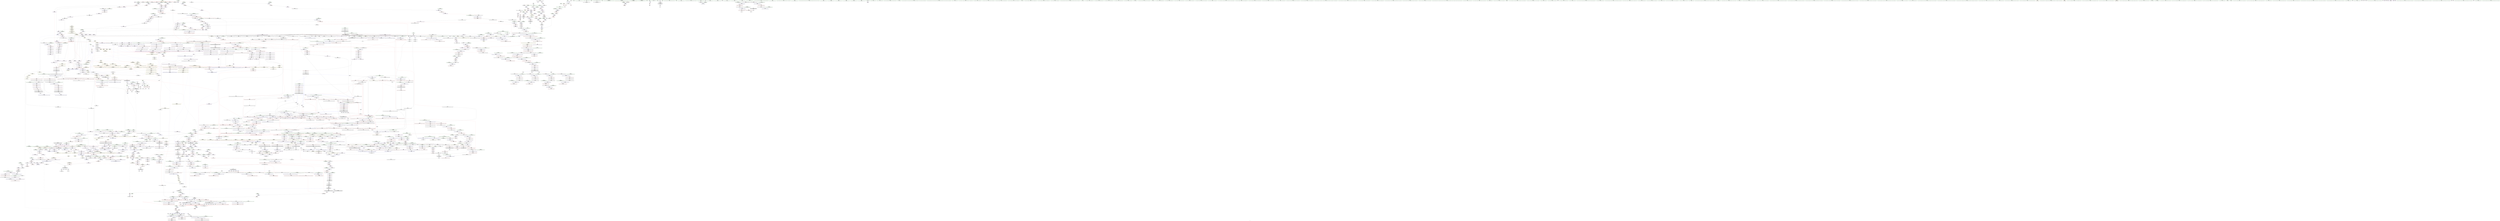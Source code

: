 digraph "SVFG" {
	label="SVFG";

	Node0x55e605c0e530 [shape=record,color=grey,label="{NodeID: 0\nNullPtr|{|<s43>215}}"];
	Node0x55e605c0e530 -> Node0x55e6062a66b0[style=solid];
	Node0x55e605c0e530 -> Node0x55e6062a67b0[style=solid];
	Node0x55e605c0e530 -> Node0x55e6062a6880[style=solid];
	Node0x55e605c0e530 -> Node0x55e6062a6950[style=solid];
	Node0x55e605c0e530 -> Node0x55e6062a6a20[style=solid];
	Node0x55e605c0e530 -> Node0x55e6062a6af0[style=solid];
	Node0x55e605c0e530 -> Node0x55e6062a6bc0[style=solid];
	Node0x55e605c0e530 -> Node0x55e6062a6c90[style=solid];
	Node0x55e605c0e530 -> Node0x55e6062a6d60[style=solid];
	Node0x55e605c0e530 -> Node0x55e6062a6e30[style=solid];
	Node0x55e605c0e530 -> Node0x55e6062a6f00[style=solid];
	Node0x55e605c0e530 -> Node0x55e6062a6fd0[style=solid];
	Node0x55e605c0e530 -> Node0x55e6062a70a0[style=solid];
	Node0x55e605c0e530 -> Node0x55e6062a7170[style=solid];
	Node0x55e605c0e530 -> Node0x55e6062a7240[style=solid];
	Node0x55e605c0e530 -> Node0x55e6062a7310[style=solid];
	Node0x55e605c0e530 -> Node0x55e6062a73e0[style=solid];
	Node0x55e605c0e530 -> Node0x55e6062a74b0[style=solid];
	Node0x55e605c0e530 -> Node0x55e6062a7580[style=solid];
	Node0x55e605c0e530 -> Node0x55e6062a7650[style=solid];
	Node0x55e605c0e530 -> Node0x55e6062a7720[style=solid];
	Node0x55e605c0e530 -> Node0x55e6062a77f0[style=solid];
	Node0x55e605c0e530 -> Node0x55e6062a78c0[style=solid];
	Node0x55e605c0e530 -> Node0x55e6062a7990[style=solid];
	Node0x55e605c0e530 -> Node0x55e6062a7a60[style=solid];
	Node0x55e605c0e530 -> Node0x55e6062a7b30[style=solid];
	Node0x55e605c0e530 -> Node0x55e6062a7c00[style=solid];
	Node0x55e605c0e530 -> Node0x55e6062a7cd0[style=solid];
	Node0x55e605c0e530 -> Node0x55e6062a7da0[style=solid];
	Node0x55e605c0e530 -> Node0x55e6062a7e70[style=solid];
	Node0x55e605c0e530 -> Node0x55e6062a7f40[style=solid];
	Node0x55e605c0e530 -> Node0x55e6062a8010[style=solid];
	Node0x55e605c0e530 -> Node0x55e6062e5d50[style=solid];
	Node0x55e605c0e530 -> Node0x55e6062e8890[style=solid];
	Node0x55e605c0e530 -> Node0x55e6062f0b60[style=solid];
	Node0x55e605c0e530 -> Node0x55e6063284d0[style=solid];
	Node0x55e605c0e530 -> Node0x55e606328950[style=solid];
	Node0x55e605c0e530 -> Node0x55e606328ad0[style=solid];
	Node0x55e605c0e530 -> Node0x55e6063290d0[style=solid];
	Node0x55e605c0e530 -> Node0x55e606329550[style=solid];
	Node0x55e605c0e530 -> Node0x55e6063299d0[style=solid];
	Node0x55e605c0e530 -> Node0x55e606329cd0[style=solid];
	Node0x55e605c0e530 -> Node0x55e606329e50[style=solid];
	Node0x55e605c0e530:s43 -> Node0x55e606462100[style=solid,color=red];
	Node0x55e6062a80e0 [shape=record,color=black,label="{NodeID: 443\n22\<--21\n\<--_ZSt4cout\nCan only get source location for instruction, argument, global var or function.}"];
	Node0x55e6062a80e0 -> Node0x55e6062b5a50[style=solid];
	Node0x55e6062a80e0 -> Node0x55e6062b5b20[style=solid];
	Node0x55e6062b7450 [shape=record,color=red,label="{NodeID: 886\n394\<--393\n\<--_M_node2\n_ZNKSt23_Rb_tree_const_iteratorIiEneERKS0_\n}"];
	Node0x55e6062b7450 -> Node0x55e6063296d0[style=solid];
	Node0x55e6064635d0 [shape=record,color=black,label="{NodeID: 3543\n2180 = PHI(1959, )\n1st arg _ZNKSt17_Rb_tree_iteratorIiEeqERKS0_ }"];
	Node0x55e6064635d0 -> Node0x55e6062f1d40[style=solid];
	Node0x55e6062ed830 [shape=record,color=blue,label="{NodeID: 1329\n1513\<--1495\ncoerce.dive\<--__first.coerce\n_ZNSt8_Rb_treeIiiSt9_IdentityIiESt4lessIiESaIiEE12_M_erase_auxESt23_Rb_tree_const_iteratorIiES7_\n|{|<s2>130}}"];
	Node0x55e6062ed830 -> Node0x55e606384700[style=dashed];
	Node0x55e6062ed830 -> Node0x55e606388860[style=dashed];
	Node0x55e6062ed830:s2 -> Node0x55e6063ab510[style=dashed,color=red];
	Node0x55e6062a0520 [shape=record,color=green,label="{NodeID: 222\n1225\<--1226\n__x.addr\<--__x.addr_field_insensitive\n_ZNSt8_Rb_treeIiiSt9_IdentityIiESt4lessIiESaIiEE7_S_leftEPKSt18_Rb_tree_node_base\n}"];
	Node0x55e6062a0520 -> Node0x55e6062dc0c0[style=solid];
	Node0x55e6062a0520 -> Node0x55e6062ebe30[style=solid];
	Node0x55e6062c3bf0 [shape=record,color=purple,label="{NodeID: 665\n318\<--301\nfirst\<--__p\n_ZNSt3setIiSt4lessIiESaIiEE6insertERKi\n|{<s0>32}}"];
	Node0x55e6062c3bf0:s0 -> Node0x55e60645b3f0[style=solid,color=red];
	Node0x55e6064551a0 [shape=record,color=black,label="{NodeID: 3322\n264 = PHI(1067, )\n}"];
	Node0x55e6064551a0 -> Node0x55e6062e6c20[style=solid];
	Node0x55e606327a50 [shape=record,color=grey,label="{NodeID: 2215\n473 = Binary(472, 12, )\n}"];
	Node0x55e606327a50 -> Node0x55e6062e7b90[style=solid];
	Node0x55e6062e23e0 [shape=record,color=red,label="{NodeID: 1108\n2134\<--2078\n\<--__z\n_ZNSt8_Rb_treeIiiSt9_IdentityIiESt4lessIiESaIiEE10_M_insert_IRKiNS5_11_Alloc_nodeEEESt17_Rb_tree_iteratorIiEPSt18_Rb_tree_node_baseSD_OT_RT0_\n}"];
	Node0x55e6062e23e0 -> Node0x55e6062c0de0[style=solid];
	Node0x55e606297930 [shape=record,color=green,label="{NodeID: 1\n7\<--1\n__dso_handle\<--dummyObj\nGlob }"];
	Node0x55e6063ac1a0 [shape=record,color=yellow,style=double,label="{NodeID: 2658\n19V_1 = ENCHI(MR_19V_0)\npts\{99 \}\nFun[_ZNSt8_Rb_treeIiiSt9_IdentityIiESt4lessIiESaIiEE14_M_create_nodeIJRKiEEEPSt13_Rb_tree_nodeIiEDpOT_]|{<s0>203}}"];
	Node0x55e6063ac1a0:s0 -> Node0x55e60639f9f0[style=dashed,color=red];
	Node0x55e6062a81e0 [shape=record,color=black,label="{NodeID: 444\n23\<--21\n\<--_ZSt4cout\nCan only get source location for instruction, argument, global var or function.}"];
	Node0x55e6062a81e0 -> Node0x55e6062b5cc0[style=solid];
	Node0x55e6062a81e0 -> Node0x55e6062b5d90[style=solid];
	Node0x55e6062b7520 [shape=record,color=red,label="{NodeID: 887\n402\<--399\nthis1\<--this.addr\n_ZNKSt23_Rb_tree_const_iteratorIiEdeEv\n}"];
	Node0x55e6062b7520 -> Node0x55e6062c4750[style=solid];
	Node0x55e606463710 [shape=record,color=black,label="{NodeID: 3544\n1756 = PHI(1518, )\n0th arg _ZNSt8_Rb_treeIiiSt9_IdentityIiESt4lessIiESaIiEE3endEv }"];
	Node0x55e606463710 -> Node0x55e6062ef3d0[style=solid];
	Node0x55e60639e2e0 [shape=record,color=yellow,style=double,label="{NodeID: 2437\n9V_1 = ENCHI(MR_9V_0)\npts\{100001 \}\nFun[_ZNKSt8_Rb_treeIiiSt9_IdentityIiESt4lessIiESaIiEE4findERKi]|{<s0>83}}"];
	Node0x55e60639e2e0:s0 -> Node0x55e6063a68a0[style=dashed,color=red];
	Node0x55e6062ed900 [shape=record,color=blue,label="{NodeID: 1330\n1515\<--1496\ncoerce.dive1\<--__last.coerce\n_ZNSt8_Rb_treeIiiSt9_IdentityIiESt4lessIiESaIiEE12_M_erase_auxESt23_Rb_tree_const_iteratorIiES7_\n|{<s0>133|<s1>135}}"];
	Node0x55e6062ed900:s0 -> Node0x55e6063ab510[style=dashed,color=red];
	Node0x55e6062ed900:s1 -> Node0x55e60639dbd0[style=dashed,color=red];
	Node0x55e6062a05f0 [shape=record,color=green,label="{NodeID: 223\n1235\<--1236\n__x.addr\<--__x.addr_field_insensitive\n_ZNSt8_Rb_treeIiiSt9_IdentityIiESt4lessIiESaIiEE8_S_rightEPKSt18_Rb_tree_node_base\n}"];
	Node0x55e6062a05f0 -> Node0x55e6062dc260[style=solid];
	Node0x55e6062a05f0 -> Node0x55e6062ebf00[style=solid];
	Node0x55e6062c3cc0 [shape=record,color=purple,label="{NodeID: 666\n319\<--301\nsecond\<--__p\n_ZNSt3setIiSt4lessIiESaIiEE6insertERKi\n|{<s0>32}}"];
	Node0x55e6062c3cc0:s0 -> Node0x55e60645b4c0[style=solid,color=red];
	Node0x55e606455270 [shape=record,color=black,label="{NodeID: 3323\n269 = PHI(1050, )\n}"];
	Node0x55e606455270 -> Node0x55e6062a8680[style=solid];
	Node0x55e606327bd0 [shape=record,color=grey,label="{NodeID: 2216\n156 = Binary(155, 12, )\n}"];
	Node0x55e606327bd0 -> Node0x55e6062e6330[style=solid];
	Node0x55e6062e24b0 [shape=record,color=red,label="{NodeID: 1109\n2131\<--2130\n\<--_M_node_count\n_ZNSt8_Rb_treeIiiSt9_IdentityIiESt4lessIiESaIiEE10_M_insert_IRKiNS5_11_Alloc_nodeEEESt17_Rb_tree_iteratorIiEPSt18_Rb_tree_node_baseSD_OT_RT0_\n}"];
	Node0x55e6062e24b0 -> Node0x55e606328050[style=solid];
	Node0x55e606297c70 [shape=record,color=green,label="{NodeID: 2\n12\<--1\n\<--dummyObj\nCan only get source location for instruction, argument, global var or function.}"];
	Node0x55e6062a82e0 [shape=record,color=black,label="{NodeID: 445\n41\<--42\n\<--_ZNSt8ios_base4InitD1Ev\nCan only get source location for instruction, argument, global var or function.}"];
	Node0x55e6062b75f0 [shape=record,color=red,label="{NodeID: 888\n404\<--403\n\<--_M_node\n_ZNKSt23_Rb_tree_const_iteratorIiEdeEv\n}"];
	Node0x55e6062b75f0 -> Node0x55e6062b94d0[style=solid];
	Node0x55e606463850 [shape=record,color=black,label="{NodeID: 3545\n293 = PHI(8, )\n0th arg _ZNSt3setIiSt4lessIiESaIiEE6insertERKi }"];
	Node0x55e606463850 -> Node0x55e6062e6e90[style=solid];
	Node0x55e6062ed9d0 [shape=record,color=blue,label="{NodeID: 1331\n1501\<--1494\nthis.addr\<--this\n_ZNSt8_Rb_treeIiiSt9_IdentityIiESt4lessIiESaIiEE12_M_erase_auxESt23_Rb_tree_const_iteratorIiES7_\n}"];
	Node0x55e6062ed9d0 -> Node0x55e6062de3b0[style=dashed];
	Node0x55e6062a06c0 [shape=record,color=green,label="{NodeID: 224\n1246\<--1247\nthis.addr\<--this.addr_field_insensitive\n_ZNSt23_Rb_tree_const_iteratorIiEC2EPKSt18_Rb_tree_node_base\n}"];
	Node0x55e6062a06c0 -> Node0x55e6062dc400[style=solid];
	Node0x55e6062a06c0 -> Node0x55e6062ebfd0[style=solid];
	Node0x55e6062c3d90 [shape=record,color=purple,label="{NodeID: 667\n306\<--305\n_M_t\<--this1\n_ZNSt3setIiSt4lessIiESaIiEE6insertERKi\n|{<s0>31}}"];
	Node0x55e6062c3d90:s0 -> Node0x55e60645c480[style=solid,color=red];
	Node0x55e606455340 [shape=record,color=black,label="{NodeID: 3324\n288 = PHI(1317, )\n}"];
	Node0x55e606455340 -> Node0x55e6062a88f0[style=solid];
	Node0x55e606327d50 [shape=record,color=grey,label="{NodeID: 2217\n1363 = Binary(1361, 1362, )\n}"];
	Node0x55e606327d50 -> Node0x55e6062bd430[style=solid];
	Node0x55e6062e2580 [shape=record,color=red,label="{NodeID: 1110\n2138\<--2137\n\<--coerce.dive\n_ZNSt8_Rb_treeIiiSt9_IdentityIiESt4lessIiESaIiEE10_M_insert_IRKiNS5_11_Alloc_nodeEEESt17_Rb_tree_iteratorIiEPSt18_Rb_tree_node_baseSD_OT_RT0_\n}"];
	Node0x55e6062e2580 -> Node0x55e6062c0eb0[style=solid];
	Node0x55e606297d30 [shape=record,color=green,label="{NodeID: 3\n14\<--1\n_ZSt3cin\<--dummyObj\nGlob }"];
	Node0x55e6062a83e0 [shape=record,color=black,label="{NodeID: 446\n63\<--64\n\<--_ZNSt3setIiSt4lessIiESaIiEED2Ev\nCan only get source location for instruction, argument, global var or function.}"];
	Node0x55e6062b76c0 [shape=record,color=red,label="{NodeID: 889\n424\<--421\nthis1\<--this.addr\n_ZNSt23_Rb_tree_const_iteratorIiEppEv\n}"];
	Node0x55e6062b76c0 -> Node0x55e6062b9670[style=solid];
	Node0x55e6062b76c0 -> Node0x55e6062c4820[style=solid];
	Node0x55e6062b76c0 -> Node0x55e6062c48f0[style=solid];
	Node0x55e606463990 [shape=record,color=black,label="{NodeID: 3546\n294 = PHI(98, )\n1st arg _ZNSt3setIiSt4lessIiESaIiEE6insertERKi }"];
	Node0x55e606463990 -> Node0x55e6062e6f60[style=solid];
	Node0x55e6062edaa0 [shape=record,color=blue,label="{NodeID: 1332\n1522\<--1519\ncoerce.dive4\<--call\n_ZNSt8_Rb_treeIiiSt9_IdentityIiESt4lessIiESaIiEE12_M_erase_auxESt23_Rb_tree_const_iteratorIiES7_\n|{<s0>129}}"];
	Node0x55e6062edaa0:s0 -> Node0x55e6063a01e0[style=dashed,color=red];
	Node0x55e6062a0790 [shape=record,color=green,label="{NodeID: 225\n1248\<--1249\n__x.addr\<--__x.addr_field_insensitive\n_ZNSt23_Rb_tree_const_iteratorIiEC2EPKSt18_Rb_tree_node_base\n}"];
	Node0x55e6062a0790 -> Node0x55e6062dc4d0[style=solid];
	Node0x55e6062a0790 -> Node0x55e6062ec0a0[style=solid];
	Node0x55e6062c3e60 [shape=record,color=purple,label="{NodeID: 668\n312\<--311\n\<--\n_ZNSt3setIiSt4lessIiESaIiEE6insertERKi\n}"];
	Node0x55e6062c3e60 -> Node0x55e6062e7030[style=solid];
	Node0x55e606455410 [shape=record,color=black,label="{NodeID: 3325\n308 = PHI(1837, )\n}"];
	Node0x55e606327ed0 [shape=record,color=grey,label="{NodeID: 2218\n1805 = Binary(1804, 1806, )\n}"];
	Node0x55e606327ed0 -> Node0x55e6062ef710[style=solid];
	Node0x55e6062e2650 [shape=record,color=red,label="{NodeID: 1111\n2145\<--2142\n\<--__t.addr\n_ZSt7forwardIRKiEOT_RNSt16remove_referenceIS2_E4typeE\n}"];
	Node0x55e6062e2650 -> Node0x55e6062c0f80[style=solid];
	Node0x55e606297df0 [shape=record,color=green,label="{NodeID: 4\n15\<--1\n.str\<--dummyObj\nGlob }"];
	Node0x55e6062a84e0 [shape=record,color=black,label="{NodeID: 447\n146\<--100\n\<--coerce\n_Z5solvev\n}"];
	Node0x55e6062a84e0 -> Node0x55e6062c3570[style=solid];
	Node0x55e6062a84e0 -> Node0x55e6062c3640[style=solid];
	Node0x55e6062b7790 [shape=record,color=red,label="{NodeID: 890\n426\<--425\n\<--_M_node\n_ZNSt23_Rb_tree_const_iteratorIiEppEv\n}"];
	Node0x55e606463ad0 [shape=record,color=black,label="{NodeID: 3547\n420 = PHI(104, )\n0th arg _ZNSt23_Rb_tree_const_iteratorIiEppEv }"];
	Node0x55e606463ad0 -> Node0x55e6062e7850[style=solid];
	Node0x55e6062edb70 [shape=record,color=blue,label="{NodeID: 1333\n1530\<--1527\ncoerce.dive9\<--call8\n_ZNSt8_Rb_treeIiiSt9_IdentityIiESt4lessIiESaIiEE12_M_erase_auxESt23_Rb_tree_const_iteratorIiES7_\n|{|<s1>132}}"];
	Node0x55e6062edb70 -> Node0x55e6063795c0[style=dashed];
	Node0x55e6062edb70:s1 -> Node0x55e6063a01e0[style=dashed,color=red];
	Node0x55e6062a0860 [shape=record,color=green,label="{NodeID: 226\n1260\<--1261\nthis.addr\<--this.addr_field_insensitive\n_ZNKSt9_IdentityIiEclERKi\n}"];
	Node0x55e6062a0860 -> Node0x55e6062dc5a0[style=solid];
	Node0x55e6062a0860 -> Node0x55e6062ec240[style=solid];
	Node0x55e6062c3f30 [shape=record,color=purple,label="{NodeID: 669\n315\<--311\n\<--\n_ZNSt3setIiSt4lessIiESaIiEE6insertERKi\n}"];
	Node0x55e6062c3f30 -> Node0x55e6062e7100[style=solid];
	Node0x55e6064554e0 [shape=record,color=black,label="{NodeID: 3326\n333 = PHI(1480, )\n}"];
	Node0x55e6064554e0 -> Node0x55e6062a8c30[style=solid];
	Node0x55e606328050 [shape=record,color=grey,label="{NodeID: 2219\n2132 = Binary(2131, 804, )\n}"];
	Node0x55e606328050 -> Node0x55e6062f16c0[style=solid];
	Node0x55e6062e2720 [shape=record,color=red,label="{NodeID: 1112\n2160\<--2151\nthis1\<--this.addr\n_ZNSt4pairISt17_Rb_tree_iteratorIiEbEC2IS1_bLb1EEEOT_OT0_\n}"];
	Node0x55e6062e2720 -> Node0x55e6062c1050[style=solid];
	Node0x55e6062e2720 -> Node0x55e6062b4bb0[style=solid];
	Node0x55e6062e2720 -> Node0x55e6062b4c80[style=solid];
	Node0x55e606298660 [shape=record,color=green,label="{NodeID: 5\n17\<--1\n.str.2\<--dummyObj\nGlob }"];
	Node0x55e6063ac550 [shape=record,color=yellow,style=double,label="{NodeID: 2662\n40V_1 = ENCHI(MR_40V_0)\npts\{24480004 \}\nFun[_ZNSt8_Rb_treeIiiSt9_IdentityIiESt4lessIiESaIiEE14_M_create_nodeIJRKiEEEPSt13_Rb_tree_nodeIiEDpOT_]|{<s0>203}}"];
	Node0x55e6063ac550:s0 -> Node0x55e60639f910[style=dashed,color=red];
	Node0x55e6062a85b0 [shape=record,color=black,label="{NodeID: 448\n167\<--164\nconv\<--call11\n_Z5solvev\n}"];
	Node0x55e6062a85b0 -> Node0x55e606329fd0[style=solid];
	Node0x55e6062b7860 [shape=record,color=red,label="{NodeID: 891\n476\<--436\n\<--retval\nmain\n}"];
	Node0x55e6062b7860 -> Node0x55e6062b9a80[style=solid];
	Node0x55e606463c10 [shape=record,color=black,label="{NodeID: 3548\n792 = PHI(755, 2356, )\n0th arg _ZNSt8_Rb_treeIiiSt9_IdentityIiESt4lessIiESaIiEE11_M_put_nodeEPSt13_Rb_tree_nodeIiE }"];
	Node0x55e606463c10 -> Node0x55e6062e9800[style=solid];
	Node0x55e60639e690 [shape=record,color=yellow,style=double,label="{NodeID: 2441\n256V_1 = ENCHI(MR_256V_0)\npts\{99 100004 24480004 \}\nFun[_ZNKSt8_Rb_treeIiiSt9_IdentityIiESt4lessIiESaIiEE4findERKi]|{<s0>85|<s1>89}}"];
	Node0x55e60639e690:s0 -> Node0x55e606396680[style=dashed,color=red];
	Node0x55e60639e690:s1 -> Node0x55e6063a7f50[style=dashed,color=red];
	Node0x55e6062edc40 [shape=record,color=blue,label="{NodeID: 1334\n1545\<--1542\ncoerce.dive13\<--call12\n_ZNSt8_Rb_treeIiiSt9_IdentityIiESt4lessIiESaIiEE12_M_erase_auxESt23_Rb_tree_const_iteratorIiES7_\n}"];
	Node0x55e6062edc40 -> Node0x55e6062de480[style=dashed];
	Node0x55e6062edc40 -> Node0x55e6062edc40[style=dashed];
	Node0x55e6062edc40 -> Node0x55e606388d60[style=dashed];
	Node0x55e6062a0930 [shape=record,color=green,label="{NodeID: 227\n1262\<--1263\n__x.addr\<--__x.addr_field_insensitive\n_ZNKSt9_IdentityIiEclERKi\n}"];
	Node0x55e6062a0930 -> Node0x55e6062dc670[style=solid];
	Node0x55e6062a0930 -> Node0x55e6062ec310[style=solid];
	Node0x55e6062c4000 [shape=record,color=purple,label="{NodeID: 670\n332\<--331\n_M_t\<--this1\n_ZNKSt3setIiSt4lessIiESaIiEE4sizeEv\n|{<s0>33}}"];
	Node0x55e6062c4000:s0 -> Node0x55e606464ee0[style=solid,color=red];
	Node0x55e6064555b0 [shape=record,color=black,label="{NodeID: 3327\n357 = PHI(2531, )\n}"];
	Node0x55e6064555b0 -> Node0x55e6062e7370[style=solid];
	Node0x55e6063281d0 [shape=record,color=grey,label="{NodeID: 2220\n186 = Binary(185, 12, )\n}"];
	Node0x55e6063281d0 -> Node0x55e6062e64d0[style=solid];
	Node0x55e6062e27f0 [shape=record,color=red,label="{NodeID: 1113\n2163\<--2153\n\<--__x.addr\n_ZNSt4pairISt17_Rb_tree_iteratorIiEbEC2IS1_bLb1EEEOT_OT0_\n|{<s0>192}}"];
	Node0x55e6062e27f0:s0 -> Node0x55e606467780[style=solid,color=red];
	Node0x55e6062986f0 [shape=record,color=green,label="{NodeID: 6\n19\<--1\n__PRETTY_FUNCTION__._Z5solvev\<--dummyObj\nGlob }"];
	Node0x55e6062a8680 [shape=record,color=black,label="{NodeID: 449\n272\<--269\n\<--call6\n_ZNKSt3setIiSt4lessIiESaIiEE5countERKi\n}"];
	Node0x55e6062b7930 [shape=record,color=red,label="{NodeID: 892\n467\<--438\n\<--tn\nmain\n}"];
	Node0x55e6062b7930 -> Node0x55e6063293d0[style=solid];
	Node0x55e606463e20 [shape=record,color=black,label="{NodeID: 3549\n793 = PHI(760, 2378, )\n1st arg _ZNSt8_Rb_treeIiiSt9_IdentityIiESt4lessIiESaIiEE11_M_put_nodeEPSt13_Rb_tree_nodeIiE }"];
	Node0x55e606463e20 -> Node0x55e6062e98d0[style=solid];
	Node0x55e6062edd10 [shape=record,color=blue,label="{NodeID: 1335\n1558\<--1556\nthis.addr\<--this\n_ZNSt23_Rb_tree_const_iteratorIiEC2ERKSt17_Rb_tree_iteratorIiE\n}"];
	Node0x55e6062edd10 -> Node0x55e6062de550[style=dashed];
	Node0x55e6062a8f30 [shape=record,color=green,label="{NodeID: 228\n1271\<--1272\n__x.addr\<--__x.addr_field_insensitive\n_ZNSt8_Rb_treeIiiSt9_IdentityIiESt4lessIiESaIiEE8_S_valueEPKSt13_Rb_tree_nodeIiE\n}"];
	Node0x55e6062a8f30 -> Node0x55e6062dc740[style=solid];
	Node0x55e6062a8f30 -> Node0x55e6062ec3e0[style=solid];
	Node0x55e6062c40d0 [shape=record,color=purple,label="{NodeID: 671\n360\<--350\ncoerce.dive\<--retval\n_ZNKSt3setIiSt4lessIiESaIiEE5beginEv\n}"];
	Node0x55e6062c40d0 -> Node0x55e6062e7370[style=solid];
	Node0x55e606455680 [shape=record,color=black,label="{NodeID: 3328\n374 = PHI(1067, )\n}"];
	Node0x55e606455680 -> Node0x55e6062e7510[style=solid];
	Node0x55e606328350 [shape=record,color=grey,label="{NodeID: 2221\n161 = Binary(160, 12, )\n}"];
	Node0x55e606328350 -> Node0x55e6062e6400[style=solid];
	Node0x55e6062e28c0 [shape=record,color=red,label="{NodeID: 1114\n2169\<--2155\n\<--__y.addr\n_ZNSt4pairISt17_Rb_tree_iteratorIiEbEC2IS1_bLb1EEEOT_OT0_\n|{<s0>194}}"];
	Node0x55e6062e28c0:s0 -> Node0x55e606460830[style=solid,color=red];
	Node0x55e606298780 [shape=record,color=green,label="{NodeID: 7\n21\<--1\n_ZSt4cout\<--dummyObj\nGlob }"];
	Node0x55e6063a1ef0 [shape=record,color=yellow,style=double,label="{NodeID: 2664\n480V_1 = ENCHI(MR_480V_0)\npts\{10700000 \}\nFun[_ZNKSt8_Rb_treeIiiSt9_IdentityIiESt4lessIiESaIiEE3endEv]|{<s0>92}}"];
	Node0x55e6063a1ef0:s0 -> Node0x55e6062ec170[style=dashed,color=red];
	Node0x55e6062a8750 [shape=record,color=black,label="{NodeID: 450\n274\<--273\nconv\<--cond\n_ZNKSt3setIiSt4lessIiESaIiEE5countERKi\n}"];
	Node0x55e6062a8750 -> Node0x55e6062a8820[style=solid];
	Node0x55e6062b7a00 [shape=record,color=red,label="{NodeID: 893\n466\<--440\n\<--i\nmain\n}"];
	Node0x55e6062b7a00 -> Node0x55e6063293d0[style=solid];
	Node0x55e606463fa0 [shape=record,color=black,label="{NodeID: 3550\n1171 = PHI(1024, 1112, 1405, 1418, 1609, 1660, 1980, 2024, 2095, )\n0th arg _ZNKSt4lessIiEclERKiS2_ }"];
	Node0x55e606463fa0 -> Node0x55e6062eba20[style=solid];
	Node0x55e6062edde0 [shape=record,color=blue,label="{NodeID: 1336\n1560\<--1557\n__it.addr\<--__it\n_ZNSt23_Rb_tree_const_iteratorIiEC2ERKSt17_Rb_tree_iteratorIiE\n}"];
	Node0x55e6062edde0 -> Node0x55e6062de620[style=dashed];
	Node0x55e6062a8fc0 [shape=record,color=green,label="{NodeID: 229\n1279\<--1280\nthis.addr\<--this.addr_field_insensitive\n_ZNKSt13_Rb_tree_nodeIiE9_M_valptrEv\n}"];
	Node0x55e6062a8fc0 -> Node0x55e6062dc810[style=solid];
	Node0x55e6062a8fc0 -> Node0x55e6062ec4b0[style=solid];
	Node0x55e6062c41a0 [shape=record,color=purple,label="{NodeID: 672\n362\<--350\ncoerce.dive2\<--retval\n_ZNKSt3setIiSt4lessIiESaIiEE5beginEv\n}"];
	Node0x55e6062c41a0 -> Node0x55e6062b6f70[style=solid];
	Node0x55e606455750 [shape=record,color=black,label="{NodeID: 3329\n406 = PHI(1277, )\n}"];
	Node0x55e606455750 -> Node0x55e6062b95a0[style=solid];
	Node0x55e6063284d0 [shape=record,color=grey,label="{NodeID: 2222\n1108 = cmp(1107, 3, )\n}"];
	Node0x55e6062e2990 [shape=record,color=red,label="{NodeID: 1115\n2173\<--2170\n\<--call2\n_ZNSt4pairISt17_Rb_tree_iteratorIiEbEC2IS1_bLb1EEEOT_OT0_\n}"];
	Node0x55e6062e2990 -> Node0x55e6062c12c0[style=solid];
	Node0x55e6062e2990 -> Node0x55e6062c1390[style=solid];
	Node0x55e606298810 [shape=record,color=green,label="{NodeID: 8\n24\<--1\n.str.3\<--dummyObj\nGlob }"];
	Node0x55e6062a8820 [shape=record,color=black,label="{NodeID: 451\n242\<--274\n_ZNKSt3setIiSt4lessIiESaIiEE5countERKi_ret\<--conv\n_ZNKSt3setIiSt4lessIiESaIiEE5countERKi\n|{<s0>10}}"];
	Node0x55e6062a8820:s0 -> Node0x55e606453b30[style=solid,color=blue];
	Node0x55e6062b7ad0 [shape=record,color=red,label="{NodeID: 894\n472\<--440\n\<--i\nmain\n}"];
	Node0x55e6062b7ad0 -> Node0x55e606327a50[style=solid];
	Node0x55e6064646d0 [shape=record,color=black,label="{NodeID: 3551\n1172 = PHI(1025, 1114, 1407, 1419, 1611, 1661, 1981, 2027, 2097, )\n1st arg _ZNKSt4lessIiEclERKiS2_ }"];
	Node0x55e6064646d0 -> Node0x55e6062ebaf0[style=solid];
	Node0x55e6062edeb0 [shape=record,color=blue,label="{NodeID: 1337\n1565\<--1568\n_M_node\<--\n_ZNSt23_Rb_tree_const_iteratorIiEC2ERKSt17_Rb_tree_iteratorIiE\n|{<s0>108|<s1>109|<s2>129|<s3>132|<s4>167}}"];
	Node0x55e6062edeb0:s0 -> Node0x55e606304560[style=dashed,color=blue];
	Node0x55e6062edeb0:s1 -> Node0x55e6063046c0[style=dashed,color=blue];
	Node0x55e6062edeb0:s2 -> Node0x55e606306aa0[style=dashed,color=blue];
	Node0x55e6062edeb0:s3 -> Node0x55e606306c00[style=dashed,color=blue];
	Node0x55e6062edeb0:s4 -> Node0x55e606307e40[style=dashed,color=blue];
	Node0x55e6062a9090 [shape=record,color=green,label="{NodeID: 230\n1285\<--1286\n_ZNK9__gnu_cxx16__aligned_membufIiE6_M_ptrEv\<--_ZNK9__gnu_cxx16__aligned_membufIiE6_M_ptrEv_field_insensitive\n}"];
	Node0x55e6062c4270 [shape=record,color=purple,label="{NodeID: 673\n356\<--355\n_M_t\<--this1\n_ZNKSt3setIiSt4lessIiESaIiEE5beginEv\n|{<s0>34}}"];
	Node0x55e6062c4270:s0 -> Node0x55e6064672c0[style=solid,color=red];
	Node0x55e606455820 [shape=record,color=black,label="{NodeID: 3330\n427 = PHI()\n}"];
	Node0x55e606455820 -> Node0x55e6062e7920[style=solid];
	Node0x55e606328650 [shape=record,color=grey,label="{NodeID: 2223\n2091 = cmp(2089, 2090, )\n}"];
	Node0x55e6062e2a60 [shape=record,color=red,label="{NodeID: 1116\n2187\<--2181\nthis1\<--this.addr\n_ZNKSt17_Rb_tree_iteratorIiEeqERKS0_\n}"];
	Node0x55e6062e2a60 -> Node0x55e6062b4ef0[style=solid];
	Node0x55e6062988d0 [shape=record,color=green,label="{NodeID: 9\n26\<--1\n.str.4\<--dummyObj\nGlob }"];
	Node0x55e6062a88f0 [shape=record,color=black,label="{NodeID: 452\n276\<--288\n_ZNSt3setIiSt4lessIiESaIiEE5eraseERKi_ret\<--call\n_ZNSt3setIiSt4lessIiESaIiEE5eraseERKi\n|{<s0>11}}"];
	Node0x55e6062a88f0:s0 -> Node0x55e606453d30[style=solid,color=blue];
	Node0x55e6062b7ba0 [shape=record,color=red,label="{NodeID: 895\n446\<--445\nvbase.offset\<--\nmain\n}"];
	Node0x55e606464a10 [shape=record,color=black,label="{NodeID: 3552\n1173 = PHI(1028, 1117, 1408, 1421, 1612, 1663, 1983, 2028, 2099, )\n2nd arg _ZNKSt4lessIiEclERKiS2_ }"];
	Node0x55e606464a10 -> Node0x55e6062ebbc0[style=solid];
	Node0x55e60639eaa0 [shape=record,color=yellow,style=double,label="{NodeID: 2445\n7V_1 = ENCHI(MR_7V_0)\npts\{81 \}\nFun[_ZNSt3setIiSt4lessIiESaIiEED2Ev]}"];
	Node0x55e60639eaa0 -> Node0x55e6062e5f20[style=dashed];
	Node0x55e6062edf80 [shape=record,color=blue,label="{NodeID: 1338\n1573\<--1572\nthis.addr\<--this\n_ZNSt8_Rb_treeIiiSt9_IdentityIiESt4lessIiESaIiEE6_M_endEv\n}"];
	Node0x55e6062edf80 -> Node0x55e6062de7c0[style=dashed];
	Node0x55e6062a9160 [shape=record,color=green,label="{NodeID: 231\n1290\<--1291\nthis.addr\<--this.addr_field_insensitive\n_ZNK9__gnu_cxx16__aligned_membufIiE6_M_ptrEv\n}"];
	Node0x55e6062a9160 -> Node0x55e6062dc8e0[style=solid];
	Node0x55e6062a9160 -> Node0x55e6062ec580[style=solid];
	Node0x55e6062c4340 [shape=record,color=purple,label="{NodeID: 674\n375\<--367\ncoerce.dive\<--retval\n_ZNKSt3setIiSt4lessIiESaIiEE3endEv\n}"];
	Node0x55e6062c4340 -> Node0x55e6062e7510[style=solid];
	Node0x55e6064558f0 [shape=record,color=black,label="{NodeID: 3331\n449 = PHI(478, )\n}"];
	Node0x55e6063287d0 [shape=record,color=grey,label="{NodeID: 2224\n1065 = cmp(1061, 1064, )\n}"];
	Node0x55e6063287d0 -> Node0x55e6062bb960[style=solid];
	Node0x55e6062e2b30 [shape=record,color=red,label="{NodeID: 1117\n2190\<--2183\n\<--__x.addr\n_ZNKSt17_Rb_tree_iteratorIiEeqERKS0_\n}"];
	Node0x55e6062e2b30 -> Node0x55e6062b4fc0[style=solid];
	Node0x55e6062989d0 [shape=record,color=green,label="{NodeID: 10\n29\<--1\n\<--dummyObj\nCan only get source location for instruction, argument, global var or function.}"];
	Node0x55e6062a89c0 [shape=record,color=black,label="{NodeID: 453\n323\<--295\n\<--retval\n_ZNSt3setIiSt4lessIiESaIiEE6insertERKi\n}"];
	Node0x55e6062a89c0 -> Node0x55e6062b6d00[style=solid];
	Node0x55e6062b7c70 [shape=record,color=red,label="{NodeID: 896\n456\<--455\nvbase.offset3\<--\nmain\n}"];
	Node0x55e606464d50 [shape=record,color=black,label="{NodeID: 3553\n1572 = PHI(1392, 1965, 2085, )\n0th arg _ZNSt8_Rb_treeIiiSt9_IdentityIiESt4lessIiESaIiEE6_M_endEv }"];
	Node0x55e606464d50 -> Node0x55e6062edf80[style=solid];
	Node0x55e60639ebb0 [shape=record,color=yellow,style=double,label="{NodeID: 2446\n9V_1 = ENCHI(MR_9V_0)\npts\{100001 \}\nFun[_ZNSt3setIiSt4lessIiESaIiEED2Ev]|{<s0>6}}"];
	Node0x55e60639ebb0:s0 -> Node0x55e60639dfe0[style=dashed,color=red];
	Node0x55e6062ee050 [shape=record,color=blue,label="{NodeID: 1339\n1590\<--1584\nthis.addr\<--this\n_ZNSt8_Rb_treeIiiSt9_IdentityIiESt4lessIiESaIiEE14_M_lower_boundEPSt13_Rb_tree_nodeIiEPSt18_Rb_tree_node_baseRKi\n}"];
	Node0x55e6062ee050 -> Node0x55e6062de890[style=dashed];
	Node0x55e6062a9230 [shape=record,color=green,label="{NodeID: 232\n1295\<--1296\n_ZNK9__gnu_cxx16__aligned_membufIiE7_M_addrEv\<--_ZNK9__gnu_cxx16__aligned_membufIiE7_M_addrEv_field_insensitive\n}"];
	Node0x55e6062c4410 [shape=record,color=purple,label="{NodeID: 675\n377\<--367\ncoerce.dive2\<--retval\n_ZNKSt3setIiSt4lessIiESaIiEE3endEv\n}"];
	Node0x55e6062c4410 -> Node0x55e6062b7110[style=solid];
	Node0x55e6064559c0 [shape=record,color=black,label="{NodeID: 3332\n459 = PHI(498, )\n}"];
	Node0x55e606328950 [shape=record,color=grey,label="{NodeID: 2225\n2087 = cmp(2086, 3, )\n}"];
	Node0x55e6062e2c00 [shape=record,color=red,label="{NodeID: 1118\n2189\<--2188\n\<--_M_node\n_ZNKSt17_Rb_tree_iteratorIiEeqERKS0_\n}"];
	Node0x55e6062e2c00 -> Node0x55e606329850[style=solid];
	Node0x55e606298ad0 [shape=record,color=green,label="{NodeID: 11\n117\<--1\n\<--dummyObj\nCan only get source location for instruction, argument, global var or function.|{<s0>136}}"];
	Node0x55e606298ad0:s0 -> Node0x55e606469680[style=solid,color=red];
	Node0x55e6062a8a90 [shape=record,color=black,label="{NodeID: 454\n311\<--301\n\<--__p\n_ZNSt3setIiSt4lessIiESaIiEE6insertERKi\n}"];
	Node0x55e6062a8a90 -> Node0x55e6062c3e60[style=solid];
	Node0x55e6062a8a90 -> Node0x55e6062c3f30[style=solid];
	Node0x55e6062b7d40 [shape=record,color=red,label="{NodeID: 897\n489\<--481\nthis1\<--this.addr\n_ZNSt8ios_base9precisionEl\n}"];
	Node0x55e6062b7d40 -> Node0x55e6062c4b60[style=solid];
	Node0x55e6062b7d40 -> Node0x55e6062c4c30[style=solid];
	Node0x55e606464ee0 [shape=record,color=black,label="{NodeID: 3554\n1481 = PHI(332, 1334, 1334, )\n0th arg _ZNKSt8_Rb_treeIiiSt9_IdentityIiESt4lessIiESaIiEE4sizeEv }"];
	Node0x55e606464ee0 -> Node0x55e6062ed760[style=solid];
	Node0x55e6062ee120 [shape=record,color=blue,label="{NodeID: 1340\n1592\<--1585\n__x.addr\<--__x\n_ZNSt8_Rb_treeIiiSt9_IdentityIiESt4lessIiESaIiEE14_M_lower_boundEPSt13_Rb_tree_nodeIiEPSt18_Rb_tree_node_baseRKi\n}"];
	Node0x55e6062ee120 -> Node0x55e6063786c0[style=dashed];
	Node0x55e6062a9330 [shape=record,color=green,label="{NodeID: 233\n1301\<--1302\nthis.addr\<--this.addr_field_insensitive\n_ZNK9__gnu_cxx16__aligned_membufIiE7_M_addrEv\n}"];
	Node0x55e6062a9330 -> Node0x55e6062dc9b0[style=solid];
	Node0x55e6062a9330 -> Node0x55e6062ec650[style=solid];
	Node0x55e6062c44e0 [shape=record,color=purple,label="{NodeID: 676\n373\<--372\n_M_t\<--this1\n_ZNKSt3setIiSt4lessIiESaIiEE3endEv\n|{<s0>35}}"];
	Node0x55e6062c44e0:s0 -> Node0x55e606467ce0[style=solid,color=red];
	Node0x55e606455a90 [shape=record,color=black,label="{NodeID: 3333\n463 = PHI()\n}"];
	Node0x55e606328ad0 [shape=record,color=grey,label="{NodeID: 2226\n1605 = cmp(1604, 3, )\n}"];
	Node0x55e6062e2cd0 [shape=record,color=red,label="{NodeID: 1119\n2192\<--2191\n\<--_M_node2\n_ZNKSt17_Rb_tree_iteratorIiEeqERKS0_\n}"];
	Node0x55e6062e2cd0 -> Node0x55e606329850[style=solid];
	Node0x55e606298bd0 [shape=record,color=green,label="{NodeID: 12\n122\<--1\n\<--dummyObj\nCan only get source location for instruction, argument, global var or function.}"];
	Node0x55e6062a8b60 [shape=record,color=black,label="{NodeID: 455\n292\<--324\n_ZNSt3setIiSt4lessIiESaIiEE6insertERKi_ret\<--\n_ZNSt3setIiSt4lessIiESaIiEE6insertERKi\n|{<s0>12}}"];
	Node0x55e6062a8b60:s0 -> Node0x55e606453e40[style=solid,color=blue];
	Node0x55e6062b7e10 [shape=record,color=red,label="{NodeID: 898\n493\<--483\n\<--__prec.addr\n_ZNSt8ios_base9precisionEl\n}"];
	Node0x55e6062b7e10 -> Node0x55e6062e7ed0[style=solid];
	Node0x55e606465070 [shape=record,color=black,label="{NodeID: 3555\n972 = PHI(237, 1518, )\n0th arg _ZNSt8_Rb_treeIiiSt9_IdentityIiESt4lessIiESaIiEE5clearEv }"];
	Node0x55e606465070 -> Node0x55e6062eaab0[style=solid];
	Node0x55e60639eda0 [shape=record,color=yellow,style=double,label="{NodeID: 2448\n44V_1 = ENCHI(MR_44V_0)\npts\{100001 100002 100003 100004 \}\nFun[_ZNSt3setIiSt4lessIiESaIiEE5clearEv]|{<s0>26|<s1>26}}"];
	Node0x55e60639eda0:s0 -> Node0x55e6063a84a0[style=dashed,color=red];
	Node0x55e60639eda0:s1 -> Node0x55e6063a8580[style=dashed,color=red];
	Node0x55e6062ee1f0 [shape=record,color=blue,label="{NodeID: 1341\n1594\<--1586\n__y.addr\<--__y\n_ZNSt8_Rb_treeIiiSt9_IdentityIiESt4lessIiESaIiEE14_M_lower_boundEPSt13_Rb_tree_nodeIiEPSt18_Rb_tree_node_baseRKi\n}"];
	Node0x55e6062ee1f0 -> Node0x55e606378bc0[style=dashed];
	Node0x55e6062a9400 [shape=record,color=green,label="{NodeID: 234\n1310\<--1311\n__x.addr\<--__x.addr_field_insensitive\n_ZNSt8_Rb_treeIiiSt9_IdentityIiESt4lessIiESaIiEE8_S_valueEPKSt18_Rb_tree_node_base\n}"];
	Node0x55e6062a9400 -> Node0x55e6062dca80[style=solid];
	Node0x55e6062a9400 -> Node0x55e6062ec720[style=solid];
	Node0x55e6062c45b0 [shape=record,color=purple,label="{NodeID: 677\n390\<--389\n_M_node\<--this1\n_ZNKSt23_Rb_tree_const_iteratorIiEneERKS0_\n}"];
	Node0x55e6062c45b0 -> Node0x55e6062b7380[style=solid];
	Node0x55e606455b60 [shape=record,color=black,label="{NodeID: 3334\n515 = PHI(940, )\n}"];
	Node0x55e606328c50 [shape=record,color=grey,label="{NodeID: 2227\n130 = cmp(128, 129, )\n}"];
	Node0x55e6062e2da0 [shape=record,color=red,label="{NodeID: 1120\n2208\<--2199\nthis1\<--this.addr\n_ZNSt4pairIPSt18_Rb_tree_node_baseS1_EC2IRPSt13_Rb_tree_nodeIiERS1_Lb1EEEOT_OT0_\n}"];
	Node0x55e6062e2da0 -> Node0x55e6062c1530[style=solid];
	Node0x55e6062e2da0 -> Node0x55e6062b5090[style=solid];
	Node0x55e6062e2da0 -> Node0x55e6062b5160[style=solid];
	Node0x55e606298cd0 [shape=record,color=green,label="{NodeID: 13\n137\<--1\n\<--dummyObj\nCan only get source location for instruction, argument, global var or function.}"];
	Node0x55e6062a8c30 [shape=record,color=black,label="{NodeID: 456\n326\<--333\n_ZNKSt3setIiSt4lessIiESaIiEE4sizeEv_ret\<--call\n_ZNKSt3setIiSt4lessIiESaIiEE4sizeEv\n|{<s0>13}}"];
	Node0x55e6062a8c30:s0 -> Node0x55e606453180[style=solid,color=blue];
	Node0x55e6062b7ee0 [shape=record,color=red,label="{NodeID: 899\n496\<--485\n\<--__old\n_ZNSt8ios_base9precisionEl\n}"];
	Node0x55e6062b7ee0 -> Node0x55e6062b9b50[style=solid];
	Node0x55e6064651c0 [shape=record,color=black,label="{NodeID: 3556\n941 = PHI(514, )\n0th arg _ZStoRRSt13_Ios_FmtflagsS_ }"];
	Node0x55e6064651c0 -> Node0x55e6062ea6a0[style=solid];
	Node0x55e6062ee2c0 [shape=record,color=blue,label="{NodeID: 1342\n1596\<--1587\n__k.addr\<--__k\n_ZNSt8_Rb_treeIiiSt9_IdentityIiESt4lessIiESaIiEE14_M_lower_boundEPSt13_Rb_tree_nodeIiEPSt18_Rb_tree_node_baseRKi\n}"];
	Node0x55e6062ee2c0 -> Node0x55e6062dee40[style=dashed];
	Node0x55e6062a94d0 [shape=record,color=green,label="{NodeID: 235\n1320\<--1321\nthis.addr\<--this.addr_field_insensitive\n_ZNSt8_Rb_treeIiiSt9_IdentityIiESt4lessIiESaIiEE5eraseERKi\n}"];
	Node0x55e6062a94d0 -> Node0x55e6062dcb50[style=solid];
	Node0x55e6062a94d0 -> Node0x55e6062ec7f0[style=solid];
	Node0x55e6062c4680 [shape=record,color=purple,label="{NodeID: 678\n393\<--392\n_M_node2\<--\n_ZNKSt23_Rb_tree_const_iteratorIiEneERKS0_\n}"];
	Node0x55e6062c4680 -> Node0x55e6062b7450[style=solid];
	Node0x55e606455c30 [shape=record,color=black,label="{NodeID: 3335\n622 = PHI()\n}"];
	Node0x55e606328dd0 [shape=record,color=grey,label="{NodeID: 2228\n124 = cmp(119, 123, )\n}"];
	Node0x55e6062e2e70 [shape=record,color=red,label="{NodeID: 1121\n2211\<--2201\n\<--__x.addr\n_ZNSt4pairIPSt18_Rb_tree_node_baseS1_EC2IRPSt13_Rb_tree_nodeIiERS1_Lb1EEEOT_OT0_\n|{<s0>195}}"];
	Node0x55e6062e2e70:s0 -> Node0x55e606460280[style=solid,color=red];
	Node0x55e606298dd0 [shape=record,color=green,label="{NodeID: 14\n176\<--1\n\<--dummyObj\nCan only get source location for instruction, argument, global var or function.}"];
	Node0x55e6062a8d00 [shape=record,color=black,label="{NodeID: 457\n348\<--363\n_ZNKSt3setIiSt4lessIiESaIiEE5beginEv_ret\<--\n_ZNKSt3setIiSt4lessIiESaIiEE5beginEv\n|{<s0>18}}"];
	Node0x55e6062a8d00:s0 -> Node0x55e606453620[style=solid,color=blue];
	Node0x55e6062b7fb0 [shape=record,color=red,label="{NodeID: 900\n491\<--490\n\<--_M_precision\n_ZNSt8ios_base9precisionEl\n}"];
	Node0x55e6062b7fb0 -> Node0x55e6062e7e00[style=solid];
	Node0x55e6064652d0 [shape=record,color=black,label="{NodeID: 3557\n942 = PHI(513, )\n1st arg _ZStoRRSt13_Ios_FmtflagsS_ }"];
	Node0x55e6064652d0 -> Node0x55e6062ea770[style=solid];
	Node0x55e6062ee390 [shape=record,color=blue,label="{NodeID: 1343\n1594\<--1616\n__y.addr\<--\n_ZNSt8_Rb_treeIiiSt9_IdentityIiESt4lessIiESaIiEE14_M_lower_boundEPSt13_Rb_tree_nodeIiEPSt18_Rb_tree_node_baseRKi\n}"];
	Node0x55e6062ee390 -> Node0x55e606378bc0[style=dashed];
	Node0x55e6062a95a0 [shape=record,color=green,label="{NodeID: 236\n1322\<--1323\n__x.addr\<--__x.addr_field_insensitive\n_ZNSt8_Rb_treeIiiSt9_IdentityIiESt4lessIiESaIiEE5eraseERKi\n}"];
	Node0x55e6062a95a0 -> Node0x55e6062dcc20[style=solid];
	Node0x55e6062a95a0 -> Node0x55e6062ec8c0[style=solid];
	Node0x55e6062c4750 [shape=record,color=purple,label="{NodeID: 679\n403\<--402\n_M_node\<--this1\n_ZNKSt23_Rb_tree_const_iteratorIiEdeEv\n}"];
	Node0x55e6062c4750 -> Node0x55e6062b75f0[style=solid];
	Node0x55e606455d00 [shape=record,color=black,label="{NodeID: 3336\n1611 = PHI(1210, )\n|{<s0>139}}"];
	Node0x55e606455d00:s0 -> Node0x55e6064646d0[style=solid,color=red];
	Node0x55e606328f50 [shape=record,color=grey,label="{NodeID: 2229\n136 = cmp(133, 137, )\n}"];
	Node0x55e6062e2f40 [shape=record,color=red,label="{NodeID: 1122\n2219\<--2203\n\<--__y.addr\n_ZNSt4pairIPSt18_Rb_tree_node_baseS1_EC2IRPSt13_Rb_tree_nodeIiERS1_Lb1EEEOT_OT0_\n|{<s0>196}}"];
	Node0x55e6062e2f40:s0 -> Node0x55e60645c0f0[style=solid,color=red];
	Node0x55e606298ed0 [shape=record,color=green,label="{NodeID: 15\n215\<--1\n\<--dummyObj\nCan only get source location for instruction, argument, global var or function.}"];
	Node0x55e6062a8dd0 [shape=record,color=black,label="{NodeID: 458\n365\<--378\n_ZNKSt3setIiSt4lessIiESaIiEE3endEv_ret\<--\n_ZNKSt3setIiSt4lessIiESaIiEE3endEv\n|{<s0>19}}"];
	Node0x55e6062a8dd0:s0 -> Node0x55e6064545f0[style=solid,color=blue];
	Node0x55e6062b8080 [shape=record,color=red,label="{NodeID: 901\n509\<--501\nthis1\<--this.addr\n_ZNSt8ios_base4setfESt13_Ios_Fmtflags\n}"];
	Node0x55e6062b8080 -> Node0x55e6062c4d00[style=solid];
	Node0x55e6062b8080 -> Node0x55e6062c4dd0[style=solid];
	Node0x55e6064653e0 [shape=record,color=black,label="{NodeID: 3558\n1584 = PHI(1392, )\n0th arg _ZNSt8_Rb_treeIiiSt9_IdentityIiESt4lessIiESaIiEE14_M_lower_boundEPSt13_Rb_tree_nodeIiEPSt18_Rb_tree_node_baseRKi }"];
	Node0x55e6064653e0 -> Node0x55e6062ee050[style=solid];
	Node0x55e6062ee460 [shape=record,color=blue,label="{NodeID: 1344\n1592\<--1620\n__x.addr\<--call3\n_ZNSt8_Rb_treeIiiSt9_IdentityIiESt4lessIiESaIiEE14_M_lower_boundEPSt13_Rb_tree_nodeIiEPSt18_Rb_tree_node_baseRKi\n}"];
	Node0x55e6062ee460 -> Node0x55e6063786c0[style=dashed];
	Node0x55e6062a9670 [shape=record,color=green,label="{NodeID: 237\n1324\<--1325\n__p\<--__p_field_insensitive\n_ZNSt8_Rb_treeIiiSt9_IdentityIiESt4lessIiESaIiEE5eraseERKi\n}"];
	Node0x55e6062a9670 -> Node0x55e6062bd360[style=solid];
	Node0x55e6062a9670 -> Node0x55e6062c7dc0[style=solid];
	Node0x55e6062a9670 -> Node0x55e6062c7e90[style=solid];
	Node0x55e6062c4820 [shape=record,color=purple,label="{NodeID: 680\n425\<--424\n_M_node\<--this1\n_ZNSt23_Rb_tree_const_iteratorIiEppEv\n}"];
	Node0x55e6062c4820 -> Node0x55e6062b7790[style=solid];
	Node0x55e606455dd0 [shape=record,color=black,label="{NodeID: 3337\n1613 = PHI(1170, )\n}"];
	Node0x55e6063290d0 [shape=record,color=grey,label="{NodeID: 2230\n1877 = cmp(1876, 3, )\n}"];
	Node0x55e6062e3010 [shape=record,color=red,label="{NodeID: 1123\n2215\<--2212\n\<--call\n_ZNSt4pairIPSt18_Rb_tree_node_baseS1_EC2IRPSt13_Rb_tree_nodeIiERS1_Lb1EEEOT_OT0_\n}"];
	Node0x55e6062e3010 -> Node0x55e6062c1600[style=solid];
	Node0x55e606298fd0 [shape=record,color=green,label="{NodeID: 16\n226\<--1\n\<--dummyObj\nCan only get source location for instruction, argument, global var or function.}"];
	Node0x55e6063a28b0 [shape=record,color=yellow,style=double,label="{NodeID: 2673\n2V_1 = ENCHI(MR_2V_0)\npts\{100000 100001 100002 100003 100004 \}\nFun[_GLOBAL__sub_I_zemen_1_0.cpp]|{<s0>224}}"];
	Node0x55e6063a28b0:s0 -> Node0x55e6063aaa20[style=dashed,color=red];
	Node0x55e6062a8ea0 [shape=record,color=black,label="{NodeID: 459\n380\<--395\n_ZNKSt23_Rb_tree_const_iteratorIiEneERKS0__ret\<--cmp\n_ZNKSt23_Rb_tree_const_iteratorIiEneERKS0_\n|{<s0>20|<s1>135}}"];
	Node0x55e6062a8ea0:s0 -> Node0x55e606454730[style=solid,color=blue];
	Node0x55e6062a8ea0:s1 -> Node0x55e6064591d0[style=solid,color=blue];
	Node0x55e6062b8150 [shape=record,color=red,label="{NodeID: 902\n513\<--503\n\<--__fmtfl.addr\n_ZNSt8ios_base4setfESt13_Ios_Fmtflags\n|{<s0>43}}"];
	Node0x55e6062b8150:s0 -> Node0x55e6064652d0[style=solid,color=red];
	Node0x55e6064654f0 [shape=record,color=black,label="{NodeID: 3559\n1585 = PHI(1447, )\n1st arg _ZNSt8_Rb_treeIiiSt9_IdentityIiESt4lessIiESaIiEE14_M_lower_boundEPSt13_Rb_tree_nodeIiEPSt18_Rb_tree_node_baseRKi }"];
	Node0x55e6064654f0 -> Node0x55e6062ee120[style=solid];
	Node0x55e60639f180 [shape=record,color=yellow,style=double,label="{NodeID: 2452\n246V_1 = ENCHI(MR_246V_0)\npts\{1962 \}\nFun[_ZNSt4pairIPSt18_Rb_tree_node_baseS1_EC2IRS1_Lb1EEEOT_RKS1_]}"];
	Node0x55e60639f180 -> Node0x55e6062e3690[style=dashed];
	Node0x55e6062ee530 [shape=record,color=blue,label="{NodeID: 1345\n1592\<--1625\n__x.addr\<--call4\n_ZNSt8_Rb_treeIiiSt9_IdentityIiESt4lessIiESaIiEE14_M_lower_boundEPSt13_Rb_tree_nodeIiEPSt18_Rb_tree_node_baseRKi\n}"];
	Node0x55e6062ee530 -> Node0x55e6063786c0[style=dashed];
	Node0x55e6062a9740 [shape=record,color=green,label="{NodeID: 238\n1326\<--1327\n__old_size\<--__old_size_field_insensitive\n_ZNSt8_Rb_treeIiiSt9_IdentityIiESt4lessIiESaIiEE5eraseERKi\n}"];
	Node0x55e6062a9740 -> Node0x55e6062dccf0[style=solid];
	Node0x55e6062a9740 -> Node0x55e6062ecb30[style=solid];
	Node0x55e6062c48f0 [shape=record,color=purple,label="{NodeID: 681\n430\<--424\n_M_node2\<--this1\n_ZNSt23_Rb_tree_const_iteratorIiEppEv\n}"];
	Node0x55e6062c48f0 -> Node0x55e6062e7920[style=solid];
	Node0x55e606455ea0 [shape=record,color=black,label="{NodeID: 3338\n1620 = PHI(736, )\n}"];
	Node0x55e606455ea0 -> Node0x55e6062ee460[style=solid];
	Node0x55e606329250 [shape=record,color=grey,label="{NodeID: 2231\n2438 = cmp(2434, 2435, )\n}"];
	Node0x55e6062e30e0 [shape=record,color=red,label="{NodeID: 1124\n2223\<--2220\n\<--call2\n_ZNSt4pairIPSt18_Rb_tree_node_baseS1_EC2IRPSt13_Rb_tree_nodeIiERS1_Lb1EEEOT_OT0_\n}"];
	Node0x55e6062e30e0 -> Node0x55e6062f2150[style=solid];
	Node0x55e6062990d0 [shape=record,color=green,label="{NodeID: 17\n450\<--1\n\<--dummyObj\nCan only get source location for instruction, argument, global var or function.|{<s0>39}}"];
	Node0x55e6062990d0:s0 -> Node0x55e606468d90[style=solid,color=red];
	Node0x55e6063a29c0 [shape=record,color=yellow,style=double,label="{NodeID: 2674\n78V_1 = ENCHI(MR_78V_0)\npts\{1 \}\nFun[main]|{|<s1>39|<s2>39}}"];
	Node0x55e6063a29c0 -> Node0x55e6062b5cc0[style=dashed];
	Node0x55e6063a29c0:s1 -> Node0x55e6062b7fb0[style=dashed,color=red];
	Node0x55e6063a29c0:s2 -> Node0x55e6062e7ed0[style=dashed,color=red];
	Node0x55e6062b94d0 [shape=record,color=black,label="{NodeID: 460\n405\<--404\n\<--\n_ZNKSt23_Rb_tree_const_iteratorIiEdeEv\n|{<s0>36}}"];
	Node0x55e6062b94d0:s0 -> Node0x55e6064673d0[style=solid,color=red];
	Node0x55e6062b8220 [shape=record,color=red,label="{NodeID: 903\n518\<--505\n\<--__old\n_ZNSt8ios_base4setfESt13_Ios_Fmtflags\n}"];
	Node0x55e6062b8220 -> Node0x55e6062b9c20[style=solid];
	Node0x55e606465600 [shape=record,color=black,label="{NodeID: 3560\n1586 = PHI(1448, )\n2nd arg _ZNSt8_Rb_treeIiiSt9_IdentityIiESt4lessIiESaIiEE14_M_lower_boundEPSt13_Rb_tree_nodeIiEPSt18_Rb_tree_node_baseRKi }"];
	Node0x55e606465600 -> Node0x55e6062ee1f0[style=solid];
	Node0x55e6062ee600 [shape=record,color=blue,label="{NodeID: 1346\n1641\<--1635\nthis.addr\<--this\n_ZNSt8_Rb_treeIiiSt9_IdentityIiESt4lessIiESaIiEE14_M_upper_boundEPSt13_Rb_tree_nodeIiEPSt18_Rb_tree_node_baseRKi\n}"];
	Node0x55e6062ee600 -> Node0x55e6062defe0[style=dashed];
	Node0x55e6062a9810 [shape=record,color=green,label="{NodeID: 239\n1328\<--1329\nagg.tmp\<--agg.tmp_field_insensitive\n_ZNSt8_Rb_treeIiiSt9_IdentityIiESt4lessIiESaIiEE5eraseERKi\n|{|<s1>108}}"];
	Node0x55e6062a9810 -> Node0x55e6062c7f60[style=solid];
	Node0x55e6062a9810:s1 -> Node0x55e60645f280[style=solid,color=red];
	Node0x55e6062c49c0 [shape=record,color=purple,label="{NodeID: 682\n444\<--443\nvbase.offset.ptr\<--vtable\nmain\n}"];
	Node0x55e6062c49c0 -> Node0x55e6062b9740[style=solid];
	Node0x55e606455f70 [shape=record,color=black,label="{NodeID: 3339\n1625 = PHI(726, )\n}"];
	Node0x55e606455f70 -> Node0x55e6062ee530[style=solid];
	Node0x55e6063293d0 [shape=record,color=grey,label="{NodeID: 2232\n468 = cmp(466, 467, )\n}"];
	Node0x55e6062e31b0 [shape=record,color=red,label="{NodeID: 1125\n2231\<--2228\nthis1\<--this.addr\n_ZNSt17_Rb_tree_iteratorIiEmmEv\n}"];
	Node0x55e6062e31b0 -> Node0x55e6062c16d0[style=solid];
	Node0x55e6062e31b0 -> Node0x55e6062b5230[style=solid];
	Node0x55e6062e31b0 -> Node0x55e6062b5300[style=solid];
	Node0x55e6062991d0 [shape=record,color=green,label="{NodeID: 18\n460\<--1\n\<--dummyObj\nCan only get source location for instruction, argument, global var or function.|{<s0>40}}"];
	Node0x55e6062991d0:s0 -> Node0x55e606467670[style=solid,color=red];
	Node0x55e6062b95a0 [shape=record,color=black,label="{NodeID: 461\n397\<--406\n_ZNKSt23_Rb_tree_const_iteratorIiEdeEv_ret\<--call\n_ZNKSt23_Rb_tree_const_iteratorIiEdeEv\n|{<s0>21}}"];
	Node0x55e6062b95a0:s0 -> Node0x55e606454840[style=solid,color=blue];
	Node0x55e6062b82f0 [shape=record,color=red,label="{NodeID: 904\n511\<--510\n\<--_M_flags\n_ZNSt8ios_base4setfESt13_Ios_Fmtflags\n}"];
	Node0x55e6062b82f0 -> Node0x55e6062e8140[style=solid];
	Node0x55e606465710 [shape=record,color=black,label="{NodeID: 3561\n1587 = PHI(1449, )\n3rd arg _ZNSt8_Rb_treeIiiSt9_IdentityIiESt4lessIiESaIiEE14_M_lower_boundEPSt13_Rb_tree_nodeIiEPSt18_Rb_tree_node_baseRKi }"];
	Node0x55e606465710 -> Node0x55e6062ee2c0[style=solid];
	Node0x55e6062ee6d0 [shape=record,color=blue,label="{NodeID: 1347\n1643\<--1636\n__x.addr\<--__x\n_ZNSt8_Rb_treeIiiSt9_IdentityIiESt4lessIiESaIiEE14_M_upper_boundEPSt13_Rb_tree_nodeIiEPSt18_Rb_tree_node_baseRKi\n}"];
	Node0x55e6062ee6d0 -> Node0x55e606392d60[style=dashed];
	Node0x55e6062a98e0 [shape=record,color=green,label="{NodeID: 240\n1330\<--1331\nagg.tmp3\<--agg.tmp3_field_insensitive\n_ZNSt8_Rb_treeIiiSt9_IdentityIiESt4lessIiESaIiEE5eraseERKi\n|{|<s1>109}}"];
	Node0x55e6062a98e0 -> Node0x55e6062c8030[style=solid];
	Node0x55e6062a98e0:s1 -> Node0x55e60645f280[style=solid,color=red];
	Node0x55e6062c4a90 [shape=record,color=purple,label="{NodeID: 683\n454\<--453\nvbase.offset.ptr2\<--vtable1\nmain\n}"];
	Node0x55e6062c4a90 -> Node0x55e6062b98e0[style=solid];
	Node0x55e606456040 [shape=record,color=black,label="{NodeID: 3340\n1663 = PHI(1210, )\n|{<s0>144}}"];
	Node0x55e606456040:s0 -> Node0x55e606464a10[style=solid,color=red];
	Node0x55e606329550 [shape=record,color=grey,label="{NodeID: 2233\n1973 = cmp(1972, 3, )\n}"];
	Node0x55e6062e3280 [shape=record,color=red,label="{NodeID: 1126\n2233\<--2232\n\<--_M_node\n_ZNSt17_Rb_tree_iteratorIiEmmEv\n}"];
	Node0x55e6062992d0 [shape=record,color=green,label="{NodeID: 19\n804\<--1\n\<--dummyObj\nCan only get source location for instruction, argument, global var or function.|{<s0>70|<s1>205}}"];
	Node0x55e6062992d0:s0 -> Node0x55e60645c020[style=solid,color=red];
	Node0x55e6062992d0:s1 -> Node0x55e6064616b0[style=solid,color=red];
	Node0x55e6063a2bb0 [shape=record,color=yellow,style=double,label="{NodeID: 2676\n134V_1 = ENCHI(MR_134V_0)\npts\{439 \}\nFun[main]}"];
	Node0x55e6063a2bb0 -> Node0x55e6062b7930[style=dashed];
	Node0x55e6062b9670 [shape=record,color=black,label="{NodeID: 462\n419\<--424\n_ZNSt23_Rb_tree_const_iteratorIiEppEv_ret\<--this1\n_ZNSt23_Rb_tree_const_iteratorIiEppEv\n|{<s0>24}}"];
	Node0x55e6062b9670:s0 -> Node0x55e606454b50[style=solid,color=blue];
	Node0x55e6062b83c0 [shape=record,color=red,label="{NodeID: 905\n525\<--522\nthis1\<--this.addr\n_ZNSt8_Rb_treeIiiSt9_IdentityIiESt4lessIiESaIiEEC2Ev\n}"];
	Node0x55e6062b83c0 -> Node0x55e6062c4ea0[style=solid];
	Node0x55e606465820 [shape=record,color=black,label="{NodeID: 3562\n1191 = PHI(1027, 2026, 2098, )\n0th arg _ZNSt8_Rb_treeIiiSt9_IdentityIiESt4lessIiESaIiEE6_S_keyEPKSt18_Rb_tree_node_base }"];
	Node0x55e606465820 -> Node0x55e6062ebc90[style=solid];
	Node0x55e6062ee7a0 [shape=record,color=blue,label="{NodeID: 1348\n1645\<--1637\n__y.addr\<--__y\n_ZNSt8_Rb_treeIiiSt9_IdentityIiESt4lessIiESaIiEE14_M_upper_boundEPSt13_Rb_tree_nodeIiEPSt18_Rb_tree_node_baseRKi\n}"];
	Node0x55e6062ee7a0 -> Node0x55e606392860[style=dashed];
	Node0x55e6062a99b0 [shape=record,color=green,label="{NodeID: 241\n1337\<--1338\n_ZNSt8_Rb_treeIiiSt9_IdentityIiESt4lessIiESaIiEE11equal_rangeERKi\<--_ZNSt8_Rb_treeIiiSt9_IdentityIiESt4lessIiESaIiEE11equal_rangeERKi_field_insensitive\n}"];
	Node0x55e6062c4b60 [shape=record,color=purple,label="{NodeID: 684\n490\<--489\n_M_precision\<--this1\n_ZNSt8ios_base9precisionEl\n}"];
	Node0x55e6062c4b60 -> Node0x55e6062b7fb0[style=solid];
	Node0x55e606456110 [shape=record,color=black,label="{NodeID: 3341\n1664 = PHI(1170, )\n}"];
	Node0x55e6063296d0 [shape=record,color=grey,label="{NodeID: 2234\n395 = cmp(391, 394, )\n}"];
	Node0x55e6063296d0 -> Node0x55e6062a8ea0[style=solid];
	Node0x55e6062e3350 [shape=record,color=red,label="{NodeID: 1127\n2253\<--2244\nthis1\<--this.addr\n_ZNSt4pairIPSt18_Rb_tree_node_baseS1_EC2IRS1_Lb1EEEOT_RKS1_\n}"];
	Node0x55e6062e3350 -> Node0x55e6062c17a0[style=solid];
	Node0x55e6062e3350 -> Node0x55e6062b53d0[style=solid];
	Node0x55e6062e3350 -> Node0x55e6062b54a0[style=solid];
	Node0x55e6062993d0 [shape=record,color=green,label="{NodeID: 20\n1042\<--1\n\<--dummyObj\nCan only get source location for instruction, argument, global var or function.}"];
	Node0x55e6062b9740 [shape=record,color=black,label="{NodeID: 463\n445\<--444\n\<--vbase.offset.ptr\nmain\n}"];
	Node0x55e6062b9740 -> Node0x55e6062b7ba0[style=solid];
	Node0x55e6062b8490 [shape=record,color=red,label="{NodeID: 906\n536\<--533\nthis1\<--this.addr\n_ZNSt8_Rb_treeIiiSt9_IdentityIiESt4lessIiESaIiEE13_Rb_tree_implIS3_Lb1EEC2Ev\n}"];
	Node0x55e6062b8490 -> Node0x55e6062b9cf0[style=solid];
	Node0x55e6062b8490 -> Node0x55e6062b9dc0[style=solid];
	Node0x55e6062b8490 -> Node0x55e6062b9e90[style=solid];
	Node0x55e6064659b0 [shape=record,color=black,label="{NodeID: 3563\n1366 = PHI(1334, )\n0th arg _ZNSt8_Rb_treeIiiSt9_IdentityIiESt4lessIiESaIiEE11equal_rangeERKi }"];
	Node0x55e6064659b0 -> Node0x55e6062ecc00[style=solid];
	Node0x55e6062ee870 [shape=record,color=blue,label="{NodeID: 1349\n1647\<--1638\n__k.addr\<--__k\n_ZNSt8_Rb_treeIiiSt9_IdentityIiESt4lessIiESaIiEE14_M_upper_boundEPSt13_Rb_tree_nodeIiEPSt18_Rb_tree_node_baseRKi\n}"];
	Node0x55e6062ee870 -> Node0x55e6062df590[style=dashed];
	Node0x55e6062a9ab0 [shape=record,color=green,label="{NodeID: 242\n1350\<--1351\n_ZNSt23_Rb_tree_const_iteratorIiEC2ERKSt17_Rb_tree_iteratorIiE\<--_ZNSt23_Rb_tree_const_iteratorIiEC2ERKSt17_Rb_tree_iteratorIiE_field_insensitive\n}"];
	Node0x55e6062c4c30 [shape=record,color=purple,label="{NodeID: 685\n494\<--489\n_M_precision2\<--this1\n_ZNSt8ios_base9precisionEl\n}"];
	Node0x55e6062c4c30 -> Node0x55e6062e7ed0[style=solid];
	Node0x55e6064561e0 [shape=record,color=black,label="{NodeID: 3342\n1710 = PHI(1729, )\n}"];
	Node0x55e6064561e0 -> Node0x55e6062bed60[style=solid];
	Node0x55e606329850 [shape=record,color=grey,label="{NodeID: 2235\n2193 = cmp(2189, 2192, )\n}"];
	Node0x55e606329850 -> Node0x55e6062c1460[style=solid];
	Node0x55e6062e3420 [shape=record,color=red,label="{NodeID: 1128\n2256\<--2246\n\<--__x.addr\n_ZNSt4pairIPSt18_Rb_tree_node_baseS1_EC2IRS1_Lb1EEEOT_RKS1_\n|{<s0>198}}"];
	Node0x55e6062e3420:s0 -> Node0x55e60645c0f0[style=solid,color=red];
	Node0x55e6062994d0 [shape=record,color=green,label="{NodeID: 21\n1043\<--1\n\<--dummyObj\nCan only get source location for instruction, argument, global var or function.}"];
	Node0x55e6062b9810 [shape=record,color=black,label="{NodeID: 464\n448\<--447\n\<--add.ptr\nmain\n|{<s0>39}}"];
	Node0x55e6062b9810:s0 -> Node0x55e606468c80[style=solid,color=red];
	Node0x55e6062b8560 [shape=record,color=red,label="{NodeID: 907\n557\<--554\nthis1\<--this.addr\n_ZNSaISt13_Rb_tree_nodeIiEEC2Ev\n}"];
	Node0x55e6062b8560 -> Node0x55e6062ba030[style=solid];
	Node0x55e606465ac0 [shape=record,color=black,label="{NodeID: 3564\n1367 = PHI(1335, )\n1st arg _ZNSt8_Rb_treeIiiSt9_IdentityIiESt4lessIiESaIiEE11equal_rangeERKi }"];
	Node0x55e606465ac0 -> Node0x55e6062eccd0[style=solid];
	Node0x55e6062ee940 [shape=record,color=blue,label="{NodeID: 1350\n1645\<--1667\n__y.addr\<--\n_ZNSt8_Rb_treeIiiSt9_IdentityIiESt4lessIiESaIiEE14_M_upper_boundEPSt13_Rb_tree_nodeIiEPSt18_Rb_tree_node_baseRKi\n}"];
	Node0x55e6062ee940 -> Node0x55e606392860[style=dashed];
	Node0x55e6062a9bb0 [shape=record,color=green,label="{NodeID: 243\n1359\<--1360\n_ZNSt8_Rb_treeIiiSt9_IdentityIiESt4lessIiESaIiEE12_M_erase_auxESt23_Rb_tree_const_iteratorIiES7_\<--_ZNSt8_Rb_treeIiiSt9_IdentityIiESt4lessIiESaIiEE12_M_erase_auxESt23_Rb_tree_const_iteratorIiES7__field_insensitive\n}"];
	Node0x55e6062c4d00 [shape=record,color=purple,label="{NodeID: 686\n510\<--509\n_M_flags\<--this1\n_ZNSt8ios_base4setfESt13_Ios_Fmtflags\n}"];
	Node0x55e6062c4d00 -> Node0x55e6062b82f0[style=solid];
	Node0x55e6064562b0 [shape=record,color=black,label="{NodeID: 3343\n1792 = PHI()\n}"];
	Node0x55e6064562b0 -> Node0x55e6062bf580[style=solid];
	Node0x55e6063299d0 [shape=record,color=grey,label="{NodeID: 2236\n1401 = cmp(1400, 3, )\n}"];
	Node0x55e6062e34f0 [shape=record,color=red,label="{NodeID: 1129\n2261\<--2248\n\<--__y.addr\n_ZNSt4pairIPSt18_Rb_tree_node_baseS1_EC2IRS1_Lb1EEEOT_RKS1_\n}"];
	Node0x55e6062e34f0 -> Node0x55e6062e3690[style=solid];
	Node0x55e6062995d0 [shape=record,color=green,label="{NodeID: 22\n1806\<--1\n\<--dummyObj\nCan only get source location for instruction, argument, global var or function.}"];
	Node0x55e6062b98e0 [shape=record,color=black,label="{NodeID: 465\n455\<--454\n\<--vbase.offset.ptr2\nmain\n}"];
	Node0x55e6062b98e0 -> Node0x55e6062b7c70[style=solid];
	Node0x55e6062b8630 [shape=record,color=red,label="{NodeID: 908\n568\<--565\nthis1\<--this.addr\n_ZNSt20_Rb_tree_key_compareISt4lessIiEEC2Ev\n}"];
	Node0x55e6062b8630 -> Node0x55e6062c5040[style=solid];
	Node0x55e606465bd0 [shape=record,color=black,label="{NodeID: 3565\n2148 = PHI(1840, 1840, )\n0th arg _ZNSt4pairISt17_Rb_tree_iteratorIiEbEC2IS1_bLb1EEEOT_OT0_ }"];
	Node0x55e606465bd0 -> Node0x55e6062f1860[style=solid];
	Node0x55e60639f6f0 [shape=record,color=yellow,style=double,label="{NodeID: 2458\n625V_1 = ENCHI(MR_625V_0)\npts\{1954 19580000 \}\nFun[_ZNSt4pairIPSt18_Rb_tree_node_baseS1_EC2IRS1_Lb1EEEOT_RKS1_]}"];
	Node0x55e60639f6f0 -> Node0x55e6062e35c0[style=dashed];
	Node0x55e6062eea10 [shape=record,color=blue,label="{NodeID: 1351\n1643\<--1671\n__x.addr\<--call3\n_ZNSt8_Rb_treeIiiSt9_IdentityIiESt4lessIiESaIiEE14_M_upper_boundEPSt13_Rb_tree_nodeIiEPSt18_Rb_tree_node_baseRKi\n}"];
	Node0x55e6062eea10 -> Node0x55e606392d60[style=dashed];
	Node0x55e6062a9cb0 [shape=record,color=green,label="{NodeID: 244\n1368\<--1369\nretval\<--retval_field_insensitive\n_ZNSt8_Rb_treeIiiSt9_IdentityIiESt4lessIiESaIiEE11equal_rangeERKi\n|{|<s1>124|<s2>127}}"];
	Node0x55e6062a9cb0 -> Node0x55e6062bd500[style=solid];
	Node0x55e6062a9cb0:s1 -> Node0x55e606468ea0[style=solid,color=red];
	Node0x55e6062a9cb0:s2 -> Node0x55e606468ea0[style=solid,color=red];
	Node0x55e6062c4dd0 [shape=record,color=purple,label="{NodeID: 687\n514\<--509\n_M_flags2\<--this1\n_ZNSt8ios_base4setfESt13_Ios_Fmtflags\n|{<s0>43}}"];
	Node0x55e6062c4dd0:s0 -> Node0x55e6064651c0[style=solid,color=red];
	Node0x55e606456380 [shape=record,color=black,label="{NodeID: 3344\n1826 = PHI()\n}"];
	Node0x55e606456380 -> Node0x55e6062efa50[style=solid];
	Node0x55e606329b50 [shape=record,color=grey,label="{NodeID: 2237\n1188 = cmp(1185, 1187, )\n}"];
	Node0x55e606329b50 -> Node0x55e6062bc660[style=solid];
	Node0x55e6062e35c0 [shape=record,color=red,label="{NodeID: 1130\n2258\<--2257\n\<--call\n_ZNSt4pairIPSt18_Rb_tree_node_baseS1_EC2IRS1_Lb1EEEOT_RKS1_\n}"];
	Node0x55e6062e35c0 -> Node0x55e6062f2630[style=solid];
	Node0x55e6062996d0 [shape=record,color=green,label="{NodeID: 23\n1896\<--1\n\<--dummyObj\nCan only get source location for instruction, argument, global var or function.}"];
	Node0x55e6062b99b0 [shape=record,color=black,label="{NodeID: 466\n458\<--457\n\<--add.ptr4\nmain\n|{<s0>40}}"];
	Node0x55e6062b99b0:s0 -> Node0x55e606467560[style=solid,color=red];
	Node0x55e6062b8700 [shape=record,color=red,label="{NodeID: 909\n576\<--573\nthis1\<--this.addr\n_ZNSt15_Rb_tree_headerC2Ev\n|{|<s3>49}}"];
	Node0x55e6062b8700 -> Node0x55e6062c5110[style=solid];
	Node0x55e6062b8700 -> Node0x55e6062c51e0[style=solid];
	Node0x55e6062b8700 -> Node0x55e6062c52b0[style=solid];
	Node0x55e6062b8700:s3 -> Node0x55e606462b50[style=solid,color=red];
	Node0x55e606465d20 [shape=record,color=black,label="{NodeID: 3566\n2149 = PHI(1852, 1856, )\n1st arg _ZNSt4pairISt17_Rb_tree_iteratorIiEbEC2IS1_bLb1EEEOT_OT0_ }"];
	Node0x55e606465d20 -> Node0x55e6062f1930[style=solid];
	Node0x55e60639f800 [shape=record,color=yellow,style=double,label="{NodeID: 2459\n435V_1 = ENCHI(MR_435V_0)\npts\{2352 \}\nFun[_ZNSt8_Rb_treeIiiSt9_IdentityIiESt4lessIiESaIiEE17_M_construct_nodeIJRKiEEEvPSt13_Rb_tree_nodeIiEDpOT_]}"];
	Node0x55e60639f800 -> Node0x55e6062f3190[style=dashed];
	Node0x55e6062eeae0 [shape=record,color=blue,label="{NodeID: 1352\n1643\<--1676\n__x.addr\<--call4\n_ZNSt8_Rb_treeIiiSt9_IdentityIiESt4lessIiESaIiEE14_M_upper_boundEPSt13_Rb_tree_nodeIiEPSt18_Rb_tree_node_baseRKi\n}"];
	Node0x55e6062eeae0 -> Node0x55e606392d60[style=dashed];
	Node0x55e6062a9d80 [shape=record,color=green,label="{NodeID: 245\n1370\<--1371\nthis.addr\<--this.addr_field_insensitive\n_ZNSt8_Rb_treeIiiSt9_IdentityIiESt4lessIiESaIiEE11equal_rangeERKi\n}"];
	Node0x55e6062a9d80 -> Node0x55e6062dcf60[style=solid];
	Node0x55e6062a9d80 -> Node0x55e6062ecc00[style=solid];
	Node0x55e6062c4ea0 [shape=record,color=purple,label="{NodeID: 688\n526\<--525\n_M_impl\<--this1\n_ZNSt8_Rb_treeIiiSt9_IdentityIiESt4lessIiESaIiEEC2Ev\n|{<s0>44}}"];
	Node0x55e6062c4ea0:s0 -> Node0x55e60645bdb0[style=solid,color=red];
	Node0x55e606456450 [shape=record,color=black,label="{NodeID: 3345\n1864 = PHI(1257, )\n|{<s0>159}}"];
	Node0x55e606456450:s0 -> Node0x55e60645bb40[style=solid,color=red];
	Node0x55e606329cd0 [shape=record,color=grey,label="{NodeID: 2238\n1656 = cmp(1655, 3, )\n}"];
	Node0x55e6062e3690 [shape=record,color=red,label="{NodeID: 1131\n2262\<--2261\n\<--\n_ZNSt4pairIPSt18_Rb_tree_node_baseS1_EC2IRS1_Lb1EEEOT_RKS1_\n}"];
	Node0x55e6062e3690 -> Node0x55e6062f2700[style=solid];
	Node0x55e6062997d0 [shape=record,color=green,label="{NodeID: 24\n1905\<--1\n\<--dummyObj\nCan only get source location for instruction, argument, global var or function.}"];
	Node0x55e6062b9a80 [shape=record,color=black,label="{NodeID: 467\n435\<--476\nmain_ret\<--\nmain\n}"];
	Node0x55e6062b87d0 [shape=record,color=red,label="{NodeID: 910\n594\<--591\nthis1\<--this.addr\n_ZN9__gnu_cxx13new_allocatorISt13_Rb_tree_nodeIiEEC2Ev\n}"];
	Node0x55e606465e70 [shape=record,color=black,label="{NodeID: 3567\n2150 = PHI(1854, 1858, )\n2nd arg _ZNSt4pairISt17_Rb_tree_iteratorIiEbEC2IS1_bLb1EEEOT_OT0_ }"];
	Node0x55e606465e70 -> Node0x55e6062f1a00[style=solid];
	Node0x55e60639f910 [shape=record,color=yellow,style=double,label="{NodeID: 2460\n40V_1 = ENCHI(MR_40V_0)\npts\{24480004 \}\nFun[_ZNSt8_Rb_treeIiiSt9_IdentityIiESt4lessIiESaIiEE17_M_construct_nodeIJRKiEEEvPSt13_Rb_tree_nodeIiEDpOT_]|{<s0>209}}"];
	Node0x55e60639f910:s0 -> Node0x55e60639d7f0[style=dashed,color=red];
	Node0x55e6062eebb0 [shape=record,color=blue,label="{NodeID: 1353\n1689\<--1686\nthis.addr\<--this\n_ZNSt4pairISt17_Rb_tree_iteratorIiES1_EC2IS1_S1_Lb1EEEOT_OT0_\n}"];
	Node0x55e6062eebb0 -> Node0x55e6062df730[style=dashed];
	Node0x55e6062a9e50 [shape=record,color=green,label="{NodeID: 246\n1372\<--1373\n__k.addr\<--__k.addr_field_insensitive\n_ZNSt8_Rb_treeIiiSt9_IdentityIiESt4lessIiESaIiEE11equal_rangeERKi\n}"];
	Node0x55e6062a9e50 -> Node0x55e6062dd030[style=solid];
	Node0x55e6062a9e50 -> Node0x55e6062dd100[style=solid];
	Node0x55e6062a9e50 -> Node0x55e6062dd1d0[style=solid];
	Node0x55e6062a9e50 -> Node0x55e6062dd2a0[style=solid];
	Node0x55e6062a9e50 -> Node0x55e6062eccd0[style=solid];
	Node0x55e6062c4f70 [shape=record,color=purple,label="{NodeID: 689\n546\<--545\n\<--\n_ZNSt8_Rb_treeIiiSt9_IdentityIiESt4lessIiESaIiEE13_Rb_tree_implIS3_Lb1EEC2Ev\n}"];
	Node0x55e6062c4f70 -> Node0x55e6062b9f60[style=solid];
	Node0x55e606456520 [shape=record,color=black,label="{NodeID: 3346\n1865 = PHI(1942, )\n}"];
	Node0x55e606329e50 [shape=record,color=grey,label="{NodeID: 2239\n678 = cmp(677, 3, )\n}"];
	Node0x55e6062e3760 [shape=record,color=red,label="{NodeID: 1132\n2270\<--2267\n\<--__t.addr\n_ZSt7forwardIRPSt13_Rb_tree_nodeIiEEOT_RNSt16remove_referenceIS4_E4typeE\n}"];
	Node0x55e6062e3760 -> Node0x55e6062c1870[style=solid];
	Node0x55e6062998d0 [shape=record,color=green,label="{NodeID: 25\n2103\<--1\n\<--dummyObj\nCan only get source location for instruction, argument, global var or function.}"];
	Node0x55e6062b9b50 [shape=record,color=black,label="{NodeID: 468\n478\<--496\n_ZNSt8ios_base9precisionEl_ret\<--\n_ZNSt8ios_base9precisionEl\n|{<s0>39}}"];
	Node0x55e6062b9b50:s0 -> Node0x55e6064558f0[style=solid,color=blue];
	Node0x55e6062b88a0 [shape=record,color=red,label="{NodeID: 911\n601\<--598\nthis1\<--this.addr\n_ZNSt15_Rb_tree_header8_M_resetEv\n}"];
	Node0x55e6062b88a0 -> Node0x55e6062c5380[style=solid];
	Node0x55e6062b88a0 -> Node0x55e6062c5450[style=solid];
	Node0x55e6062b88a0 -> Node0x55e6062c5520[style=solid];
	Node0x55e6062b88a0 -> Node0x55e6062c55f0[style=solid];
	Node0x55e6062b88a0 -> Node0x55e6062c56c0[style=solid];
	Node0x55e6062b88a0 -> Node0x55e6062c5790[style=solid];
	Node0x55e6062b88a0 -> Node0x55e6062c5860[style=solid];
	Node0x55e6062b88a0 -> Node0x55e6062c5930[style=solid];
	Node0x55e6062b88a0 -> Node0x55e6062c5a00[style=solid];
	Node0x55e606465fc0 [shape=record,color=black,label="{NodeID: 3568\n959 = PHI(950, )\n0th arg _ZStorSt13_Ios_FmtflagsS_ }"];
	Node0x55e606465fc0 -> Node0x55e6062ea910[style=solid];
	Node0x55e60639f9f0 [shape=record,color=yellow,style=double,label="{NodeID: 2461\n19V_1 = ENCHI(MR_19V_0)\npts\{99 \}\nFun[_ZNSt8_Rb_treeIiiSt9_IdentityIiESt4lessIiESaIiEE17_M_construct_nodeIJRKiEEEvPSt13_Rb_tree_nodeIiEDpOT_]|{<s0>209}}"];
	Node0x55e60639f9f0:s0 -> Node0x55e60639d440[style=dashed,color=red];
	Node0x55e6062eec80 [shape=record,color=blue,label="{NodeID: 1354\n1691\<--1687\n__x.addr\<--__x\n_ZNSt4pairISt17_Rb_tree_iteratorIiES1_EC2IS1_S1_Lb1EEEOT_OT0_\n}"];
	Node0x55e6062eec80 -> Node0x55e6062df800[style=dashed];
	Node0x55e6062a9f20 [shape=record,color=green,label="{NodeID: 247\n1374\<--1375\n__x\<--__x_field_insensitive\n_ZNSt8_Rb_treeIiiSt9_IdentityIiESt4lessIiESaIiEE11equal_rangeERKi\n}"];
	Node0x55e6062a9f20 -> Node0x55e6062dd370[style=solid];
	Node0x55e6062a9f20 -> Node0x55e6062dd440[style=solid];
	Node0x55e6062a9f20 -> Node0x55e6062dd510[style=solid];
	Node0x55e6062a9f20 -> Node0x55e6062dd5e0[style=solid];
	Node0x55e6062a9f20 -> Node0x55e6062dd6b0[style=solid];
	Node0x55e6062a9f20 -> Node0x55e6062dd780[style=solid];
	Node0x55e6062a9f20 -> Node0x55e6062dd850[style=solid];
	Node0x55e6062a9f20 -> Node0x55e6062dd920[style=solid];
	Node0x55e6062a9f20 -> Node0x55e6062dd9f0[style=solid];
	Node0x55e6062a9f20 -> Node0x55e6062ddac0[style=solid];
	Node0x55e6062a9f20 -> Node0x55e6062ecda0[style=solid];
	Node0x55e6062a9f20 -> Node0x55e6062ecf40[style=solid];
	Node0x55e6062a9f20 -> Node0x55e6062ed0e0[style=solid];
	Node0x55e6062a9f20 -> Node0x55e6062ed420[style=solid];
	Node0x55e6062c5040 [shape=record,color=purple,label="{NodeID: 690\n569\<--568\n_M_key_compare\<--this1\n_ZNSt20_Rb_tree_key_compareISt4lessIiEEC2Ev\n}"];
	Node0x55e6064565f0 [shape=record,color=black,label="{NodeID: 3347\n1887 = PHI(2140, )\n|{<s0>162}}"];
	Node0x55e6064565f0:s0 -> Node0x55e606462540[style=solid,color=red];
	Node0x55e606329fd0 [shape=record,color=grey,label="{NodeID: 2240\n169 = cmp(167, 168, )\n}"];
	Node0x55e6062e3830 [shape=record,color=red,label="{NodeID: 1133\n2277\<--2274\n\<--__t.addr\n_ZSt7forwardIRPSt18_Rb_tree_node_baseEOT_RNSt16remove_referenceIS3_E4typeE\n}"];
	Node0x55e6062e3830 -> Node0x55e6062c1940[style=solid];
	Node0x55e6062999d0 [shape=record,color=green,label="{NodeID: 26\n2446\<--1\n\<--dummyObj\nCan only get source location for instruction, argument, global var or function.}"];
	Node0x55e6062b9c20 [shape=record,color=black,label="{NodeID: 469\n498\<--518\n_ZNSt8ios_base4setfESt13_Ios_Fmtflags_ret\<--\n_ZNSt8ios_base4setfESt13_Ios_Fmtflags\n|{<s0>40}}"];
	Node0x55e6062b9c20:s0 -> Node0x55e6064559c0[style=solid,color=blue];
	Node0x55e6062b8970 [shape=record,color=red,label="{NodeID: 912\n641\<--634\nthis1\<--this.addr\n_ZNSt8_Rb_treeIiiSt9_IdentityIiESt4lessIiESaIiEED2Ev\n|{|<s2>53|<s3>54}}"];
	Node0x55e6062b8970 -> Node0x55e6062c5ad0[style=solid];
	Node0x55e6062b8970 -> Node0x55e6062c5ba0[style=solid];
	Node0x55e6062b8970:s2 -> Node0x55e60645b730[style=solid,color=red];
	Node0x55e6062b8970:s3 -> Node0x55e60645bc10[style=solid,color=red];
	Node0x55e6064660d0 [shape=record,color=black,label="{NodeID: 3569\n960 = PHI(951, )\n1st arg _ZStorSt13_Ios_FmtflagsS_ }"];
	Node0x55e6064660d0 -> Node0x55e6062ea9e0[style=solid];
	Node0x55e6062eed50 [shape=record,color=blue,label="{NodeID: 1355\n1693\<--1688\n__y.addr\<--__y\n_ZNSt4pairISt17_Rb_tree_iteratorIiES1_EC2IS1_S1_Lb1EEEOT_OT0_\n}"];
	Node0x55e6062eed50 -> Node0x55e6062df8d0[style=dashed];
	Node0x55e6062a9ff0 [shape=record,color=green,label="{NodeID: 248\n1376\<--1377\n__y\<--__y_field_insensitive\n_ZNSt8_Rb_treeIiiSt9_IdentityIiESt4lessIiESaIiEE11equal_rangeERKi\n}"];
	Node0x55e6062a9ff0 -> Node0x55e6062ddb90[style=solid];
	Node0x55e6062a9ff0 -> Node0x55e6062ddc60[style=solid];
	Node0x55e6062a9ff0 -> Node0x55e6062ddd30[style=solid];
	Node0x55e6062a9ff0 -> Node0x55e6062dde00[style=solid];
	Node0x55e6062a9ff0 -> Node0x55e6062ece70[style=solid];
	Node0x55e6062a9ff0 -> Node0x55e6062ed010[style=solid];
	Node0x55e6062a9ff0 -> Node0x55e6062ed350[style=solid];
	Node0x55e6062c5110 [shape=record,color=purple,label="{NodeID: 691\n577\<--576\n_M_header\<--this1\n_ZNSt15_Rb_tree_headerC2Ev\n}"];
	Node0x55e6064566c0 [shape=record,color=black,label="{NodeID: 3348\n1928 = PHI(2517, )\n|{<s0>167}}"];
	Node0x55e6064566c0:s0 -> Node0x55e60645f6d0[style=solid,color=red];
	Node0x55e6062e3900 [shape=record,color=red,label="{NodeID: 1134\n2290\<--2284\nthis1\<--this.addr\n_ZNKSt8_Rb_treeIiiSt9_IdentityIiESt4lessIiESaIiEE11_Alloc_nodeclIRKiEEPSt13_Rb_tree_nodeIiEOT_\n}"];
	Node0x55e6062e3900 -> Node0x55e6062b5570[style=solid];
	Node0x55e606299ad0 [shape=record,color=green,label="{NodeID: 27\n2460\<--1\n\<--dummyObj\nCan only get source location for instruction, argument, global var or function.}"];
	Node0x55e6062b9cf0 [shape=record,color=black,label="{NodeID: 470\n537\<--536\n\<--this1\n_ZNSt8_Rb_treeIiiSt9_IdentityIiESt4lessIiESaIiEE13_Rb_tree_implIS3_Lb1EEC2Ev\n|{<s0>45}}"];
	Node0x55e6062b9cf0:s0 -> Node0x55e60645c370[style=solid,color=red];
	Node0x55e6062b8a40 [shape=record,color=red,label="{NodeID: 913\n661\<--636\nexn\<--exn.slot\n_ZNSt8_Rb_treeIiiSt9_IdentityIiESt4lessIiESaIiEED2Ev\n|{<s0>57}}"];
	Node0x55e6062b8a40:s0 -> Node0x55e606460390[style=solid,color=red];
	Node0x55e6064661e0 [shape=record,color=black,label="{NodeID: 3570\n766 = PHI(755, )\n0th arg _ZNSt8_Rb_treeIiiSt9_IdentityIiESt4lessIiESaIiEE15_M_destroy_nodeEPSt13_Rb_tree_nodeIiE }"];
	Node0x55e6064661e0 -> Node0x55e6062e9660[style=solid];
	Node0x55e6062eee20 [shape=record,color=blue, style = dotted,label="{NodeID: 1356\n2561\<--2563\noffset_0\<--dummyVal\n_ZNSt4pairISt17_Rb_tree_iteratorIiES1_EC2IS1_S1_Lb1EEEOT_OT0_\n|{<s0>124|<s1>127}}"];
	Node0x55e6062eee20:s0 -> Node0x55e606391e60[style=dashed,color=blue];
	Node0x55e6062eee20:s1 -> Node0x55e606391e60[style=dashed,color=blue];
	Node0x55e6062aa0c0 [shape=record,color=green,label="{NodeID: 249\n1378\<--1379\n__xu\<--__xu_field_insensitive\n_ZNSt8_Rb_treeIiiSt9_IdentityIiESt4lessIiESaIiEE11equal_rangeERKi\n}"];
	Node0x55e6062aa0c0 -> Node0x55e6062dded0[style=solid];
	Node0x55e6062aa0c0 -> Node0x55e6062ddfa0[style=solid];
	Node0x55e6062aa0c0 -> Node0x55e6062ed1b0[style=solid];
	Node0x55e6062aa0c0 -> Node0x55e6062ed4f0[style=solid];
	Node0x55e6062c51e0 [shape=record,color=purple,label="{NodeID: 692\n578\<--576\n_M_header2\<--this1\n_ZNSt15_Rb_tree_headerC2Ev\n}"];
	Node0x55e606456790 [shape=record,color=black,label="{NodeID: 3349\n1934 = PHI(2524, )\n}"];
	Node0x55e606456790 -> Node0x55e6062e0ec0[style=solid];
	Node0x55e6062e39d0 [shape=record,color=red,label="{NodeID: 1135\n2293\<--2286\n\<--__arg.addr\n_ZNKSt8_Rb_treeIiiSt9_IdentityIiESt4lessIiESaIiEE11_Alloc_nodeclIRKiEEPSt13_Rb_tree_nodeIiEOT_\n|{<s0>199}}"];
	Node0x55e6062e39d0:s0 -> Node0x55e606460940[style=solid,color=red];
	Node0x55e606299bd0 [shape=record,color=green,label="{NodeID: 28\n4\<--6\n_ZStL8__ioinit\<--_ZStL8__ioinit_field_insensitive\nGlob }"];
	Node0x55e606299bd0 -> Node0x55e6062c2980[style=solid];
	Node0x55e6062b9dc0 [shape=record,color=black,label="{NodeID: 471\n541\<--536\n\<--this1\n_ZNSt8_Rb_treeIiiSt9_IdentityIiESt4lessIiESaIiEE13_Rb_tree_implIS3_Lb1EEC2Ev\n|{<s0>46}}"];
	Node0x55e6062b9dc0:s0 -> Node0x55e60645d470[style=solid,color=red];
	Node0x55e6062b8b10 [shape=record,color=red,label="{NodeID: 914\n675\<--667\nthis1\<--this.addr\n_ZNSt8_Rb_treeIiiSt9_IdentityIiESt4lessIiESaIiEE8_M_eraseEPSt13_Rb_tree_nodeIiE\n|{<s0>59|<s1>61}}"];
	Node0x55e6062b8b10:s0 -> Node0x55e60645bc10[style=solid,color=red];
	Node0x55e6062b8b10:s1 -> Node0x55e60645db50[style=solid,color=red];
	Node0x55e6064662f0 [shape=record,color=black,label="{NodeID: 3571\n767 = PHI(756, )\n1st arg _ZNSt8_Rb_treeIiiSt9_IdentityIiESt4lessIiESaIiEE15_M_destroy_nodeEPSt13_Rb_tree_nodeIiE }"];
	Node0x55e6064662f0 -> Node0x55e6062e9730[style=solid];
	Node0x55e6062eeef0 [shape=record,color=blue, style = dotted,label="{NodeID: 1357\n2564\<--2566\noffset_0\<--dummyVal\n_ZNSt4pairISt17_Rb_tree_iteratorIiES1_EC2IS1_S1_Lb1EEEOT_OT0_\n|{<s0>124|<s1>127}}"];
	Node0x55e6062eeef0:s0 -> Node0x55e606391e60[style=dashed,color=blue];
	Node0x55e6062eeef0:s1 -> Node0x55e606391e60[style=dashed,color=blue];
	Node0x55e6062aa190 [shape=record,color=green,label="{NodeID: 250\n1380\<--1381\n__yu\<--__yu_field_insensitive\n_ZNSt8_Rb_treeIiiSt9_IdentityIiESt4lessIiESaIiEE11equal_rangeERKi\n}"];
	Node0x55e6062aa190 -> Node0x55e6062de070[style=solid];
	Node0x55e6062aa190 -> Node0x55e6062ed280[style=solid];
	Node0x55e6062c52b0 [shape=record,color=purple,label="{NodeID: 693\n579\<--576\n_M_color\<--this1\n_ZNSt15_Rb_tree_headerC2Ev\n}"];
	Node0x55e6062c52b0 -> Node0x55e6062e8620[style=solid];
	Node0x55e606456860 [shape=record,color=black,label="{NodeID: 3350\n1966 = PHI(700, )\n}"];
	Node0x55e606456860 -> Node0x55e6062f05b0[style=solid];
	Node0x55e6063786c0 [shape=record,color=black,label="{NodeID: 2243\nMR_304V_3 = PHI(MR_304V_5, MR_304V_2, )\npts\{1593 \}\n}"];
	Node0x55e6063786c0 -> Node0x55e6062de960[style=dashed];
	Node0x55e6063786c0 -> Node0x55e6062dea30[style=dashed];
	Node0x55e6063786c0 -> Node0x55e6062deb00[style=dashed];
	Node0x55e6063786c0 -> Node0x55e6062debd0[style=dashed];
	Node0x55e6063786c0 -> Node0x55e6062deca0[style=dashed];
	Node0x55e6063786c0 -> Node0x55e6062ee460[style=dashed];
	Node0x55e6063786c0 -> Node0x55e6062ee530[style=dashed];
	Node0x55e6062e3aa0 [shape=record,color=red,label="{NodeID: 1136\n2292\<--2291\n\<--_M_t\n_ZNKSt8_Rb_treeIiiSt9_IdentityIiESt4lessIiESaIiEE11_Alloc_nodeclIRKiEEPSt13_Rb_tree_nodeIiEOT_\n|{<s0>200}}"];
	Node0x55e6062e3aa0:s0 -> Node0x55e606467ac0[style=solid,color=red];
	Node0x55e606299cd0 [shape=record,color=green,label="{NodeID: 29\n8\<--10\ncnt\<--cnt_field_insensitive\nGlob |{|<s2>3|<s3>8|<s4>10|<s5>11|<s6>12|<s7>13|<s8>18|<s9>19}}"];
	Node0x55e606299cd0 -> Node0x55e6062c2a50[style=solid];
	Node0x55e606299cd0 -> Node0x55e6062e65a0[style=solid];
	Node0x55e606299cd0:s2 -> Node0x55e60645afe0[style=solid,color=red];
	Node0x55e606299cd0:s3 -> Node0x55e60645d9e0[style=solid,color=red];
	Node0x55e606299cd0:s4 -> Node0x55e606462790[style=solid,color=red];
	Node0x55e606299cd0:s5 -> Node0x55e606460c30[style=solid,color=red];
	Node0x55e606299cd0:s6 -> Node0x55e606463850[style=solid,color=red];
	Node0x55e606299cd0:s7 -> Node0x55e606466bd0[style=solid,color=red];
	Node0x55e606299cd0:s8 -> Node0x55e60645b800[style=solid,color=red];
	Node0x55e606299cd0:s9 -> Node0x55e60645b180[style=solid,color=red];
	Node0x55e6062b9e90 [shape=record,color=black,label="{NodeID: 472\n545\<--536\n\<--this1\n_ZNSt8_Rb_treeIiiSt9_IdentityIiESt4lessIiESaIiEE13_Rb_tree_implIS3_Lb1EEC2Ev\n}"];
	Node0x55e6062b9e90 -> Node0x55e6062c4f70[style=solid];
	Node0x55e6062b8be0 [shape=record,color=red,label="{NodeID: 915\n677\<--669\n\<--__x.addr\n_ZNSt8_Rb_treeIiiSt9_IdentityIiESt4lessIiESaIiEE8_M_eraseEPSt13_Rb_tree_nodeIiE\n}"];
	Node0x55e6062b8be0 -> Node0x55e606329e50[style=solid];
	Node0x55e606466400 [shape=record,color=black,label="{NodeID: 3572\n2329 = PHI(2315, )\n0th arg _ZNSt8_Rb_treeIiiSt9_IdentityIiESt4lessIiESaIiEE11_M_get_nodeEv }"];
	Node0x55e606466400 -> Node0x55e6062f2d80[style=solid];
	Node0x55e60639fd70 [shape=record,color=yellow,style=double,label="{NodeID: 2465\n433V_1 = ENCHI(MR_433V_0)\npts\{2350 \}\nFun[_ZNSt8_Rb_treeIiiSt9_IdentityIiESt4lessIiESaIiEE17_M_construct_nodeIJRKiEEEvPSt13_Rb_tree_nodeIiEDpOT_]}"];
	Node0x55e60639fd70 -> Node0x55e6062f30c0[style=dashed];
	Node0x55e6062eefc0 [shape=record,color=blue,label="{NodeID: 1358\n1718\<--1716\nthis.addr\<--this\n_ZNSt17_Rb_tree_iteratorIiEC2EPSt18_Rb_tree_node_base\n}"];
	Node0x55e6062eefc0 -> Node0x55e6062df9a0[style=dashed];
	Node0x55e6062aa260 [shape=record,color=green,label="{NodeID: 251\n1382\<--1383\nref.tmp\<--ref.tmp_field_insensitive\n_ZNSt8_Rb_treeIiiSt9_IdentityIiESt4lessIiESaIiEE11equal_rangeERKi\n|{|<s1>124}}"];
	Node0x55e6062aa260 -> Node0x55e6062c82a0[style=solid];
	Node0x55e6062aa260:s1 -> Node0x55e606468ff0[style=solid,color=red];
	Node0x55e6062c5380 [shape=record,color=purple,label="{NodeID: 694\n602\<--601\n_M_header\<--this1\n_ZNSt15_Rb_tree_header8_M_resetEv\n}"];
	Node0x55e606456930 [shape=record,color=black,label="{NodeID: 3351\n1968 = PHI(1571, )\n}"];
	Node0x55e606456930 -> Node0x55e6062f0680[style=solid];
	Node0x55e606378bc0 [shape=record,color=black,label="{NodeID: 2244\nMR_306V_3 = PHI(MR_306V_4, MR_306V_2, )\npts\{1595 \}\n}"];
	Node0x55e606378bc0 -> Node0x55e6062ded70[style=dashed];
	Node0x55e606378bc0 -> Node0x55e6062ee390[style=dashed];
	Node0x55e606378bc0 -> Node0x55e606378bc0[style=dashed];
	Node0x55e6062e3b70 [shape=record,color=red,label="{NodeID: 1137\n2315\<--2307\nthis1\<--this.addr\n_ZNSt8_Rb_treeIiiSt9_IdentityIiESt4lessIiESaIiEE14_M_create_nodeIJRKiEEEPSt13_Rb_tree_nodeIiEDpOT_\n|{<s0>201|<s1>203}}"];
	Node0x55e6062e3b70:s0 -> Node0x55e606466400[style=solid,color=red];
	Node0x55e6062e3b70:s1 -> Node0x55e60645ef50[style=solid,color=red];
	Node0x55e606299dd0 [shape=record,color=green,label="{NodeID: 30\n11\<--13\ntest\<--test_field_insensitive\nGlob }"];
	Node0x55e606299dd0 -> Node0x55e6062b5bf0[style=solid];
	Node0x55e606299dd0 -> Node0x55e6062e5a50[style=solid];
	Node0x55e606299dd0 -> Node0x55e6062e64d0[style=solid];
	Node0x55e6063af2a0 [shape=record,color=yellow,style=double,label="{NodeID: 2687\n300V_1 = ENCHI(MR_300V_0)\npts\{13830000 13850000 13870000 13890000 18530000 18570000 \}\nFun[_ZNSt4pairISt17_Rb_tree_iteratorIiES1_EC2IS1_S1_Lb1EEEOT_OT0_]}"];
	Node0x55e6063af2a0 -> Node0x55e6062e5710[style=dashed];
	Node0x55e6063af2a0 -> Node0x55e6062e57e0[style=dashed];
	Node0x55e6062b9f60 [shape=record,color=black,label="{NodeID: 473\n547\<--546\n\<--\n_ZNSt8_Rb_treeIiiSt9_IdentityIiESt4lessIiESaIiEE13_Rb_tree_implIS3_Lb1EEC2Ev\n|{<s0>47}}"];
	Node0x55e6062b9f60:s0 -> Node0x55e60645b250[style=solid,color=red];
	Node0x55e6062b8cb0 [shape=record,color=red,label="{NodeID: 916\n680\<--669\n\<--__x.addr\n_ZNSt8_Rb_treeIiiSt9_IdentityIiESt4lessIiESaIiEE8_M_eraseEPSt13_Rb_tree_nodeIiE\n}"];
	Node0x55e6062b8cb0 -> Node0x55e6062ba100[style=solid];
	Node0x55e606466510 [shape=record,color=black,label="{NodeID: 3573\n860 = PHI(843, )\n0th arg _ZN9__gnu_cxx16__aligned_membufIiE6_M_ptrEv }"];
	Node0x55e606466510 -> Node0x55e6062e9e80[style=solid];
	Node0x55e6062ef090 [shape=record,color=blue,label="{NodeID: 1359\n1720\<--1717\n__x.addr\<--__x\n_ZNSt17_Rb_tree_iteratorIiEC2EPSt18_Rb_tree_node_base\n}"];
	Node0x55e6062ef090 -> Node0x55e6062dfa70[style=dashed];
	Node0x55e6062aa330 [shape=record,color=green,label="{NodeID: 252\n1384\<--1385\nref.tmp16\<--ref.tmp16_field_insensitive\n_ZNSt8_Rb_treeIiiSt9_IdentityIiESt4lessIiESaIiEE11equal_rangeERKi\n|{|<s1>124}}"];
	Node0x55e6062aa330 -> Node0x55e6062c8370[style=solid];
	Node0x55e6062aa330:s1 -> Node0x55e606469140[style=solid,color=red];
	Node0x55e6062c5450 [shape=record,color=purple,label="{NodeID: 695\n603\<--601\n_M_parent\<--this1\n_ZNSt15_Rb_tree_header8_M_resetEv\n}"];
	Node0x55e6062c5450 -> Node0x55e6062e8890[style=solid];
	Node0x55e606456a00 [shape=record,color=black,label="{NodeID: 3352\n1983 = PHI(1210, )\n|{<s0>172}}"];
	Node0x55e606456a00:s0 -> Node0x55e606464a10[style=solid,color=red];
	Node0x55e6063790c0 [shape=record,color=black,label="{NodeID: 2245\nMR_592V_3 = PHI(MR_592V_2, MR_592V_1, )\npts\{15080000 \}\n}"];
	Node0x55e6062e3c40 [shape=record,color=red,label="{NodeID: 1138\n2321\<--2309\n\<--__args.addr\n_ZNSt8_Rb_treeIiiSt9_IdentityIiESt4lessIiESaIiEE14_M_create_nodeIJRKiEEEPSt13_Rb_tree_nodeIiEDpOT_\n|{<s0>202}}"];
	Node0x55e6062e3c40:s0 -> Node0x55e606460940[style=solid,color=red];
	Node0x55e606299ed0 [shape=record,color=green,label="{NodeID: 31\n28\<--32\nllvm.global_ctors\<--llvm.global_ctors_field_insensitive\nGlob }"];
	Node0x55e606299ed0 -> Node0x55e6062c2f30[style=solid];
	Node0x55e606299ed0 -> Node0x55e6062c3030[style=solid];
	Node0x55e606299ed0 -> Node0x55e6062c3130[style=solid];
	Node0x55e6062ba030 [shape=record,color=black,label="{NodeID: 474\n558\<--557\n\<--this1\n_ZNSaISt13_Rb_tree_nodeIiEEC2Ev\n|{<s0>48}}"];
	Node0x55e6062ba030:s0 -> Node0x55e606461070[style=solid,color=red];
	Node0x55e6062b8d80 [shape=record,color=red,label="{NodeID: 917\n686\<--669\n\<--__x.addr\n_ZNSt8_Rb_treeIiiSt9_IdentityIiESt4lessIiESaIiEE8_M_eraseEPSt13_Rb_tree_nodeIiE\n}"];
	Node0x55e6062b8d80 -> Node0x55e6062ba1d0[style=solid];
	Node0x55e606466620 [shape=record,color=black,label="{NodeID: 3574\n2525 = PHI(1933, )\n0th arg _ZSt7forwardIRbEOT_RNSt16remove_referenceIS1_E4typeE }"];
	Node0x55e606466620 -> Node0x55e6062f4030[style=solid];
	Node0x55e6062ef160 [shape=record,color=blue,label="{NodeID: 1360\n1725\<--1726\n_M_node\<--\n_ZNSt17_Rb_tree_iteratorIiEC2EPSt18_Rb_tree_node_base\n|{<s0>125|<s1>126|<s2>142|<s3>147|<s4>152|<s5>153|<s6>164|<s7>175|<s8>191}}"];
	Node0x55e6062ef160:s0 -> Node0x55e606306680[style=dashed,color=blue];
	Node0x55e6062ef160:s1 -> Node0x55e6063067e0[style=dashed,color=blue];
	Node0x55e6062ef160:s2 -> Node0x55e606305990[style=dashed,color=blue];
	Node0x55e6062ef160:s3 -> Node0x55e606307340[style=dashed,color=blue];
	Node0x55e6062ef160:s4 -> Node0x55e6063074a0[style=dashed,color=blue];
	Node0x55e6062ef160:s5 -> Node0x55e606307600[style=dashed,color=blue];
	Node0x55e6062ef160:s6 -> Node0x55e606307a20[style=dashed,color=blue];
	Node0x55e6062ef160:s7 -> Node0x55e606396cb0[style=dashed,color=blue];
	Node0x55e6062ef160:s8 -> Node0x55e6063974f0[style=dashed,color=blue];
	Node0x55e6062aa400 [shape=record,color=green,label="{NodeID: 253\n1386\<--1387\nref.tmp20\<--ref.tmp20_field_insensitive\n_ZNSt8_Rb_treeIiiSt9_IdentityIiESt4lessIiESaIiEE11equal_rangeERKi\n|{<s0>125|<s1>127}}"];
	Node0x55e6062aa400:s0 -> Node0x55e606468000[style=solid,color=red];
	Node0x55e6062aa400:s1 -> Node0x55e606468ff0[style=solid,color=red];
	Node0x55e6062c5520 [shape=record,color=purple,label="{NodeID: 696\n605\<--601\n_M_header2\<--this1\n_ZNSt15_Rb_tree_header8_M_resetEv\n}"];
	Node0x55e6062c5520 -> Node0x55e6062e8960[style=solid];
	Node0x55e606456ad0 [shape=record,color=black,label="{NodeID: 3353\n1984 = PHI(1170, )\n}"];
	Node0x55e606456ad0 -> Node0x55e6062c01b0[style=solid];
	Node0x55e6063795c0 [shape=record,color=black,label="{NodeID: 2246\nMR_594V_3 = PHI(MR_594V_2, MR_594V_1, )\npts\{15100000 \}\n}"];
	Node0x55e6062e3d10 [shape=record,color=red,label="{NodeID: 1139\n2320\<--2311\n\<--__tmp\n_ZNSt8_Rb_treeIiiSt9_IdentityIiESt4lessIiESaIiEE14_M_create_nodeIJRKiEEEPSt13_Rb_tree_nodeIiEDpOT_\n|{<s0>203}}"];
	Node0x55e6062e3d10:s0 -> Node0x55e60645f060[style=solid,color=red];
	Node0x55e606299fd0 [shape=record,color=green,label="{NodeID: 32\n33\<--34\n__cxx_global_var_init\<--__cxx_global_var_init_field_insensitive\n}"];
	Node0x55e6062ba100 [shape=record,color=black,label="{NodeID: 475\n681\<--680\n\<--\n_ZNSt8_Rb_treeIiiSt9_IdentityIiESt4lessIiESaIiEE8_M_eraseEPSt13_Rb_tree_nodeIiE\n|{<s0>58}}"];
	Node0x55e6062ba100:s0 -> Node0x55e60645de70[style=solid,color=red];
	Node0x55e6062b8e50 [shape=record,color=red,label="{NodeID: 918\n692\<--669\n\<--__x.addr\n_ZNSt8_Rb_treeIiiSt9_IdentityIiESt4lessIiESaIiEE8_M_eraseEPSt13_Rb_tree_nodeIiE\n|{<s0>61}}"];
	Node0x55e6062b8e50:s0 -> Node0x55e60645e9c0[style=solid,color=red];
	Node0x55e606466730 [shape=record,color=black,label="{NodeID: 3575\n1289 = PHI(1283, )\n0th arg _ZNK9__gnu_cxx16__aligned_membufIiE6_M_ptrEv }"];
	Node0x55e606466730 -> Node0x55e6062ec580[style=solid];
	Node0x55e6062ef230 [shape=record,color=blue,label="{NodeID: 1361\n1731\<--1730\n__t.addr\<--__t\n_ZSt7forwardISt17_Rb_tree_iteratorIiEEOT_RNSt16remove_referenceIS2_E4typeE\n}"];
	Node0x55e6062ef230 -> Node0x55e6062dfb40[style=dashed];
	Node0x55e6062aa4d0 [shape=record,color=green,label="{NodeID: 254\n1388\<--1389\nref.tmp21\<--ref.tmp21_field_insensitive\n_ZNSt8_Rb_treeIiiSt9_IdentityIiESt4lessIiESaIiEE11equal_rangeERKi\n|{<s0>126|<s1>127}}"];
	Node0x55e6062aa4d0:s0 -> Node0x55e606468000[style=solid,color=red];
	Node0x55e6062aa4d0:s1 -> Node0x55e606469140[style=solid,color=red];
	Node0x55e6062c55f0 [shape=record,color=purple,label="{NodeID: 697\n606\<--601\n_M_header3\<--this1\n_ZNSt15_Rb_tree_header8_M_resetEv\n}"];
	Node0x55e606456ba0 [shape=record,color=black,label="{NodeID: 3354\n1992 = PHI(736, )\n}"];
	Node0x55e606456ba0 -> Node0x55e606326910[style=solid];
	Node0x55e6062e3de0 [shape=record,color=red,label="{NodeID: 1140\n2326\<--2311\n\<--__tmp\n_ZNSt8_Rb_treeIiiSt9_IdentityIiESt4lessIiESaIiEE14_M_create_nodeIJRKiEEEPSt13_Rb_tree_nodeIiEDpOT_\n}"];
	Node0x55e6062e3de0 -> Node0x55e6062c1ae0[style=solid];
	Node0x55e60629a0d0 [shape=record,color=green,label="{NodeID: 33\n37\<--38\n_ZNSt8ios_base4InitC1Ev\<--_ZNSt8ios_base4InitC1Ev_field_insensitive\n}"];
	Node0x55e6062ba1d0 [shape=record,color=black,label="{NodeID: 476\n687\<--686\n\<--\n_ZNSt8_Rb_treeIiiSt9_IdentityIiESt4lessIiESaIiEE8_M_eraseEPSt13_Rb_tree_nodeIiE\n|{<s0>60}}"];
	Node0x55e6062ba1d0:s0 -> Node0x55e606461290[style=solid,color=red];
	Node0x55e6062b8f20 [shape=record,color=red,label="{NodeID: 919\n696\<--671\n\<--__y\n_ZNSt8_Rb_treeIiiSt9_IdentityIiESt4lessIiESaIiEE8_M_eraseEPSt13_Rb_tree_nodeIiE\n}"];
	Node0x55e6062b8f20 -> Node0x55e6062e90b0[style=solid];
	Node0x55e606466840 [shape=record,color=black,label="{NodeID: 3576\n521 = PHI(72, )\n0th arg _ZNSt8_Rb_treeIiiSt9_IdentityIiESt4lessIiESaIiEEC2Ev }"];
	Node0x55e606466840 -> Node0x55e6062e8210[style=solid];
	Node0x55e6063a01e0 [shape=record,color=yellow,style=double,label="{NodeID: 2469\n606V_1 = ENCHI(MR_606V_0)\npts\{3020000 13250000 13250001 15060000 15100000 \}\nFun[_ZNSt23_Rb_tree_const_iteratorIiEC2ERKSt17_Rb_tree_iteratorIiE]}"];
	Node0x55e6063a01e0 -> Node0x55e6062de6f0[style=dashed];
	Node0x55e6062ef300 [shape=record,color=blue,label="{NodeID: 1362\n1740\<--1737\nthis.addr\<--this\n_ZNSt8_Rb_treeIiiSt9_IdentityIiESt4lessIiESaIiEE5beginEv\n}"];
	Node0x55e6062ef300 -> Node0x55e6062dfc10[style=dashed];
	Node0x55e6062aa5a0 [shape=record,color=green,label="{NodeID: 255\n1396\<--1397\n_ZNSt8_Rb_treeIiiSt9_IdentityIiESt4lessIiESaIiEE6_M_endEv\<--_ZNSt8_Rb_treeIiiSt9_IdentityIiESt4lessIiESaIiEE6_M_endEv_field_insensitive\n}"];
	Node0x55e6062c56c0 [shape=record,color=purple,label="{NodeID: 698\n607\<--601\n_M_left\<--this1\n_ZNSt15_Rb_tree_header8_M_resetEv\n}"];
	Node0x55e6062c56c0 -> Node0x55e6062e8960[style=solid];
	Node0x55e606456c70 [shape=record,color=black,label="{NodeID: 3355\n1996 = PHI(726, )\n}"];
	Node0x55e606456c70 -> Node0x55e606326910[style=solid];
	Node0x55e6062e3eb0 [shape=record,color=red,label="{NodeID: 1141\n2333\<--2330\nthis1\<--this.addr\n_ZNSt8_Rb_treeIiiSt9_IdentityIiESt4lessIiESaIiEE11_M_get_nodeEv\n|{<s0>204}}"];
	Node0x55e6062e3eb0:s0 -> Node0x55e606469290[style=solid,color=red];
	Node0x55e60629a1d0 [shape=record,color=green,label="{NodeID: 34\n43\<--44\n__cxa_atexit\<--__cxa_atexit_field_insensitive\n}"];
	Node0x55e6062ba2a0 [shape=record,color=black,label="{NodeID: 477\n707\<--706\n\<--_M_impl\n_ZNSt8_Rb_treeIiiSt9_IdentityIiESt4lessIiESaIiEE8_M_beginEv\n}"];
	Node0x55e6062ba2a0 -> Node0x55e6062c5d40[style=solid];
	Node0x55e6062b8ff0 [shape=record,color=red,label="{NodeID: 920\n705\<--702\nthis1\<--this.addr\n_ZNSt8_Rb_treeIiiSt9_IdentityIiESt4lessIiESaIiEE8_M_beginEv\n}"];
	Node0x55e6062b8ff0 -> Node0x55e6062c5c70[style=solid];
	Node0x55e606466950 [shape=record,color=black,label="{NodeID: 3577\n849 = PHI(822, )\n0th arg _ZN9__gnu_cxx13new_allocatorISt13_Rb_tree_nodeIiEE7destroyIiEEvPT_ }"];
	Node0x55e606466950 -> Node0x55e6062e9ce0[style=solid];
	Node0x55e6062ef3d0 [shape=record,color=blue,label="{NodeID: 1363\n1759\<--1756\nthis.addr\<--this\n_ZNSt8_Rb_treeIiiSt9_IdentityIiESt4lessIiESaIiEE3endEv\n}"];
	Node0x55e6062ef3d0 -> Node0x55e6062dfe80[style=dashed];
	Node0x55e6062aa6a0 [shape=record,color=green,label="{NodeID: 256\n1451\<--1452\n_ZNSt8_Rb_treeIiiSt9_IdentityIiESt4lessIiESaIiEE14_M_lower_boundEPSt13_Rb_tree_nodeIiEPSt18_Rb_tree_node_baseRKi\<--_ZNSt8_Rb_treeIiiSt9_IdentityIiESt4lessIiESaIiEE14_M_lower_boundEPSt13_Rb_tree_nodeIiEPSt18_Rb_tree_node_baseRKi_field_insensitive\n}"];
	Node0x55e6062c5790 [shape=record,color=purple,label="{NodeID: 699\n609\<--601\n_M_header4\<--this1\n_ZNSt15_Rb_tree_header8_M_resetEv\n}"];
	Node0x55e6062c5790 -> Node0x55e6062e8a30[style=solid];
	Node0x55e606456d40 [shape=record,color=black,label="{NodeID: 3356\n1671 = PHI(736, )\n}"];
	Node0x55e606456d40 -> Node0x55e6062eea10[style=solid];
	Node0x55e60637c530 [shape=record,color=black,label="{NodeID: 2249\nMR_15V_3 = PHI(MR_15V_4, MR_15V_2, )\npts\{95 \}\n}"];
	Node0x55e60637c530 -> Node0x55e6062b6270[style=dashed];
	Node0x55e60637c530 -> Node0x55e6062b6340[style=dashed];
	Node0x55e60637c530 -> Node0x55e6062e6400[style=dashed];
	Node0x55e6062e3f80 [shape=record,color=red,label="{NodeID: 1142\n2356\<--2343\nthis1\<--this.addr\n_ZNSt8_Rb_treeIiiSt9_IdentityIiESt4lessIiESaIiEE17_M_construct_nodeIJRKiEEEvPSt13_Rb_tree_nodeIiEDpOT_\n|{<s0>206|<s1>211}}"];
	Node0x55e6062e3f80:s0 -> Node0x55e606469290[style=solid,color=red];
	Node0x55e6062e3f80:s1 -> Node0x55e606463c10[style=solid,color=red];
	Node0x55e60629a2d0 [shape=record,color=green,label="{NodeID: 35\n42\<--48\n_ZNSt8ios_base4InitD1Ev\<--_ZNSt8ios_base4InitD1Ev_field_insensitive\n}"];
	Node0x55e60629a2d0 -> Node0x55e6062a82e0[style=solid];
	Node0x55e6062ba370 [shape=record,color=black,label="{NodeID: 478\n709\<--708\n\<--add.ptr\n_ZNSt8_Rb_treeIiiSt9_IdentityIiESt4lessIiESaIiEE8_M_beginEv\n}"];
	Node0x55e6062ba370 -> Node0x55e6062c5e10[style=solid];
	Node0x55e6062ba370 -> Node0x55e6062c5ee0[style=solid];
	Node0x55e6062b90c0 [shape=record,color=red,label="{NodeID: 921\n712\<--711\n\<--_M_parent\n_ZNSt8_Rb_treeIiiSt9_IdentityIiESt4lessIiESaIiEE8_M_beginEv\n}"];
	Node0x55e6062b90c0 -> Node0x55e6062ba440[style=solid];
	Node0x55e606466a90 [shape=record,color=black,label="{NodeID: 3578\n850 = PHI(823, )\n1st arg _ZN9__gnu_cxx13new_allocatorISt13_Rb_tree_nodeIiEE7destroyIiEEvPT_ }"];
	Node0x55e606466a90 -> Node0x55e6062e9db0[style=solid];
	Node0x55e6062ef4a0 [shape=record,color=blue,label="{NodeID: 1364\n1781\<--1774\ncoerce.dive\<--__position.coerce\n_ZNSt8_Rb_treeIiiSt9_IdentityIiESt4lessIiESaIiEE12_M_erase_auxESt23_Rb_tree_const_iteratorIiE\n}"];
	Node0x55e6062ef4a0 -> Node0x55e6062e01c0[style=dashed];
	Node0x55e6062aa7a0 [shape=record,color=green,label="{NodeID: 257\n1459\<--1460\n_ZNSt8_Rb_treeIiiSt9_IdentityIiESt4lessIiESaIiEE14_M_upper_boundEPSt13_Rb_tree_nodeIiEPSt18_Rb_tree_node_baseRKi\<--_ZNSt8_Rb_treeIiiSt9_IdentityIiESt4lessIiESaIiEE14_M_upper_boundEPSt13_Rb_tree_nodeIiEPSt18_Rb_tree_node_baseRKi_field_insensitive\n}"];
	Node0x55e6062c5860 [shape=record,color=purple,label="{NodeID: 700\n610\<--601\n_M_header5\<--this1\n_ZNSt15_Rb_tree_header8_M_resetEv\n}"];
	Node0x55e606456e10 [shape=record,color=black,label="{NodeID: 3357\n1676 = PHI(726, )\n}"];
	Node0x55e606456e10 -> Node0x55e6062eeae0[style=solid];
	Node0x55e60637ca00 [shape=record,color=black,label="{NodeID: 2250\nMR_17V_2 = PHI(MR_17V_4, MR_17V_1, )\npts\{97 \}\n}"];
	Node0x55e60637ca00 -> Node0x55e6062e60c0[style=dashed];
	Node0x55e6062e4050 [shape=record,color=red,label="{NodeID: 1143\n2357\<--2345\n\<--__node.addr\n_ZNSt8_Rb_treeIiiSt9_IdentityIiESt4lessIiESaIiEE17_M_construct_nodeIJRKiEEEvPSt13_Rb_tree_nodeIiEDpOT_\n}"];
	Node0x55e6062e4050 -> Node0x55e6062c1c80[style=solid];
	Node0x55e60629a3d0 [shape=record,color=green,label="{NodeID: 36\n55\<--56\n__cxx_global_var_init.1\<--__cxx_global_var_init.1_field_insensitive\n}"];
	Node0x55e6062ba440 [shape=record,color=black,label="{NodeID: 479\n713\<--712\n\<--\n_ZNSt8_Rb_treeIiiSt9_IdentityIiESt4lessIiESaIiEE8_M_beginEv\n}"];
	Node0x55e6062ba440 -> Node0x55e6062ba510[style=solid];
	Node0x55e6062b9190 [shape=record,color=red,label="{NodeID: 922\n720\<--717\nthis1\<--this.addr\n_ZNSt8_Rb_treeIiiSt9_IdentityIiESt4lessIiESaIiEE13_Rb_tree_implIS3_Lb1EED2Ev\n}"];
	Node0x55e6062b9190 -> Node0x55e6062ba5e0[style=solid];
	Node0x55e606466bd0 [shape=record,color=black,label="{NodeID: 3579\n327 = PHI(8, )\n0th arg _ZNKSt3setIiSt4lessIiESaIiEE4sizeEv }"];
	Node0x55e606466bd0 -> Node0x55e6062e71d0[style=solid];
	Node0x55e6063a0570 [shape=record,color=yellow,style=double,label="{NodeID: 2472\n26V_1 = ENCHI(MR_26V_0)\npts\{100002 \}\nFun[_ZNSt8_Rb_treeIiiSt9_IdentityIiESt4lessIiESaIiEE12_M_erase_auxESt23_Rb_tree_const_iteratorIiES7_]|{|<s1>128|<s2>134}}"];
	Node0x55e6063a0570 -> Node0x55e606387e60[style=dashed];
	Node0x55e6063a0570:s1 -> Node0x55e6063a64f0[style=dashed,color=red];
	Node0x55e6063a0570:s2 -> Node0x55e6063a8580[style=dashed,color=red];
	Node0x55e6062ef570 [shape=record,color=blue,label="{NodeID: 1365\n1777\<--1773\nthis.addr\<--this\n_ZNSt8_Rb_treeIiiSt9_IdentityIiESt4lessIiESaIiEE12_M_erase_auxESt23_Rb_tree_const_iteratorIiE\n}"];
	Node0x55e6062ef570 -> Node0x55e6062e0020[style=dashed];
	Node0x55e6062aa8a0 [shape=record,color=green,label="{NodeID: 258\n1464\<--1465\n_ZNSt4pairISt17_Rb_tree_iteratorIiES1_EC2IS1_S1_Lb1EEEOT_OT0_\<--_ZNSt4pairISt17_Rb_tree_iteratorIiES1_EC2IS1_S1_Lb1EEEOT_OT0__field_insensitive\n}"];
	Node0x55e6062c5930 [shape=record,color=purple,label="{NodeID: 701\n611\<--601\n_M_right\<--this1\n_ZNSt15_Rb_tree_header8_M_resetEv\n}"];
	Node0x55e6062c5930 -> Node0x55e6062e8a30[style=solid];
	Node0x55e606456ee0 [shape=record,color=black,label="{NodeID: 3358\n775 = PHI(828, )\n|{<s0>67}}"];
	Node0x55e606456ee0:s0 -> Node0x55e606463020[style=solid,color=red];
	Node0x55e60637ced0 [shape=record,color=black,label="{NodeID: 2251\nMR_9V_3 = PHI(MR_9V_4, MR_9V_2, )\npts\{100001 \}\n|{|<s1>42}}"];
	Node0x55e60637ced0 -> Node0x55e60638b060[style=dashed];
	Node0x55e60637ced0:s1 -> Node0x55e606385100[style=dashed,color=blue];
	Node0x55e6062e4120 [shape=record,color=red,label="{NodeID: 1144\n2361\<--2345\n\<--__node.addr\n_ZNSt8_Rb_treeIiiSt9_IdentityIiESt4lessIiESaIiEE17_M_construct_nodeIJRKiEEEvPSt13_Rb_tree_nodeIiEDpOT_\n|{<s0>207}}"];
	Node0x55e6062e4120:s0 -> Node0x55e606467970[style=solid,color=red];
	Node0x55e60629a4d0 [shape=record,color=green,label="{NodeID: 37\n59\<--60\n_ZNSt3setIiSt4lessIiESaIiEEC2Ev\<--_ZNSt3setIiSt4lessIiESaIiEEC2Ev_field_insensitive\n}"];
	Node0x55e6062ba510 [shape=record,color=black,label="{NodeID: 480\n700\<--713\n_ZNSt8_Rb_treeIiiSt9_IdentityIiESt4lessIiESaIiEE8_M_beginEv_ret\<--\n_ZNSt8_Rb_treeIiiSt9_IdentityIiESt4lessIiESaIiEE8_M_beginEv\n|{<s0>53|<s1>79|<s2>112|<s3>169}}"];
	Node0x55e6062ba510:s0 -> Node0x55e606454d30[style=solid,color=blue];
	Node0x55e6062ba510:s1 -> Node0x55e6064573c0[style=solid,color=blue];
	Node0x55e6062ba510:s2 -> Node0x55e6064584d0[style=solid,color=blue];
	Node0x55e6062ba510:s3 -> Node0x55e606456860[style=solid,color=blue];
	Node0x55e6062b9260 [shape=record,color=red,label="{NodeID: 923\n731\<--728\n\<--__x.addr\n_ZNSt8_Rb_treeIiiSt9_IdentityIiESt4lessIiESaIiEE8_S_rightEPSt18_Rb_tree_node_base\n}"];
	Node0x55e6062b9260 -> Node0x55e6062c5fb0[style=solid];
	Node0x55e606466d10 [shape=record,color=black,label="{NodeID: 3580\n1051 = PHI(249, 998, 1497, 1499, )\n0th arg _ZNKSt23_Rb_tree_const_iteratorIiEeqERKS0_ }"];
	Node0x55e606466d10 -> Node0x55e6062eb060[style=solid];
	Node0x55e6063a0650 [shape=record,color=yellow,style=double,label="{NodeID: 2473\n30V_1 = ENCHI(MR_30V_0)\npts\{100004 \}\nFun[_ZNSt8_Rb_treeIiiSt9_IdentityIiESt4lessIiESaIiEE12_M_erase_auxESt23_Rb_tree_const_iteratorIiES7_]|{|<s1>134}}"];
	Node0x55e6063a0650 -> Node0x55e606384200[style=dashed];
	Node0x55e6063a0650:s1 -> Node0x55e6063a8580[style=dashed,color=red];
	Node0x55e6062ef640 [shape=record,color=blue,label="{NodeID: 1366\n1779\<--1795\n__y\<--\n_ZNSt8_Rb_treeIiiSt9_IdentityIiESt4lessIiESaIiEE12_M_erase_auxESt23_Rb_tree_const_iteratorIiE\n}"];
	Node0x55e6062ef640 -> Node0x55e6062e00f0[style=dashed];
	Node0x55e6062aa9a0 [shape=record,color=green,label="{NodeID: 259\n1471\<--1472\n_ZNSt17_Rb_tree_iteratorIiEC2EPSt18_Rb_tree_node_base\<--_ZNSt17_Rb_tree_iteratorIiEC2EPSt18_Rb_tree_node_base_field_insensitive\n}"];
	Node0x55e6062c5a00 [shape=record,color=purple,label="{NodeID: 702\n613\<--601\n_M_node_count\<--this1\n_ZNSt15_Rb_tree_header8_M_resetEv\n}"];
	Node0x55e6062c5a00 -> Node0x55e6062e8b00[style=solid];
	Node0x55e606456fb0 [shape=record,color=black,label="{NodeID: 3359\n779 = PHI(837, )\n|{<s0>67}}"];
	Node0x55e606456fb0:s0 -> Node0x55e606463130[style=solid,color=red];
	Node0x55e60637d3d0 [shape=record,color=black,label="{NodeID: 2252\nMR_26V_3 = PHI(MR_26V_4, MR_26V_2, )\npts\{100002 \}\n|{|<s1>18|<s2>42}}"];
	Node0x55e60637d3d0 -> Node0x55e60638b560[style=dashed];
	Node0x55e60637d3d0:s1 -> Node0x55e60637a730[style=dashed,color=red];
	Node0x55e60637d3d0:s2 -> Node0x55e606385100[style=dashed,color=blue];
	Node0x55e6062e41f0 [shape=record,color=red,label="{NodeID: 1145\n2377\<--2345\n\<--__node.addr\n_ZNSt8_Rb_treeIiiSt9_IdentityIiESt4lessIiESaIiEE17_M_construct_nodeIJRKiEEEvPSt13_Rb_tree_nodeIiEDpOT_\n}"];
	Node0x55e60629a5d0 [shape=record,color=green,label="{NodeID: 38\n68\<--69\nthis.addr\<--this.addr_field_insensitive\n_ZNSt3setIiSt4lessIiESaIiEEC2Ev\n}"];
	Node0x55e60629a5d0 -> Node0x55e6062b5e60[style=solid];
	Node0x55e60629a5d0 -> Node0x55e6062e5e50[style=solid];
	Node0x55e6062ba5e0 [shape=record,color=black,label="{NodeID: 481\n721\<--720\n\<--this1\n_ZNSt8_Rb_treeIiiSt9_IdentityIiESt4lessIiESaIiEE13_Rb_tree_implIS3_Lb1EED2Ev\n|{<s0>62}}"];
	Node0x55e6062ba5e0:s0 -> Node0x55e606462a10[style=solid,color=red];
	Node0x55e6062b9330 [shape=record,color=red,label="{NodeID: 924\n733\<--732\n\<--_M_right\n_ZNSt8_Rb_treeIiiSt9_IdentityIiESt4lessIiESaIiEE8_S_rightEPSt18_Rb_tree_node_base\n}"];
	Node0x55e6062b9330 -> Node0x55e6062ba6b0[style=solid];
	Node0x55e6064670c0 [shape=record,color=black,label="{NodeID: 3581\n1052 = PHI(251, 1000, 1503, 1507, )\n1st arg _ZNKSt23_Rb_tree_const_iteratorIiEeqERKS0_ }"];
	Node0x55e6064670c0 -> Node0x55e6062eb130[style=solid];
	Node0x55e6062ef710 [shape=record,color=blue,label="{NodeID: 1367\n1803\<--1805\n_M_node_count\<--dec\n_ZNSt8_Rb_treeIiiSt9_IdentityIiESt4lessIiESaIiEE12_M_erase_auxESt23_Rb_tree_const_iteratorIiE\n|{<s0>137}}"];
	Node0x55e6062ef710:s0 -> Node0x55e606384200[style=dashed,color=blue];
	Node0x55e6062aaaa0 [shape=record,color=green,label="{NodeID: 260\n1482\<--1483\nthis.addr\<--this.addr_field_insensitive\n_ZNKSt8_Rb_treeIiiSt9_IdentityIiESt4lessIiESaIiEE4sizeEv\n}"];
	Node0x55e6062aaaa0 -> Node0x55e6062de210[style=solid];
	Node0x55e6062aaaa0 -> Node0x55e6062ed760[style=solid];
	Node0x55e6062c5ad0 [shape=record,color=purple,label="{NodeID: 703\n648\<--641\n_M_impl\<--this1\n_ZNSt8_Rb_treeIiiSt9_IdentityIiESt4lessIiESaIiEED2Ev\n|{<s0>55}}"];
	Node0x55e6062c5ad0:s0 -> Node0x55e60645b590[style=solid,color=red];
	Node0x55e606457080 [shape=record,color=black,label="{NodeID: 3360\n801 = PHI(828, )\n|{<s0>70}}"];
	Node0x55e606457080:s0 -> Node0x55e60645be80[style=solid,color=red];
	Node0x55e60637d8d0 [shape=record,color=black,label="{NodeID: 2253\nMR_28V_3 = PHI(MR_28V_4, MR_28V_2, )\npts\{100003 \}\n|{|<s1>42}}"];
	Node0x55e60637d8d0 -> Node0x55e60638ba60[style=dashed];
	Node0x55e60637d8d0:s1 -> Node0x55e606385100[style=dashed,color=blue];
	Node0x55e6062e42c0 [shape=record,color=red,label="{NodeID: 1146\n2378\<--2345\n\<--__node.addr\n_ZNSt8_Rb_treeIiiSt9_IdentityIiESt4lessIiESaIiEE17_M_construct_nodeIJRKiEEEvPSt13_Rb_tree_nodeIiEDpOT_\n|{<s0>211}}"];
	Node0x55e6062e42c0:s0 -> Node0x55e606463e20[style=solid,color=red];
	Node0x55e60629a6a0 [shape=record,color=green,label="{NodeID: 39\n74\<--75\n_ZNSt8_Rb_treeIiiSt9_IdentityIiESt4lessIiESaIiEEC2Ev\<--_ZNSt8_Rb_treeIiiSt9_IdentityIiESt4lessIiESaIiEEC2Ev_field_insensitive\n}"];
	Node0x55e6062ba6b0 [shape=record,color=black,label="{NodeID: 482\n734\<--733\n\<--\n_ZNSt8_Rb_treeIiiSt9_IdentityIiESt4lessIiESaIiEE8_S_rightEPSt18_Rb_tree_node_base\n}"];
	Node0x55e6062ba6b0 -> Node0x55e6062ba780[style=solid];
	Node0x55e6062b9400 [shape=record,color=red,label="{NodeID: 925\n741\<--738\n\<--__x.addr\n_ZNSt8_Rb_treeIiiSt9_IdentityIiESt4lessIiESaIiEE7_S_leftEPSt18_Rb_tree_node_base\n}"];
	Node0x55e6062b9400 -> Node0x55e6062c6080[style=solid];
	Node0x55e6064672c0 [shape=record,color=black,label="{NodeID: 3582\n2532 = PHI(356, )\n0th arg _ZNKSt8_Rb_treeIiiSt9_IdentityIiESt4lessIiESaIiEE5beginEv }"];
	Node0x55e6064672c0 -> Node0x55e6062f4100[style=solid];
	Node0x55e6062ef7e0 [shape=record,color=blue,label="{NodeID: 1368\n1814\<--1810\nthis.addr\<--this\n_ZNSt23_Rb_tree_const_iteratorIiEppEi\n}"];
	Node0x55e6062ef7e0 -> Node0x55e6062e0360[style=dashed];
	Node0x55e6062aab70 [shape=record,color=green,label="{NodeID: 261\n1497\<--1498\n__first\<--__first_field_insensitive\n_ZNSt8_Rb_treeIiiSt9_IdentityIiESt4lessIiESaIiEE12_M_erase_auxESt23_Rb_tree_const_iteratorIiES7_\n|{|<s1>130|<s2>135|<s3>136}}"];
	Node0x55e6062aab70 -> Node0x55e6062c89f0[style=solid];
	Node0x55e6062aab70:s1 -> Node0x55e606466d10[style=solid,color=red];
	Node0x55e6062aab70:s2 -> Node0x55e60645cfb0[style=solid,color=red];
	Node0x55e6062aab70:s3 -> Node0x55e606469570[style=solid,color=red];
	Node0x55e6062c5ba0 [shape=record,color=purple,label="{NodeID: 704\n658\<--641\n_M_impl2\<--this1\n_ZNSt8_Rb_treeIiiSt9_IdentityIiESt4lessIiESaIiEED2Ev\n|{<s0>56}}"];
	Node0x55e6062c5ba0:s0 -> Node0x55e60645b590[style=solid,color=red];
	Node0x55e606457150 [shape=record,color=black,label="{NodeID: 3361\n844 = PHI(859, )\n}"];
	Node0x55e606457150 -> Node0x55e6062bac60[style=solid];
	Node0x55e60637ddd0 [shape=record,color=black,label="{NodeID: 2254\nMR_30V_3 = PHI(MR_30V_4, MR_30V_2, )\npts\{100004 \}\n|{|<s2>13|<s3>42}}"];
	Node0x55e60637ddd0 -> Node0x55e6062b6680[style=dashed];
	Node0x55e60637ddd0 -> Node0x55e60638bf60[style=dashed];
	Node0x55e60637ddd0:s2 -> Node0x55e6063ab240[style=dashed,color=red];
	Node0x55e60637ddd0:s3 -> Node0x55e606385100[style=dashed,color=blue];
	Node0x55e6062e4390 [shape=record,color=red,label="{NodeID: 1147\n2363\<--2347\n\<--__args.addr\n_ZNSt8_Rb_treeIiiSt9_IdentityIiESt4lessIiESaIiEE17_M_construct_nodeIJRKiEEEvPSt13_Rb_tree_nodeIiEDpOT_\n|{<s0>208}}"];
	Node0x55e6062e4390:s0 -> Node0x55e606460940[style=solid,color=red];
	Node0x55e60629a7a0 [shape=record,color=green,label="{NodeID: 40\n64\<--77\n_ZNSt3setIiSt4lessIiESaIiEED2Ev\<--_ZNSt3setIiSt4lessIiESaIiEED2Ev_field_insensitive\n}"];
	Node0x55e60629a7a0 -> Node0x55e6062a83e0[style=solid];
	Node0x55e6062ba780 [shape=record,color=black,label="{NodeID: 483\n726\<--734\n_ZNSt8_Rb_treeIiiSt9_IdentityIiESt4lessIiESaIiEE8_S_rightEPSt18_Rb_tree_node_base_ret\<--\n_ZNSt8_Rb_treeIiiSt9_IdentityIiESt4lessIiESaIiEE8_S_rightEPSt18_Rb_tree_node_base\n|{<s0>58|<s1>116|<s2>121|<s3>141|<s4>146|<s5>174}}"];
	Node0x55e6062ba780:s0 -> Node0x55e606454f30[style=solid,color=blue];
	Node0x55e6062ba780:s1 -> Node0x55e606458810[style=solid,color=blue];
	Node0x55e6062ba780:s2 -> Node0x55e606458c20[style=solid,color=blue];
	Node0x55e6062ba780:s3 -> Node0x55e606455f70[style=solid,color=blue];
	Node0x55e6062ba780:s4 -> Node0x55e606456e10[style=solid,color=blue];
	Node0x55e6062ba780:s5 -> Node0x55e606456c70[style=solid,color=blue];
	Node0x55e6062d9000 [shape=record,color=red,label="{NodeID: 926\n743\<--742\n\<--_M_left\n_ZNSt8_Rb_treeIiiSt9_IdentityIiESt4lessIiESaIiEE7_S_leftEPSt18_Rb_tree_node_base\n}"];
	Node0x55e6062d9000 -> Node0x55e6062ba850[style=solid];
	Node0x55e6064673d0 [shape=record,color=black,label="{NodeID: 3583\n1278 = PHI(405, 1274, 1314, )\n0th arg _ZNKSt13_Rb_tree_nodeIiE9_M_valptrEv }"];
	Node0x55e6064673d0 -> Node0x55e6062ec4b0[style=solid];
	Node0x55e6063a08f0 [shape=record,color=yellow,style=double,label="{NodeID: 2476\n588V_1 = ENCHI(MR_588V_0)\npts\{15040000 \}\nFun[_ZNSt8_Rb_treeIiiSt9_IdentityIiESt4lessIiESaIiEE12_M_erase_auxESt23_Rb_tree_const_iteratorIiES7_]|{<s0>129}}"];
	Node0x55e6063a08f0:s0 -> Node0x55e6062edeb0[style=dashed,color=red];
	Node0x55e6062ef8b0 [shape=record,color=blue,label="{NodeID: 1369\n1816\<--1811\n.addr\<--\n_ZNSt23_Rb_tree_const_iteratorIiEppEi\n}"];
	Node0x55e6062aac40 [shape=record,color=green,label="{NodeID: 262\n1499\<--1500\n__last\<--__last_field_insensitive\n_ZNSt8_Rb_treeIiiSt9_IdentityIiESt4lessIiESaIiEE12_M_erase_auxESt23_Rb_tree_const_iteratorIiES7_\n|{|<s1>133|<s2>135}}"];
	Node0x55e6062aac40 -> Node0x55e6062c8ac0[style=solid];
	Node0x55e6062aac40:s1 -> Node0x55e606466d10[style=solid,color=red];
	Node0x55e6062aac40:s2 -> Node0x55e60645d100[style=solid,color=red];
	Node0x55e6062c5c70 [shape=record,color=purple,label="{NodeID: 705\n706\<--705\n_M_impl\<--this1\n_ZNSt8_Rb_treeIiiSt9_IdentityIiESt4lessIiESaIiEE8_M_beginEv\n}"];
	Node0x55e6062c5c70 -> Node0x55e6062ba2a0[style=solid];
	Node0x55e606457220 [shape=record,color=black,label="{NodeID: 3362\n865 = PHI(870, )\n}"];
	Node0x55e606457220 -> Node0x55e6062bad30[style=solid];
	Node0x55e60637e2d0 [shape=record,color=black,label="{NodeID: 2255\nMR_32V_2 = PHI(MR_32V_3, MR_32V_1, )\npts\{1010000 \}\n}"];
	Node0x55e60637e2d0 -> Node0x55e6062e6190[style=dashed];
	Node0x55e60637e2d0 -> Node0x55e60637e2d0[style=dashed];
	Node0x55e60637e2d0 -> Node0x55e606394660[style=dashed];
	Node0x55e6062e4460 [shape=record,color=red,label="{NodeID: 1148\n2375\<--2349\nexn\<--exn.slot\n_ZNSt8_Rb_treeIiiSt9_IdentityIiESt4lessIiESaIiEE17_M_construct_nodeIJRKiEEEvPSt13_Rb_tree_nodeIiEDpOT_\n}"];
	Node0x55e60629a8a0 [shape=record,color=green,label="{NodeID: 41\n80\<--81\nthis.addr\<--this.addr_field_insensitive\n_ZNSt3setIiSt4lessIiESaIiEED2Ev\n}"];
	Node0x55e60629a8a0 -> Node0x55e6062b5f30[style=solid];
	Node0x55e60629a8a0 -> Node0x55e6062e5f20[style=solid];
	Node0x55e6062ba850 [shape=record,color=black,label="{NodeID: 484\n744\<--743\n\<--\n_ZNSt8_Rb_treeIiiSt9_IdentityIiESt4lessIiESaIiEE7_S_leftEPSt18_Rb_tree_node_base\n}"];
	Node0x55e6062ba850 -> Node0x55e6062ba920[style=solid];
	Node0x55e6062d90d0 [shape=record,color=red,label="{NodeID: 927\n755\<--749\nthis1\<--this.addr\n_ZNSt8_Rb_treeIiiSt9_IdentityIiESt4lessIiESaIiEE12_M_drop_nodeEPSt13_Rb_tree_nodeIiE\n|{<s0>63|<s1>64}}"];
	Node0x55e6062d90d0:s0 -> Node0x55e6064661e0[style=solid,color=red];
	Node0x55e6062d90d0:s1 -> Node0x55e606463c10[style=solid,color=red];
	Node0x55e606467560 [shape=record,color=black,label="{NodeID: 3584\n499 = PHI(458, )\n0th arg _ZNSt8ios_base4setfESt13_Ios_Fmtflags }"];
	Node0x55e606467560 -> Node0x55e6062e7fa0[style=solid];
	Node0x55e6062ef980 [shape=record,color=blue, style = dotted,label="{NodeID: 1370\n2567\<--2569\noffset_0\<--dummyVal\n_ZNSt23_Rb_tree_const_iteratorIiEppEi\n}"];
	Node0x55e6062ef980 -> Node0x55e6062e0500[style=dashed];
	Node0x55e6062aad10 [shape=record,color=green,label="{NodeID: 263\n1501\<--1502\nthis.addr\<--this.addr_field_insensitive\n_ZNSt8_Rb_treeIiiSt9_IdentityIiESt4lessIiESaIiEE12_M_erase_auxESt23_Rb_tree_const_iteratorIiES7_\n}"];
	Node0x55e6062aad10 -> Node0x55e6062de3b0[style=solid];
	Node0x55e6062aad10 -> Node0x55e6062ed9d0[style=solid];
	Node0x55e6062c5d40 [shape=record,color=purple,label="{NodeID: 706\n708\<--707\nadd.ptr\<--\n_ZNSt8_Rb_treeIiiSt9_IdentityIiESt4lessIiESaIiEE8_M_beginEv\n}"];
	Node0x55e6062c5d40 -> Node0x55e6062ba370[style=solid];
	Node0x55e6064572f0 [shape=record,color=black,label="{NodeID: 3363\n952 = PHI(958, )\n}"];
	Node0x55e6064572f0 -> Node0x55e6062ea840[style=solid];
	Node0x55e60637e7d0 [shape=record,color=black,label="{NodeID: 2256\nMR_34V_2 = PHI(MR_34V_3, MR_34V_1, )\npts\{1010001 \}\n}"];
	Node0x55e60637e7d0 -> Node0x55e6062e6260[style=dashed];
	Node0x55e60637e7d0 -> Node0x55e60637e7d0[style=dashed];
	Node0x55e60637e7d0 -> Node0x55e606394b60[style=dashed];
	Node0x55e6062e4530 [shape=record,color=red,label="{NodeID: 1149\n2393\<--2349\nexn7\<--exn.slot\n_ZNSt8_Rb_treeIiiSt9_IdentityIiESt4lessIiESaIiEE17_M_construct_nodeIJRKiEEEvPSt13_Rb_tree_nodeIiEDpOT_\n}"];
	Node0x55e60629a970 [shape=record,color=green,label="{NodeID: 42\n86\<--87\n_ZNSt8_Rb_treeIiiSt9_IdentityIiESt4lessIiESaIiEED2Ev\<--_ZNSt8_Rb_treeIiiSt9_IdentityIiESt4lessIiESaIiEED2Ev_field_insensitive\n}"];
	Node0x55e6062ba920 [shape=record,color=black,label="{NodeID: 485\n736\<--744\n_ZNSt8_Rb_treeIiiSt9_IdentityIiESt4lessIiESaIiEE7_S_leftEPSt18_Rb_tree_node_base_ret\<--\n_ZNSt8_Rb_treeIiiSt9_IdentityIiESt4lessIiESaIiEE7_S_leftEPSt18_Rb_tree_node_base\n|{<s0>60|<s1>119|<s2>120|<s3>140|<s4>145|<s5>173}}"];
	Node0x55e6062ba920:s0 -> Node0x55e606455000[style=solid,color=blue];
	Node0x55e6062ba920:s1 -> Node0x55e606458a80[style=solid,color=blue];
	Node0x55e6062ba920:s2 -> Node0x55e606458b50[style=solid,color=blue];
	Node0x55e6062ba920:s3 -> Node0x55e606455ea0[style=solid,color=blue];
	Node0x55e6062ba920:s4 -> Node0x55e606456d40[style=solid,color=blue];
	Node0x55e6062ba920:s5 -> Node0x55e606456ba0[style=solid,color=blue];
	Node0x55e6062d91a0 [shape=record,color=red,label="{NodeID: 928\n756\<--751\n\<--__p.addr\n_ZNSt8_Rb_treeIiiSt9_IdentityIiESt4lessIiESaIiEE12_M_drop_nodeEPSt13_Rb_tree_nodeIiE\n|{<s0>63}}"];
	Node0x55e6062d91a0:s0 -> Node0x55e6064662f0[style=solid,color=red];
	Node0x55e606467670 [shape=record,color=black,label="{NodeID: 3585\n500 = PHI(460, )\n1st arg _ZNSt8ios_base4setfESt13_Ios_Fmtflags }"];
	Node0x55e606467670 -> Node0x55e6062e8070[style=solid];
	Node0x55e6063a0ab0 [shape=record,color=yellow,style=double,label="{NodeID: 2478\n592V_1 = ENCHI(MR_592V_0)\npts\{15080000 \}\nFun[_ZNSt8_Rb_treeIiiSt9_IdentityIiESt4lessIiESaIiEE12_M_erase_auxESt23_Rb_tree_const_iteratorIiES7_]|{|<s1>132}}"];
	Node0x55e6063a0ab0 -> Node0x55e6063790c0[style=dashed];
	Node0x55e6063a0ab0:s1 -> Node0x55e6062edeb0[style=dashed,color=red];
	Node0x55e6062efa50 [shape=record,color=blue,label="{NodeID: 1371\n1827\<--1826\n_M_node2\<--call\n_ZNSt23_Rb_tree_const_iteratorIiEppEi\n|{<s0>136}}"];
	Node0x55e6062efa50:s0 -> Node0x55e606384700[style=dashed,color=blue];
	Node0x55e6062aade0 [shape=record,color=green,label="{NodeID: 264\n1503\<--1504\nref.tmp\<--ref.tmp_field_insensitive\n_ZNSt8_Rb_treeIiiSt9_IdentityIiESt4lessIiESaIiEE12_M_erase_auxESt23_Rb_tree_const_iteratorIiES7_\n|{<s0>129|<s1>130}}"];
	Node0x55e6062aade0:s0 -> Node0x55e60645f280[style=solid,color=red];
	Node0x55e6062aade0:s1 -> Node0x55e6064670c0[style=solid,color=red];
	Node0x55e6062c5e10 [shape=record,color=purple,label="{NodeID: 707\n710\<--709\n_M_header\<--\n_ZNSt8_Rb_treeIiiSt9_IdentityIiESt4lessIiESaIiEE8_M_beginEv\n}"];
	Node0x55e6064573c0 [shape=record,color=black,label="{NodeID: 3364\n977 = PHI(700, )\n|{<s0>80}}"];
	Node0x55e6064573c0:s0 -> Node0x55e60645bce0[style=solid,color=red];
	Node0x55e60637ecd0 [shape=record,color=black,label="{NodeID: 2257\nMR_40V_2 = PHI(MR_40V_3, MR_40V_1, )\npts\{24480004 \}\n|{|<s2>42}}"];
	Node0x55e60637ecd0 -> Node0x55e6062b6680[style=dashed];
	Node0x55e60637ecd0 -> Node0x55e60638ce60[style=dashed];
	Node0x55e60637ecd0:s2 -> Node0x55e606385100[style=dashed,color=blue];
	Node0x55e6062e4600 [shape=record,color=red,label="{NodeID: 1150\n2394\<--2351\nsel\<--ehselector.slot\n_ZNSt8_Rb_treeIiiSt9_IdentityIiESt4lessIiESaIiEE17_M_construct_nodeIJRKiEEEvPSt13_Rb_tree_nodeIiEDpOT_\n}"];
	Node0x55e60629aa70 [shape=record,color=green,label="{NodeID: 43\n89\<--90\n_Z5solvev\<--_Z5solvev_field_insensitive\n}"];
	Node0x55e6062ba9f0 [shape=record,color=black,label="{NodeID: 486\n822\<--821\n\<--\n_ZNSt16allocator_traitsISaISt13_Rb_tree_nodeIiEEE7destroyIiEEvRS2_PT_\n|{<s0>72}}"];
	Node0x55e6062ba9f0:s0 -> Node0x55e606466950[style=solid,color=red];
	Node0x55e6062d9270 [shape=record,color=red,label="{NodeID: 929\n760\<--751\n\<--__p.addr\n_ZNSt8_Rb_treeIiiSt9_IdentityIiESt4lessIiESaIiEE12_M_drop_nodeEPSt13_Rb_tree_nodeIiE\n|{<s0>64}}"];
	Node0x55e6062d9270:s0 -> Node0x55e606463e20[style=solid,color=red];
	Node0x55e606467780 [shape=record,color=black,label="{NodeID: 3586\n1730 = PHI(1701, 1709, 2163, )\n0th arg _ZSt7forwardISt17_Rb_tree_iteratorIiEEOT_RNSt16remove_referenceIS2_E4typeE }"];
	Node0x55e606467780 -> Node0x55e6062ef230[style=solid];
	Node0x55e6062efb20 [shape=record,color=blue,label="{NodeID: 1372\n1842\<--1838\nthis.addr\<--this\n_ZNSt8_Rb_treeIiiSt9_IdentityIiESt4lessIiESaIiEE16_M_insert_uniqueIRKiEESt4pairISt17_Rb_tree_iteratorIiEbEOT_\n}"];
	Node0x55e6062efb20 -> Node0x55e6062e05d0[style=dashed];
	Node0x55e6062aaeb0 [shape=record,color=green,label="{NodeID: 265\n1505\<--1506\nref.tmp3\<--ref.tmp3_field_insensitive\n_ZNSt8_Rb_treeIiiSt9_IdentityIiESt4lessIiESaIiEE12_M_erase_auxESt23_Rb_tree_const_iteratorIiES7_\n|{|<s1>129}}"];
	Node0x55e6062aaeb0 -> Node0x55e6062c8b90[style=solid];
	Node0x55e6062aaeb0:s1 -> Node0x55e60645f6d0[style=solid,color=red];
	Node0x55e6062c5ee0 [shape=record,color=purple,label="{NodeID: 708\n711\<--709\n_M_parent\<--\n_ZNSt8_Rb_treeIiiSt9_IdentityIiESt4lessIiESaIiEE8_M_beginEv\n}"];
	Node0x55e6062c5ee0 -> Node0x55e6062b90c0[style=solid];
	Node0x55e606457490 [shape=record,color=black,label="{NodeID: 3365\n1005 = PHI(1143, )\n|{<s0>85}}"];
	Node0x55e606457490:s0 -> Node0x55e60645ad70[style=solid,color=red];
	Node0x55e60637f1d0 [shape=record,color=black,label="{NodeID: 2258\nMR_484V_3 = PHI(MR_484V_5, MR_484V_2, )\npts\{1096 \}\n}"];
	Node0x55e60637f1d0 -> Node0x55e6062db220[style=dashed];
	Node0x55e60637f1d0 -> Node0x55e6062db2f0[style=dashed];
	Node0x55e60637f1d0 -> Node0x55e6062db3c0[style=dashed];
	Node0x55e60637f1d0 -> Node0x55e6062db490[style=dashed];
	Node0x55e60637f1d0 -> Node0x55e6062db560[style=dashed];
	Node0x55e60637f1d0 -> Node0x55e6062eb6e0[style=dashed];
	Node0x55e60637f1d0 -> Node0x55e6062eb7b0[style=dashed];
	Node0x55e6062e46d0 [shape=record,color=red,label="{NodeID: 1151\n2413\<--2407\n\<--__a.addr\n_ZNSt16allocator_traitsISaISt13_Rb_tree_nodeIiEEE8allocateERS2_m\n}"];
	Node0x55e6062e46d0 -> Node0x55e6062c1e20[style=solid];
	Node0x55e60629ab70 [shape=record,color=green,label="{NodeID: 44\n92\<--93\nn\<--n_field_insensitive\n_Z5solvev\n}"];
	Node0x55e60629ab70 -> Node0x55e6062b6000[style=solid];
	Node0x55e60629ab70 -> Node0x55e6062b60d0[style=solid];
	Node0x55e60629ab70 -> Node0x55e6062b61a0[style=solid];
	Node0x55e6062baac0 [shape=record,color=black,label="{NodeID: 487\n835\<--834\n\<--_M_impl\n_ZNSt8_Rb_treeIiiSt9_IdentityIiESt4lessIiESaIiEE21_M_get_Node_allocatorEv\n}"];
	Node0x55e6062baac0 -> Node0x55e6062bab90[style=solid];
	Node0x55e6062d9340 [shape=record,color=red,label="{NodeID: 930\n774\<--768\nthis1\<--this.addr\n_ZNSt8_Rb_treeIiiSt9_IdentityIiESt4lessIiESaIiEE15_M_destroy_nodeEPSt13_Rb_tree_nodeIiE\n|{<s0>65}}"];
	Node0x55e6062d9340:s0 -> Node0x55e606469290[style=solid,color=red];
	Node0x55e606467970 [shape=record,color=black,label="{NodeID: 3587\n838 = PHI(778, 2361, )\n0th arg _ZNSt13_Rb_tree_nodeIiE9_M_valptrEv }"];
	Node0x55e606467970 -> Node0x55e6062e9c10[style=solid];
	Node0x55e6062efbf0 [shape=record,color=blue,label="{NodeID: 1373\n1844\<--1839\n__v.addr\<--__v\n_ZNSt8_Rb_treeIiiSt9_IdentityIiESt4lessIiESaIiEE16_M_insert_uniqueIRKiEESt4pairISt17_Rb_tree_iteratorIiEbEOT_\n}"];
	Node0x55e6062efbf0 -> Node0x55e6062e06a0[style=dashed];
	Node0x55e6062efbf0 -> Node0x55e6062e0770[style=dashed];
	Node0x55e6062aaf80 [shape=record,color=green,label="{NodeID: 266\n1507\<--1508\nref.tmp6\<--ref.tmp6_field_insensitive\n_ZNSt8_Rb_treeIiiSt9_IdentityIiESt4lessIiESaIiEE12_M_erase_auxESt23_Rb_tree_const_iteratorIiES7_\n|{<s0>132|<s1>133}}"];
	Node0x55e6062aaf80:s0 -> Node0x55e60645f280[style=solid,color=red];
	Node0x55e6062aaf80:s1 -> Node0x55e6064670c0[style=solid,color=red];
	Node0x55e6062c5fb0 [shape=record,color=purple,label="{NodeID: 709\n732\<--731\n_M_right\<--\n_ZNSt8_Rb_treeIiiSt9_IdentityIiESt4lessIiESaIiEE8_S_rightEPSt18_Rb_tree_node_base\n}"];
	Node0x55e6062c5fb0 -> Node0x55e6062b9330[style=solid];
	Node0x55e606457560 [shape=record,color=black,label="{NodeID: 3366\n1008 = PHI(1158, )\n|{<s0>85}}"];
	Node0x55e606457560:s0 -> Node0x55e60645ae40[style=solid,color=red];
	Node0x55e60637f6d0 [shape=record,color=black,label="{NodeID: 2259\nMR_486V_3 = PHI(MR_486V_4, MR_486V_2, )\npts\{1098 \}\n}"];
	Node0x55e60637f6d0 -> Node0x55e6062db630[style=dashed];
	Node0x55e60637f6d0 -> Node0x55e6062eb610[style=dashed];
	Node0x55e60637f6d0 -> Node0x55e60637f6d0[style=dashed];
	Node0x55e6062e47a0 [shape=record,color=red,label="{NodeID: 1152\n2415\<--2409\n\<--__n.addr\n_ZNSt16allocator_traitsISaISt13_Rb_tree_nodeIiEEE8allocateERS2_m\n|{<s0>215}}"];
	Node0x55e6062e47a0:s0 -> Node0x55e606461ff0[style=solid,color=red];
	Node0x55e60629ac40 [shape=record,color=green,label="{NodeID: 45\n94\<--95\ni\<--i_field_insensitive\n_Z5solvev\n}"];
	Node0x55e60629ac40 -> Node0x55e6062b6270[style=solid];
	Node0x55e60629ac40 -> Node0x55e6062b6340[style=solid];
	Node0x55e60629ac40 -> Node0x55e6062e5ff0[style=solid];
	Node0x55e60629ac40 -> Node0x55e6062e6400[style=solid];
	Node0x55e6062bab90 [shape=record,color=black,label="{NodeID: 488\n828\<--835\n_ZNSt8_Rb_treeIiiSt9_IdentityIiESt4lessIiESaIiEE21_M_get_Node_allocatorEv_ret\<--\n_ZNSt8_Rb_treeIiiSt9_IdentityIiESt4lessIiESaIiEE21_M_get_Node_allocatorEv\n|{<s0>65|<s1>69|<s2>204|<s3>206}}"];
	Node0x55e6062bab90:s0 -> Node0x55e606456ee0[style=solid,color=blue];
	Node0x55e6062bab90:s1 -> Node0x55e606457080[style=solid,color=blue];
	Node0x55e6062bab90:s2 -> Node0x55e60645a550[style=solid,color=blue];
	Node0x55e6062bab90:s3 -> Node0x55e60645a6f0[style=solid,color=blue];
	Node0x55e6062d9410 [shape=record,color=red,label="{NodeID: 931\n778\<--770\n\<--__p.addr\n_ZNSt8_Rb_treeIiiSt9_IdentityIiESt4lessIiESaIiEE15_M_destroy_nodeEPSt13_Rb_tree_nodeIiE\n|{<s0>66}}"];
	Node0x55e6062d9410:s0 -> Node0x55e606467970[style=solid,color=red];
	Node0x55e606467ac0 [shape=record,color=black,label="{NodeID: 3588\n2305 = PHI(2292, )\n0th arg _ZNSt8_Rb_treeIiiSt9_IdentityIiESt4lessIiESaIiEE14_M_create_nodeIJRKiEEEPSt13_Rb_tree_nodeIiEDpOT_ }"];
	Node0x55e606467ac0 -> Node0x55e6062f2b10[style=solid];
	Node0x55e6063a0d50 [shape=record,color=yellow,style=double,label="{NodeID: 2481\n598V_1 = ENCHI(MR_598V_0)\npts\{100001 100003 \}\nFun[_ZNSt8_Rb_treeIiiSt9_IdentityIiESt4lessIiESaIiEE12_M_erase_auxESt23_Rb_tree_const_iteratorIiES7_]|{|<s1>134|<s2>134}}"];
	Node0x55e6063a0d50 -> Node0x55e606389260[style=dashed];
	Node0x55e6063a0d50:s1 -> Node0x55e6063a84a0[style=dashed,color=red];
	Node0x55e6063a0d50:s2 -> Node0x55e6063a8580[style=dashed,color=red];
	Node0x55e6062efcc0 [shape=record,color=blue,label="{NodeID: 1374\n1869\<--1870\n\<--\n_ZNSt8_Rb_treeIiiSt9_IdentityIiESt4lessIiESaIiEE16_M_insert_uniqueIRKiEESt4pairISt17_Rb_tree_iteratorIiEbEOT_\n}"];
	Node0x55e6062efcc0 -> Node0x55e6062e0910[style=dashed];
	Node0x55e6062efcc0 -> Node0x55e6062e0ab0[style=dashed];
	Node0x55e6062ab050 [shape=record,color=green,label="{NodeID: 267\n1509\<--1510\nref.tmp7\<--ref.tmp7_field_insensitive\n_ZNSt8_Rb_treeIiiSt9_IdentityIiESt4lessIiESaIiEE12_M_erase_auxESt23_Rb_tree_const_iteratorIiES7_\n|{|<s1>132}}"];
	Node0x55e6062ab050 -> Node0x55e6062c8c60[style=solid];
	Node0x55e6062ab050:s1 -> Node0x55e60645f6d0[style=solid,color=red];
	Node0x55e6062c6080 [shape=record,color=purple,label="{NodeID: 710\n742\<--741\n_M_left\<--\n_ZNSt8_Rb_treeIiiSt9_IdentityIiESt4lessIiESaIiEE7_S_leftEPSt18_Rb_tree_node_base\n}"];
	Node0x55e6062c6080 -> Node0x55e6062d9000[style=solid];
	Node0x55e606457630 [shape=record,color=black,label="{NodeID: 3367\n1012 = PHI(1086, )\n}"];
	Node0x55e606457630 -> Node0x55e6062ead20[style=solid];
	Node0x55e60637fbd0 [shape=record,color=black,label="{NodeID: 2260\nMR_352V_3 = PHI(MR_352V_4, MR_352V_2, )\npts\{670 \}\n}"];
	Node0x55e60637fbd0 -> Node0x55e6062b8be0[style=dashed];
	Node0x55e60637fbd0 -> Node0x55e6062b8cb0[style=dashed];
	Node0x55e60637fbd0 -> Node0x55e6062b8d80[style=dashed];
	Node0x55e60637fbd0 -> Node0x55e6062b8e50[style=dashed];
	Node0x55e60637fbd0 -> Node0x55e6062e90b0[style=dashed];
	Node0x55e6062e4870 [shape=record,color=red,label="{NodeID: 1153\n2433\<--2424\nthis1\<--this.addr\n_ZN9__gnu_cxx13new_allocatorISt13_Rb_tree_nodeIiEE8allocateEmPKv\n|{<s0>216}}"];
	Node0x55e6062e4870:s0 -> Node0x55e60645b0b0[style=solid,color=red];
	Node0x55e60629ad10 [shape=record,color=green,label="{NodeID: 46\n96\<--97\nj\<--j_field_insensitive\n_Z5solvev\n}"];
	Node0x55e60629ad10 -> Node0x55e6062b6410[style=solid];
	Node0x55e60629ad10 -> Node0x55e6062b64e0[style=solid];
	Node0x55e60629ad10 -> Node0x55e6062e60c0[style=solid];
	Node0x55e60629ad10 -> Node0x55e6062e6330[style=solid];
	Node0x55e6062bac60 [shape=record,color=black,label="{NodeID: 489\n837\<--844\n_ZNSt13_Rb_tree_nodeIiE9_M_valptrEv_ret\<--call\n_ZNSt13_Rb_tree_nodeIiE9_M_valptrEv\n|{<s0>66|<s1>207}}"];
	Node0x55e6062bac60:s0 -> Node0x55e606456fb0[style=solid,color=blue];
	Node0x55e6062bac60:s1 -> Node0x55e60645a7c0[style=solid,color=blue];
	Node0x55e6062d94e0 [shape=record,color=red,label="{NodeID: 932\n785\<--770\n\<--__p.addr\n_ZNSt8_Rb_treeIiiSt9_IdentityIiESt4lessIiESaIiEE15_M_destroy_nodeEPSt13_Rb_tree_nodeIiE\n}"];
	Node0x55e606467bd0 [shape=record,color=black,label="{NodeID: 3589\n2306 = PHI(2294, )\n1st arg _ZNSt8_Rb_treeIiiSt9_IdentityIiESt4lessIiESaIiEE14_M_create_nodeIJRKiEEEPSt13_Rb_tree_nodeIiEDpOT_ }"];
	Node0x55e606467bd0 -> Node0x55e6062f2be0[style=solid];
	Node0x55e6062efd90 [shape=record,color=blue,label="{NodeID: 1375\n1872\<--1873\n\<--\n_ZNSt8_Rb_treeIiiSt9_IdentityIiESt4lessIiESaIiEE16_M_insert_uniqueIRKiEESt4pairISt17_Rb_tree_iteratorIiEbEOT_\n}"];
	Node0x55e6062efd90 -> Node0x55e6062e0840[style=dashed];
	Node0x55e6062efd90 -> Node0x55e6062e09e0[style=dashed];
	Node0x55e6062ab120 [shape=record,color=green,label="{NodeID: 268\n1511\<--1512\nagg.tmp\<--agg.tmp_field_insensitive\n_ZNSt8_Rb_treeIiiSt9_IdentityIiESt4lessIiESaIiEE12_M_erase_auxESt23_Rb_tree_const_iteratorIiES7_\n}"];
	Node0x55e6062ab120 -> Node0x55e6062c8d30[style=solid];
	Node0x55e6062ab120 -> Node0x55e6062c8e00[style=solid];
	Node0x55e6062c6150 [shape=record,color=purple,label="{NodeID: 711\n834\<--833\n_M_impl\<--this1\n_ZNSt8_Rb_treeIiiSt9_IdentityIiESt4lessIiESaIiEE21_M_get_Node_allocatorEv\n}"];
	Node0x55e6062c6150 -> Node0x55e6062baac0[style=solid];
	Node0x55e606457700 [shape=record,color=black,label="{NodeID: 3368\n1017 = PHI(1067, )\n}"];
	Node0x55e606457700 -> Node0x55e6062eadf0[style=solid];
	Node0x55e6063800d0 [shape=record,color=black,label="{NodeID: 2261\nMR_354V_2 = PHI(MR_354V_3, MR_354V_1, )\npts\{672 \}\n}"];
	Node0x55e6063800d0 -> Node0x55e6062e8fe0[style=dashed];
	Node0x55e6062e4940 [shape=record,color=red,label="{NodeID: 1154\n2434\<--2426\n\<--__n.addr\n_ZN9__gnu_cxx13new_allocatorISt13_Rb_tree_nodeIiEE8allocateEmPKv\n}"];
	Node0x55e6062e4940 -> Node0x55e606329250[style=solid];
	Node0x55e60629ade0 [shape=record,color=green,label="{NodeID: 47\n98\<--99\nx\<--x_field_insensitive\n_Z5solvev\n|{<s0>10|<s1>11|<s2>12}}"];
	Node0x55e60629ade0:s0 -> Node0x55e6064628d0[style=solid,color=red];
	Node0x55e60629ade0:s1 -> Node0x55e606460d40[style=solid,color=red];
	Node0x55e60629ade0:s2 -> Node0x55e606463990[style=solid,color=red];
	Node0x55e6062bad30 [shape=record,color=black,label="{NodeID: 490\n868\<--865\n\<--call\n_ZN9__gnu_cxx16__aligned_membufIiE6_M_ptrEv\n}"];
	Node0x55e6062bad30 -> Node0x55e6062bae00[style=solid];
	Node0x55e6062d95b0 [shape=record,color=red,label="{NodeID: 933\n800\<--794\nthis1\<--this.addr\n_ZNSt8_Rb_treeIiiSt9_IdentityIiESt4lessIiESaIiEE11_M_put_nodeEPSt13_Rb_tree_nodeIiE\n|{<s0>69}}"];
	Node0x55e6062d95b0:s0 -> Node0x55e606469290[style=solid,color=red];
	Node0x55e606467ce0 [shape=record,color=black,label="{NodeID: 3590\n1068 = PHI(263, 373, 1004, 1004, )\n0th arg _ZNKSt8_Rb_treeIiiSt9_IdentityIiESt4lessIiESaIiEE3endEv }"];
	Node0x55e606467ce0 -> Node0x55e6062eb200[style=solid];
	Node0x55e6062efe60 [shape=record,color=blue,label="{NodeID: 1376\n1893\<--1890\ncoerce.dive\<--call6\n_ZNSt8_Rb_treeIiiSt9_IdentityIiESt4lessIiESaIiEE16_M_insert_uniqueIRKiEESt4pairISt17_Rb_tree_iteratorIiEbEOT_\n|{|<s1>163}}"];
	Node0x55e6062efe60 -> Node0x55e6063819d0[style=dashed];
	Node0x55e6062efe60:s1 -> Node0x55e6063aa250[style=dashed,color=red];
	Node0x55e6062ab1f0 [shape=record,color=green,label="{NodeID: 269\n1520\<--1521\n_ZNSt8_Rb_treeIiiSt9_IdentityIiESt4lessIiESaIiEE5beginEv\<--_ZNSt8_Rb_treeIiiSt9_IdentityIiESt4lessIiESaIiEE5beginEv_field_insensitive\n}"];
	Node0x55e6062c6220 [shape=record,color=purple,label="{NodeID: 712\n843\<--842\n_M_storage\<--this1\n_ZNSt13_Rb_tree_nodeIiE9_M_valptrEv\n|{<s0>73}}"];
	Node0x55e6062c6220:s0 -> Node0x55e606466510[style=solid,color=red];
	Node0x55e6064577d0 [shape=record,color=black,label="{NodeID: 3369\n1020 = PHI(1050, )\n}"];
	Node0x55e6063805d0 [shape=record,color=black,label="{NodeID: 2262\nMR_203V_3 = PHI(MR_203V_1, MR_203V_2, )\npts\{1855 \}\n}"];
	Node0x55e6062e4a10 [shape=record,color=red,label="{NodeID: 1155\n2444\<--2426\n\<--__n.addr\n_ZN9__gnu_cxx13new_allocatorISt13_Rb_tree_nodeIiEE8allocateEmPKv\n}"];
	Node0x55e6062e4a10 -> Node0x55e6063278d0[style=solid];
	Node0x55e60629bed0 [shape=record,color=green,label="{NodeID: 48\n100\<--101\ncoerce\<--coerce_field_insensitive\n_Z5solvev\n}"];
	Node0x55e60629bed0 -> Node0x55e6062a84e0[style=solid];
	Node0x55e6062bae00 [shape=record,color=black,label="{NodeID: 491\n859\<--868\n_ZN9__gnu_cxx16__aligned_membufIiE6_M_ptrEv_ret\<--\n_ZN9__gnu_cxx16__aligned_membufIiE6_M_ptrEv\n|{<s0>73}}"];
	Node0x55e6062bae00:s0 -> Node0x55e606457150[style=solid,color=blue];
	Node0x55e6062d9680 [shape=record,color=red,label="{NodeID: 934\n802\<--796\n\<--__p.addr\n_ZNSt8_Rb_treeIiiSt9_IdentityIiESt4lessIiESaIiEE11_M_put_nodeEPSt13_Rb_tree_nodeIiE\n|{<s0>70}}"];
	Node0x55e6062d9680:s0 -> Node0x55e60645bf50[style=solid,color=red];
	Node0x55e606468000 [shape=record,color=black,label="{NodeID: 3591\n1716 = PHI(1386, 1388, 1588, 1639, 1738, 1757, 1856, 1957, 2062, )\n0th arg _ZNSt17_Rb_tree_iteratorIiEC2EPSt18_Rb_tree_node_base }"];
	Node0x55e606468000 -> Node0x55e6062eefc0[style=solid];
	Node0x55e6062eff30 [shape=record,color=blue,label="{NodeID: 1377\n1854\<--1896\nref.tmp7\<--\n_ZNSt8_Rb_treeIiiSt9_IdentityIiESt4lessIiESaIiEE16_M_insert_uniqueIRKiEESt4pairISt17_Rb_tree_iteratorIiEbEOT_\n|{|<s1>163}}"];
	Node0x55e6062eff30 -> Node0x55e6063805d0[style=dashed];
	Node0x55e6062eff30:s1 -> Node0x55e6063aa170[style=dashed,color=red];
	Node0x55e6062ab2f0 [shape=record,color=green,label="{NodeID: 270\n1528\<--1529\n_ZNSt8_Rb_treeIiiSt9_IdentityIiESt4lessIiESaIiEE3endEv\<--_ZNSt8_Rb_treeIiiSt9_IdentityIiESt4lessIiESaIiEE3endEv_field_insensitive\n}"];
	Node0x55e6062c62f0 [shape=record,color=purple,label="{NodeID: 713\n876\<--875\n_M_storage\<--this1\n_ZN9__gnu_cxx16__aligned_membufIiE7_M_addrEv\n}"];
	Node0x55e6062c62f0 -> Node0x55e6062baed0[style=solid];
	Node0x55e6064578a0 [shape=record,color=black,label="{NodeID: 3370\n1028 = PHI(1190, )\n|{<s0>89}}"];
	Node0x55e6064578a0:s0 -> Node0x55e606464a10[style=solid,color=red];
	Node0x55e606380ad0 [shape=record,color=black,label="{NodeID: 2263\nMR_205V_2 = PHI(MR_205V_3, MR_205V_1, )\npts\{1859 \}\n}"];
	Node0x55e6062e4ae0 [shape=record,color=red,label="{NodeID: 1156\n2458\<--2455\nthis1\<--this.addr\n_ZNK9__gnu_cxx13new_allocatorISt13_Rb_tree_nodeIiEE8max_sizeEv\n}"];
	Node0x55e60629bfa0 [shape=record,color=green,label="{NodeID: 49\n102\<--103\n__range1\<--__range1_field_insensitive\n_Z5solvev\n}"];
	Node0x55e60629bfa0 -> Node0x55e6062e65a0[style=solid];
	Node0x55e6062baed0 [shape=record,color=black,label="{NodeID: 492\n877\<--876\n\<--_M_storage\n_ZN9__gnu_cxx16__aligned_membufIiE7_M_addrEv\n}"];
	Node0x55e6062baed0 -> Node0x55e6062bafa0[style=solid];
	Node0x55e6062d9750 [shape=record,color=red,label="{NodeID: 935\n821\<--815\n\<--__a.addr\n_ZNSt16allocator_traitsISaISt13_Rb_tree_nodeIiEEE7destroyIiEEvRS2_PT_\n}"];
	Node0x55e6062d9750 -> Node0x55e6062ba9f0[style=solid];
	Node0x55e606468610 [shape=record,color=black,label="{NodeID: 3592\n1717 = PHI(1469, 1473, 1629, 1680, 1750, 1767, 1902, 2001, 2135, )\n1st arg _ZNSt17_Rb_tree_iteratorIiEC2EPSt18_Rb_tree_node_base }"];
	Node0x55e606468610 -> Node0x55e6062ef090[style=solid];
	Node0x55e6062f0000 [shape=record,color=blue,label="{NodeID: 1378\n1858\<--1905\nref.tmp10\<--\n_ZNSt8_Rb_treeIiiSt9_IdentityIiESt4lessIiESaIiEE16_M_insert_uniqueIRKiEESt4pairISt17_Rb_tree_iteratorIiEbEOT_\n|{|<s1>165}}"];
	Node0x55e6062f0000 -> Node0x55e606380ad0[style=dashed];
	Node0x55e6062f0000:s1 -> Node0x55e6063aa170[style=dashed,color=red];
	Node0x55e6062ab3f0 [shape=record,color=green,label="{NodeID: 271\n1543\<--1544\n_ZNSt23_Rb_tree_const_iteratorIiEppEi\<--_ZNSt23_Rb_tree_const_iteratorIiEppEi_field_insensitive\n}"];
	Node0x55e6062c63c0 [shape=record,color=purple,label="{NodeID: 714\n979\<--976\n_M_impl\<--this1\n_ZNSt8_Rb_treeIiiSt9_IdentityIiESt4lessIiESaIiEE5clearEv\n}"];
	Node0x55e6062c63c0 -> Node0x55e6062bb480[style=solid];
	Node0x55e606457970 [shape=record,color=black,label="{NodeID: 3371\n1031 = PHI(1170, )\n}"];
	Node0x55e606380fd0 [shape=record,color=black,label="{NodeID: 2264\nMR_28V_3 = PHI(MR_28V_1, MR_28V_2, )\npts\{100003 \}\n|{<s0>31}}"];
	Node0x55e606380fd0:s0 -> Node0x55e606304e00[style=dashed,color=blue];
	Node0x55e6062e4bb0 [shape=record,color=red,label="{NodeID: 1157\n2477\<--2468\n\<--__a.addr\n_ZNSt16allocator_traitsISaISt13_Rb_tree_nodeIiEEE9constructIiJRKiEEEvRS2_PT_DpOT0_\n}"];
	Node0x55e6062e4bb0 -> Node0x55e6062c2230[style=solid];
	Node0x55e60629c070 [shape=record,color=green,label="{NodeID: 50\n104\<--105\n__begin1\<--__begin1_field_insensitive\n_Z5solvev\n|{|<s1>20|<s2>21|<s3>24}}"];
	Node0x55e60629c070 -> Node0x55e6062c33d0[style=solid];
	Node0x55e60629c070:s1 -> Node0x55e60645cfb0[style=solid,color=red];
	Node0x55e60629c070:s2 -> Node0x55e60645c260[style=solid,color=red];
	Node0x55e60629c070:s3 -> Node0x55e606463ad0[style=solid,color=red];
	Node0x55e6062bafa0 [shape=record,color=black,label="{NodeID: 493\n870\<--877\n_ZN9__gnu_cxx16__aligned_membufIiE7_M_addrEv_ret\<--\n_ZN9__gnu_cxx16__aligned_membufIiE7_M_addrEv\n|{<s0>74}}"];
	Node0x55e6062bafa0:s0 -> Node0x55e606457220[style=solid,color=blue];
	Node0x55e6062d9820 [shape=record,color=red,label="{NodeID: 936\n823\<--817\n\<--__p.addr\n_ZNSt16allocator_traitsISaISt13_Rb_tree_nodeIiEEE7destroyIiEEvRS2_PT_\n|{<s0>72}}"];
	Node0x55e6062d9820:s0 -> Node0x55e606466a90[style=solid,color=red];
	Node0x55e606468950 [shape=record,color=black,label="{NodeID: 3593\n1773 = PHI(1518, )\n0th arg _ZNSt8_Rb_treeIiiSt9_IdentityIiESt4lessIiESaIiEE12_M_erase_auxESt23_Rb_tree_const_iteratorIiE }"];
	Node0x55e606468950 -> Node0x55e6062ef570[style=solid];
	Node0x55e6062f00d0 [shape=record,color=blue,label="{NodeID: 1379\n1915\<--1912\nthis.addr\<--this\n_ZNSt4pairISt23_Rb_tree_const_iteratorIiEbEC2IRSt17_Rb_tree_iteratorIiERbLb1EEEOT_OT0_\n}"];
	Node0x55e6062f00d0 -> Node0x55e6062e0c50[style=dashed];
	Node0x55e6062ab4f0 [shape=record,color=green,label="{NodeID: 272\n1550\<--1551\n_ZNSt8_Rb_treeIiiSt9_IdentityIiESt4lessIiESaIiEE12_M_erase_auxESt23_Rb_tree_const_iteratorIiE\<--_ZNSt8_Rb_treeIiiSt9_IdentityIiESt4lessIiESaIiEE12_M_erase_auxESt23_Rb_tree_const_iteratorIiE_field_insensitive\n}"];
	Node0x55e6062c6490 [shape=record,color=purple,label="{NodeID: 715\n981\<--980\nadd.ptr\<--\n_ZNSt8_Rb_treeIiiSt9_IdentityIiESt4lessIiESaIiEE5clearEv\n}"];
	Node0x55e6062c6490 -> Node0x55e6062bb550[style=solid];
	Node0x55e606457a40 [shape=record,color=black,label="{NodeID: 3372\n1035 = PHI(1067, )\n}"];
	Node0x55e606457a40 -> Node0x55e6062eaec0[style=solid];
	Node0x55e6063814d0 [shape=record,color=black,label="{NodeID: 2265\nMR_212V_3 = PHI(MR_212V_1, MR_212V_2, )\npts\{18510000 \}\n}"];
	Node0x55e6062e4c80 [shape=record,color=red,label="{NodeID: 1158\n2479\<--2470\n\<--__p.addr\n_ZNSt16allocator_traitsISaISt13_Rb_tree_nodeIiEEE9constructIiJRKiEEEvRS2_PT_DpOT0_\n|{<s0>220}}"];
	Node0x55e6062e4c80:s0 -> Node0x55e6064618d0[style=solid,color=red];
	Node0x55e60629c140 [shape=record,color=green,label="{NodeID: 51\n106\<--107\n__end1\<--__end1_field_insensitive\n_Z5solvev\n|{|<s1>20}}"];
	Node0x55e60629c140 -> Node0x55e6062c34a0[style=solid];
	Node0x55e60629c140:s1 -> Node0x55e60645d100[style=solid,color=red];
	Node0x55e6062bb070 [shape=record,color=black,label="{NodeID: 494\n893\<--892\n\<--\n_ZNSt16allocator_traitsISaISt13_Rb_tree_nodeIiEEE10deallocateERS2_PS1_m\n|{<s0>75}}"];
	Node0x55e6062bb070:s0 -> Node0x55e60645ff50[style=solid,color=red];
	Node0x55e6062d98f0 [shape=record,color=red,label="{NodeID: 937\n833\<--830\nthis1\<--this.addr\n_ZNSt8_Rb_treeIiiSt9_IdentityIiESt4lessIiESaIiEE21_M_get_Node_allocatorEv\n}"];
	Node0x55e6062d98f0 -> Node0x55e6062c6150[style=solid];
	Node0x55e606468a60 [shape=record,color=black,label="{NodeID: 3594\n1774 = PHI(1548, )\n1st arg _ZNSt8_Rb_treeIiiSt9_IdentityIiESt4lessIiESaIiEE12_M_erase_auxESt23_Rb_tree_const_iteratorIiE }"];
	Node0x55e606468a60 -> Node0x55e6062ef4a0[style=solid];
	Node0x55e6062f01a0 [shape=record,color=blue,label="{NodeID: 1380\n1917\<--1913\n__x.addr\<--__x\n_ZNSt4pairISt23_Rb_tree_const_iteratorIiEbEC2IRSt17_Rb_tree_iteratorIiERbLb1EEEOT_OT0_\n}"];
	Node0x55e6062f01a0 -> Node0x55e6062e0d20[style=dashed];
	Node0x55e6062ab5f0 [shape=record,color=green,label="{NodeID: 273\n1558\<--1559\nthis.addr\<--this.addr_field_insensitive\n_ZNSt23_Rb_tree_const_iteratorIiEC2ERKSt17_Rb_tree_iteratorIiE\n}"];
	Node0x55e6062ab5f0 -> Node0x55e6062de550[style=solid];
	Node0x55e6062ab5f0 -> Node0x55e6062edd10[style=solid];
	Node0x55e6062c6560 [shape=record,color=purple,label="{NodeID: 716\n1036\<--992\ncoerce.dive10\<--retval\n_ZNKSt8_Rb_treeIiiSt9_IdentityIiESt4lessIiESaIiEE4findERKi\n}"];
	Node0x55e6062c6560 -> Node0x55e6062eaec0[style=solid];
	Node0x55e606457b10 [shape=record,color=black,label="{NodeID: 3373\n1890 = PHI(2056, )\n}"];
	Node0x55e606457b10 -> Node0x55e6062efe60[style=solid];
	Node0x55e6063819d0 [shape=record,color=black,label="{NodeID: 2266\nMR_214V_3 = PHI(MR_214V_1, MR_214V_2, )\npts\{18530000 \}\n}"];
	Node0x55e6062e4d50 [shape=record,color=red,label="{NodeID: 1159\n2480\<--2472\n\<--__args.addr\n_ZNSt16allocator_traitsISaISt13_Rb_tree_nodeIiEEE9constructIiJRKiEEEvRS2_PT_DpOT0_\n|{<s0>219}}"];
	Node0x55e6062e4d50:s0 -> Node0x55e606460940[style=solid,color=red];
	Node0x55e60629c210 [shape=record,color=green,label="{NodeID: 52\n108\<--109\nx23\<--x23_field_insensitive\n_Z5solvev\n}"];
	Node0x55e60629c210 -> Node0x55e6062b65b0[style=solid];
	Node0x55e60629c210 -> Node0x55e6062e6810[style=solid];
	Node0x55e6062bb140 [shape=record,color=black,label="{NodeID: 495\n915\<--914\n\<--\n_ZN9__gnu_cxx13new_allocatorISt13_Rb_tree_nodeIiEE10deallocateEPS2_m\n}"];
	Node0x55e6062d99c0 [shape=record,color=red,label="{NodeID: 938\n842\<--839\nthis1\<--this.addr\n_ZNSt13_Rb_tree_nodeIiE9_M_valptrEv\n}"];
	Node0x55e6062d99c0 -> Node0x55e6062c6220[style=solid];
	Node0x55e606468b70 [shape=record,color=black,label="{NodeID: 3595\n1309 = PHI(1197, )\n0th arg _ZNSt8_Rb_treeIiiSt9_IdentityIiESt4lessIiESaIiEE8_S_valueEPKSt18_Rb_tree_node_base }"];
	Node0x55e606468b70 -> Node0x55e6062ec720[style=solid];
	Node0x55e6062f0270 [shape=record,color=blue,label="{NodeID: 1381\n1919\<--1914\n__y.addr\<--__y\n_ZNSt4pairISt23_Rb_tree_const_iteratorIiEbEC2IRSt17_Rb_tree_iteratorIiERbLb1EEEOT_OT0_\n}"];
	Node0x55e6062f0270 -> Node0x55e6062e0df0[style=dashed];
	Node0x55e6062ab6c0 [shape=record,color=green,label="{NodeID: 274\n1560\<--1561\n__it.addr\<--__it.addr_field_insensitive\n_ZNSt23_Rb_tree_const_iteratorIiEC2ERKSt17_Rb_tree_iteratorIiE\n}"];
	Node0x55e6062ab6c0 -> Node0x55e6062de620[style=solid];
	Node0x55e6062ab6c0 -> Node0x55e6062edde0[style=solid];
	Node0x55e6062c6630 [shape=record,color=purple,label="{NodeID: 717\n1047\<--992\ncoerce.dive11\<--retval\n_ZNKSt8_Rb_treeIiiSt9_IdentityIiESt4lessIiESaIiEE4findERKi\n}"];
	Node0x55e6062c6630 -> Node0x55e6062daba0[style=solid];
	Node0x55e606457be0 [shape=record,color=black,label="{NodeID: 3374\n1114 = PHI(1210, )\n|{<s0>94}}"];
	Node0x55e606457be0:s0 -> Node0x55e6064646d0[style=solid,color=red];
	Node0x55e606381ed0 [shape=record,color=black,label="{NodeID: 2267\nMR_216V_2 = PHI(MR_216V_3, MR_216V_1, )\npts\{18570000 \}\n}"];
	Node0x55e6062e4e20 [shape=record,color=red,label="{NodeID: 1160\n2501\<--2492\nthis1\<--this.addr\n_ZN9__gnu_cxx13new_allocatorISt13_Rb_tree_nodeIiEE9constructIiJRKiEEEvPT_DpOT0_\n}"];
	Node0x55e60629c2e0 [shape=record,color=green,label="{NodeID: 53\n111\<--112\n_ZNSirsERi\<--_ZNSirsERi_field_insensitive\n}"];
	Node0x55e6062bb210 [shape=record,color=black,label="{NodeID: 496\n928\<--927\n\<--this1\n_ZNSaISt13_Rb_tree_nodeIiEED2Ev\n|{<s0>77}}"];
	Node0x55e6062bb210:s0 -> Node0x55e606461180[style=solid,color=red];
	Node0x55e6062d9a90 [shape=record,color=red,label="{NodeID: 939\n857\<--851\nthis1\<--this.addr\n_ZN9__gnu_cxx13new_allocatorISt13_Rb_tree_nodeIiEE7destroyIiEEvPT_\n}"];
	Node0x55e606468c80 [shape=record,color=black,label="{NodeID: 3596\n479 = PHI(448, )\n0th arg _ZNSt8ios_base9precisionEl }"];
	Node0x55e606468c80 -> Node0x55e6062e7c60[style=solid];
	Node0x55e6062f0340 [shape=record,color=blue,label="{NodeID: 1382\n1932\<--1939\nsecond\<--frombool\n_ZNSt4pairISt23_Rb_tree_const_iteratorIiEbEC2IRSt17_Rb_tree_iteratorIiERbLb1EEEOT_OT0_\n|{<s0>32}}"];
	Node0x55e6062f0340:s0 -> Node0x55e606303720[style=dashed,color=blue];
	Node0x55e6062ab790 [shape=record,color=green,label="{NodeID: 275\n1573\<--1574\nthis.addr\<--this.addr_field_insensitive\n_ZNSt8_Rb_treeIiiSt9_IdentityIiESt4lessIiESaIiEE6_M_endEv\n}"];
	Node0x55e6062ab790 -> Node0x55e6062de7c0[style=solid];
	Node0x55e6062ab790 -> Node0x55e6062edf80[style=solid];
	Node0x55e6062c6700 [shape=record,color=purple,label="{NodeID: 718\n1015\<--998\ncoerce.dive\<--__j\n_ZNKSt8_Rb_treeIiiSt9_IdentityIiESt4lessIiESaIiEE4findERKi\n}"];
	Node0x55e6062c6700 -> Node0x55e6062ead20[style=solid];
	Node0x55e606457cb0 [shape=record,color=black,label="{NodeID: 3375\n1118 = PHI(1170, )\n}"];
	Node0x55e6063823d0 [shape=record,color=black,label="{NodeID: 2268\nMR_218V_3 = PHI(MR_218V_4, MR_218V_2, )\npts\{18410000 18410001 \}\n}"];
	Node0x55e6062e4ef0 [shape=record,color=red,label="{NodeID: 1161\n2502\<--2494\n\<--__p.addr\n_ZN9__gnu_cxx13new_allocatorISt13_Rb_tree_nodeIiEE9constructIiJRKiEEEvPT_DpOT0_\n}"];
	Node0x55e6062e4ef0 -> Node0x55e6062c2300[style=solid];
	Node0x55e60629c3e0 [shape=record,color=green,label="{NodeID: 54\n114\<--115\n_ZNSt3setIiSt4lessIiESaIiEE5clearEv\<--_ZNSt3setIiSt4lessIiESaIiEE5clearEv_field_insensitive\n}"];
	Node0x55e6062bb2e0 [shape=record,color=black,label="{NodeID: 497\n940\<--955\n_ZStoRRSt13_Ios_FmtflagsS__ret\<--\n_ZStoRRSt13_Ios_FmtflagsS_\n|{<s0>43}}"];
	Node0x55e6062bb2e0:s0 -> Node0x55e606455b60[style=solid,color=blue];
	Node0x55e6062d9b60 [shape=record,color=red,label="{NodeID: 940\n864\<--861\nthis1\<--this.addr\n_ZN9__gnu_cxx16__aligned_membufIiE6_M_ptrEv\n|{<s0>74}}"];
	Node0x55e6062d9b60:s0 -> Node0x55e60645d7d0[style=solid,color=red];
	Node0x55e606468d90 [shape=record,color=black,label="{NodeID: 3597\n480 = PHI(450, )\n1st arg _ZNSt8ios_base9precisionEl }"];
	Node0x55e606468d90 -> Node0x55e6062e7d30[style=solid];
	Node0x55e6063a1620 [shape=record,color=yellow,style=double,label="{NodeID: 2490\n60V_1 = ENCHI(MR_60V_0)\npts\{99 24480004 \}\nFun[_ZNSt3setIiSt4lessIiESaIiEE5eraseERKi]|{<s0>30}}"];
	Node0x55e6063a1620:s0 -> Node0x55e6063a5bf0[style=dashed,color=red];
	Node0x55e6062f0410 [shape=record,color=blue,label="{NodeID: 1383\n1947\<--1943\nthis.addr\<--this\n_ZNSt8_Rb_treeIiiSt9_IdentityIiESt4lessIiESaIiEE24_M_get_insert_unique_posERKi\n}"];
	Node0x55e6062f0410 -> Node0x55e6062e0f90[style=dashed];
	Node0x55e6062ab860 [shape=record,color=green,label="{NodeID: 276\n1588\<--1589\nretval\<--retval_field_insensitive\n_ZNSt8_Rb_treeIiiSt9_IdentityIiESt4lessIiESaIiEE14_M_lower_boundEPSt13_Rb_tree_nodeIiEPSt18_Rb_tree_node_baseRKi\n|{|<s1>142}}"];
	Node0x55e6062ab860 -> Node0x55e6062b17b0[style=solid];
	Node0x55e6062ab860:s1 -> Node0x55e606468000[style=solid,color=red];
	Node0x55e6062c67d0 [shape=record,color=purple,label="{NodeID: 719\n1026\<--998\n_M_node\<--__j\n_ZNKSt8_Rb_treeIiiSt9_IdentityIiESt4lessIiESaIiEE4findERKi\n}"];
	Node0x55e6062c67d0 -> Node0x55e6062daad0[style=solid];
	Node0x55e606457d80 [shape=record,color=black,label="{NodeID: 3376\n1125 = PHI(1223, )\n}"];
	Node0x55e606457d80 -> Node0x55e6062eb6e0[style=solid];
	Node0x55e6063828d0 [shape=record,color=black,label="{NodeID: 2269\nMR_220V_3 = PHI(MR_220V_1, MR_220V_2, )\npts\{100001 100002 100004 24480004 \}\n|{<s0>31}}"];
	Node0x55e6063828d0:s0 -> Node0x55e606304e00[style=dashed,color=blue];
	Node0x55e6062e4fc0 [shape=record,color=red,label="{NodeID: 1162\n2505\<--2496\n\<--__args.addr\n_ZN9__gnu_cxx13new_allocatorISt13_Rb_tree_nodeIiEE9constructIiJRKiEEEvPT_DpOT0_\n|{<s0>221}}"];
	Node0x55e6062e4fc0:s0 -> Node0x55e606460940[style=solid,color=red];
	Node0x55e60629c4e0 [shape=record,color=green,label="{NodeID: 55\n134\<--135\n_ZNKSt3setIiSt4lessIiESaIiEE5countERKi\<--_ZNKSt3setIiSt4lessIiESaIiEE5countERKi_field_insensitive\n}"];
	Node0x55e6062bb3b0 [shape=record,color=black,label="{NodeID: 498\n958\<--969\n_ZStorSt13_Ios_FmtflagsS__ret\<--or\n_ZStorSt13_Ios_FmtflagsS_\n|{<s0>78}}"];
	Node0x55e6062bb3b0:s0 -> Node0x55e6064572f0[style=solid,color=blue];
	Node0x55e6062d9c30 [shape=record,color=red,label="{NodeID: 941\n875\<--872\nthis1\<--this.addr\n_ZN9__gnu_cxx16__aligned_membufIiE7_M_addrEv\n}"];
	Node0x55e6062d9c30 -> Node0x55e6062c62f0[style=solid];
	Node0x55e606468ea0 [shape=record,color=black,label="{NodeID: 3598\n1686 = PHI(1368, 1368, )\n0th arg _ZNSt4pairISt17_Rb_tree_iteratorIiES1_EC2IS1_S1_Lb1EEEOT_OT0_ }"];
	Node0x55e606468ea0 -> Node0x55e6062eebb0[style=solid];
	Node0x55e6063a1730 [shape=record,color=yellow,style=double,label="{NodeID: 2491\n44V_1 = ENCHI(MR_44V_0)\npts\{100001 100002 100003 100004 \}\nFun[_ZNSt3setIiSt4lessIiESaIiEE5eraseERKi]|{<s0>30|<s1>30|<s2>30}}"];
	Node0x55e6063a1730:s0 -> Node0x55e6063a56b0[style=dashed,color=red];
	Node0x55e6063a1730:s1 -> Node0x55e6063a5790[style=dashed,color=red];
	Node0x55e6063a1730:s2 -> Node0x55e6063a5d00[style=dashed,color=red];
	Node0x55e6062f04e0 [shape=record,color=blue,label="{NodeID: 1384\n1949\<--1944\n__k.addr\<--__k\n_ZNSt8_Rb_treeIiiSt9_IdentityIiESt4lessIiESaIiEE24_M_get_insert_unique_posERKi\n}"];
	Node0x55e6062f04e0 -> Node0x55e6062e1060[style=dashed];
	Node0x55e6062f04e0 -> Node0x55e6062e1130[style=dashed];
	Node0x55e6062ab930 [shape=record,color=green,label="{NodeID: 277\n1590\<--1591\nthis.addr\<--this.addr_field_insensitive\n_ZNSt8_Rb_treeIiiSt9_IdentityIiESt4lessIiESaIiEE14_M_lower_boundEPSt13_Rb_tree_nodeIiEPSt18_Rb_tree_node_baseRKi\n}"];
	Node0x55e6062ab930 -> Node0x55e6062de890[style=solid];
	Node0x55e6062ab930 -> Node0x55e6062ee050[style=solid];
	Node0x55e6062c68a0 [shape=record,color=purple,label="{NodeID: 720\n1018\<--1000\ncoerce.dive5\<--ref.tmp\n_ZNKSt8_Rb_treeIiiSt9_IdentityIiESt4lessIiESaIiEE4findERKi\n}"];
	Node0x55e6062c68a0 -> Node0x55e6062eadf0[style=solid];
	Node0x55e606457e50 [shape=record,color=black,label="{NodeID: 3377\n1132 = PHI(1233, )\n}"];
	Node0x55e606457e50 -> Node0x55e6062eb7b0[style=solid];
	Node0x55e606382e00 [shape=record,color=black,label="{NodeID: 2270\nMR_246V_2 = PHI(MR_246V_3, MR_246V_1, MR_246V_1, )\npts\{1962 \}\n}"];
	Node0x55e6062e5090 [shape=record,color=red,label="{NodeID: 1163\n2507\<--2506\n\<--call\n_ZN9__gnu_cxx13new_allocatorISt13_Rb_tree_nodeIiEE9constructIiJRKiEEEvPT_DpOT0_\n}"];
	Node0x55e6062e5090 -> Node0x55e6062f3dc0[style=solid];
	Node0x55e60629c5e0 [shape=record,color=green,label="{NodeID: 56\n140\<--141\n_ZNSt3setIiSt4lessIiESaIiEE5eraseERKi\<--_ZNSt3setIiSt4lessIiESaIiEE5eraseERKi_field_insensitive\n}"];
	Node0x55e6062bb480 [shape=record,color=black,label="{NodeID: 499\n980\<--979\n\<--_M_impl\n_ZNSt8_Rb_treeIiiSt9_IdentityIiESt4lessIiESaIiEE5clearEv\n}"];
	Node0x55e6062bb480 -> Node0x55e6062c6490[style=solid];
	Node0x55e6062d9d00 [shape=record,color=red,label="{NodeID: 942\n892\<--883\n\<--__a.addr\n_ZNSt16allocator_traitsISaISt13_Rb_tree_nodeIiEEE10deallocateERS2_PS1_m\n}"];
	Node0x55e6062d9d00 -> Node0x55e6062bb070[style=solid];
	Node0x55e606468ff0 [shape=record,color=black,label="{NodeID: 3599\n1687 = PHI(1382, 1386, )\n1st arg _ZNSt4pairISt17_Rb_tree_iteratorIiES1_EC2IS1_S1_Lb1EEEOT_OT0_ }"];
	Node0x55e606468ff0 -> Node0x55e6062eec80[style=solid];
	Node0x55e6062f05b0 [shape=record,color=blue,label="{NodeID: 1385\n1951\<--1966\n__x\<--call\n_ZNSt8_Rb_treeIiiSt9_IdentityIiESt4lessIiESaIiEE24_M_get_insert_unique_posERKi\n}"];
	Node0x55e6062f05b0 -> Node0x55e606386560[style=dashed];
	Node0x55e6062aba00 [shape=record,color=green,label="{NodeID: 278\n1592\<--1593\n__x.addr\<--__x.addr_field_insensitive\n_ZNSt8_Rb_treeIiiSt9_IdentityIiESt4lessIiESaIiEE14_M_lower_boundEPSt13_Rb_tree_nodeIiEPSt18_Rb_tree_node_baseRKi\n}"];
	Node0x55e6062aba00 -> Node0x55e6062de960[style=solid];
	Node0x55e6062aba00 -> Node0x55e6062dea30[style=solid];
	Node0x55e6062aba00 -> Node0x55e6062deb00[style=solid];
	Node0x55e6062aba00 -> Node0x55e6062debd0[style=solid];
	Node0x55e6062aba00 -> Node0x55e6062deca0[style=solid];
	Node0x55e6062aba00 -> Node0x55e6062ee120[style=solid];
	Node0x55e6062aba00 -> Node0x55e6062ee460[style=solid];
	Node0x55e6062aba00 -> Node0x55e6062ee530[style=solid];
	Node0x55e6062c6970 [shape=record,color=purple,label="{NodeID: 721\n1022\<--1004\n_M_impl\<--this1\n_ZNKSt8_Rb_treeIiiSt9_IdentityIiESt4lessIiESaIiEE4findERKi\n}"];
	Node0x55e6062c6970 -> Node0x55e6062bb7c0[style=solid];
	Node0x55e606457f20 [shape=record,color=black,label="{NodeID: 3378\n1198 = PHI(1308, )\n|{<s0>99}}"];
	Node0x55e606457f20:s0 -> Node0x55e60645ca80[style=solid,color=red];
	Node0x55e606383300 [shape=record,color=black,label="{NodeID: 2271\nMR_250V_4 = PHI(MR_250V_5, MR_250V_2, MR_250V_5, )\npts\{19580000 \}\n}"];
	Node0x55e6062e5160 [shape=record,color=red,label="{NodeID: 1164\n2515\<--2512\n\<--__t.addr\n_ZSt7forwardIbEOT_RNSt16remove_referenceIS0_E4typeE\n}"];
	Node0x55e6062e5160 -> Node0x55e6062c24a0[style=solid];
	Node0x55e60629c6e0 [shape=record,color=green,label="{NodeID: 57\n144\<--145\n_ZNSt3setIiSt4lessIiESaIiEE6insertERKi\<--_ZNSt3setIiSt4lessIiESaIiEE6insertERKi_field_insensitive\n}"];
	Node0x55e6062bb550 [shape=record,color=black,label="{NodeID: 500\n982\<--981\n\<--add.ptr\n_ZNSt8_Rb_treeIiiSt9_IdentityIiESt4lessIiESaIiEE5clearEv\n|{<s0>81}}"];
	Node0x55e6062bb550:s0 -> Node0x55e606462b50[style=solid,color=red];
	Node0x55e6062d9dd0 [shape=record,color=red,label="{NodeID: 943\n894\<--885\n\<--__p.addr\n_ZNSt16allocator_traitsISaISt13_Rb_tree_nodeIiEEE10deallocateERS2_PS1_m\n|{<s0>75}}"];
	Node0x55e6062d9dd0:s0 -> Node0x55e606460060[style=solid,color=red];
	Node0x55e606469140 [shape=record,color=black,label="{NodeID: 3600\n1688 = PHI(1384, 1388, )\n2nd arg _ZNSt4pairISt17_Rb_tree_iteratorIiES1_EC2IS1_S1_Lb1EEEOT_OT0_ }"];
	Node0x55e606469140 -> Node0x55e6062eed50[style=solid];
	Node0x55e6062f0680 [shape=record,color=blue,label="{NodeID: 1386\n1953\<--1968\n__y\<--call2\n_ZNSt8_Rb_treeIiiSt9_IdentityIiESt4lessIiESaIiEE24_M_get_insert_unique_posERKi\n}"];
	Node0x55e6062f0680 -> Node0x55e606386a60[style=dashed];
	Node0x55e6062abad0 [shape=record,color=green,label="{NodeID: 279\n1594\<--1595\n__y.addr\<--__y.addr_field_insensitive\n_ZNSt8_Rb_treeIiiSt9_IdentityIiESt4lessIiESaIiEE14_M_lower_boundEPSt13_Rb_tree_nodeIiEPSt18_Rb_tree_node_baseRKi\n}"];
	Node0x55e6062abad0 -> Node0x55e6062ded70[style=solid];
	Node0x55e6062abad0 -> Node0x55e6062ee1f0[style=solid];
	Node0x55e6062abad0 -> Node0x55e6062ee390[style=solid];
	Node0x55e6062c6a40 [shape=record,color=purple,label="{NodeID: 722\n1024\<--1023\n_M_key_compare\<--\n_ZNKSt8_Rb_treeIiiSt9_IdentityIiESt4lessIiESaIiEE4findERKi\n|{<s0>89}}"];
	Node0x55e6062c6a40:s0 -> Node0x55e606463fa0[style=solid,color=red];
	Node0x55e606457ff0 [shape=record,color=black,label="{NodeID: 3379\n1201 = PHI(1257, )\n}"];
	Node0x55e606457ff0 -> Node0x55e6062bc730[style=solid];
	Node0x55e606383800 [shape=record,color=black,label="{NodeID: 2272\nMR_252V_3 = PHI(MR_252V_4, MR_252V_2, MR_252V_4, )\npts\{19600000 \}\n}"];
	Node0x55e6062e5230 [shape=record,color=red,label="{NodeID: 1165\n2522\<--2519\n\<--__t.addr\n_ZSt7forwardIRSt17_Rb_tree_iteratorIiEEOT_RNSt16remove_referenceIS3_E4typeE\n}"];
	Node0x55e6062e5230 -> Node0x55e6062c2570[style=solid];
	Node0x55e60629c7e0 [shape=record,color=green,label="{NodeID: 58\n165\<--166\n_ZNKSt3setIiSt4lessIiESaIiEE4sizeEv\<--_ZNKSt3setIiSt4lessIiESaIiEE4sizeEv_field_insensitive\n}"];
	Node0x55e6062bb620 [shape=record,color=black,label="{NodeID: 501\n1039\<--992\n\<--retval\n_ZNKSt8_Rb_treeIiiSt9_IdentityIiESt4lessIiESaIiEE4findERKi\n}"];
	Node0x55e6062bb620 -> Node0x55e6062c6b10[style=solid];
	Node0x55e6062d9ea0 [shape=record,color=red,label="{NodeID: 944\n895\<--887\n\<--__n.addr\n_ZNSt16allocator_traitsISaISt13_Rb_tree_nodeIiEEE10deallocateERS2_PS1_m\n|{<s0>75}}"];
	Node0x55e6062d9ea0:s0 -> Node0x55e606460170[style=solid,color=red];
	Node0x55e606469290 [shape=record,color=black,label="{NodeID: 3601\n829 = PHI(774, 800, 2333, 2356, )\n0th arg _ZNSt8_Rb_treeIiiSt9_IdentityIiESt4lessIiESaIiEE21_M_get_Node_allocatorEv }"];
	Node0x55e606469290 -> Node0x55e6062e9b40[style=solid];
	Node0x55e6062f0750 [shape=record,color=blue,label="{NodeID: 1387\n1955\<--1896\n__comp\<--\n_ZNSt8_Rb_treeIiiSt9_IdentityIiESt4lessIiESaIiEE24_M_get_insert_unique_posERKi\n}"];
	Node0x55e6062f0750 -> Node0x55e606386f60[style=dashed];
	Node0x55e6062abba0 [shape=record,color=green,label="{NodeID: 280\n1596\<--1597\n__k.addr\<--__k.addr_field_insensitive\n_ZNSt8_Rb_treeIiiSt9_IdentityIiESt4lessIiESaIiEE14_M_lower_boundEPSt13_Rb_tree_nodeIiEPSt18_Rb_tree_node_baseRKi\n}"];
	Node0x55e6062abba0 -> Node0x55e6062dee40[style=solid];
	Node0x55e6062abba0 -> Node0x55e6062ee2c0[style=solid];
	Node0x55e6062c6b10 [shape=record,color=purple,label="{NodeID: 723\n2558\<--1039\noffset_0\<--\n}"];
	Node0x55e6062c6b10 -> Node0x55e6062eaf90[style=solid];
	Node0x55e6064580c0 [shape=record,color=black,label="{NodeID: 3380\n1218 = PHI(1269, )\n|{<s0>101}}"];
	Node0x55e6064580c0:s0 -> Node0x55e60645ca80[style=solid,color=red];
	Node0x55e606383d00 [shape=record,color=black,label="{NodeID: 2273\nMR_254V_3 = PHI(MR_254V_5, MR_254V_2, MR_254V_4, )\npts\{19460000 19460001 \}\n}"];
	Node0x55e6062e5300 [shape=record,color=red,label="{NodeID: 1166\n2529\<--2526\n\<--__t.addr\n_ZSt7forwardIRbEOT_RNSt16remove_referenceIS1_E4typeE\n}"];
	Node0x55e6062e5300 -> Node0x55e6062c2640[style=solid];
	Node0x55e60629c8e0 [shape=record,color=green,label="{NodeID: 59\n177\<--178\n__assert_fail\<--__assert_fail_field_insensitive\n}"];
	Node0x55e6062bb6f0 [shape=record,color=black,label="{NodeID: 502\n1040\<--998\n\<--__j\n_ZNKSt8_Rb_treeIiiSt9_IdentityIiESt4lessIiESaIiEE4findERKi\n}"];
	Node0x55e6062bb6f0 -> Node0x55e6062c6be0[style=solid];
	Node0x55e6062d9f70 [shape=record,color=red,label="{NodeID: 945\n913\<--904\nthis1\<--this.addr\n_ZN9__gnu_cxx13new_allocatorISt13_Rb_tree_nodeIiEE10deallocateEPS2_m\n}"];
	Node0x55e606469460 [shape=record,color=black,label="{NodeID: 3602\n1300 = PHI(1293, )\n0th arg _ZNK9__gnu_cxx16__aligned_membufIiE7_M_addrEv }"];
	Node0x55e606469460 -> Node0x55e6062ec650[style=solid];
	Node0x55e6062f0820 [shape=record,color=blue,label="{NodeID: 1388\n1953\<--1976\n__y\<--\n_ZNSt8_Rb_treeIiiSt9_IdentityIiESt4lessIiESaIiEE24_M_get_insert_unique_posERKi\n}"];
	Node0x55e6062f0820 -> Node0x55e606386a60[style=dashed];
	Node0x55e6062abc70 [shape=record,color=green,label="{NodeID: 281\n1639\<--1640\nretval\<--retval_field_insensitive\n_ZNSt8_Rb_treeIiiSt9_IdentityIiESt4lessIiESaIiEE14_M_upper_boundEPSt13_Rb_tree_nodeIiEPSt18_Rb_tree_node_baseRKi\n|{|<s1>147}}"];
	Node0x55e6062abc70 -> Node0x55e6062b1a20[style=solid];
	Node0x55e6062abc70:s1 -> Node0x55e606468000[style=solid,color=red];
	Node0x55e6062c6be0 [shape=record,color=purple,label="{NodeID: 724\n2559\<--1040\noffset_0\<--\n}"];
	Node0x55e6062c6be0 -> Node0x55e6062e5640[style=solid];
	Node0x55e606458190 [shape=record,color=black,label="{NodeID: 3381\n1221 = PHI(1257, )\n}"];
	Node0x55e606458190 -> Node0x55e6062bc800[style=solid];
	Node0x55e606384200 [shape=record,color=black,label="{NodeID: 2274\nMR_30V_4 = PHI(MR_30V_5, MR_30V_1, )\npts\{100004 \}\n|{|<s1>137|<s2>137}}"];
	Node0x55e606384200 -> Node0x55e606388360[style=dashed];
	Node0x55e606384200:s1 -> Node0x55e6062e0290[style=dashed,color=red];
	Node0x55e606384200:s2 -> Node0x55e6062ef710[style=dashed,color=red];
	Node0x55e6062e53d0 [shape=record,color=red,label="{NodeID: 1167\n2538\<--2535\nthis1\<--this.addr\n_ZNKSt8_Rb_treeIiiSt9_IdentityIiESt4lessIiESaIiEE5beginEv\n}"];
	Node0x55e6062e53d0 -> Node0x55e6062b5710[style=solid];
	Node0x55e60629c9e0 [shape=record,color=green,label="{NodeID: 60\n183\<--184\n_ZStlsISt11char_traitsIcEERSt13basic_ostreamIcT_ES5_PKc\<--_ZStlsISt11char_traitsIcEERSt13basic_ostreamIcT_ES5_PKc_field_insensitive\n}"];
	Node0x55e6062bb7c0 [shape=record,color=black,label="{NodeID: 503\n1023\<--1022\n\<--_M_impl\n_ZNKSt8_Rb_treeIiiSt9_IdentityIiESt4lessIiESaIiEE4findERKi\n}"];
	Node0x55e6062bb7c0 -> Node0x55e6062c6a40[style=solid];
	Node0x55e6062da040 [shape=record,color=red,label="{NodeID: 946\n914\<--906\n\<--__p.addr\n_ZN9__gnu_cxx13new_allocatorISt13_Rb_tree_nodeIiEE10deallocateEPS2_m\n}"];
	Node0x55e6062da040 -> Node0x55e6062bb140[style=solid];
	Node0x55e606469570 [shape=record,color=black,label="{NodeID: 3603\n1810 = PHI(1497, )\n0th arg _ZNSt23_Rb_tree_const_iteratorIiEppEi }"];
	Node0x55e606469570 -> Node0x55e6062ef7e0[style=solid];
	Node0x55e6062f08f0 [shape=record,color=blue,label="{NodeID: 1389\n1955\<--1985\n__comp\<--frombool\n_ZNSt8_Rb_treeIiiSt9_IdentityIiESt4lessIiESaIiEE24_M_get_insert_unique_posERKi\n}"];
	Node0x55e6062f08f0 -> Node0x55e6062e16e0[style=dashed];
	Node0x55e6062f08f0 -> Node0x55e606386f60[style=dashed];
	Node0x55e6062abd40 [shape=record,color=green,label="{NodeID: 282\n1641\<--1642\nthis.addr\<--this.addr_field_insensitive\n_ZNSt8_Rb_treeIiiSt9_IdentityIiESt4lessIiESaIiEE14_M_upper_boundEPSt13_Rb_tree_nodeIiEPSt18_Rb_tree_node_baseRKi\n}"];
	Node0x55e6062abd40 -> Node0x55e6062defe0[style=solid];
	Node0x55e6062abd40 -> Node0x55e6062ee600[style=solid];
	Node0x55e6062c6cb0 [shape=record,color=purple,label="{NodeID: 725\n1060\<--1059\n_M_node\<--this1\n_ZNKSt23_Rb_tree_const_iteratorIiEeqERKS0_\n}"];
	Node0x55e6062c6cb0 -> Node0x55e6062dae10[style=solid];
	Node0x55e606458260 [shape=record,color=black,label="{NodeID: 3382\n1275 = PHI(1277, )\n}"];
	Node0x55e606458260 -> Node0x55e6062bcce0[style=solid];
	Node0x55e606384700 [shape=record,color=black,label="{NodeID: 2275\nMR_192V_4 = PHI(MR_192V_5, MR_192V_2, )\npts\{14980000 \}\n|{|<s1>135|<s2>136|<s3>136|<s4>136}}"];
	Node0x55e606384700 -> Node0x55e606388860[style=dashed];
	Node0x55e606384700:s1 -> Node0x55e60639dac0[style=dashed,color=red];
	Node0x55e606384700:s2 -> Node0x55e6062e0430[style=dashed,color=red];
	Node0x55e606384700:s3 -> Node0x55e6062e58b0[style=dashed,color=red];
	Node0x55e606384700:s4 -> Node0x55e6062efa50[style=dashed,color=red];
	Node0x55e6062e54a0 [shape=record,color=red,label="{NodeID: 1168\n2545\<--2544\n\<--_M_left\n_ZNKSt8_Rb_treeIiiSt9_IdentityIiESt4lessIiESaIiEE5beginEv\n|{<s0>222}}"];
	Node0x55e6062e54a0:s0 -> Node0x55e60645b9a0[style=solid,color=red];
	Node0x55e60629cae0 [shape=record,color=green,label="{NodeID: 61\n189\<--190\n_ZNSolsEi\<--_ZNSolsEi_field_insensitive\n}"];
	Node0x55e6062bb890 [shape=record,color=black,label="{NodeID: 504\n989\<--1048\n_ZNKSt8_Rb_treeIiiSt9_IdentityIiESt4lessIiESaIiEE4findERKi_ret\<--\n_ZNKSt8_Rb_treeIiiSt9_IdentityIiESt4lessIiESaIiEE4findERKi\n|{<s0>27}}"];
	Node0x55e6062bb890:s0 -> Node0x55e6064550d0[style=solid,color=blue];
	Node0x55e6062da110 [shape=record,color=red,label="{NodeID: 947\n927\<--924\nthis1\<--this.addr\n_ZNSaISt13_Rb_tree_nodeIiEED2Ev\n}"];
	Node0x55e6062da110 -> Node0x55e6062bb210[style=solid];
	Node0x55e606469680 [shape=record,color=black,label="{NodeID: 3604\n1811 = PHI(117, )\n1st arg _ZNSt23_Rb_tree_const_iteratorIiEppEi }"];
	Node0x55e606469680 -> Node0x55e6062ef8b0[style=solid];
	Node0x55e6062f09c0 [shape=record,color=blue,label="{NodeID: 1390\n1951\<--1998\n__x\<--cond\n_ZNSt8_Rb_treeIiiSt9_IdentityIiESt4lessIiESaIiEE24_M_get_insert_unique_posERKi\n}"];
	Node0x55e6062f09c0 -> Node0x55e606386560[style=dashed];
	Node0x55e6062abe10 [shape=record,color=green,label="{NodeID: 283\n1643\<--1644\n__x.addr\<--__x.addr_field_insensitive\n_ZNSt8_Rb_treeIiiSt9_IdentityIiESt4lessIiESaIiEE14_M_upper_boundEPSt13_Rb_tree_nodeIiEPSt18_Rb_tree_node_baseRKi\n}"];
	Node0x55e6062abe10 -> Node0x55e6062df0b0[style=solid];
	Node0x55e6062abe10 -> Node0x55e6062df180[style=solid];
	Node0x55e6062abe10 -> Node0x55e6062df250[style=solid];
	Node0x55e6062abe10 -> Node0x55e6062df320[style=solid];
	Node0x55e6062abe10 -> Node0x55e6062df3f0[style=solid];
	Node0x55e6062abe10 -> Node0x55e6062ee6d0[style=solid];
	Node0x55e6062abe10 -> Node0x55e6062eea10[style=solid];
	Node0x55e6062abe10 -> Node0x55e6062eeae0[style=solid];
	Node0x55e6062c6d80 [shape=record,color=purple,label="{NodeID: 726\n1063\<--1062\n_M_node2\<--\n_ZNKSt23_Rb_tree_const_iteratorIiEeqERKS0_\n}"];
	Node0x55e6062c6d80 -> Node0x55e6062daee0[style=solid];
	Node0x55e606458330 [shape=record,color=black,label="{NodeID: 3383\n1284 = PHI(1288, )\n}"];
	Node0x55e606458330 -> Node0x55e6062bcdb0[style=solid];
	Node0x55e6062e5570 [shape=record,color=red,label="{NodeID: 1169\n2548\<--2547\n\<--coerce.dive\n_ZNKSt8_Rb_treeIiiSt9_IdentityIiESt4lessIiESaIiEE5beginEv\n}"];
	Node0x55e6062e5570 -> Node0x55e6062c28b0[style=solid];
	Node0x55e60629cbe0 [shape=record,color=green,label="{NodeID: 62\n195\<--196\n_ZNKSt3setIiSt4lessIiESaIiEE5beginEv\<--_ZNKSt3setIiSt4lessIiESaIiEE5beginEv_field_insensitive\n}"];
	Node0x55e6062bb960 [shape=record,color=black,label="{NodeID: 505\n1050\<--1065\n_ZNKSt23_Rb_tree_const_iteratorIiEeqERKS0__ret\<--cmp\n_ZNKSt23_Rb_tree_const_iteratorIiEeqERKS0_\n|{<s0>29|<s1>87|<s2>130|<s3>133}}"];
	Node0x55e6062bb960:s0 -> Node0x55e606455270[style=solid,color=blue];
	Node0x55e6062bb960:s1 -> Node0x55e6064577d0[style=solid,color=blue];
	Node0x55e6062bb960:s2 -> Node0x55e606458f60[style=solid,color=blue];
	Node0x55e6062bb960:s3 -> Node0x55e606459100[style=solid,color=blue];
	Node0x55e6062da1e0 [shape=record,color=red,label="{NodeID: 948\n938\<--935\nthis1\<--this.addr\n_ZN9__gnu_cxx13new_allocatorISt13_Rb_tree_nodeIiEED2Ev\n}"];
	Node0x55e6062f0a90 [shape=record,color=blue,label="{NodeID: 1391\n2007\<--2006\ncoerce.dive\<--call8\n_ZNSt8_Rb_treeIiiSt9_IdentityIiESt4lessIiESaIiEE24_M_get_insert_unique_posERKi\n|{|<s1>177}}"];
	Node0x55e6062f0a90 -> Node0x55e606383800[style=dashed];
	Node0x55e6062f0a90:s1 -> Node0x55e6063a6e70[style=dashed,color=red];
	Node0x55e6062abee0 [shape=record,color=green,label="{NodeID: 284\n1645\<--1646\n__y.addr\<--__y.addr_field_insensitive\n_ZNSt8_Rb_treeIiiSt9_IdentityIiESt4lessIiESaIiEE14_M_upper_boundEPSt13_Rb_tree_nodeIiEPSt18_Rb_tree_node_baseRKi\n}"];
	Node0x55e6062abee0 -> Node0x55e6062df4c0[style=solid];
	Node0x55e6062abee0 -> Node0x55e6062ee7a0[style=solid];
	Node0x55e6062abee0 -> Node0x55e6062ee940[style=solid];
	Node0x55e6062c6e50 [shape=record,color=purple,label="{NodeID: 727\n1083\<--1069\ncoerce.dive\<--retval\n_ZNKSt8_Rb_treeIiiSt9_IdentityIiESt4lessIiESaIiEE3endEv\n}"];
	Node0x55e6062c6e50 -> Node0x55e6062db080[style=solid];
	Node0x55e606458400 [shape=record,color=black,label="{NodeID: 3384\n2506 = PHI(2140, )\n}"];
	Node0x55e606458400 -> Node0x55e6062e5090[style=solid];
	Node0x55e606385100 [shape=record,color=black,label="{NodeID: 2277\nMR_138V_2 = PHI(MR_138V_3, MR_138V_1, )\npts\{13 100001 100002 100003 100004 24480004 \}\n|{<s0>42|<s1>42|<s2>42|<s3>42|<s4>42|<s5>42|<s6>42}}"];
	Node0x55e606385100:s0 -> Node0x55e6062b5bf0[style=dashed,color=red];
	Node0x55e606385100:s1 -> Node0x55e6062e64d0[style=dashed,color=red];
	Node0x55e606385100:s2 -> Node0x55e60637ecd0[style=dashed,color=red];
	Node0x55e606385100:s3 -> Node0x55e60639cc60[style=dashed,color=red];
	Node0x55e606385100:s4 -> Node0x55e60639cd40[style=dashed,color=red];
	Node0x55e606385100:s5 -> Node0x55e60639ce20[style=dashed,color=red];
	Node0x55e606385100:s6 -> Node0x55e60639cf00[style=dashed,color=red];
	Node0x55e6062e5640 [shape=record,color=red,label="{NodeID: 1170\n2560\<--2559\ndummyVal\<--offset_0\n_ZNKSt8_Rb_treeIiiSt9_IdentityIiESt4lessIiESaIiEE4findERKi\n}"];
	Node0x55e6062e5640 -> Node0x55e6062eaf90[style=solid];
	Node0x55e60629cce0 [shape=record,color=green,label="{NodeID: 63\n200\<--201\n_ZNKSt3setIiSt4lessIiESaIiEE3endEv\<--_ZNKSt3setIiSt4lessIiESaIiEE3endEv_field_insensitive\n}"];
	Node0x55e6062bba30 [shape=record,color=black,label="{NodeID: 506\n1076\<--1075\n\<--_M_impl\n_ZNKSt8_Rb_treeIiiSt9_IdentityIiESt4lessIiESaIiEE3endEv\n}"];
	Node0x55e6062bba30 -> Node0x55e6062c6ff0[style=solid];
	Node0x55e6062da2b0 [shape=record,color=red,label="{NodeID: 949\n949\<--943\n\<--__a.addr\n_ZStoRRSt13_Ios_FmtflagsS_\n}"];
	Node0x55e6062da2b0 -> Node0x55e6062da520[style=solid];
	Node0x55e6062f0b60 [shape=record,color=blue, style = dotted,label="{NodeID: 1392\n1961\<--3\nref.tmp20\<--dummyVal\n_ZNSt8_Rb_treeIiiSt9_IdentityIiESt4lessIiESaIiEE24_M_get_insert_unique_posERKi\n|{|<s1>183}}"];
	Node0x55e6062f0b60 -> Node0x55e606382e00[style=dashed];
	Node0x55e6062f0b60:s1 -> Node0x55e60639f180[style=dashed,color=red];
	Node0x55e6062abfb0 [shape=record,color=green,label="{NodeID: 285\n1647\<--1648\n__k.addr\<--__k.addr_field_insensitive\n_ZNSt8_Rb_treeIiiSt9_IdentityIiESt4lessIiESaIiEE14_M_upper_boundEPSt13_Rb_tree_nodeIiEPSt18_Rb_tree_node_baseRKi\n}"];
	Node0x55e6062abfb0 -> Node0x55e6062df590[style=solid];
	Node0x55e6062abfb0 -> Node0x55e6062ee870[style=solid];
	Node0x55e6062c6f20 [shape=record,color=purple,label="{NodeID: 728\n1075\<--1074\n_M_impl\<--this1\n_ZNKSt8_Rb_treeIiiSt9_IdentityIiESt4lessIiESaIiEE3endEv\n}"];
	Node0x55e6062c6f20 -> Node0x55e6062bba30[style=solid];
	Node0x55e6064584d0 [shape=record,color=black,label="{NodeID: 3385\n1393 = PHI(700, )\n}"];
	Node0x55e6064584d0 -> Node0x55e6062ecda0[style=solid];
	Node0x55e606385660 [shape=record,color=black,label="{NodeID: 2278\nMR_136V_3 = PHI(MR_136V_4, MR_136V_2, )\npts\{441 \}\n}"];
	Node0x55e606385660 -> Node0x55e6062b7a00[style=dashed];
	Node0x55e606385660 -> Node0x55e6062b7ad0[style=dashed];
	Node0x55e606385660 -> Node0x55e6062e7b90[style=dashed];
	Node0x55e6062e5710 [shape=record,color=red,label="{NodeID: 1171\n2563\<--2562\ndummyVal\<--offset_0\n_ZNSt4pairISt17_Rb_tree_iteratorIiES1_EC2IS1_S1_Lb1EEEOT_OT0_\n}"];
	Node0x55e6062e5710 -> Node0x55e6062eee20[style=solid];
	Node0x55e60629cde0 [shape=record,color=green,label="{NodeID: 64\n206\<--207\n_ZNKSt23_Rb_tree_const_iteratorIiEneERKS0_\<--_ZNKSt23_Rb_tree_const_iteratorIiEneERKS0__field_insensitive\n}"];
	Node0x55e6062bbb00 [shape=record,color=black,label="{NodeID: 507\n1078\<--1077\n\<--add.ptr\n_ZNKSt8_Rb_treeIiiSt9_IdentityIiESt4lessIiESaIiEE3endEv\n}"];
	Node0x55e6062bbb00 -> Node0x55e6062c70c0[style=solid];
	Node0x55e6062da380 [shape=record,color=red,label="{NodeID: 950\n955\<--943\n\<--__a.addr\n_ZStoRRSt13_Ios_FmtflagsS_\n}"];
	Node0x55e6062da380 -> Node0x55e6062bb2e0[style=solid];
	Node0x55e6062da380 -> Node0x55e6062ea840[style=solid];
	Node0x55e606395640 [shape=record,color=yellow,style=double,label="{NodeID: 2500\n19V_1 = ENCHI(MR_19V_0)\npts\{99 \}\nFun[_ZN9__gnu_cxx13new_allocatorISt13_Rb_tree_nodeIiEE9constructIiJRKiEEEvPT_DpOT0_]}"];
	Node0x55e606395640 -> Node0x55e6062e5090[style=dashed];
	Node0x55e6062f0c30 [shape=record,color=blue,label="{NodeID: 1393\n2045\<--2043\nthis.addr\<--this\n_ZNSt8_Rb_treeIiiSt9_IdentityIiESt4lessIiESaIiEE11_Alloc_nodeC2ERS5_\n}"];
	Node0x55e6062f0c30 -> Node0x55e6062e1a20[style=dashed];
	Node0x55e6062ac080 [shape=record,color=green,label="{NodeID: 286\n1689\<--1690\nthis.addr\<--this.addr_field_insensitive\n_ZNSt4pairISt17_Rb_tree_iteratorIiES1_EC2IS1_S1_Lb1EEEOT_OT0_\n}"];
	Node0x55e6062ac080 -> Node0x55e6062df730[style=solid];
	Node0x55e6062ac080 -> Node0x55e6062eebb0[style=solid];
	Node0x55e6062c6ff0 [shape=record,color=purple,label="{NodeID: 729\n1077\<--1076\nadd.ptr\<--\n_ZNKSt8_Rb_treeIiiSt9_IdentityIiESt4lessIiESaIiEE3endEv\n}"];
	Node0x55e6062c6ff0 -> Node0x55e6062bbb00[style=solid];
	Node0x55e6064585a0 [shape=record,color=black,label="{NodeID: 3386\n1395 = PHI(1571, )\n}"];
	Node0x55e6064585a0 -> Node0x55e6062ece70[style=solid];
	Node0x55e6062e57e0 [shape=record,color=red,label="{NodeID: 1172\n2566\<--2565\ndummyVal\<--offset_0\n_ZNSt4pairISt17_Rb_tree_iteratorIiES1_EC2IS1_S1_Lb1EEEOT_OT0_\n}"];
	Node0x55e6062e57e0 -> Node0x55e6062eeef0[style=solid];
	Node0x55e60629cee0 [shape=record,color=green,label="{NodeID: 65\n210\<--211\n_ZNKSt23_Rb_tree_const_iteratorIiEdeEv\<--_ZNKSt23_Rb_tree_const_iteratorIiEdeEv_field_insensitive\n}"];
	Node0x55e6062bbbd0 [shape=record,color=black,label="{NodeID: 508\n1067\<--1084\n_ZNKSt8_Rb_treeIiiSt9_IdentityIiESt4lessIiESaIiEE3endEv_ret\<--\n_ZNKSt8_Rb_treeIiiSt9_IdentityIiESt4lessIiESaIiEE3endEv\n|{<s0>28|<s1>35|<s2>86|<s3>90}}"];
	Node0x55e6062bbbd0:s0 -> Node0x55e6064551a0[style=solid,color=blue];
	Node0x55e6062bbbd0:s1 -> Node0x55e606455680[style=solid,color=blue];
	Node0x55e6062bbbd0:s2 -> Node0x55e606457700[style=solid,color=blue];
	Node0x55e6062bbbd0:s3 -> Node0x55e606457a40[style=solid,color=blue];
	Node0x55e6062da450 [shape=record,color=red,label="{NodeID: 951\n951\<--945\n\<--__b.addr\n_ZStoRRSt13_Ios_FmtflagsS_\n|{<s0>78}}"];
	Node0x55e6062da450:s0 -> Node0x55e6064660d0[style=solid,color=red];
	Node0x55e6062f0d00 [shape=record,color=blue,label="{NodeID: 1394\n2047\<--2044\n__t.addr\<--__t\n_ZNSt8_Rb_treeIiiSt9_IdentityIiESt4lessIiESaIiEE11_Alloc_nodeC2ERS5_\n}"];
	Node0x55e6062f0d00 -> Node0x55e6062e1af0[style=dashed];
	Node0x55e6062ac150 [shape=record,color=green,label="{NodeID: 287\n1691\<--1692\n__x.addr\<--__x.addr_field_insensitive\n_ZNSt4pairISt17_Rb_tree_iteratorIiES1_EC2IS1_S1_Lb1EEEOT_OT0_\n}"];
	Node0x55e6062ac150 -> Node0x55e6062df800[style=solid];
	Node0x55e6062ac150 -> Node0x55e6062eec80[style=solid];
	Node0x55e6062c70c0 [shape=record,color=purple,label="{NodeID: 730\n1079\<--1078\n_M_header\<--\n_ZNKSt8_Rb_treeIiiSt9_IdentityIiESt4lessIiESaIiEE3endEv\n|{<s0>92}}"];
	Node0x55e6062c70c0:s0 -> Node0x55e60645b9a0[style=solid,color=red];
	Node0x55e606458670 [shape=record,color=black,label="{NodeID: 3387\n1407 = PHI(1210, )\n|{<s0>115}}"];
	Node0x55e606458670:s0 -> Node0x55e6064646d0[style=solid,color=red];
	Node0x55e6062e58b0 [shape=record,color=red,label="{NodeID: 1173\n2569\<--2568\ndummyVal\<--offset_0\n_ZNSt23_Rb_tree_const_iteratorIiEppEi\n}"];
	Node0x55e6062e58b0 -> Node0x55e6062ef980[style=solid];
	Node0x55e60629cfe0 [shape=record,color=green,label="{NodeID: 66\n216\<--217\n_ZStlsISt11char_traitsIcEERSt13basic_ostreamIcT_ES5_c\<--_ZStlsISt11char_traitsIcEERSt13basic_ostreamIcT_ES5_c_field_insensitive\n}"];
	Node0x55e6062bbca0 [shape=record,color=black,label="{NodeID: 509\n1111\<--1110\n\<--_M_impl\n_ZNKSt8_Rb_treeIiiSt9_IdentityIiESt4lessIiESaIiEE14_M_lower_boundEPKSt13_Rb_tree_nodeIiEPKSt18_Rb_tree_node_baseRKi\n}"];
	Node0x55e6062bbca0 -> Node0x55e6062c7330[style=solid];
	Node0x55e6062da520 [shape=record,color=red,label="{NodeID: 952\n950\<--949\n\<--\n_ZStoRRSt13_Ios_FmtflagsS_\n|{<s0>78}}"];
	Node0x55e6062da520:s0 -> Node0x55e606465fc0[style=solid,color=red];
	Node0x55e6062f0dd0 [shape=record,color=blue,label="{NodeID: 1395\n2052\<--2053\n_M_t\<--\n_ZNSt8_Rb_treeIiiSt9_IdentityIiESt4lessIiESaIiEE11_Alloc_nodeC2ERS5_\n|{<s0>160}}"];
	Node0x55e6062f0dd0:s0 -> Node0x55e606307760[style=dashed,color=blue];
	Node0x55e6062ac220 [shape=record,color=green,label="{NodeID: 288\n1693\<--1694\n__y.addr\<--__y.addr_field_insensitive\n_ZNSt4pairISt17_Rb_tree_iteratorIiES1_EC2IS1_S1_Lb1EEEOT_OT0_\n}"];
	Node0x55e6062ac220 -> Node0x55e6062df8d0[style=solid];
	Node0x55e6062ac220 -> Node0x55e6062eed50[style=solid];
	Node0x55e6062c7190 [shape=record,color=purple,label="{NodeID: 731\n1140\<--1091\ncoerce.dive\<--retval\n_ZNKSt8_Rb_treeIiiSt9_IdentityIiESt4lessIiESaIiEE14_M_lower_boundEPKSt13_Rb_tree_nodeIiEPKSt18_Rb_tree_node_baseRKi\n}"];
	Node0x55e6062c7190 -> Node0x55e6062db7d0[style=solid];
	Node0x55e606458740 [shape=record,color=black,label="{NodeID: 3388\n1409 = PHI(1170, )\n}"];
	Node0x55e606386560 [shape=record,color=black,label="{NodeID: 2281\nMR_240V_3 = PHI(MR_240V_4, MR_240V_2, )\npts\{1952 \}\n|{|<s6>178|<s7>182}}"];
	Node0x55e606386560 -> Node0x55e6062e1200[style=dashed];
	Node0x55e606386560 -> Node0x55e6062e12d0[style=dashed];
	Node0x55e606386560 -> Node0x55e6062e13a0[style=dashed];
	Node0x55e606386560 -> Node0x55e6062e1470[style=dashed];
	Node0x55e606386560 -> Node0x55e6062e1540[style=dashed];
	Node0x55e606386560 -> Node0x55e6062f09c0[style=dashed];
	Node0x55e606386560:s6 -> Node0x55e606395ad0[style=dashed,color=red];
	Node0x55e606386560:s7 -> Node0x55e606395ad0[style=dashed,color=red];
	Node0x55e6062e5980 [shape=record,color=red,label="{NodeID: 1174\n2575\<--2574\ndummyVal\<--offset_0\n_ZNSt4pairISt17_Rb_tree_iteratorIiEbEC2IS1_bLb1EEEOT_OT0_\n}"];
	Node0x55e6062e5980 -> Node0x55e6062f1ad0[style=solid];
	Node0x55e60629d0e0 [shape=record,color=green,label="{NodeID: 67\n222\<--223\n_ZNSt23_Rb_tree_const_iteratorIiEppEv\<--_ZNSt23_Rb_tree_const_iteratorIiEppEv_field_insensitive\n}"];
	Node0x55e6062bbd70 [shape=record,color=black,label="{NodeID: 510\n1121\<--1120\n\<--\n_ZNKSt8_Rb_treeIiiSt9_IdentityIiESt4lessIiESaIiEE14_M_lower_boundEPKSt13_Rb_tree_nodeIiEPKSt18_Rb_tree_node_baseRKi\n}"];
	Node0x55e6062bbd70 -> Node0x55e6062eb610[style=solid];
	Node0x55e6062da5f0 [shape=record,color=red,label="{NodeID: 953\n967\<--961\n\<--__a.addr\n_ZStorSt13_Ios_FmtflagsS_\n}"];
	Node0x55e6062da5f0 -> Node0x55e606327750[style=solid];
	Node0x55e6062f0ea0 [shape=record,color=blue,label="{NodeID: 1396\n2064\<--2057\nthis.addr\<--this\n_ZNSt8_Rb_treeIiiSt9_IdentityIiESt4lessIiESaIiEE10_M_insert_IRKiNS5_11_Alloc_nodeEEESt17_Rb_tree_iteratorIiEPSt18_Rb_tree_node_baseSD_OT_RT0_\n}"];
	Node0x55e6062f0ea0 -> Node0x55e6062e1bc0[style=dashed];
	Node0x55e6062ac2f0 [shape=record,color=green,label="{NodeID: 289\n1703\<--1704\n_ZSt7forwardISt17_Rb_tree_iteratorIiEEOT_RNSt16remove_referenceIS2_E4typeE\<--_ZSt7forwardISt17_Rb_tree_iteratorIiEEOT_RNSt16remove_referenceIS2_E4typeE_field_insensitive\n}"];
	Node0x55e6062c7260 [shape=record,color=purple,label="{NodeID: 732\n1110\<--1105\n_M_impl\<--this1\n_ZNKSt8_Rb_treeIiiSt9_IdentityIiESt4lessIiESaIiEE14_M_lower_boundEPKSt13_Rb_tree_nodeIiEPKSt18_Rb_tree_node_baseRKi\n}"];
	Node0x55e6062c7260 -> Node0x55e6062bbca0[style=solid];
	Node0x55e606458810 [shape=record,color=black,label="{NodeID: 3389\n1413 = PHI(726, )\n}"];
	Node0x55e606458810 -> Node0x55e6062ecf40[style=solid];
	Node0x55e606386a60 [shape=record,color=black,label="{NodeID: 2282\nMR_242V_3 = PHI(MR_242V_4, MR_242V_2, )\npts\{1954 \}\n|{|<s2>178|<s3>182}}"];
	Node0x55e606386a60 -> Node0x55e6062e1610[style=dashed];
	Node0x55e606386a60 -> Node0x55e6062f0820[style=dashed];
	Node0x55e606386a60:s2 -> Node0x55e6063a3410[style=dashed,color=red];
	Node0x55e606386a60:s3 -> Node0x55e6063a3410[style=dashed,color=red];
	Node0x55e6062e5a50 [shape=record,color=blue,label="{NodeID: 1175\n11\<--12\ntest\<--\nGlob }"];
	Node0x55e6062e5a50 -> Node0x55e606385100[style=dashed];
	Node0x55e60629d1e0 [shape=record,color=green,label="{NodeID: 68\n233\<--234\nthis.addr\<--this.addr_field_insensitive\n_ZNSt3setIiSt4lessIiESaIiEE5clearEv\n}"];
	Node0x55e60629d1e0 -> Node0x55e6062b6750[style=solid];
	Node0x55e60629d1e0 -> Node0x55e6062e68e0[style=solid];
	Node0x55e6062bbe40 [shape=record,color=black,label="{NodeID: 511\n1124\<--1123\n\<--\n_ZNKSt8_Rb_treeIiiSt9_IdentityIiESt4lessIiESaIiEE14_M_lower_boundEPKSt13_Rb_tree_nodeIiEPKSt18_Rb_tree_node_baseRKi\n|{<s0>95}}"];
	Node0x55e6062bbe40:s0 -> Node0x55e60645e360[style=solid,color=red];
	Node0x55e6062da6c0 [shape=record,color=red,label="{NodeID: 954\n968\<--963\n\<--__b.addr\n_ZStorSt13_Ios_FmtflagsS_\n}"];
	Node0x55e6062da6c0 -> Node0x55e606327750[style=solid];
	Node0x55e6062f0f70 [shape=record,color=blue,label="{NodeID: 1397\n2066\<--2058\n__x.addr\<--__x\n_ZNSt8_Rb_treeIiiSt9_IdentityIiESt4lessIiESaIiEE10_M_insert_IRKiNS5_11_Alloc_nodeEEESt17_Rb_tree_iteratorIiEPSt18_Rb_tree_node_baseSD_OT_RT0_\n}"];
	Node0x55e6062f0f70 -> Node0x55e6062e1c90[style=dashed];
	Node0x55e6062ac3f0 [shape=record,color=green,label="{NodeID: 290\n1718\<--1719\nthis.addr\<--this.addr_field_insensitive\n_ZNSt17_Rb_tree_iteratorIiEC2EPSt18_Rb_tree_node_base\n}"];
	Node0x55e6062ac3f0 -> Node0x55e6062df9a0[style=solid];
	Node0x55e6062ac3f0 -> Node0x55e6062eefc0[style=solid];
	Node0x55e6062c7330 [shape=record,color=purple,label="{NodeID: 733\n1112\<--1111\n_M_key_compare\<--\n_ZNKSt8_Rb_treeIiiSt9_IdentityIiESt4lessIiESaIiEE14_M_lower_boundEPKSt13_Rb_tree_nodeIiEPKSt18_Rb_tree_node_baseRKi\n|{<s0>94}}"];
	Node0x55e6062c7330:s0 -> Node0x55e606463fa0[style=solid,color=red];
	Node0x55e6064588e0 [shape=record,color=black,label="{NodeID: 3390\n1421 = PHI(1210, )\n|{<s0>118}}"];
	Node0x55e6064588e0:s0 -> Node0x55e606464a10[style=solid,color=red];
	Node0x55e606386f60 [shape=record,color=black,label="{NodeID: 2283\nMR_244V_3 = PHI(MR_244V_4, MR_244V_2, )\npts\{1956 \}\n}"];
	Node0x55e606386f60 -> Node0x55e6062e17b0[style=dashed];
	Node0x55e606386f60 -> Node0x55e6062f08f0[style=dashed];
	Node0x55e6062e5b50 [shape=record,color=blue,label="{NodeID: 1176\n2555\<--29\nllvm.global_ctors_0\<--\nGlob }"];
	Node0x55e60629d2b0 [shape=record,color=green,label="{NodeID: 69\n239\<--240\n_ZNSt8_Rb_treeIiiSt9_IdentityIiESt4lessIiESaIiEE5clearEv\<--_ZNSt8_Rb_treeIiiSt9_IdentityIiESt4lessIiESaIiEE5clearEv_field_insensitive\n}"];
	Node0x55e6062bbf10 [shape=record,color=black,label="{NodeID: 512\n1131\<--1130\n\<--\n_ZNKSt8_Rb_treeIiiSt9_IdentityIiESt4lessIiESaIiEE14_M_lower_boundEPKSt13_Rb_tree_nodeIiEPKSt18_Rb_tree_node_baseRKi\n|{<s0>96}}"];
	Node0x55e6062bbf10:s0 -> Node0x55e60645b660[style=solid,color=red];
	Node0x55e6062da790 [shape=record,color=red,label="{NodeID: 955\n976\<--973\nthis1\<--this.addr\n_ZNSt8_Rb_treeIiiSt9_IdentityIiESt4lessIiESaIiEE5clearEv\n|{|<s1>79|<s2>80}}"];
	Node0x55e6062da790 -> Node0x55e6062c63c0[style=solid];
	Node0x55e6062da790:s1 -> Node0x55e60645b730[style=solid,color=red];
	Node0x55e6062da790:s2 -> Node0x55e60645bc10[style=solid,color=red];
	Node0x55e606395ad0 [shape=record,color=yellow,style=double,label="{NodeID: 2505\n240V_1 = ENCHI(MR_240V_0)\npts\{1952 \}\nFun[_ZNSt4pairIPSt18_Rb_tree_node_baseS1_EC2IRPSt13_Rb_tree_nodeIiERS1_Lb1EEEOT_OT0_]}"];
	Node0x55e606395ad0 -> Node0x55e6062e3010[style=dashed];
	Node0x55e6062f1040 [shape=record,color=blue,label="{NodeID: 1398\n2068\<--2059\n__p.addr\<--__p\n_ZNSt8_Rb_treeIiiSt9_IdentityIiESt4lessIiESaIiEE10_M_insert_IRKiNS5_11_Alloc_nodeEEESt17_Rb_tree_iteratorIiEPSt18_Rb_tree_node_baseSD_OT_RT0_\n}"];
	Node0x55e6062f1040 -> Node0x55e6062e1d60[style=dashed];
	Node0x55e6062f1040 -> Node0x55e6062e1e30[style=dashed];
	Node0x55e6062f1040 -> Node0x55e6062e1f00[style=dashed];
	Node0x55e6062ac4c0 [shape=record,color=green,label="{NodeID: 291\n1720\<--1721\n__x.addr\<--__x.addr_field_insensitive\n_ZNSt17_Rb_tree_iteratorIiEC2EPSt18_Rb_tree_node_base\n}"];
	Node0x55e6062ac4c0 -> Node0x55e6062dfa70[style=solid];
	Node0x55e6062ac4c0 -> Node0x55e6062ef090[style=solid];
	Node0x55e6062c7400 [shape=record,color=purple,label="{NodeID: 734\n1149\<--1148\n_M_impl\<--this1\n_ZNKSt8_Rb_treeIiiSt9_IdentityIiESt4lessIiESaIiEE8_M_beginEv\n}"];
	Node0x55e6062c7400 -> Node0x55e6062bc0b0[style=solid];
	Node0x55e6064589b0 [shape=record,color=black,label="{NodeID: 3391\n1422 = PHI(1170, )\n}"];
	Node0x55e6062e5c50 [shape=record,color=blue,label="{NodeID: 1177\n2556\<--30\nllvm.global_ctors_1\<--_GLOBAL__sub_I_zemen_1_0.cpp\nGlob }"];
	Node0x55e60629d3b0 [shape=record,color=green,label="{NodeID: 70\n245\<--246\nthis.addr\<--this.addr_field_insensitive\n_ZNKSt3setIiSt4lessIiESaIiEE5countERKi\n}"];
	Node0x55e60629d3b0 -> Node0x55e6062b6820[style=solid];
	Node0x55e60629d3b0 -> Node0x55e6062e69b0[style=solid];
	Node0x55e6062bbfe0 [shape=record,color=black,label="{NodeID: 513\n1086\<--1141\n_ZNKSt8_Rb_treeIiiSt9_IdentityIiESt4lessIiESaIiEE14_M_lower_boundEPKSt13_Rb_tree_nodeIiEPKSt18_Rb_tree_node_baseRKi_ret\<--\n_ZNKSt8_Rb_treeIiiSt9_IdentityIiESt4lessIiESaIiEE14_M_lower_boundEPKSt13_Rb_tree_nodeIiEPKSt18_Rb_tree_node_baseRKi\n|{<s0>85}}"];
	Node0x55e6062bbfe0:s0 -> Node0x55e606457630[style=solid,color=blue];
	Node0x55e6062da860 [shape=record,color=red,label="{NodeID: 956\n1004\<--994\nthis1\<--this.addr\n_ZNKSt8_Rb_treeIiiSt9_IdentityIiESt4lessIiESaIiEE4findERKi\n|{|<s1>83|<s2>84|<s3>85|<s4>86|<s5>90}}"];
	Node0x55e6062da860 -> Node0x55e6062c6970[style=solid];
	Node0x55e6062da860:s1 -> Node0x55e606463240[style=solid,color=red];
	Node0x55e6062da860:s2 -> Node0x55e606463350[style=solid,color=red];
	Node0x55e6062da860:s3 -> Node0x55e60645aca0[style=solid,color=red];
	Node0x55e6062da860:s4 -> Node0x55e606467ce0[style=solid,color=red];
	Node0x55e6062da860:s5 -> Node0x55e606467ce0[style=solid,color=red];
	Node0x55e6062f1110 [shape=record,color=blue,label="{NodeID: 1399\n2070\<--2060\n__v.addr\<--__v\n_ZNSt8_Rb_treeIiiSt9_IdentityIiESt4lessIiESaIiEE10_M_insert_IRKiNS5_11_Alloc_nodeEEESt17_Rb_tree_iteratorIiEPSt18_Rb_tree_node_baseSD_OT_RT0_\n}"];
	Node0x55e6062f1110 -> Node0x55e6062e1fd0[style=dashed];
	Node0x55e6062f1110 -> Node0x55e6062e20a0[style=dashed];
	Node0x55e6062ac590 [shape=record,color=green,label="{NodeID: 292\n1731\<--1732\n__t.addr\<--__t.addr_field_insensitive\n_ZSt7forwardISt17_Rb_tree_iteratorIiEEOT_RNSt16remove_referenceIS2_E4typeE\n}"];
	Node0x55e6062ac590 -> Node0x55e6062dfb40[style=solid];
	Node0x55e6062ac590 -> Node0x55e6062ef230[style=solid];
	Node0x55e6062c74d0 [shape=record,color=purple,label="{NodeID: 735\n1151\<--1150\nadd.ptr\<--\n_ZNKSt8_Rb_treeIiiSt9_IdentityIiESt4lessIiESaIiEE8_M_beginEv\n}"];
	Node0x55e6062c74d0 -> Node0x55e6062bc180[style=solid];
	Node0x55e606458a80 [shape=record,color=black,label="{NodeID: 3392\n1429 = PHI(736, )\n}"];
	Node0x55e606458a80 -> Node0x55e6062ed0e0[style=solid];
	Node0x55e606387960 [shape=record,color=black,label="{NodeID: 2285\nMR_560V_4 = PHI(MR_560V_5, MR_560V_3, )\npts\{1377 \}\n}"];
	Node0x55e606387960 -> Node0x55e6062ddb90[style=dashed];
	Node0x55e606387960 -> Node0x55e6062ddd30[style=dashed];
	Node0x55e606387960 -> Node0x55e6062dde00[style=dashed];
	Node0x55e606387960 -> Node0x55e6062ed010[style=dashed];
	Node0x55e606387960 -> Node0x55e6062ed350[style=dashed];
	Node0x55e606387960 -> Node0x55e606387960[style=dashed];
	Node0x55e606387960 -> Node0x55e60638fb60[style=dashed];
	Node0x55e6062e5d50 [shape=record,color=blue, style = dotted,label="{NodeID: 1178\n2557\<--3\nllvm.global_ctors_2\<--dummyVal\nGlob }"];
	Node0x55e60629d480 [shape=record,color=green,label="{NodeID: 71\n247\<--248\n__x.addr\<--__x.addr_field_insensitive\n_ZNKSt3setIiSt4lessIiESaIiEE5countERKi\n}"];
	Node0x55e60629d480 -> Node0x55e6062b68f0[style=solid];
	Node0x55e60629d480 -> Node0x55e6062e6a80[style=solid];
	Node0x55e6062bc0b0 [shape=record,color=black,label="{NodeID: 514\n1150\<--1149\n\<--_M_impl\n_ZNKSt8_Rb_treeIiiSt9_IdentityIiESt4lessIiESaIiEE8_M_beginEv\n}"];
	Node0x55e6062bc0b0 -> Node0x55e6062c74d0[style=solid];
	Node0x55e6062da930 [shape=record,color=red,label="{NodeID: 957\n1011\<--996\n\<--__k.addr\n_ZNKSt8_Rb_treeIiiSt9_IdentityIiESt4lessIiESaIiEE4findERKi\n|{<s0>85}}"];
	Node0x55e6062da930:s0 -> Node0x55e60645af10[style=solid,color=red];
	Node0x55e6062f11e0 [shape=record,color=blue,label="{NodeID: 1400\n2072\<--2061\n__node_gen.addr\<--__node_gen\n_ZNSt8_Rb_treeIiiSt9_IdentityIiESt4lessIiESaIiEE10_M_insert_IRKiNS5_11_Alloc_nodeEEESt17_Rb_tree_iteratorIiEPSt18_Rb_tree_node_baseSD_OT_RT0_\n}"];
	Node0x55e6062f11e0 -> Node0x55e6062e2170[style=dashed];
	Node0x55e6062ac660 [shape=record,color=green,label="{NodeID: 293\n1738\<--1739\nretval\<--retval_field_insensitive\n_ZNSt8_Rb_treeIiiSt9_IdentityIiESt4lessIiESaIiEE5beginEv\n|{|<s1>152}}"];
	Node0x55e6062ac660 -> Node0x55e6062b2240[style=solid];
	Node0x55e6062ac660:s1 -> Node0x55e606468000[style=solid,color=red];
	Node0x55e6062c75a0 [shape=record,color=purple,label="{NodeID: 736\n1153\<--1152\n_M_header\<--\n_ZNKSt8_Rb_treeIiiSt9_IdentityIiESt4lessIiESaIiEE8_M_beginEv\n}"];
	Node0x55e606458b50 [shape=record,color=black,label="{NodeID: 3393\n1441 = PHI(736, )\n}"];
	Node0x55e606458b50 -> Node0x55e6062ed420[style=solid];
	Node0x55e606387e60 [shape=record,color=black,label="{NodeID: 2286\nMR_26V_3 = PHI(MR_26V_1, MR_26V_2, )\npts\{100002 \}\n|{<s0>110}}"];
	Node0x55e606387e60:s0 -> Node0x55e606304a60[style=dashed,color=blue];
	Node0x55e6062e5e50 [shape=record,color=blue,label="{NodeID: 1179\n68\<--67\nthis.addr\<--this\n_ZNSt3setIiSt4lessIiESaIiEEC2Ev\n}"];
	Node0x55e6062e5e50 -> Node0x55e6062b5e60[style=dashed];
	Node0x55e60629d550 [shape=record,color=green,label="{NodeID: 72\n249\<--250\nref.tmp\<--ref.tmp_field_insensitive\n_ZNKSt3setIiSt4lessIiESaIiEE5countERKi\n|{|<s1>29}}"];
	Node0x55e60629d550 -> Node0x55e6062c37e0[style=solid];
	Node0x55e60629d550:s1 -> Node0x55e606466d10[style=solid,color=red];
	Node0x55e6062bc180 [shape=record,color=black,label="{NodeID: 515\n1152\<--1151\n\<--add.ptr\n_ZNKSt8_Rb_treeIiiSt9_IdentityIiESt4lessIiESaIiEE8_M_beginEv\n}"];
	Node0x55e6062bc180 -> Node0x55e6062c75a0[style=solid];
	Node0x55e6062bc180 -> Node0x55e6062c7670[style=solid];
	Node0x55e6062daa00 [shape=record,color=red,label="{NodeID: 958\n1025\<--996\n\<--__k.addr\n_ZNKSt8_Rb_treeIiiSt9_IdentityIiESt4lessIiESaIiEE4findERKi\n|{<s0>89}}"];
	Node0x55e6062daa00:s0 -> Node0x55e6064646d0[style=solid,color=red];
	Node0x55e6062f12b0 [shape=record,color=blue,label="{NodeID: 1401\n2074\<--2104\n__insert_left\<--frombool\n_ZNSt8_Rb_treeIiiSt9_IdentityIiESt4lessIiESaIiEE10_M_insert_IRKiNS5_11_Alloc_nodeEEESt17_Rb_tree_iteratorIiEPSt18_Rb_tree_node_baseSD_OT_RT0_\n}"];
	Node0x55e6062f12b0 -> Node0x55e6062e2240[style=dashed];
	Node0x55e6062ac730 [shape=record,color=green,label="{NodeID: 294\n1740\<--1741\nthis.addr\<--this.addr_field_insensitive\n_ZNSt8_Rb_treeIiiSt9_IdentityIiESt4lessIiESaIiEE5beginEv\n}"];
	Node0x55e6062ac730 -> Node0x55e6062dfc10[style=solid];
	Node0x55e6062ac730 -> Node0x55e6062ef300[style=solid];
	Node0x55e6062c7670 [shape=record,color=purple,label="{NodeID: 737\n1154\<--1152\n_M_parent\<--\n_ZNKSt8_Rb_treeIiiSt9_IdentityIiESt4lessIiESaIiEE8_M_beginEv\n}"];
	Node0x55e6062c7670 -> Node0x55e6062db970[style=solid];
	Node0x55e606458c20 [shape=record,color=black,label="{NodeID: 3394\n1445 = PHI(726, )\n}"];
	Node0x55e606458c20 -> Node0x55e6062ed4f0[style=solid];
	Node0x55e606388360 [shape=record,color=black,label="{NodeID: 2287\nMR_30V_3 = PHI(MR_30V_4, MR_30V_2, )\npts\{100004 \}\n|{<s0>110}}"];
	Node0x55e606388360:s0 -> Node0x55e606304980[style=dashed,color=blue];
	Node0x55e6062e5f20 [shape=record,color=blue,label="{NodeID: 1180\n80\<--79\nthis.addr\<--this\n_ZNSt3setIiSt4lessIiESaIiEED2Ev\n}"];
	Node0x55e6062e5f20 -> Node0x55e6062b5f30[style=dashed];
	Node0x55e60629d620 [shape=record,color=green,label="{NodeID: 73\n251\<--252\nref.tmp2\<--ref.tmp2_field_insensitive\n_ZNKSt3setIiSt4lessIiESaIiEE5countERKi\n|{|<s1>29}}"];
	Node0x55e60629d620 -> Node0x55e6062c38b0[style=solid];
	Node0x55e60629d620:s1 -> Node0x55e6064670c0[style=solid,color=red];
	Node0x55e6062bc250 [shape=record,color=black,label="{NodeID: 516\n1156\<--1155\n\<--\n_ZNKSt8_Rb_treeIiiSt9_IdentityIiESt4lessIiESaIiEE8_M_beginEv\n}"];
	Node0x55e6062bc250 -> Node0x55e6062bc320[style=solid];
	Node0x55e6062daad0 [shape=record,color=red,label="{NodeID: 959\n1027\<--1026\n\<--_M_node\n_ZNKSt8_Rb_treeIiiSt9_IdentityIiESt4lessIiESaIiEE4findERKi\n|{<s0>88}}"];
	Node0x55e6062daad0:s0 -> Node0x55e606465820[style=solid,color=red];
	Node0x55e6062f1380 [shape=record,color=blue,label="{NodeID: 1402\n2078\<--2109\n__z\<--call7\n_ZNSt8_Rb_treeIiiSt9_IdentityIiESt4lessIiESaIiEE10_M_insert_IRKiNS5_11_Alloc_nodeEEESt17_Rb_tree_iteratorIiEPSt18_Rb_tree_node_baseSD_OT_RT0_\n}"];
	Node0x55e6062f1380 -> Node0x55e6062e2310[style=dashed];
	Node0x55e6062f1380 -> Node0x55e6062e23e0[style=dashed];
	Node0x55e6062ac800 [shape=record,color=green,label="{NodeID: 295\n1757\<--1758\nretval\<--retval_field_insensitive\n_ZNSt8_Rb_treeIiiSt9_IdentityIiESt4lessIiESaIiEE3endEv\n|{|<s1>153}}"];
	Node0x55e6062ac800 -> Node0x55e6062b2650[style=solid];
	Node0x55e6062ac800:s1 -> Node0x55e606468000[style=solid,color=red];
	Node0x55e6062c7740 [shape=record,color=purple,label="{NodeID: 738\n1164\<--1163\n_M_impl\<--this1\n_ZNKSt8_Rb_treeIiiSt9_IdentityIiESt4lessIiESaIiEE6_M_endEv\n}"];
	Node0x55e6062c7740 -> Node0x55e6062bc3f0[style=solid];
	Node0x55e606458cf0 [shape=record,color=black,label="{NodeID: 3395\n1450 = PHI(1583, )\n}"];
	Node0x55e606458cf0 -> Node0x55e6062ed5c0[style=solid];
	Node0x55e606388860 [shape=record,color=black,label="{NodeID: 2288\nMR_192V_3 = PHI(MR_192V_4, MR_192V_2, )\npts\{14980000 \}\n}"];
	Node0x55e6062e5ff0 [shape=record,color=blue,label="{NodeID: 1181\n94\<--117\ni\<--\n_Z5solvev\n}"];
	Node0x55e6062e5ff0 -> Node0x55e60637c530[style=dashed];
	Node0x55e60629d6f0 [shape=record,color=green,label="{NodeID: 74\n259\<--260\n_ZNKSt8_Rb_treeIiiSt9_IdentityIiESt4lessIiESaIiEE4findERKi\<--_ZNKSt8_Rb_treeIiiSt9_IdentityIiESt4lessIiESaIiEE4findERKi_field_insensitive\n}"];
	Node0x55e6062bc320 [shape=record,color=black,label="{NodeID: 517\n1143\<--1156\n_ZNKSt8_Rb_treeIiiSt9_IdentityIiESt4lessIiESaIiEE8_M_beginEv_ret\<--\n_ZNKSt8_Rb_treeIiiSt9_IdentityIiESt4lessIiESaIiEE8_M_beginEv\n|{<s0>83}}"];
	Node0x55e6062bc320:s0 -> Node0x55e606457490[style=solid,color=blue];
	Node0x55e6062daba0 [shape=record,color=red,label="{NodeID: 960\n1048\<--1047\n\<--coerce.dive11\n_ZNKSt8_Rb_treeIiiSt9_IdentityIiESt4lessIiESaIiEE4findERKi\n}"];
	Node0x55e6062daba0 -> Node0x55e6062bb890[style=solid];
	Node0x55e6062f1450 [shape=record,color=blue,label="{NodeID: 1403\n2570\<--2116\n_M_header_1\<--\n_ZNSt8_Rb_treeIiiSt9_IdentityIiESt4lessIiESaIiEE10_M_insert_IRKiNS5_11_Alloc_nodeEEESt17_Rb_tree_iteratorIiEPSt18_Rb_tree_node_baseSD_OT_RT0_\n|{<s0>162}}"];
	Node0x55e6062f1450:s0 -> Node0x55e6063828d0[style=dashed,color=blue];
	Node0x55e6062ac8d0 [shape=record,color=green,label="{NodeID: 296\n1759\<--1760\nthis.addr\<--this.addr_field_insensitive\n_ZNSt8_Rb_treeIiiSt9_IdentityIiESt4lessIiESaIiEE3endEv\n}"];
	Node0x55e6062ac8d0 -> Node0x55e6062dfe80[style=solid];
	Node0x55e6062ac8d0 -> Node0x55e6062ef3d0[style=solid];
	Node0x55e6062c7810 [shape=record,color=purple,label="{NodeID: 739\n1166\<--1165\nadd.ptr\<--\n_ZNKSt8_Rb_treeIiiSt9_IdentityIiESt4lessIiESaIiEE6_M_endEv\n}"];
	Node0x55e6062c7810 -> Node0x55e6062bc4c0[style=solid];
	Node0x55e606458dc0 [shape=record,color=black,label="{NodeID: 3396\n1458 = PHI(1634, )\n}"];
	Node0x55e606458dc0 -> Node0x55e6062ed690[style=solid];
	Node0x55e606388d60 [shape=record,color=black,label="{NodeID: 2289\nMR_596V_2 = PHI(MR_596V_3, MR_596V_1, )\npts\{15120000 \}\n}"];
	Node0x55e6062e60c0 [shape=record,color=blue,label="{NodeID: 1182\n96\<--117\nj\<--\n_Z5solvev\n}"];
	Node0x55e6062e60c0 -> Node0x55e6062b6410[style=dashed];
	Node0x55e6062e60c0 -> Node0x55e6062b64e0[style=dashed];
	Node0x55e6062e60c0 -> Node0x55e6062e6330[style=dashed];
	Node0x55e6062e60c0 -> Node0x55e60637ca00[style=dashed];
	Node0x55e60629d7f0 [shape=record,color=green,label="{NodeID: 75\n265\<--266\n_ZNKSt8_Rb_treeIiiSt9_IdentityIiESt4lessIiESaIiEE3endEv\<--_ZNKSt8_Rb_treeIiiSt9_IdentityIiESt4lessIiESaIiEE3endEv_field_insensitive\n}"];
	Node0x55e6062bc3f0 [shape=record,color=black,label="{NodeID: 518\n1165\<--1164\n\<--_M_impl\n_ZNKSt8_Rb_treeIiiSt9_IdentityIiESt4lessIiESaIiEE6_M_endEv\n}"];
	Node0x55e6062bc3f0 -> Node0x55e6062c7810[style=solid];
	Node0x55e6062dac70 [shape=record,color=red,label="{NodeID: 961\n1059\<--1053\nthis1\<--this.addr\n_ZNKSt23_Rb_tree_const_iteratorIiEeqERKS0_\n}"];
	Node0x55e6062dac70 -> Node0x55e6062c6cb0[style=solid];
	Node0x55e6063a3410 [shape=record,color=yellow,style=double,label="{NodeID: 2511\n625V_1 = ENCHI(MR_625V_0)\npts\{1954 19580000 \}\nFun[_ZNSt4pairIPSt18_Rb_tree_node_baseS1_EC2IRPSt13_Rb_tree_nodeIiERS1_Lb1EEEOT_OT0_]}"];
	Node0x55e6063a3410 -> Node0x55e6062e30e0[style=dashed];
	Node0x55e6062f1520 [shape=record,color=blue,label="{NodeID: 1404\n2571\<--2116\n_M_header_2\<--\n_ZNSt8_Rb_treeIiiSt9_IdentityIiESt4lessIiESaIiEE10_M_insert_IRKiNS5_11_Alloc_nodeEEESt17_Rb_tree_iteratorIiEPSt18_Rb_tree_node_baseSD_OT_RT0_\n|{<s0>162}}"];
	Node0x55e6062f1520:s0 -> Node0x55e6063828d0[style=dashed,color=blue];
	Node0x55e6062ac9a0 [shape=record,color=green,label="{NodeID: 297\n1775\<--1776\n__position\<--__position_field_insensitive\n_ZNSt8_Rb_treeIiiSt9_IdentityIiESt4lessIiESaIiEE12_M_erase_auxESt23_Rb_tree_const_iteratorIiE\n}"];
	Node0x55e6062ac9a0 -> Node0x55e6062b2990[style=solid];
	Node0x55e6062ac9a0 -> Node0x55e6062b2a60[style=solid];
	Node0x55e6062c78e0 [shape=record,color=purple,label="{NodeID: 740\n1168\<--1167\n_M_header\<--\n_ZNKSt8_Rb_treeIiiSt9_IdentityIiESt4lessIiESaIiEE6_M_endEv\n}"];
	Node0x55e6062c78e0 -> Node0x55e6062bc590[style=solid];
	Node0x55e606458e90 [shape=record,color=black,label="{NodeID: 3397\n1519 = PHI(1736, )\n}"];
	Node0x55e606458e90 -> Node0x55e6062edaa0[style=solid];
	Node0x55e606389260 [shape=record,color=black,label="{NodeID: 2290\nMR_598V_3 = PHI(MR_598V_1, MR_598V_2, )\npts\{100001 100003 \}\n|{<s0>110|<s1>110}}"];
	Node0x55e606389260:s0 -> Node0x55e606304820[style=dashed,color=blue];
	Node0x55e606389260:s1 -> Node0x55e606304a60[style=dashed,color=blue];
	Node0x55e6062e6190 [shape=record,color=blue,label="{NodeID: 1183\n147\<--148\n\<--\n_Z5solvev\n}"];
	Node0x55e6062e6190 -> Node0x55e606394660[style=dashed];
	Node0x55e60629d8f0 [shape=record,color=green,label="{NodeID: 76\n270\<--271\n_ZNKSt23_Rb_tree_const_iteratorIiEeqERKS0_\<--_ZNKSt23_Rb_tree_const_iteratorIiEeqERKS0__field_insensitive\n}"];
	Node0x55e6062bc4c0 [shape=record,color=black,label="{NodeID: 519\n1167\<--1166\n\<--add.ptr\n_ZNKSt8_Rb_treeIiiSt9_IdentityIiESt4lessIiESaIiEE6_M_endEv\n}"];
	Node0x55e6062bc4c0 -> Node0x55e6062c78e0[style=solid];
	Node0x55e6062dad40 [shape=record,color=red,label="{NodeID: 962\n1062\<--1055\n\<--__x.addr\n_ZNKSt23_Rb_tree_const_iteratorIiEeqERKS0_\n}"];
	Node0x55e6062dad40 -> Node0x55e6062c6d80[style=solid];
	Node0x55e6062f15f0 [shape=record,color=blue,label="{NodeID: 1405\n2572\<--2116\n_M_header_3\<--\n_ZNSt8_Rb_treeIiiSt9_IdentityIiESt4lessIiESaIiEE10_M_insert_IRKiNS5_11_Alloc_nodeEEESt17_Rb_tree_iteratorIiEPSt18_Rb_tree_node_baseSD_OT_RT0_\n|{<s0>162}}"];
	Node0x55e6062f15f0:s0 -> Node0x55e606380fd0[style=dashed,color=blue];
	Node0x55e6062aca70 [shape=record,color=green,label="{NodeID: 298\n1777\<--1778\nthis.addr\<--this.addr_field_insensitive\n_ZNSt8_Rb_treeIiiSt9_IdentityIiESt4lessIiESaIiEE12_M_erase_auxESt23_Rb_tree_const_iteratorIiE\n}"];
	Node0x55e6062aca70 -> Node0x55e6062e0020[style=solid];
	Node0x55e6062aca70 -> Node0x55e6062ef570[style=solid];
	Node0x55e6062c79b0 [shape=record,color=purple,label="{NodeID: 741\n1229\<--1228\n_M_left\<--\n_ZNSt8_Rb_treeIiiSt9_IdentityIiESt4lessIiESaIiEE7_S_leftEPKSt18_Rb_tree_node_base\n}"];
	Node0x55e6062c79b0 -> Node0x55e6062dc190[style=solid];
	Node0x55e606458f60 [shape=record,color=black,label="{NodeID: 3398\n1525 = PHI(1050, )\n}"];
	Node0x55e6062e6260 [shape=record,color=blue,label="{NodeID: 1184\n150\<--151\n\<--\n_Z5solvev\n}"];
	Node0x55e6062e6260 -> Node0x55e606394b60[style=dashed];
	Node0x55e60629d9f0 [shape=record,color=green,label="{NodeID: 77\n279\<--280\nthis.addr\<--this.addr_field_insensitive\n_ZNSt3setIiSt4lessIiESaIiEE5eraseERKi\n}"];
	Node0x55e60629d9f0 -> Node0x55e6062b69c0[style=solid];
	Node0x55e60629d9f0 -> Node0x55e6062e6cf0[style=solid];
	Node0x55e6062bc590 [shape=record,color=black,label="{NodeID: 520\n1158\<--1168\n_ZNKSt8_Rb_treeIiiSt9_IdentityIiESt4lessIiESaIiEE6_M_endEv_ret\<--_M_header\n_ZNKSt8_Rb_treeIiiSt9_IdentityIiESt4lessIiESaIiEE6_M_endEv\n|{<s0>84}}"];
	Node0x55e6062bc590:s0 -> Node0x55e606457560[style=solid,color=blue];
	Node0x55e6062dae10 [shape=record,color=red,label="{NodeID: 963\n1061\<--1060\n\<--_M_node\n_ZNKSt23_Rb_tree_const_iteratorIiEeqERKS0_\n}"];
	Node0x55e6062dae10 -> Node0x55e6063287d0[style=solid];
	Node0x55e6062f16c0 [shape=record,color=blue,label="{NodeID: 1406\n2130\<--2132\n_M_node_count\<--inc\n_ZNSt8_Rb_treeIiiSt9_IdentityIiESt4lessIiESaIiEE10_M_insert_IRKiNS5_11_Alloc_nodeEEESt17_Rb_tree_iteratorIiEPSt18_Rb_tree_node_baseSD_OT_RT0_\n|{<s0>162}}"];
	Node0x55e6062f16c0:s0 -> Node0x55e6063828d0[style=dashed,color=blue];
	Node0x55e6062acb40 [shape=record,color=green,label="{NodeID: 299\n1779\<--1780\n__y\<--__y_field_insensitive\n_ZNSt8_Rb_treeIiiSt9_IdentityIiESt4lessIiESaIiEE12_M_erase_auxESt23_Rb_tree_const_iteratorIiE\n}"];
	Node0x55e6062acb40 -> Node0x55e6062e00f0[style=solid];
	Node0x55e6062acb40 -> Node0x55e6062ef640[style=solid];
	Node0x55e6062c7a80 [shape=record,color=purple,label="{NodeID: 742\n1239\<--1238\n_M_right\<--\n_ZNSt8_Rb_treeIiiSt9_IdentityIiESt4lessIiESaIiEE8_S_rightEPKSt18_Rb_tree_node_base\n}"];
	Node0x55e6062c7a80 -> Node0x55e6062dc330[style=solid];
	Node0x55e606459030 [shape=record,color=black,label="{NodeID: 3399\n1527 = PHI(1755, )\n}"];
	Node0x55e606459030 -> Node0x55e6062edb70[style=solid];
	Node0x55e6062e6330 [shape=record,color=blue,label="{NodeID: 1185\n96\<--156\nj\<--inc\n_Z5solvev\n}"];
	Node0x55e6062e6330 -> Node0x55e6062b6410[style=dashed];
	Node0x55e6062e6330 -> Node0x55e6062b64e0[style=dashed];
	Node0x55e6062e6330 -> Node0x55e6062e6330[style=dashed];
	Node0x55e6062e6330 -> Node0x55e60637ca00[style=dashed];
	Node0x55e60629dac0 [shape=record,color=green,label="{NodeID: 78\n281\<--282\n__x.addr\<--__x.addr_field_insensitive\n_ZNSt3setIiSt4lessIiESaIiEE5eraseERKi\n}"];
	Node0x55e60629dac0 -> Node0x55e6062b6a90[style=solid];
	Node0x55e60629dac0 -> Node0x55e6062e6dc0[style=solid];
	Node0x55e6062bc660 [shape=record,color=black,label="{NodeID: 521\n1170\<--1188\n_ZNKSt4lessIiEclERKiS2__ret\<--cmp\n_ZNKSt4lessIiEclERKiS2_\n|{<s0>89|<s1>94|<s2>115|<s3>118|<s4>139|<s5>144|<s6>172|<s7>181|<s8>187}}"];
	Node0x55e6062bc660:s0 -> Node0x55e606457970[style=solid,color=blue];
	Node0x55e6062bc660:s1 -> Node0x55e606457cb0[style=solid,color=blue];
	Node0x55e6062bc660:s2 -> Node0x55e606458740[style=solid,color=blue];
	Node0x55e6062bc660:s3 -> Node0x55e6064589b0[style=solid,color=blue];
	Node0x55e6062bc660:s4 -> Node0x55e606455dd0[style=solid,color=blue];
	Node0x55e6062bc660:s5 -> Node0x55e606456110[style=solid,color=blue];
	Node0x55e6062bc660:s6 -> Node0x55e606456ad0[style=solid,color=blue];
	Node0x55e6062bc660:s7 -> Node0x55e606459780[style=solid,color=blue];
	Node0x55e6062bc660:s8 -> Node0x55e606459ac0[style=solid,color=blue];
	Node0x55e6062daee0 [shape=record,color=red,label="{NodeID: 964\n1064\<--1063\n\<--_M_node2\n_ZNKSt23_Rb_tree_const_iteratorIiEeqERKS0_\n}"];
	Node0x55e6062daee0 -> Node0x55e6063287d0[style=solid];
	Node0x55e6062f1790 [shape=record,color=blue,label="{NodeID: 1407\n2142\<--2141\n__t.addr\<--__t\n_ZSt7forwardIRKiEOT_RNSt16remove_referenceIS2_E4typeE\n}"];
	Node0x55e6062f1790 -> Node0x55e6062e2650[style=dashed];
	Node0x55e6062acc10 [shape=record,color=green,label="{NodeID: 300\n1793\<--1794\n_ZSt28_Rb_tree_rebalance_for_erasePSt18_Rb_tree_node_baseRS_\<--_ZSt28_Rb_tree_rebalance_for_erasePSt18_Rb_tree_node_baseRS__field_insensitive\n}"];
	Node0x55e6062c7b50 [shape=record,color=purple,label="{NodeID: 743\n1253\<--1252\n_M_node\<--this1\n_ZNSt23_Rb_tree_const_iteratorIiEC2EPKSt18_Rb_tree_node_base\n}"];
	Node0x55e6062c7b50 -> Node0x55e6062ec170[style=solid];
	Node0x55e606459100 [shape=record,color=black,label="{NodeID: 3400\n1533 = PHI(1050, )\n}"];
	Node0x55e606459100 -> Node0x55e6059528c0[style=solid];
	Node0x55e60638a160 [shape=record,color=black,label="{NodeID: 2293\nMR_23V_2 = PHI(MR_23V_3, MR_23V_1, )\npts\{109 \}\n}"];
	Node0x55e60638a160 -> Node0x55e6062e6810[style=dashed];
	Node0x55e6062e6400 [shape=record,color=blue,label="{NodeID: 1186\n94\<--161\ni\<--inc9\n_Z5solvev\n}"];
	Node0x55e6062e6400 -> Node0x55e60637c530[style=dashed];
	Node0x55e60629db90 [shape=record,color=green,label="{NodeID: 79\n289\<--290\n_ZNSt8_Rb_treeIiiSt9_IdentityIiESt4lessIiESaIiEE5eraseERKi\<--_ZNSt8_Rb_treeIiiSt9_IdentityIiESt4lessIiESaIiEE5eraseERKi_field_insensitive\n}"];
	Node0x55e6062bc730 [shape=record,color=black,label="{NodeID: 522\n1190\<--1201\n_ZNSt8_Rb_treeIiiSt9_IdentityIiESt4lessIiESaIiEE6_S_keyEPKSt18_Rb_tree_node_base_ret\<--call1\n_ZNSt8_Rb_treeIiiSt9_IdentityIiESt4lessIiESaIiEE6_S_keyEPKSt18_Rb_tree_node_base\n|{<s0>88|<s1>180|<s2>186}}"];
	Node0x55e6062bc730:s0 -> Node0x55e6064578a0[style=solid,color=blue];
	Node0x55e6062bc730:s1 -> Node0x55e6064596b0[style=solid,color=blue];
	Node0x55e6062bc730:s2 -> Node0x55e6064599f0[style=solid,color=blue];
	Node0x55e6062dafb0 [shape=record,color=red,label="{NodeID: 965\n1074\<--1071\nthis1\<--this.addr\n_ZNKSt8_Rb_treeIiiSt9_IdentityIiESt4lessIiESaIiEE3endEv\n}"];
	Node0x55e6062dafb0 -> Node0x55e6062c6f20[style=solid];
	Node0x55e6063a37f0 [shape=record,color=yellow,style=double,label="{NodeID: 2515\n19V_1 = ENCHI(MR_19V_0)\npts\{99 \}\nFun[_ZNSt8_Rb_treeIiiSt9_IdentityIiESt4lessIiESaIiEE10_M_insert_IRKiNS5_11_Alloc_nodeEEESt17_Rb_tree_iteratorIiEPSt18_Rb_tree_node_baseSD_OT_RT0_]|{<s0>187|<s1>189}}"];
	Node0x55e6063a37f0:s0 -> Node0x55e6063a7f50[style=dashed,color=red];
	Node0x55e6063a37f0:s1 -> Node0x55e605777950[style=dashed,color=red];
	Node0x55e6062f1860 [shape=record,color=blue,label="{NodeID: 1408\n2151\<--2148\nthis.addr\<--this\n_ZNSt4pairISt17_Rb_tree_iteratorIiEbEC2IS1_bLb1EEEOT_OT0_\n}"];
	Node0x55e6062f1860 -> Node0x55e6062e2720[style=dashed];
	Node0x55e6062acd10 [shape=record,color=green,label="{NodeID: 301\n1812\<--1813\nretval\<--retval_field_insensitive\n_ZNSt23_Rb_tree_const_iteratorIiEppEi\n}"];
	Node0x55e6062acd10 -> Node0x55e6062bf7f0[style=solid];
	Node0x55e6062acd10 -> Node0x55e6062b3010[style=solid];
	Node0x55e6062c7c20 [shape=record,color=purple,label="{NodeID: 744\n1283\<--1282\n_M_storage\<--this1\n_ZNKSt13_Rb_tree_nodeIiE9_M_valptrEv\n|{<s0>103}}"];
	Node0x55e6062c7c20:s0 -> Node0x55e606466730[style=solid,color=red];
	Node0x55e6064591d0 [shape=record,color=black,label="{NodeID: 3401\n1540 = PHI(380, )\n}"];
	Node0x55e60638a660 [shape=record,color=black,label="{NodeID: 2294\nMR_36V_3 = PHI(MR_36V_4, MR_36V_2, )\npts\{1050000 \}\n|{<s0>20|<s1>21|<s2>24|<s3>24}}"];
	Node0x55e60638a660:s0 -> Node0x55e60639dac0[style=dashed,color=red];
	Node0x55e60638a660:s1 -> Node0x55e60639b590[style=dashed,color=red];
	Node0x55e60638a660:s2 -> Node0x55e6062b7790[style=dashed,color=red];
	Node0x55e60638a660:s3 -> Node0x55e6062e7920[style=dashed,color=red];
	Node0x55e6062e64d0 [shape=record,color=blue,label="{NodeID: 1187\n11\<--186\ntest\<--inc14\n_Z5solvev\n|{<s0>42}}"];
	Node0x55e6062e64d0:s0 -> Node0x55e606385100[style=dashed,color=blue];
	Node0x55e60629dc90 [shape=record,color=green,label="{NodeID: 80\n295\<--296\nretval\<--retval_field_insensitive\n_ZNSt3setIiSt4lessIiESaIiEE6insertERKi\n|{|<s1>32}}"];
	Node0x55e60629dc90 -> Node0x55e6062a89c0[style=solid];
	Node0x55e60629dc90:s1 -> Node0x55e60645b320[style=solid,color=red];
	Node0x55e6062bc800 [shape=record,color=black,label="{NodeID: 523\n1210\<--1221\n_ZNSt8_Rb_treeIiiSt9_IdentityIiESt4lessIiESaIiEE6_S_keyEPKSt13_Rb_tree_nodeIiE_ret\<--call1\n_ZNSt8_Rb_treeIiiSt9_IdentityIiESt4lessIiESaIiEE6_S_keyEPKSt13_Rb_tree_nodeIiE\n|{<s0>93|<s1>114|<s2>117|<s3>138|<s4>143|<s5>171}}"];
	Node0x55e6062bc800:s0 -> Node0x55e606457be0[style=solid,color=blue];
	Node0x55e6062bc800:s1 -> Node0x55e606458670[style=solid,color=blue];
	Node0x55e6062bc800:s2 -> Node0x55e6064588e0[style=solid,color=blue];
	Node0x55e6062bc800:s3 -> Node0x55e606455d00[style=solid,color=blue];
	Node0x55e6062bc800:s4 -> Node0x55e606456040[style=solid,color=blue];
	Node0x55e6062bc800:s5 -> Node0x55e606456a00[style=solid,color=blue];
	Node0x55e6062db080 [shape=record,color=red,label="{NodeID: 966\n1084\<--1083\n\<--coerce.dive\n_ZNKSt8_Rb_treeIiiSt9_IdentityIiESt4lessIiESaIiEE3endEv\n}"];
	Node0x55e6062db080 -> Node0x55e6062bbbd0[style=solid];
	Node0x55e6062f1930 [shape=record,color=blue,label="{NodeID: 1409\n2153\<--2149\n__x.addr\<--__x\n_ZNSt4pairISt17_Rb_tree_iteratorIiEbEC2IS1_bLb1EEEOT_OT0_\n}"];
	Node0x55e6062f1930 -> Node0x55e6062e27f0[style=dashed];
	Node0x55e6062acde0 [shape=record,color=green,label="{NodeID: 302\n1814\<--1815\nthis.addr\<--this.addr_field_insensitive\n_ZNSt23_Rb_tree_const_iteratorIiEppEi\n}"];
	Node0x55e6062acde0 -> Node0x55e6062e0360[style=solid];
	Node0x55e6062acde0 -> Node0x55e6062ef7e0[style=solid];
	Node0x55e6062c7cf0 [shape=record,color=purple,label="{NodeID: 745\n1305\<--1304\n_M_storage\<--this1\n_ZNK9__gnu_cxx16__aligned_membufIiE7_M_addrEv\n}"];
	Node0x55e6062c7cf0 -> Node0x55e6062bd020[style=solid];
	Node0x55e6064592a0 [shape=record,color=black,label="{NodeID: 3402\n1542 = PHI(1809, )\n}"];
	Node0x55e6064592a0 -> Node0x55e6062edc40[style=solid];
	Node0x55e6062e65a0 [shape=record,color=blue,label="{NodeID: 1188\n102\<--8\n__range1\<--cnt\n_Z5solvev\n}"];
	Node0x55e60629dd60 [shape=record,color=green,label="{NodeID: 81\n297\<--298\nthis.addr\<--this.addr_field_insensitive\n_ZNSt3setIiSt4lessIiESaIiEE6insertERKi\n}"];
	Node0x55e60629dd60 -> Node0x55e6062b6b60[style=solid];
	Node0x55e60629dd60 -> Node0x55e6062e6e90[style=solid];
	Node0x55e6062bc8d0 [shape=record,color=black,label="{NodeID: 524\n1231\<--1230\n\<--\n_ZNSt8_Rb_treeIiiSt9_IdentityIiESt4lessIiESaIiEE7_S_leftEPKSt18_Rb_tree_node_base\n}"];
	Node0x55e6062bc8d0 -> Node0x55e6062bc9a0[style=solid];
	Node0x55e6062db150 [shape=record,color=red,label="{NodeID: 967\n1105\<--1093\nthis1\<--this.addr\n_ZNKSt8_Rb_treeIiiSt9_IdentityIiESt4lessIiESaIiEE14_M_lower_boundEPKSt13_Rb_tree_nodeIiEPKSt18_Rb_tree_node_baseRKi\n}"];
	Node0x55e6062db150 -> Node0x55e6062c7260[style=solid];
	Node0x55e6062f1a00 [shape=record,color=blue,label="{NodeID: 1410\n2155\<--2150\n__y.addr\<--__y\n_ZNSt4pairISt17_Rb_tree_iteratorIiEbEC2IS1_bLb1EEEOT_OT0_\n}"];
	Node0x55e6062f1a00 -> Node0x55e6062e28c0[style=dashed];
	Node0x55e6062aceb0 [shape=record,color=green,label="{NodeID: 303\n1816\<--1817\n.addr\<--.addr_field_insensitive\n_ZNSt23_Rb_tree_const_iteratorIiEppEi\n}"];
	Node0x55e6062aceb0 -> Node0x55e6062ef8b0[style=solid];
	Node0x55e6062c7dc0 [shape=record,color=purple,label="{NodeID: 746\n1348\<--1324\nfirst\<--__p\n_ZNSt8_Rb_treeIiiSt9_IdentityIiESt4lessIiESaIiEE5eraseERKi\n|{<s0>108}}"];
	Node0x55e6062c7dc0:s0 -> Node0x55e60645f6d0[style=solid,color=red];
	Node0x55e606459370 [shape=record,color=black,label="{NodeID: 3403\n1702 = PHI(1729, )\n}"];
	Node0x55e606459370 -> Node0x55e6062bebc0[style=solid];
	Node0x55e60638b060 [shape=record,color=black,label="{NodeID: 2296\nMR_9V_4 = PHI(MR_9V_6, MR_9V_3, )\npts\{100001 \}\n|{|<s1>10|<s2>11|<s3>12}}"];
	Node0x55e60638b060 -> Node0x55e60637ced0[style=dashed];
	Node0x55e60638b060:s1 -> Node0x55e6063a4650[style=dashed,color=red];
	Node0x55e60638b060:s2 -> Node0x55e6063a1730[style=dashed,color=red];
	Node0x55e60638b060:s3 -> Node0x55e6063a7790[style=dashed,color=red];
	Node0x55e6062e6670 [shape=record,color=blue,label="{NodeID: 1189\n197\<--194\ncoerce.dive\<--call17\n_Z5solvev\n}"];
	Node0x55e6062e6670 -> Node0x55e60638a660[style=dashed];
	Node0x55e60629de30 [shape=record,color=green,label="{NodeID: 82\n299\<--300\n__x.addr\<--__x.addr_field_insensitive\n_ZNSt3setIiSt4lessIiESaIiEE6insertERKi\n}"];
	Node0x55e60629de30 -> Node0x55e6062b6c30[style=solid];
	Node0x55e60629de30 -> Node0x55e6062e6f60[style=solid];
	Node0x55e6062bc9a0 [shape=record,color=black,label="{NodeID: 525\n1223\<--1231\n_ZNSt8_Rb_treeIiiSt9_IdentityIiESt4lessIiESaIiEE7_S_leftEPKSt18_Rb_tree_node_base_ret\<--\n_ZNSt8_Rb_treeIiiSt9_IdentityIiESt4lessIiESaIiEE7_S_leftEPKSt18_Rb_tree_node_base\n|{<s0>95}}"];
	Node0x55e6062bc9a0:s0 -> Node0x55e606457d80[style=solid,color=blue];
	Node0x55e6062db220 [shape=record,color=red,label="{NodeID: 968\n1107\<--1095\n\<--__x.addr\n_ZNKSt8_Rb_treeIiiSt9_IdentityIiESt4lessIiESaIiEE14_M_lower_boundEPKSt13_Rb_tree_nodeIiEPKSt18_Rb_tree_node_baseRKi\n}"];
	Node0x55e6062db220 -> Node0x55e6063284d0[style=solid];
	Node0x55e6062f1ad0 [shape=record,color=blue, style = dotted,label="{NodeID: 1411\n2573\<--2575\noffset_0\<--dummyVal\n_ZNSt4pairISt17_Rb_tree_iteratorIiEbEC2IS1_bLb1EEEOT_OT0_\n|{<s0>163|<s1>165}}"];
	Node0x55e6062f1ad0:s0 -> Node0x55e6063823d0[style=dashed,color=blue];
	Node0x55e6062f1ad0:s1 -> Node0x55e6063823d0[style=dashed,color=blue];
	Node0x55e6062acf80 [shape=record,color=green,label="{NodeID: 304\n1840\<--1841\nretval\<--retval_field_insensitive\n_ZNSt8_Rb_treeIiiSt9_IdentityIiESt4lessIiESaIiEE16_M_insert_uniqueIRKiEESt4pairISt17_Rb_tree_iteratorIiEbEOT_\n|{|<s1>163|<s2>165}}"];
	Node0x55e6062acf80 -> Node0x55e6062bfa60[style=solid];
	Node0x55e6062acf80:s1 -> Node0x55e606465bd0[style=solid,color=red];
	Node0x55e6062acf80:s2 -> Node0x55e606465bd0[style=solid,color=red];
	Node0x55e6062c7e90 [shape=record,color=purple,label="{NodeID: 747\n1352\<--1324\nsecond\<--__p\n_ZNSt8_Rb_treeIiiSt9_IdentityIiESt4lessIiESaIiEE5eraseERKi\n|{<s0>109}}"];
	Node0x55e6062c7e90:s0 -> Node0x55e60645f6d0[style=solid,color=red];
	Node0x55e606459440 [shape=record,color=black,label="{NodeID: 3404\n2006 = PHI(1736, )\n}"];
	Node0x55e606459440 -> Node0x55e6062f0a90[style=solid];
	Node0x55e60638b560 [shape=record,color=black,label="{NodeID: 2297\nMR_26V_4 = PHI(MR_26V_6, MR_26V_3, )\npts\{100002 \}\n|{|<s1>11|<s2>12}}"];
	Node0x55e60638b560 -> Node0x55e60637d3d0[style=dashed];
	Node0x55e60638b560:s1 -> Node0x55e6063a1730[style=dashed,color=red];
	Node0x55e60638b560:s2 -> Node0x55e6063a7790[style=dashed,color=red];
	Node0x55e6062e6740 [shape=record,color=blue,label="{NodeID: 1190\n202\<--199\ncoerce.dive19\<--call18\n_Z5solvev\n|{<s0>20}}"];
	Node0x55e6062e6740:s0 -> Node0x55e60639dbd0[style=dashed,color=red];
	Node0x55e60629df00 [shape=record,color=green,label="{NodeID: 83\n301\<--302\n__p\<--__p_field_insensitive\n_ZNSt3setIiSt4lessIiESaIiEE6insertERKi\n}"];
	Node0x55e60629df00 -> Node0x55e6062a8a90[style=solid];
	Node0x55e60629df00 -> Node0x55e6062c3bf0[style=solid];
	Node0x55e60629df00 -> Node0x55e6062c3cc0[style=solid];
	Node0x55e6062bca70 [shape=record,color=black,label="{NodeID: 526\n1241\<--1240\n\<--\n_ZNSt8_Rb_treeIiiSt9_IdentityIiESt4lessIiESaIiEE8_S_rightEPKSt18_Rb_tree_node_base\n}"];
	Node0x55e6062bca70 -> Node0x55e6062bcb40[style=solid];
	Node0x55e6062db2f0 [shape=record,color=red,label="{NodeID: 969\n1113\<--1095\n\<--__x.addr\n_ZNKSt8_Rb_treeIiiSt9_IdentityIiESt4lessIiESaIiEE14_M_lower_boundEPKSt13_Rb_tree_nodeIiEPKSt18_Rb_tree_node_baseRKi\n|{<s0>93}}"];
	Node0x55e6062db2f0:s0 -> Node0x55e60645f910[style=solid,color=red];
	Node0x55e6062f1ba0 [shape=record,color=blue,label="{NodeID: 1412\n2168\<--2175\nsecond\<--frombool\n_ZNSt4pairISt17_Rb_tree_iteratorIiEbEC2IS1_bLb1EEEOT_OT0_\n|{<s0>163|<s1>165}}"];
	Node0x55e6062f1ba0:s0 -> Node0x55e6063823d0[style=dashed,color=blue];
	Node0x55e6062f1ba0:s1 -> Node0x55e6063823d0[style=dashed,color=blue];
	Node0x55e6062ad050 [shape=record,color=green,label="{NodeID: 305\n1842\<--1843\nthis.addr\<--this.addr_field_insensitive\n_ZNSt8_Rb_treeIiiSt9_IdentityIiESt4lessIiESaIiEE16_M_insert_uniqueIRKiEESt4pairISt17_Rb_tree_iteratorIiEbEOT_\n}"];
	Node0x55e6062ad050 -> Node0x55e6062e05d0[style=solid];
	Node0x55e6062ad050 -> Node0x55e6062efb20[style=solid];
	Node0x55e6062c7f60 [shape=record,color=purple,label="{NodeID: 748\n1354\<--1328\ncoerce.dive\<--agg.tmp\n_ZNSt8_Rb_treeIiiSt9_IdentityIiESt4lessIiESaIiEE5eraseERKi\n}"];
	Node0x55e6062c7f60 -> Node0x55e6062dcdc0[style=solid];
	Node0x55e606459510 [shape=record,color=black,label="{NodeID: 3405\n2009 = PHI(2178, )\n}"];
	Node0x55e60638ba60 [shape=record,color=black,label="{NodeID: 2298\nMR_28V_4 = PHI(MR_28V_6, MR_28V_3, )\npts\{100003 \}\n|{|<s1>11|<s2>12}}"];
	Node0x55e60638ba60 -> Node0x55e60637d8d0[style=dashed];
	Node0x55e60638ba60:s1 -> Node0x55e6063a1730[style=dashed,color=red];
	Node0x55e60638ba60:s2 -> Node0x55e6063a7790[style=dashed,color=red];
	Node0x55e6062e6810 [shape=record,color=blue,label="{NodeID: 1191\n108\<--212\nx23\<--\n_Z5solvev\n}"];
	Node0x55e6062e6810 -> Node0x55e6062b65b0[style=dashed];
	Node0x55e6062e6810 -> Node0x55e60638a160[style=dashed];
	Node0x55e60629dfd0 [shape=record,color=green,label="{NodeID: 84\n309\<--310\n_ZNSt8_Rb_treeIiiSt9_IdentityIiESt4lessIiESaIiEE16_M_insert_uniqueIRKiEESt4pairISt17_Rb_tree_iteratorIiEbEOT_\<--_ZNSt8_Rb_treeIiiSt9_IdentityIiESt4lessIiESaIiEE16_M_insert_uniqueIRKiEESt4pairISt17_Rb_tree_iteratorIiEbEOT__field_insensitive\n}"];
	Node0x55e6062bcb40 [shape=record,color=black,label="{NodeID: 527\n1233\<--1241\n_ZNSt8_Rb_treeIiiSt9_IdentityIiESt4lessIiESaIiEE8_S_rightEPKSt18_Rb_tree_node_base_ret\<--\n_ZNSt8_Rb_treeIiiSt9_IdentityIiESt4lessIiESaIiEE8_S_rightEPKSt18_Rb_tree_node_base\n|{<s0>96}}"];
	Node0x55e6062bcb40:s0 -> Node0x55e606457e50[style=solid,color=blue];
	Node0x55e6062db3c0 [shape=record,color=red,label="{NodeID: 970\n1120\<--1095\n\<--__x.addr\n_ZNKSt8_Rb_treeIiiSt9_IdentityIiESt4lessIiESaIiEE14_M_lower_boundEPKSt13_Rb_tree_nodeIiEPKSt18_Rb_tree_node_baseRKi\n}"];
	Node0x55e6062db3c0 -> Node0x55e6062bbd70[style=solid];
	Node0x55e6062f1c70 [shape=record,color=blue,label="{NodeID: 1413\n2181\<--2179\nthis.addr\<--this\n_ZNKSt17_Rb_tree_iteratorIiEeqERKS0_\n}"];
	Node0x55e6062f1c70 -> Node0x55e6062e2a60[style=dashed];
	Node0x55e6062ad120 [shape=record,color=green,label="{NodeID: 306\n1844\<--1845\n__v.addr\<--__v.addr_field_insensitive\n_ZNSt8_Rb_treeIiiSt9_IdentityIiESt4lessIiESaIiEE16_M_insert_uniqueIRKiEESt4pairISt17_Rb_tree_iteratorIiEbEOT_\n}"];
	Node0x55e6062ad120 -> Node0x55e6062e06a0[style=solid];
	Node0x55e6062ad120 -> Node0x55e6062e0770[style=solid];
	Node0x55e6062ad120 -> Node0x55e6062efbf0[style=solid];
	Node0x55e6062c8030 [shape=record,color=purple,label="{NodeID: 749\n1356\<--1330\ncoerce.dive4\<--agg.tmp3\n_ZNSt8_Rb_treeIiiSt9_IdentityIiESt4lessIiESaIiEE5eraseERKi\n}"];
	Node0x55e6062c8030 -> Node0x55e6062dce90[style=solid];
	Node0x55e6064595e0 [shape=record,color=black,label="{NodeID: 3406\n2017 = PHI(2226, )\n}"];
	Node0x55e60638bf60 [shape=record,color=black,label="{NodeID: 2299\nMR_30V_4 = PHI(MR_30V_6, MR_30V_3, )\npts\{100004 \}\n|{|<s1>10|<s2>11|<s3>12}}"];
	Node0x55e60638bf60 -> Node0x55e60637ddd0[style=dashed];
	Node0x55e60638bf60:s1 -> Node0x55e6063a4650[style=dashed,color=red];
	Node0x55e60638bf60:s2 -> Node0x55e6063a1730[style=dashed,color=red];
	Node0x55e60638bf60:s3 -> Node0x55e6063a7790[style=dashed,color=red];
	Node0x55e6062e68e0 [shape=record,color=blue,label="{NodeID: 1192\n233\<--232\nthis.addr\<--this\n_ZNSt3setIiSt4lessIiESaIiEE5clearEv\n}"];
	Node0x55e6062e68e0 -> Node0x55e6062b6750[style=dashed];
	Node0x55e60629e0d0 [shape=record,color=green,label="{NodeID: 85\n321\<--322\n_ZNSt4pairISt23_Rb_tree_const_iteratorIiEbEC2IRSt17_Rb_tree_iteratorIiERbLb1EEEOT_OT0_\<--_ZNSt4pairISt23_Rb_tree_const_iteratorIiEbEC2IRSt17_Rb_tree_iteratorIiERbLb1EEEOT_OT0__field_insensitive\n}"];
	Node0x55e6062bcc10 [shape=record,color=black,label="{NodeID: 528\n1257\<--1267\n_ZNKSt9_IdentityIiEclERKi_ret\<--\n_ZNKSt9_IdentityIiEclERKi\n|{<s0>99|<s1>101|<s2>158|<s3>185}}"];
	Node0x55e6062bcc10:s0 -> Node0x55e606457ff0[style=solid,color=blue];
	Node0x55e6062bcc10:s1 -> Node0x55e606458190[style=solid,color=blue];
	Node0x55e6062bcc10:s2 -> Node0x55e606456450[style=solid,color=blue];
	Node0x55e6062bcc10:s3 -> Node0x55e606459920[style=solid,color=blue];
	Node0x55e6062db490 [shape=record,color=red,label="{NodeID: 971\n1123\<--1095\n\<--__x.addr\n_ZNKSt8_Rb_treeIiiSt9_IdentityIiESt4lessIiESaIiEE14_M_lower_boundEPKSt13_Rb_tree_nodeIiEPKSt18_Rb_tree_node_baseRKi\n}"];
	Node0x55e6062db490 -> Node0x55e6062bbe40[style=solid];
	Node0x55e6062f1d40 [shape=record,color=blue,label="{NodeID: 1414\n2183\<--2180\n__x.addr\<--__x\n_ZNKSt17_Rb_tree_iteratorIiEeqERKS0_\n}"];
	Node0x55e6062f1d40 -> Node0x55e6062e2b30[style=dashed];
	Node0x55e6062ad1f0 [shape=record,color=green,label="{NodeID: 307\n1846\<--1847\n__res\<--__res_field_insensitive\n_ZNSt8_Rb_treeIiiSt9_IdentityIiESt4lessIiESaIiEE16_M_insert_uniqueIRKiEESt4pairISt17_Rb_tree_iteratorIiEbEOT_\n}"];
	Node0x55e6062ad1f0 -> Node0x55e6062bfb30[style=solid];
	Node0x55e6062ad1f0 -> Node0x55e6062b3420[style=solid];
	Node0x55e6062ad1f0 -> Node0x55e6062b34f0[style=solid];
	Node0x55e6062ad1f0 -> Node0x55e6062b35c0[style=solid];
	Node0x55e6062ad1f0 -> Node0x55e6062b3690[style=solid];
	Node0x55e6062c8100 [shape=record,color=purple,label="{NodeID: 750\n1340\<--1339\n\<--\n_ZNSt8_Rb_treeIiiSt9_IdentityIiESt4lessIiESaIiEE5eraseERKi\n}"];
	Node0x55e6062c8100 -> Node0x55e6062ec990[style=solid];
	Node0x55e6064596b0 [shape=record,color=black,label="{NodeID: 3407\n2027 = PHI(1190, )\n|{<s0>181}}"];
	Node0x55e6064596b0:s0 -> Node0x55e6064646d0[style=solid,color=red];
	Node0x55e6062e69b0 [shape=record,color=blue,label="{NodeID: 1193\n245\<--243\nthis.addr\<--this\n_ZNKSt3setIiSt4lessIiESaIiEE5countERKi\n}"];
	Node0x55e6062e69b0 -> Node0x55e6062b6820[style=dashed];
	Node0x55e60629e1d0 [shape=record,color=green,label="{NodeID: 86\n328\<--329\nthis.addr\<--this.addr_field_insensitive\n_ZNKSt3setIiSt4lessIiESaIiEE4sizeEv\n}"];
	Node0x55e60629e1d0 -> Node0x55e6062b6dd0[style=solid];
	Node0x55e60629e1d0 -> Node0x55e6062e71d0[style=solid];
	Node0x55e6062bcce0 [shape=record,color=black,label="{NodeID: 529\n1269\<--1275\n_ZNSt8_Rb_treeIiiSt9_IdentityIiESt4lessIiESaIiEE8_S_valueEPKSt13_Rb_tree_nodeIiE_ret\<--call\n_ZNSt8_Rb_treeIiiSt9_IdentityIiESt4lessIiESaIiEE8_S_valueEPKSt13_Rb_tree_nodeIiE\n|{<s0>100}}"];
	Node0x55e6062bcce0:s0 -> Node0x55e6064580c0[style=solid,color=blue];
	Node0x55e6062db560 [shape=record,color=red,label="{NodeID: 972\n1130\<--1095\n\<--__x.addr\n_ZNKSt8_Rb_treeIiiSt9_IdentityIiESt4lessIiESaIiEE14_M_lower_boundEPKSt13_Rb_tree_nodeIiEPKSt18_Rb_tree_node_baseRKi\n}"];
	Node0x55e6062db560 -> Node0x55e6062bbf10[style=solid];
	Node0x55e6062f1e10 [shape=record,color=blue,label="{NodeID: 1415\n2199\<--2196\nthis.addr\<--this\n_ZNSt4pairIPSt18_Rb_tree_node_baseS1_EC2IRPSt13_Rb_tree_nodeIiERS1_Lb1EEEOT_OT0_\n}"];
	Node0x55e6062f1e10 -> Node0x55e6062e2da0[style=dashed];
	Node0x55e6062ad2c0 [shape=record,color=green,label="{NodeID: 308\n1848\<--1849\nref.tmp\<--ref.tmp_field_insensitive\n_ZNSt8_Rb_treeIiiSt9_IdentityIiESt4lessIiESaIiEE16_M_insert_uniqueIRKiEESt4pairISt17_Rb_tree_iteratorIiEbEOT_\n|{<s0>158}}"];
	Node0x55e6062ad2c0:s0 -> Node0x55e60645c6d0[style=solid,color=red];
	Node0x55e6062c81d0 [shape=record,color=purple,label="{NodeID: 751\n1343\<--1339\n\<--\n_ZNSt8_Rb_treeIiiSt9_IdentityIiESt4lessIiESaIiEE5eraseERKi\n}"];
	Node0x55e6062c81d0 -> Node0x55e6062eca60[style=solid];
	Node0x55e606459780 [shape=record,color=black,label="{NodeID: 3408\n2029 = PHI(1170, )\n}"];
	Node0x55e6062e6a80 [shape=record,color=blue,label="{NodeID: 1194\n247\<--244\n__x.addr\<--__x\n_ZNKSt3setIiSt4lessIiESaIiEE5countERKi\n}"];
	Node0x55e6062e6a80 -> Node0x55e6062b68f0[style=dashed];
	Node0x55e60629e2a0 [shape=record,color=green,label="{NodeID: 87\n334\<--335\n_ZNKSt8_Rb_treeIiiSt9_IdentityIiESt4lessIiESaIiEE4sizeEv\<--_ZNKSt8_Rb_treeIiiSt9_IdentityIiESt4lessIiESaIiEE4sizeEv_field_insensitive\n}"];
	Node0x55e6062bcdb0 [shape=record,color=black,label="{NodeID: 530\n1277\<--1284\n_ZNKSt13_Rb_tree_nodeIiE9_M_valptrEv_ret\<--call\n_ZNKSt13_Rb_tree_nodeIiE9_M_valptrEv\n|{<s0>36|<s1>102|<s2>105}}"];
	Node0x55e6062bcdb0:s0 -> Node0x55e606455750[style=solid,color=blue];
	Node0x55e6062bcdb0:s1 -> Node0x55e606458260[style=solid,color=blue];
	Node0x55e6062bcdb0:s2 -> Node0x55e6064540f0[style=solid,color=blue];
	Node0x55e6062db630 [shape=record,color=red,label="{NodeID: 973\n1138\<--1097\n\<--__y.addr\n_ZNKSt8_Rb_treeIiiSt9_IdentityIiESt4lessIiESaIiEE14_M_lower_boundEPKSt13_Rb_tree_nodeIiEPKSt18_Rb_tree_node_baseRKi\n|{<s0>97}}"];
	Node0x55e6062db630:s0 -> Node0x55e60645b9a0[style=solid,color=red];
	Node0x55e6062f1ee0 [shape=record,color=blue,label="{NodeID: 1416\n2201\<--2197\n__x.addr\<--__x\n_ZNSt4pairIPSt18_Rb_tree_node_baseS1_EC2IRPSt13_Rb_tree_nodeIiERS1_Lb1EEEOT_OT0_\n}"];
	Node0x55e6062f1ee0 -> Node0x55e6062e2e70[style=dashed];
	Node0x55e6062ad390 [shape=record,color=green,label="{NodeID: 309\n1850\<--1851\n__an\<--__an_field_insensitive\n_ZNSt8_Rb_treeIiiSt9_IdentityIiESt4lessIiESaIiEE16_M_insert_uniqueIRKiEESt4pairISt17_Rb_tree_iteratorIiEbEOT_\n|{<s0>160|<s1>162}}"];
	Node0x55e6062ad390:s0 -> Node0x55e606460e50[style=solid,color=red];
	Node0x55e6062ad390:s1 -> Node0x55e606462650[style=solid,color=red];
	Node0x55e6062c82a0 [shape=record,color=purple,label="{NodeID: 752\n1453\<--1382\ncoerce.dive\<--ref.tmp\n_ZNSt8_Rb_treeIiiSt9_IdentityIiESt4lessIiESaIiEE11equal_rangeERKi\n}"];
	Node0x55e6062c82a0 -> Node0x55e6062ed5c0[style=solid];
	Node0x55e606459850 [shape=record,color=black,label="{NodeID: 3409\n2090 = PHI(1571, )\n}"];
	Node0x55e606459850 -> Node0x55e606328650[style=solid];
	Node0x55e60638ce60 [shape=record,color=black,label="{NodeID: 2302\nMR_40V_3 = PHI(MR_40V_4, MR_40V_2, )\npts\{24480004 \}\n|{|<s2>10|<s3>11|<s4>12}}"];
	Node0x55e60638ce60 -> Node0x55e60637ecd0[style=dashed];
	Node0x55e60638ce60 -> Node0x55e60638ce60[style=dashed];
	Node0x55e60638ce60:s2 -> Node0x55e6063a4650[style=dashed,color=red];
	Node0x55e60638ce60:s3 -> Node0x55e6063a1620[style=dashed,color=red];
	Node0x55e60638ce60:s4 -> Node0x55e6063a7790[style=dashed,color=red];
	Node0x55e6062e6b50 [shape=record,color=blue,label="{NodeID: 1195\n261\<--258\ncoerce.dive\<--call\n_ZNKSt3setIiSt4lessIiESaIiEE5countERKi\n|{<s0>29}}"];
	Node0x55e6062e6b50:s0 -> Node0x55e6063ab510[style=dashed,color=red];
	Node0x55e60629e3a0 [shape=record,color=green,label="{NodeID: 88\n350\<--351\nretval\<--retval_field_insensitive\n_ZNKSt3setIiSt4lessIiESaIiEE5beginEv\n}"];
	Node0x55e60629e3a0 -> Node0x55e6062c40d0[style=solid];
	Node0x55e60629e3a0 -> Node0x55e6062c41a0[style=solid];
	Node0x55e6062bce80 [shape=record,color=black,label="{NodeID: 531\n1297\<--1294\n\<--call\n_ZNK9__gnu_cxx16__aligned_membufIiE6_M_ptrEv\n}"];
	Node0x55e6062bce80 -> Node0x55e6062bcf50[style=solid];
	Node0x55e6062db700 [shape=record,color=red,label="{NodeID: 974\n1117\<--1099\n\<--__k.addr\n_ZNKSt8_Rb_treeIiiSt9_IdentityIiESt4lessIiESaIiEE14_M_lower_boundEPKSt13_Rb_tree_nodeIiEPKSt18_Rb_tree_node_baseRKi\n|{<s0>94}}"];
	Node0x55e6062db700:s0 -> Node0x55e606464a10[style=solid,color=red];
	Node0x55e6062f1fb0 [shape=record,color=blue,label="{NodeID: 1417\n2203\<--2198\n__y.addr\<--__y\n_ZNSt4pairIPSt18_Rb_tree_node_baseS1_EC2IRPSt13_Rb_tree_nodeIiERS1_Lb1EEEOT_OT0_\n}"];
	Node0x55e6062f1fb0 -> Node0x55e6062e2f40[style=dashed];
	Node0x55e6062ad460 [shape=record,color=green,label="{NodeID: 310\n1852\<--1853\nref.tmp3\<--ref.tmp3_field_insensitive\n_ZNSt8_Rb_treeIiiSt9_IdentityIiESt4lessIiESaIiEE16_M_insert_uniqueIRKiEESt4pairISt17_Rb_tree_iteratorIiEbEOT_\n|{|<s1>163}}"];
	Node0x55e6062ad460 -> Node0x55e6062b3760[style=solid];
	Node0x55e6062ad460:s1 -> Node0x55e606465d20[style=solid,color=red];
	Node0x55e6062c8370 [shape=record,color=purple,label="{NodeID: 753\n1461\<--1384\ncoerce.dive18\<--ref.tmp16\n_ZNSt8_Rb_treeIiiSt9_IdentityIiESt4lessIiESaIiEE11equal_rangeERKi\n}"];
	Node0x55e6062c8370 -> Node0x55e6062ed690[style=solid];
	Node0x55e606459920 [shape=record,color=black,label="{NodeID: 3410\n2097 = PHI(1257, )\n|{<s0>187}}"];
	Node0x55e606459920:s0 -> Node0x55e6064646d0[style=solid,color=red];
	Node0x55e60638d360 [shape=record,color=black,label="{NodeID: 2303\nMR_463V_3 = PHI(MR_463V_4, MR_463V_2, )\npts\{9930000 \}\n}"];
	Node0x55e60638d360 -> Node0x55e6062daba0[style=dashed];
	Node0x55e6062e6c20 [shape=record,color=blue,label="{NodeID: 1196\n267\<--264\ncoerce.dive5\<--call4\n_ZNKSt3setIiSt4lessIiESaIiEE5countERKi\n|{<s0>29}}"];
	Node0x55e6062e6c20:s0 -> Node0x55e6063ab680[style=dashed,color=red];
	Node0x55e60629e470 [shape=record,color=green,label="{NodeID: 89\n352\<--353\nthis.addr\<--this.addr_field_insensitive\n_ZNKSt3setIiSt4lessIiESaIiEE5beginEv\n}"];
	Node0x55e60629e470 -> Node0x55e6062b6ea0[style=solid];
	Node0x55e60629e470 -> Node0x55e6062e72a0[style=solid];
	Node0x55e6062bcf50 [shape=record,color=black,label="{NodeID: 532\n1288\<--1297\n_ZNK9__gnu_cxx16__aligned_membufIiE6_M_ptrEv_ret\<--\n_ZNK9__gnu_cxx16__aligned_membufIiE6_M_ptrEv\n|{<s0>103}}"];
	Node0x55e6062bcf50:s0 -> Node0x55e606458330[style=solid,color=blue];
	Node0x55e6062db7d0 [shape=record,color=red,label="{NodeID: 975\n1141\<--1140\n\<--coerce.dive\n_ZNKSt8_Rb_treeIiiSt9_IdentityIiESt4lessIiESaIiEE14_M_lower_boundEPKSt13_Rb_tree_nodeIiEPKSt18_Rb_tree_node_baseRKi\n}"];
	Node0x55e6062db7d0 -> Node0x55e6062bbfe0[style=solid];
	Node0x55e6062f2080 [shape=record,color=blue,label="{NodeID: 1418\n2210\<--2216\nfirst\<--\n_ZNSt4pairIPSt18_Rb_tree_node_baseS1_EC2IRPSt13_Rb_tree_nodeIiERS1_Lb1EEEOT_OT0_\n|{<s0>178|<s1>182}}"];
	Node0x55e6062f2080:s0 -> Node0x55e606383d00[style=dashed,color=blue];
	Node0x55e6062f2080:s1 -> Node0x55e606383d00[style=dashed,color=blue];
	Node0x55e6062ad530 [shape=record,color=green,label="{NodeID: 311\n1854\<--1855\nref.tmp7\<--ref.tmp7_field_insensitive\n_ZNSt8_Rb_treeIiiSt9_IdentityIiESt4lessIiESaIiEE16_M_insert_uniqueIRKiEESt4pairISt17_Rb_tree_iteratorIiEbEOT_\n|{|<s1>163}}"];
	Node0x55e6062ad530 -> Node0x55e6062eff30[style=solid];
	Node0x55e6062ad530:s1 -> Node0x55e606465e70[style=solid,color=red];
	Node0x55e6062c8440 [shape=record,color=purple,label="{NodeID: 754\n1403\<--1392\n_M_impl\<--this1\n_ZNSt8_Rb_treeIiiSt9_IdentityIiESt4lessIiESaIiEE11equal_rangeERKi\n}"];
	Node0x55e6062c8440 -> Node0x55e6062bd5d0[style=solid];
	Node0x55e6064599f0 [shape=record,color=black,label="{NodeID: 3411\n2099 = PHI(1190, )\n|{<s0>187}}"];
	Node0x55e6064599f0:s0 -> Node0x55e606464a10[style=solid,color=red];
	Node0x55e60638d860 [shape=record,color=black,label="{NodeID: 2304\nMR_250V_5 = PHI(MR_250V_3, MR_250V_2, )\npts\{19580000 \}\n|{|<s2>183}}"];
	Node0x55e60638d860 -> Node0x55e6062e1880[style=dashed];
	Node0x55e60638d860 -> Node0x55e606383300[style=dashed];
	Node0x55e60638d860:s2 -> Node0x55e60639f6f0[style=dashed,color=red];
	Node0x55e6062e6cf0 [shape=record,color=blue,label="{NodeID: 1197\n279\<--277\nthis.addr\<--this\n_ZNSt3setIiSt4lessIiESaIiEE5eraseERKi\n}"];
	Node0x55e6062e6cf0 -> Node0x55e6062b69c0[style=dashed];
	Node0x55e60629e540 [shape=record,color=green,label="{NodeID: 90\n358\<--359\n_ZNKSt8_Rb_treeIiiSt9_IdentityIiESt4lessIiESaIiEE5beginEv\<--_ZNKSt8_Rb_treeIiiSt9_IdentityIiESt4lessIiESaIiEE5beginEv_field_insensitive\n}"];
	Node0x55e6062bd020 [shape=record,color=black,label="{NodeID: 533\n1306\<--1305\n\<--_M_storage\n_ZNK9__gnu_cxx16__aligned_membufIiE7_M_addrEv\n}"];
	Node0x55e6062bd020 -> Node0x55e6062bd0f0[style=solid];
	Node0x55e6062db8a0 [shape=record,color=red,label="{NodeID: 976\n1148\<--1145\nthis1\<--this.addr\n_ZNKSt8_Rb_treeIiiSt9_IdentityIiESt4lessIiESaIiEE8_M_beginEv\n}"];
	Node0x55e6062db8a0 -> Node0x55e6062c7400[style=solid];
	Node0x55e6063a41c0 [shape=record,color=yellow,style=double,label="{NodeID: 2526\n30V_1 = ENCHI(MR_30V_0)\npts\{100004 \}\nFun[_ZNSt8_Rb_treeIiiSt9_IdentityIiESt4lessIiESaIiEE10_M_insert_IRKiNS5_11_Alloc_nodeEEESt17_Rb_tree_iteratorIiEPSt18_Rb_tree_node_baseSD_OT_RT0_]|{|<s2>187}}"];
	Node0x55e6063a41c0 -> Node0x55e6062e24b0[style=dashed];
	Node0x55e6063a41c0 -> Node0x55e6062f16c0[style=dashed];
	Node0x55e6063a41c0:s2 -> Node0x55e6063a7f50[style=dashed,color=red];
	Node0x55e6062f2150 [shape=record,color=blue,label="{NodeID: 1419\n2218\<--2223\nsecond\<--\n_ZNSt4pairIPSt18_Rb_tree_node_baseS1_EC2IRPSt13_Rb_tree_nodeIiERS1_Lb1EEEOT_OT0_\n|{<s0>178|<s1>182}}"];
	Node0x55e6062f2150:s0 -> Node0x55e606383d00[style=dashed,color=blue];
	Node0x55e6062f2150:s1 -> Node0x55e606383d00[style=dashed,color=blue];
	Node0x55e6062ad600 [shape=record,color=green,label="{NodeID: 312\n1856\<--1857\nref.tmp8\<--ref.tmp8_field_insensitive\n_ZNSt8_Rb_treeIiiSt9_IdentityIiESt4lessIiESaIiEE16_M_insert_uniqueIRKiEESt4pairISt17_Rb_tree_iteratorIiEbEOT_\n|{<s0>164|<s1>165}}"];
	Node0x55e6062ad600:s0 -> Node0x55e606468000[style=solid,color=red];
	Node0x55e6062ad600:s1 -> Node0x55e606465d20[style=solid,color=red];
	Node0x55e6062c8510 [shape=record,color=purple,label="{NodeID: 755\n1416\<--1392\n_M_impl6\<--this1\n_ZNSt8_Rb_treeIiiSt9_IdentityIiESt4lessIiESaIiEE11equal_rangeERKi\n}"];
	Node0x55e6062c8510 -> Node0x55e6062bd770[style=solid];
	Node0x55e606459ac0 [shape=record,color=black,label="{NodeID: 3412\n2100 = PHI(1170, )\n}"];
	Node0x55e606459ac0 -> Node0x55e6059527f0[style=solid];
	Node0x55e6062e6dc0 [shape=record,color=blue,label="{NodeID: 1198\n281\<--278\n__x.addr\<--__x\n_ZNSt3setIiSt4lessIiESaIiEE5eraseERKi\n}"];
	Node0x55e6062e6dc0 -> Node0x55e6062b6a90[style=dashed];
	Node0x55e60629e640 [shape=record,color=green,label="{NodeID: 91\n367\<--368\nretval\<--retval_field_insensitive\n_ZNKSt3setIiSt4lessIiESaIiEE3endEv\n}"];
	Node0x55e60629e640 -> Node0x55e6062c4340[style=solid];
	Node0x55e60629e640 -> Node0x55e6062c4410[style=solid];
	Node0x55e6062bd0f0 [shape=record,color=black,label="{NodeID: 534\n1299\<--1306\n_ZNK9__gnu_cxx16__aligned_membufIiE7_M_addrEv_ret\<--\n_ZNK9__gnu_cxx16__aligned_membufIiE7_M_addrEv\n|{<s0>104}}"];
	Node0x55e6062bd0f0:s0 -> Node0x55e606453f50[style=solid,color=blue];
	Node0x55e6062db970 [shape=record,color=red,label="{NodeID: 977\n1155\<--1154\n\<--_M_parent\n_ZNKSt8_Rb_treeIiiSt9_IdentityIiESt4lessIiESaIiEE8_M_beginEv\n}"];
	Node0x55e6062db970 -> Node0x55e6062bc250[style=solid];
	Node0x55e6063a42a0 [shape=record,color=yellow,style=double,label="{NodeID: 2527\n212V_1 = ENCHI(MR_212V_0)\npts\{18510000 \}\nFun[_ZNSt8_Rb_treeIiiSt9_IdentityIiESt4lessIiESaIiEE10_M_insert_IRKiNS5_11_Alloc_nodeEEESt17_Rb_tree_iteratorIiEPSt18_Rb_tree_node_baseSD_OT_RT0_]|{<s0>189}}"];
	Node0x55e6063a42a0:s0 -> Node0x55e606396030[style=dashed,color=red];
	Node0x55e6062f2220 [shape=record,color=blue,label="{NodeID: 1420\n2228\<--2227\nthis.addr\<--this\n_ZNSt17_Rb_tree_iteratorIiEmmEv\n}"];
	Node0x55e6062f2220 -> Node0x55e6062e31b0[style=dashed];
	Node0x55e6062ad6d0 [shape=record,color=green,label="{NodeID: 313\n1858\<--1859\nref.tmp10\<--ref.tmp10_field_insensitive\n_ZNSt8_Rb_treeIiiSt9_IdentityIiESt4lessIiESaIiEE16_M_insert_uniqueIRKiEESt4pairISt17_Rb_tree_iteratorIiEbEOT_\n|{|<s1>165}}"];
	Node0x55e6062ad6d0 -> Node0x55e6062f0000[style=solid];
	Node0x55e6062ad6d0:s1 -> Node0x55e606465e70[style=solid,color=red];
	Node0x55e6062c85e0 [shape=record,color=purple,label="{NodeID: 756\n1405\<--1404\n_M_key_compare\<--\n_ZNSt8_Rb_treeIiiSt9_IdentityIiESt4lessIiESaIiEE11equal_rangeERKi\n|{<s0>115}}"];
	Node0x55e6062c85e0:s0 -> Node0x55e606463fa0[style=solid,color=red];
	Node0x55e606459b90 [shape=record,color=black,label="{NodeID: 3413\n2108 = PHI(2140, )\n|{<s0>189}}"];
	Node0x55e606459b90:s0 -> Node0x55e60643aa20[style=solid,color=red];
	Node0x55e6062e6e90 [shape=record,color=blue,label="{NodeID: 1199\n297\<--293\nthis.addr\<--this\n_ZNSt3setIiSt4lessIiESaIiEE6insertERKi\n}"];
	Node0x55e6062e6e90 -> Node0x55e6062b6b60[style=dashed];
	Node0x55e60629e710 [shape=record,color=green,label="{NodeID: 92\n369\<--370\nthis.addr\<--this.addr_field_insensitive\n_ZNKSt3setIiSt4lessIiESaIiEE3endEv\n}"];
	Node0x55e60629e710 -> Node0x55e6062b7040[style=solid];
	Node0x55e60629e710 -> Node0x55e6062e7440[style=solid];
	Node0x55e6062bd1c0 [shape=record,color=black,label="{NodeID: 535\n1314\<--1313\n\<--\n_ZNSt8_Rb_treeIiiSt9_IdentityIiESt4lessIiESaIiEE8_S_valueEPKSt18_Rb_tree_node_base\n|{<s0>105}}"];
	Node0x55e6062bd1c0:s0 -> Node0x55e6064673d0[style=solid,color=red];
	Node0x55e6062dba40 [shape=record,color=red,label="{NodeID: 978\n1163\<--1160\nthis1\<--this.addr\n_ZNKSt8_Rb_treeIiiSt9_IdentityIiESt4lessIiESaIiEE6_M_endEv\n}"];
	Node0x55e6062dba40 -> Node0x55e6062c7740[style=solid];
	Node0x55e6063a4380 [shape=record,color=yellow,style=double,label="{NodeID: 2528\n283V_1 = ENCHI(MR_283V_0)\npts\{20630000 \}\nFun[_ZNSt8_Rb_treeIiiSt9_IdentityIiESt4lessIiESaIiEE10_M_insert_IRKiNS5_11_Alloc_nodeEEESt17_Rb_tree_iteratorIiEPSt18_Rb_tree_node_baseSD_OT_RT0_]|{<s0>191}}"];
	Node0x55e6063a4380:s0 -> Node0x55e6062ef160[style=dashed,color=red];
	Node0x55e6062f22f0 [shape=record,color=blue,label="{NodeID: 1421\n2237\<--2234\n_M_node2\<--call\n_ZNSt17_Rb_tree_iteratorIiEmmEv\n|{<s0>179}}"];
	Node0x55e6062f22f0:s0 -> Node0x55e60638d860[style=dashed,color=blue];
	Node0x55e6062ad7a0 [shape=record,color=green,label="{NodeID: 314\n1866\<--1867\n_ZNSt8_Rb_treeIiiSt9_IdentityIiESt4lessIiESaIiEE24_M_get_insert_unique_posERKi\<--_ZNSt8_Rb_treeIiiSt9_IdentityIiESt4lessIiESaIiEE24_M_get_insert_unique_posERKi_field_insensitive\n}"];
	Node0x55e6062c86b0 [shape=record,color=purple,label="{NodeID: 757\n1418\<--1417\n_M_key_compare7\<--\n_ZNSt8_Rb_treeIiiSt9_IdentityIiESt4lessIiESaIiEE11equal_rangeERKi\n|{<s0>118}}"];
	Node0x55e6062c86b0:s0 -> Node0x55e606463fa0[style=solid,color=red];
	Node0x55e606459c60 [shape=record,color=black,label="{NodeID: 3414\n2109 = PHI(2281, )\n}"];
	Node0x55e606459c60 -> Node0x55e6062f1380[style=solid];
	Node0x55e6062e6f60 [shape=record,color=blue,label="{NodeID: 1200\n299\<--294\n__x.addr\<--__x\n_ZNSt3setIiSt4lessIiESaIiEE6insertERKi\n}"];
	Node0x55e6062e6f60 -> Node0x55e6062b6c30[style=dashed];
	Node0x55e60629e7e0 [shape=record,color=green,label="{NodeID: 93\n383\<--384\nthis.addr\<--this.addr_field_insensitive\n_ZNKSt23_Rb_tree_const_iteratorIiEneERKS0_\n}"];
	Node0x55e60629e7e0 -> Node0x55e6062b71e0[style=solid];
	Node0x55e60629e7e0 -> Node0x55e6062e75e0[style=solid];
	Node0x55e6062bd290 [shape=record,color=black,label="{NodeID: 536\n1308\<--1315\n_ZNSt8_Rb_treeIiiSt9_IdentityIiESt4lessIiESaIiEE8_S_valueEPKSt18_Rb_tree_node_base_ret\<--call\n_ZNSt8_Rb_treeIiiSt9_IdentityIiESt4lessIiESaIiEE8_S_valueEPKSt18_Rb_tree_node_base\n|{<s0>98}}"];
	Node0x55e6062bd290:s0 -> Node0x55e606457f20[style=solid,color=blue];
	Node0x55e6062dbb10 [shape=record,color=red,label="{NodeID: 979\n1183\<--1174\nthis1\<--this.addr\n_ZNKSt4lessIiEclERKiS2_\n}"];
	Node0x55e6063a4460 [shape=record,color=yellow,style=double,label="{NodeID: 2529\n40V_1 = ENCHI(MR_40V_0)\npts\{24480004 \}\nFun[_ZNSt8_Rb_treeIiiSt9_IdentityIiESt4lessIiESaIiEE10_M_insert_IRKiNS5_11_Alloc_nodeEEESt17_Rb_tree_iteratorIiEPSt18_Rb_tree_node_baseSD_OT_RT0_]|{<s0>187|<s1>189}}"];
	Node0x55e6063a4460:s0 -> Node0x55e6063a7f50[style=dashed,color=red];
	Node0x55e6063a4460:s1 -> Node0x55e606396110[style=dashed,color=red];
	Node0x55e6062f23c0 [shape=record,color=blue,label="{NodeID: 1422\n2244\<--2241\nthis.addr\<--this\n_ZNSt4pairIPSt18_Rb_tree_node_baseS1_EC2IRS1_Lb1EEEOT_RKS1_\n}"];
	Node0x55e6062f23c0 -> Node0x55e6062e3350[style=dashed];
	Node0x55e6062ad8a0 [shape=record,color=green,label="{NodeID: 315\n1880\<--1881\n_ZNSt8_Rb_treeIiiSt9_IdentityIiESt4lessIiESaIiEE11_Alloc_nodeC2ERS5_\<--_ZNSt8_Rb_treeIiiSt9_IdentityIiESt4lessIiESaIiEE11_Alloc_nodeC2ERS5__field_insensitive\n}"];
	Node0x55e6062c8780 [shape=record,color=purple,label="{NodeID: 758\n1486\<--1485\n_M_impl\<--this1\n_ZNKSt8_Rb_treeIiiSt9_IdentityIiESt4lessIiESaIiEE4sizeEv\n}"];
	Node0x55e6062c8780 -> Node0x55e6062bdd20[style=solid];
	Node0x55e606459d30 [shape=record,color=black,label="{NodeID: 3415\n2164 = PHI(1729, )\n}"];
	Node0x55e606459d30 -> Node0x55e6062c11f0[style=solid];
	Node0x55e6062e7030 [shape=record,color=blue,label="{NodeID: 1201\n312\<--313\n\<--\n_ZNSt3setIiSt4lessIiESaIiEE6insertERKi\n|{<s0>32}}"];
	Node0x55e6062e7030:s0 -> Node0x55e60637a050[style=dashed,color=red];
	Node0x55e60629e8b0 [shape=record,color=green,label="{NodeID: 94\n385\<--386\n__x.addr\<--__x.addr_field_insensitive\n_ZNKSt23_Rb_tree_const_iteratorIiEneERKS0_\n}"];
	Node0x55e60629e8b0 -> Node0x55e6062b72b0[style=solid];
	Node0x55e60629e8b0 -> Node0x55e6062e76b0[style=solid];
	Node0x55e6062bd360 [shape=record,color=black,label="{NodeID: 537\n1339\<--1324\n\<--__p\n_ZNSt8_Rb_treeIiiSt9_IdentityIiESt4lessIiESaIiEE5eraseERKi\n}"];
	Node0x55e6062bd360 -> Node0x55e6062c8100[style=solid];
	Node0x55e6062bd360 -> Node0x55e6062c81d0[style=solid];
	Node0x55e6062dbbe0 [shape=record,color=red,label="{NodeID: 980\n1184\<--1176\n\<--__x.addr\n_ZNKSt4lessIiEclERKiS2_\n}"];
	Node0x55e6062dbbe0 -> Node0x55e6062dbd80[style=solid];
	Node0x55e6062f2490 [shape=record,color=blue,label="{NodeID: 1423\n2246\<--2242\n__x.addr\<--__x\n_ZNSt4pairIPSt18_Rb_tree_node_baseS1_EC2IRS1_Lb1EEEOT_RKS1_\n}"];
	Node0x55e6062f2490 -> Node0x55e6062e3420[style=dashed];
	Node0x55e6062ad9a0 [shape=record,color=green,label="{NodeID: 316\n1888\<--1889\n_ZSt7forwardIRKiEOT_RNSt16remove_referenceIS2_E4typeE\<--_ZSt7forwardIRKiEOT_RNSt16remove_referenceIS2_E4typeE_field_insensitive\n}"];
	Node0x55e6062c8850 [shape=record,color=purple,label="{NodeID: 759\n1488\<--1487\nadd.ptr\<--\n_ZNKSt8_Rb_treeIiiSt9_IdentityIiESt4lessIiESaIiEE4sizeEv\n}"];
	Node0x55e6062c8850 -> Node0x55e6062bddf0[style=solid];
	Node0x55e606459e00 [shape=record,color=black,label="{NodeID: 3416\n2170 = PHI(2510, )\n}"];
	Node0x55e606459e00 -> Node0x55e6062e2990[style=solid];
	Node0x55e6062e7100 [shape=record,color=blue,label="{NodeID: 1202\n315\<--316\n\<--\n_ZNSt3setIiSt4lessIiESaIiEE6insertERKi\n|{<s0>32}}"];
	Node0x55e6062e7100:s0 -> Node0x55e60637a130[style=dashed,color=red];
	Node0x55e60629e980 [shape=record,color=green,label="{NodeID: 95\n399\<--400\nthis.addr\<--this.addr_field_insensitive\n_ZNKSt23_Rb_tree_const_iteratorIiEdeEv\n}"];
	Node0x55e60629e980 -> Node0x55e6062b7520[style=solid];
	Node0x55e60629e980 -> Node0x55e6062e7780[style=solid];
	Node0x55e6062bd430 [shape=record,color=black,label="{NodeID: 538\n1317\<--1363\n_ZNSt8_Rb_treeIiiSt9_IdentityIiESt4lessIiESaIiEE5eraseERKi_ret\<--sub\n_ZNSt8_Rb_treeIiiSt9_IdentityIiESt4lessIiESaIiEE5eraseERKi\n|{<s0>30}}"];
	Node0x55e6062bd430:s0 -> Node0x55e606455340[style=solid,color=blue];
	Node0x55e6062dbcb0 [shape=record,color=red,label="{NodeID: 981\n1186\<--1178\n\<--__y.addr\n_ZNKSt4lessIiEclERKiS2_\n}"];
	Node0x55e6062dbcb0 -> Node0x55e6062dbe50[style=solid];
	Node0x55e6063a4650 [shape=record,color=yellow,style=double,label="{NodeID: 2531\n54V_1 = ENCHI(MR_54V_0)\npts\{99 100001 100004 24480004 \}\nFun[_ZNKSt3setIiSt4lessIiESaIiEE5countERKi]|{<s0>27|<s1>27}}"];
	Node0x55e6063a4650:s0 -> Node0x55e60639e2e0[style=dashed,color=red];
	Node0x55e6063a4650:s1 -> Node0x55e60639e690[style=dashed,color=red];
	Node0x55e6062f2560 [shape=record,color=blue,label="{NodeID: 1424\n2248\<--2243\n__y.addr\<--__y\n_ZNSt4pairIPSt18_Rb_tree_node_baseS1_EC2IRS1_Lb1EEEOT_RKS1_\n}"];
	Node0x55e6062f2560 -> Node0x55e6062e34f0[style=dashed];
	Node0x55e6062adaa0 [shape=record,color=green,label="{NodeID: 317\n1891\<--1892\n_ZNSt8_Rb_treeIiiSt9_IdentityIiESt4lessIiESaIiEE10_M_insert_IRKiNS5_11_Alloc_nodeEEESt17_Rb_tree_iteratorIiEPSt18_Rb_tree_node_baseSD_OT_RT0_\<--_ZNSt8_Rb_treeIiiSt9_IdentityIiESt4lessIiESaIiEE10_M_insert_IRKiNS5_11_Alloc_nodeEEESt17_Rb_tree_iteratorIiEPSt18_Rb_tree_node_baseSD_OT_RT0__field_insensitive\n}"];
	Node0x55e6062c8920 [shape=record,color=purple,label="{NodeID: 760\n1490\<--1489\n_M_node_count\<--\n_ZNKSt8_Rb_treeIiiSt9_IdentityIiESt4lessIiESaIiEE4sizeEv\n}"];
	Node0x55e6062c8920 -> Node0x55e6062de2e0[style=solid];
	Node0x55e606459ed0 [shape=record,color=black,label="{NodeID: 3417\n2212 = PHI(2265, )\n}"];
	Node0x55e606459ed0 -> Node0x55e6062e3010[style=solid];
	Node0x55e60638f660 [shape=record,color=black,label="{NodeID: 2310\nMR_558V_8 = PHI(MR_558V_3, MR_558V_7, )\npts\{1375 \}\n}"];
	Node0x55e6062e71d0 [shape=record,color=blue,label="{NodeID: 1203\n328\<--327\nthis.addr\<--this\n_ZNKSt3setIiSt4lessIiESaIiEE4sizeEv\n}"];
	Node0x55e6062e71d0 -> Node0x55e6062b6dd0[style=dashed];
	Node0x55e60629aeb0 [shape=record,color=green,label="{NodeID: 96\n407\<--408\n_ZNKSt13_Rb_tree_nodeIiE9_M_valptrEv\<--_ZNKSt13_Rb_tree_nodeIiE9_M_valptrEv_field_insensitive\n}"];
	Node0x55e6062bd500 [shape=record,color=black,label="{NodeID: 539\n1477\<--1368\n\<--retval\n_ZNSt8_Rb_treeIiiSt9_IdentityIiESt4lessIiESaIiEE11equal_rangeERKi\n}"];
	Node0x55e6062bd500 -> Node0x55e6062de140[style=solid];
	Node0x55e6062dbd80 [shape=record,color=red,label="{NodeID: 982\n1185\<--1184\n\<--\n_ZNKSt4lessIiEclERKiS2_\n}"];
	Node0x55e6062dbd80 -> Node0x55e606329b50[style=solid];
	Node0x55e6062f2630 [shape=record,color=blue,label="{NodeID: 1425\n2255\<--2258\nfirst\<--\n_ZNSt4pairIPSt18_Rb_tree_node_baseS1_EC2IRS1_Lb1EEEOT_RKS1_\n|{<s0>183}}"];
	Node0x55e6062f2630:s0 -> Node0x55e606383d00[style=dashed,color=blue];
	Node0x55e6062adba0 [shape=record,color=green,label="{NodeID: 318\n1898\<--1899\n_ZNSt4pairISt17_Rb_tree_iteratorIiEbEC2IS1_bLb1EEEOT_OT0_\<--_ZNSt4pairISt17_Rb_tree_iteratorIiEbEC2IS1_bLb1EEEOT_OT0__field_insensitive\n}"];
	Node0x55e6062c89f0 [shape=record,color=purple,label="{NodeID: 761\n1513\<--1497\ncoerce.dive\<--__first\n_ZNSt8_Rb_treeIiiSt9_IdentityIiESt4lessIiESaIiEE12_M_erase_auxESt23_Rb_tree_const_iteratorIiES7_\n}"];
	Node0x55e6062c89f0 -> Node0x55e6062ed830[style=solid];
	Node0x55e606459fa0 [shape=record,color=black,label="{NodeID: 3418\n2220 = PHI(2272, )\n}"];
	Node0x55e606459fa0 -> Node0x55e6062e30e0[style=solid];
	Node0x55e60638fb60 [shape=record,color=black,label="{NodeID: 2311\nMR_560V_7 = PHI(MR_560V_3, MR_560V_6, )\npts\{1377 \}\n}"];
	Node0x55e6062e72a0 [shape=record,color=blue,label="{NodeID: 1204\n352\<--349\nthis.addr\<--this\n_ZNKSt3setIiSt4lessIiESaIiEE5beginEv\n}"];
	Node0x55e6062e72a0 -> Node0x55e6062b6ea0[style=dashed];
	Node0x55e60629afb0 [shape=record,color=green,label="{NodeID: 97\n413\<--414\n__clang_call_terminate\<--__clang_call_terminate_field_insensitive\n}"];
	Node0x55e6062bd5d0 [shape=record,color=black,label="{NodeID: 540\n1404\<--1403\n\<--_M_impl\n_ZNSt8_Rb_treeIiiSt9_IdentityIiESt4lessIiESaIiEE11equal_rangeERKi\n}"];
	Node0x55e6062bd5d0 -> Node0x55e6062c85e0[style=solid];
	Node0x55e6062dbe50 [shape=record,color=red,label="{NodeID: 983\n1187\<--1186\n\<--\n_ZNKSt4lessIiEclERKiS2_\n}"];
	Node0x55e6062dbe50 -> Node0x55e606329b50[style=solid];
	Node0x55e6062f2700 [shape=record,color=blue,label="{NodeID: 1426\n2260\<--2262\nsecond\<--\n_ZNSt4pairIPSt18_Rb_tree_node_baseS1_EC2IRS1_Lb1EEEOT_RKS1_\n|{<s0>183}}"];
	Node0x55e6062f2700:s0 -> Node0x55e606383d00[style=dashed,color=blue];
	Node0x55e6062adca0 [shape=record,color=green,label="{NodeID: 319\n1915\<--1916\nthis.addr\<--this.addr_field_insensitive\n_ZNSt4pairISt23_Rb_tree_const_iteratorIiEbEC2IRSt17_Rb_tree_iteratorIiERbLb1EEEOT_OT0_\n}"];
	Node0x55e6062adca0 -> Node0x55e6062e0c50[style=solid];
	Node0x55e6062adca0 -> Node0x55e6062f00d0[style=solid];
	Node0x55e6062c8ac0 [shape=record,color=purple,label="{NodeID: 762\n1515\<--1499\ncoerce.dive1\<--__last\n_ZNSt8_Rb_treeIiiSt9_IdentityIiESt4lessIiESaIiEE12_M_erase_auxESt23_Rb_tree_const_iteratorIiES7_\n}"];
	Node0x55e6062c8ac0 -> Node0x55e6062ed900[style=solid];
	Node0x55e60645a070 [shape=record,color=black,label="{NodeID: 3419\n2234 = PHI()\n}"];
	Node0x55e60645a070 -> Node0x55e6062f22f0[style=solid];
	Node0x55e606390060 [shape=record,color=black,label="{NodeID: 2312\nMR_562V_4 = PHI(MR_562V_1, MR_562V_3, )\npts\{1379 \}\n}"];
	Node0x55e6062e7370 [shape=record,color=blue,label="{NodeID: 1205\n360\<--357\ncoerce.dive\<--call\n_ZNKSt3setIiSt4lessIiESaIiEE5beginEv\n}"];
	Node0x55e6062e7370 -> Node0x55e6062b6f70[style=dashed];
	Node0x55e60629b0b0 [shape=record,color=green,label="{NodeID: 98\n421\<--422\nthis.addr\<--this.addr_field_insensitive\n_ZNSt23_Rb_tree_const_iteratorIiEppEv\n}"];
	Node0x55e60629b0b0 -> Node0x55e6062b76c0[style=solid];
	Node0x55e60629b0b0 -> Node0x55e6062e7850[style=solid];
	Node0x55e6062bd6a0 [shape=record,color=black,label="{NodeID: 541\n1412\<--1411\n\<--\n_ZNSt8_Rb_treeIiiSt9_IdentityIiESt4lessIiESaIiEE11equal_rangeERKi\n|{<s0>116}}"];
	Node0x55e6062bd6a0:s0 -> Node0x55e60645de70[style=solid,color=red];
	Node0x55e6062dbf20 [shape=record,color=red,label="{NodeID: 984\n1197\<--1192\n\<--__x.addr\n_ZNSt8_Rb_treeIiiSt9_IdentityIiESt4lessIiESaIiEE6_S_keyEPKSt18_Rb_tree_node_base\n|{<s0>98}}"];
	Node0x55e6062dbf20:s0 -> Node0x55e606468b70[style=solid,color=red];
	Node0x55e6062f27d0 [shape=record,color=blue,label="{NodeID: 1427\n2267\<--2266\n__t.addr\<--__t\n_ZSt7forwardIRPSt13_Rb_tree_nodeIiEEOT_RNSt16remove_referenceIS4_E4typeE\n}"];
	Node0x55e6062f27d0 -> Node0x55e6062e3760[style=dashed];
	Node0x55e6062add70 [shape=record,color=green,label="{NodeID: 320\n1917\<--1918\n__x.addr\<--__x.addr_field_insensitive\n_ZNSt4pairISt23_Rb_tree_const_iteratorIiEbEC2IRSt17_Rb_tree_iteratorIiERbLb1EEEOT_OT0_\n}"];
	Node0x55e6062add70 -> Node0x55e6062e0d20[style=solid];
	Node0x55e6062add70 -> Node0x55e6062f01a0[style=solid];
	Node0x55e6062c8b90 [shape=record,color=purple,label="{NodeID: 763\n1522\<--1505\ncoerce.dive4\<--ref.tmp3\n_ZNSt8_Rb_treeIiiSt9_IdentityIiESt4lessIiESaIiEE12_M_erase_auxESt23_Rb_tree_const_iteratorIiES7_\n}"];
	Node0x55e6062c8b90 -> Node0x55e6062edaa0[style=solid];
	Node0x55e60645a140 [shape=record,color=black,label="{NodeID: 3420\n2257 = PHI(2272, )\n}"];
	Node0x55e60645a140 -> Node0x55e6062e35c0[style=solid];
	Node0x55e606390560 [shape=record,color=black,label="{NodeID: 2313\nMR_564V_3 = PHI(MR_564V_1, MR_564V_2, )\npts\{1381 \}\n}"];
	Node0x55e6062e7440 [shape=record,color=blue,label="{NodeID: 1206\n369\<--366\nthis.addr\<--this\n_ZNKSt3setIiSt4lessIiESaIiEE3endEv\n}"];
	Node0x55e6062e7440 -> Node0x55e6062b7040[style=dashed];
	Node0x55e60629b180 [shape=record,color=green,label="{NodeID: 99\n428\<--429\n_ZSt18_Rb_tree_incrementPKSt18_Rb_tree_node_base\<--_ZSt18_Rb_tree_incrementPKSt18_Rb_tree_node_base_field_insensitive\n}"];
	Node0x55e6062bd770 [shape=record,color=black,label="{NodeID: 542\n1417\<--1416\n\<--_M_impl6\n_ZNSt8_Rb_treeIiiSt9_IdentityIiESt4lessIiESaIiEE11equal_rangeERKi\n}"];
	Node0x55e6062bd770 -> Node0x55e6062c86b0[style=solid];
	Node0x55e6062dbff0 [shape=record,color=red,label="{NodeID: 985\n1217\<--1212\n\<--__x.addr\n_ZNSt8_Rb_treeIiiSt9_IdentityIiESt4lessIiESaIiEE6_S_keyEPKSt13_Rb_tree_nodeIiE\n|{<s0>100}}"];
	Node0x55e6062dbff0:s0 -> Node0x55e60645d360[style=solid,color=red];
	Node0x55e6062f28a0 [shape=record,color=blue,label="{NodeID: 1428\n2274\<--2273\n__t.addr\<--__t\n_ZSt7forwardIRPSt18_Rb_tree_node_baseEOT_RNSt16remove_referenceIS3_E4typeE\n}"];
	Node0x55e6062f28a0 -> Node0x55e6062e3830[style=dashed];
	Node0x55e6062ade40 [shape=record,color=green,label="{NodeID: 321\n1919\<--1920\n__y.addr\<--__y.addr_field_insensitive\n_ZNSt4pairISt23_Rb_tree_const_iteratorIiEbEC2IRSt17_Rb_tree_iteratorIiERbLb1EEEOT_OT0_\n}"];
	Node0x55e6062ade40 -> Node0x55e6062e0df0[style=solid];
	Node0x55e6062ade40 -> Node0x55e6062f0270[style=solid];
	Node0x55e6062c8c60 [shape=record,color=purple,label="{NodeID: 764\n1530\<--1509\ncoerce.dive9\<--ref.tmp7\n_ZNSt8_Rb_treeIiiSt9_IdentityIiESt4lessIiESaIiEE12_M_erase_auxESt23_Rb_tree_const_iteratorIiES7_\n}"];
	Node0x55e6062c8c60 -> Node0x55e6062edb70[style=solid];
	Node0x55e60645a210 [shape=record,color=black,label="{NodeID: 3421\n2294 = PHI(2140, )\n|{<s0>200}}"];
	Node0x55e60645a210:s0 -> Node0x55e606467bd0[style=solid,color=red];
	Node0x55e606390a60 [shape=record,color=black,label="{NodeID: 2314\nMR_567V_3 = PHI(MR_567V_1, MR_567V_2, )\npts\{13830000 \}\n}"];
	Node0x55e6062e7510 [shape=record,color=blue,label="{NodeID: 1207\n375\<--374\ncoerce.dive\<--call\n_ZNKSt3setIiSt4lessIiESaIiEE3endEv\n}"];
	Node0x55e6062e7510 -> Node0x55e6062b7110[style=dashed];
	Node0x55e60629b280 [shape=record,color=green,label="{NodeID: 100\n433\<--434\nmain\<--main_field_insensitive\n}"];
	Node0x55e6062bd840 [shape=record,color=black,label="{NodeID: 543\n1425\<--1424\n\<--\n_ZNSt8_Rb_treeIiiSt9_IdentityIiESt4lessIiESaIiEE11equal_rangeERKi\n}"];
	Node0x55e6062bd840 -> Node0x55e6062ed010[style=solid];
	Node0x55e6062dc0c0 [shape=record,color=red,label="{NodeID: 986\n1228\<--1225\n\<--__x.addr\n_ZNSt8_Rb_treeIiiSt9_IdentityIiESt4lessIiESaIiEE7_S_leftEPKSt18_Rb_tree_node_base\n}"];
	Node0x55e6062dc0c0 -> Node0x55e6062c79b0[style=solid];
	Node0x55e6062f2970 [shape=record,color=blue,label="{NodeID: 1429\n2284\<--2282\nthis.addr\<--this\n_ZNKSt8_Rb_treeIiiSt9_IdentityIiESt4lessIiESaIiEE11_Alloc_nodeclIRKiEEPSt13_Rb_tree_nodeIiEOT_\n}"];
	Node0x55e6062f2970 -> Node0x55e6062e3900[style=dashed];
	Node0x55e6062adf10 [shape=record,color=green,label="{NodeID: 322\n1929\<--1930\n_ZSt7forwardIRSt17_Rb_tree_iteratorIiEEOT_RNSt16remove_referenceIS3_E4typeE\<--_ZSt7forwardIRSt17_Rb_tree_iteratorIiEEOT_RNSt16remove_referenceIS3_E4typeE_field_insensitive\n}"];
	Node0x55e6062c8d30 [shape=record,color=purple,label="{NodeID: 765\n1545\<--1511\ncoerce.dive13\<--agg.tmp\n_ZNSt8_Rb_treeIiiSt9_IdentityIiESt4lessIiESaIiEE12_M_erase_auxESt23_Rb_tree_const_iteratorIiES7_\n}"];
	Node0x55e6062c8d30 -> Node0x55e6062edc40[style=solid];
	Node0x55e60645a2e0 [shape=record,color=black,label="{NodeID: 3422\n2295 = PHI(2304, )\n}"];
	Node0x55e60645a2e0 -> Node0x55e6062c1a10[style=solid];
	Node0x55e606390f60 [shape=record,color=black,label="{NodeID: 2315\nMR_569V_3 = PHI(MR_569V_1, MR_569V_2, )\npts\{13850000 \}\n}"];
	Node0x55e6062e75e0 [shape=record,color=blue,label="{NodeID: 1208\n383\<--381\nthis.addr\<--this\n_ZNKSt23_Rb_tree_const_iteratorIiEneERKS0_\n}"];
	Node0x55e6062e75e0 -> Node0x55e6062b71e0[style=dashed];
	Node0x55e60629b380 [shape=record,color=green,label="{NodeID: 101\n436\<--437\nretval\<--retval_field_insensitive\nmain\n}"];
	Node0x55e60629b380 -> Node0x55e6062b7860[style=solid];
	Node0x55e60629b380 -> Node0x55e6062e79f0[style=solid];
	Node0x55e6062bd910 [shape=record,color=black,label="{NodeID: 544\n1428\<--1427\n\<--\n_ZNSt8_Rb_treeIiiSt9_IdentityIiESt4lessIiESaIiEE11equal_rangeERKi\n|{<s0>119}}"];
	Node0x55e6062bd910:s0 -> Node0x55e606461290[style=solid,color=red];
	Node0x55e6062dc190 [shape=record,color=red,label="{NodeID: 987\n1230\<--1229\n\<--_M_left\n_ZNSt8_Rb_treeIiiSt9_IdentityIiESt4lessIiESaIiEE7_S_leftEPKSt18_Rb_tree_node_base\n}"];
	Node0x55e6062dc190 -> Node0x55e6062bc8d0[style=solid];
	Node0x55e6062f2a40 [shape=record,color=blue,label="{NodeID: 1430\n2286\<--2283\n__arg.addr\<--__arg\n_ZNKSt8_Rb_treeIiiSt9_IdentityIiESt4lessIiESaIiEE11_Alloc_nodeclIRKiEEPSt13_Rb_tree_nodeIiEOT_\n}"];
	Node0x55e6062f2a40 -> Node0x55e6062e39d0[style=dashed];
	Node0x55e6062ae010 [shape=record,color=green,label="{NodeID: 323\n1935\<--1936\n_ZSt7forwardIRbEOT_RNSt16remove_referenceIS1_E4typeE\<--_ZSt7forwardIRbEOT_RNSt16remove_referenceIS1_E4typeE_field_insensitive\n}"];
	Node0x55e6062c8e00 [shape=record,color=purple,label="{NodeID: 766\n1547\<--1511\ncoerce.dive14\<--agg.tmp\n_ZNSt8_Rb_treeIiiSt9_IdentityIiESt4lessIiESaIiEE12_M_erase_auxESt23_Rb_tree_const_iteratorIiES7_\n}"];
	Node0x55e6062c8e00 -> Node0x55e6062de480[style=solid];
	Node0x55e60645a3b0 [shape=record,color=black,label="{NodeID: 3423\n2316 = PHI(2328, )\n}"];
	Node0x55e60645a3b0 -> Node0x55e6062f2cb0[style=solid];
	Node0x55e606391460 [shape=record,color=black,label="{NodeID: 2316\nMR_571V_2 = PHI(MR_571V_3, MR_571V_1, )\npts\{13870000 \}\n}"];
	Node0x55e6062e76b0 [shape=record,color=blue,label="{NodeID: 1209\n385\<--382\n__x.addr\<--__x\n_ZNKSt23_Rb_tree_const_iteratorIiEneERKS0_\n}"];
	Node0x55e6062e76b0 -> Node0x55e6062b72b0[style=dashed];
	Node0x55e60629b450 [shape=record,color=green,label="{NodeID: 102\n438\<--439\ntn\<--tn_field_insensitive\nmain\n}"];
	Node0x55e60629b450 -> Node0x55e6062b7930[style=solid];
	Node0x55e6062bd9e0 [shape=record,color=black,label="{NodeID: 545\n1437\<--1436\n\<--\n_ZNSt8_Rb_treeIiiSt9_IdentityIiESt4lessIiESaIiEE11equal_rangeERKi\n}"];
	Node0x55e6062bd9e0 -> Node0x55e6062ed350[style=solid];
	Node0x55e6062dc260 [shape=record,color=red,label="{NodeID: 988\n1238\<--1235\n\<--__x.addr\n_ZNSt8_Rb_treeIiiSt9_IdentityIiESt4lessIiESaIiEE8_S_rightEPKSt18_Rb_tree_node_base\n}"];
	Node0x55e6062dc260 -> Node0x55e6062c7a80[style=solid];
	Node0x55e6062f2b10 [shape=record,color=blue,label="{NodeID: 1431\n2307\<--2305\nthis.addr\<--this\n_ZNSt8_Rb_treeIiiSt9_IdentityIiESt4lessIiESaIiEE14_M_create_nodeIJRKiEEEPSt13_Rb_tree_nodeIiEDpOT_\n}"];
	Node0x55e6062f2b10 -> Node0x55e6062e3b70[style=dashed];
	Node0x55e6062ae110 [shape=record,color=green,label="{NodeID: 324\n1945\<--1946\nretval\<--retval_field_insensitive\n_ZNSt8_Rb_treeIiiSt9_IdentityIiESt4lessIiESaIiEE24_M_get_insert_unique_posERKi\n|{|<s1>178|<s2>182|<s3>183}}"];
	Node0x55e6062ae110 -> Node0x55e6062bff40[style=solid];
	Node0x55e6062ae110:s1 -> Node0x55e606461af0[style=solid,color=red];
	Node0x55e6062ae110:s2 -> Node0x55e606461af0[style=solid,color=red];
	Node0x55e6062ae110:s3 -> Node0x55e60645ec20[style=solid,color=red];
	Node0x55e6062c8ed0 [shape=record,color=purple,label="{NodeID: 767\n1565\<--1564\n_M_node\<--this1\n_ZNSt23_Rb_tree_const_iteratorIiEC2ERKSt17_Rb_tree_iteratorIiE\n}"];
	Node0x55e6062c8ed0 -> Node0x55e6062edeb0[style=solid];
	Node0x55e60645a480 [shape=record,color=black,label="{NodeID: 3424\n2322 = PHI(2140, )\n|{<s0>203}}"];
	Node0x55e60645a480:s0 -> Node0x55e60645f170[style=solid,color=red];
	Node0x55e606391960 [shape=record,color=black,label="{NodeID: 2317\nMR_573V_2 = PHI(MR_573V_3, MR_573V_1, )\npts\{13890000 \}\n}"];
	Node0x55e6062e7780 [shape=record,color=blue,label="{NodeID: 1210\n399\<--398\nthis.addr\<--this\n_ZNKSt23_Rb_tree_const_iteratorIiEdeEv\n}"];
	Node0x55e6062e7780 -> Node0x55e6062b7520[style=dashed];
	Node0x55e60629b520 [shape=record,color=green,label="{NodeID: 103\n440\<--441\ni\<--i_field_insensitive\nmain\n}"];
	Node0x55e60629b520 -> Node0x55e6062b7a00[style=solid];
	Node0x55e60629b520 -> Node0x55e6062b7ad0[style=solid];
	Node0x55e60629b520 -> Node0x55e6062e7ac0[style=solid];
	Node0x55e60629b520 -> Node0x55e6062e7b90[style=solid];
	Node0x55e6062bdab0 [shape=record,color=black,label="{NodeID: 546\n1440\<--1439\n\<--\n_ZNSt8_Rb_treeIiiSt9_IdentityIiESt4lessIiESaIiEE11equal_rangeERKi\n|{<s0>120}}"];
	Node0x55e6062bdab0:s0 -> Node0x55e606461290[style=solid,color=red];
	Node0x55e6062dc330 [shape=record,color=red,label="{NodeID: 989\n1240\<--1239\n\<--_M_right\n_ZNSt8_Rb_treeIiiSt9_IdentityIiESt4lessIiESaIiEE8_S_rightEPKSt18_Rb_tree_node_base\n}"];
	Node0x55e6062dc330 -> Node0x55e6062bca70[style=solid];
	Node0x55e6062f2be0 [shape=record,color=blue,label="{NodeID: 1432\n2309\<--2306\n__args.addr\<--__args\n_ZNSt8_Rb_treeIiiSt9_IdentityIiESt4lessIiESaIiEE14_M_create_nodeIJRKiEEEPSt13_Rb_tree_nodeIiEDpOT_\n}"];
	Node0x55e6062f2be0 -> Node0x55e6062e3c40[style=dashed];
	Node0x55e6062ae1e0 [shape=record,color=green,label="{NodeID: 325\n1947\<--1948\nthis.addr\<--this.addr_field_insensitive\n_ZNSt8_Rb_treeIiiSt9_IdentityIiESt4lessIiESaIiEE24_M_get_insert_unique_posERKi\n}"];
	Node0x55e6062ae1e0 -> Node0x55e6062e0f90[style=solid];
	Node0x55e6062ae1e0 -> Node0x55e6062f0410[style=solid];
	Node0x55e6062b1470 [shape=record,color=purple,label="{NodeID: 768\n1567\<--1566\n_M_node2\<--\n_ZNSt23_Rb_tree_const_iteratorIiEC2ERKSt17_Rb_tree_iteratorIiE\n}"];
	Node0x55e6062b1470 -> Node0x55e6062de6f0[style=solid];
	Node0x55e60645a550 [shape=record,color=black,label="{NodeID: 3425\n2334 = PHI(828, )\n|{<s0>205}}"];
	Node0x55e60645a550:s0 -> Node0x55e6064615a0[style=solid,color=red];
	Node0x55e606391e60 [shape=record,color=black,label="{NodeID: 2318\nMR_575V_3 = PHI(MR_575V_4, MR_575V_2, )\npts\{13690000 13690001 \}\n}"];
	Node0x55e6062e7850 [shape=record,color=blue,label="{NodeID: 1211\n421\<--420\nthis.addr\<--this\n_ZNSt23_Rb_tree_const_iteratorIiEppEv\n}"];
	Node0x55e6062e7850 -> Node0x55e6062b76c0[style=dashed];
	Node0x55e60629b5f0 [shape=record,color=green,label="{NodeID: 104\n451\<--452\n_ZNSt8ios_base9precisionEl\<--_ZNSt8ios_base9precisionEl_field_insensitive\n}"];
	Node0x55e6062bdb80 [shape=record,color=black,label="{NodeID: 547\n1444\<--1443\n\<--\n_ZNSt8_Rb_treeIiiSt9_IdentityIiESt4lessIiESaIiEE11equal_rangeERKi\n|{<s0>121}}"];
	Node0x55e6062bdb80:s0 -> Node0x55e60645de70[style=solid,color=red];
	Node0x55e6062dc400 [shape=record,color=red,label="{NodeID: 990\n1252\<--1246\nthis1\<--this.addr\n_ZNSt23_Rb_tree_const_iteratorIiEC2EPKSt18_Rb_tree_node_base\n}"];
	Node0x55e6062dc400 -> Node0x55e6062c7b50[style=solid];
	Node0x55e6062f2cb0 [shape=record,color=blue,label="{NodeID: 1433\n2311\<--2316\n__tmp\<--call\n_ZNSt8_Rb_treeIiiSt9_IdentityIiESt4lessIiESaIiEE14_M_create_nodeIJRKiEEEPSt13_Rb_tree_nodeIiEDpOT_\n}"];
	Node0x55e6062f2cb0 -> Node0x55e6062e3d10[style=dashed];
	Node0x55e6062f2cb0 -> Node0x55e6062e3de0[style=dashed];
	Node0x55e6062ae2b0 [shape=record,color=green,label="{NodeID: 326\n1949\<--1950\n__k.addr\<--__k.addr_field_insensitive\n_ZNSt8_Rb_treeIiiSt9_IdentityIiESt4lessIiESaIiEE24_M_get_insert_unique_posERKi\n}"];
	Node0x55e6062ae2b0 -> Node0x55e6062e1060[style=solid];
	Node0x55e6062ae2b0 -> Node0x55e6062e1130[style=solid];
	Node0x55e6062ae2b0 -> Node0x55e6062f04e0[style=solid];
	Node0x55e6062b1540 [shape=record,color=purple,label="{NodeID: 769\n1577\<--1576\n_M_impl\<--this1\n_ZNSt8_Rb_treeIiiSt9_IdentityIiESt4lessIiESaIiEE6_M_endEv\n}"];
	Node0x55e6062b1540 -> Node0x55e6062bdf90[style=solid];
	Node0x55e60645a620 [shape=record,color=black,label="{NodeID: 3426\n2335 = PHI(2404, )\n}"];
	Node0x55e60645a620 -> Node0x55e6062c1bb0[style=solid];
	Node0x55e6062e7920 [shape=record,color=blue,label="{NodeID: 1212\n430\<--427\n_M_node2\<--call\n_ZNSt23_Rb_tree_const_iteratorIiEppEv\n|{<s0>24}}"];
	Node0x55e6062e7920:s0 -> Node0x55e60638a660[style=dashed,color=blue];
	Node0x55e60629b6f0 [shape=record,color=green,label="{NodeID: 105\n461\<--462\n_ZNSt8ios_base4setfESt13_Ios_Fmtflags\<--_ZNSt8ios_base4setfESt13_Ios_Fmtflags_field_insensitive\n}"];
	Node0x55e6062bdc50 [shape=record,color=black,label="{NodeID: 548\n1365\<--1478\n_ZNSt8_Rb_treeIiiSt9_IdentityIiESt4lessIiESaIiEE11equal_rangeERKi_ret\<--\n_ZNSt8_Rb_treeIiiSt9_IdentityIiESt4lessIiESaIiEE11equal_rangeERKi\n|{<s0>106}}"];
	Node0x55e6062bdc50:s0 -> Node0x55e606454230[style=solid,color=blue];
	Node0x55e6062dc4d0 [shape=record,color=red,label="{NodeID: 991\n1254\<--1248\n\<--__x.addr\n_ZNSt23_Rb_tree_const_iteratorIiEC2EPKSt18_Rb_tree_node_base\n}"];
	Node0x55e6062dc4d0 -> Node0x55e6062ec170[style=solid];
	Node0x55e6062f2d80 [shape=record,color=blue,label="{NodeID: 1434\n2330\<--2329\nthis.addr\<--this\n_ZNSt8_Rb_treeIiiSt9_IdentityIiESt4lessIiESaIiEE11_M_get_nodeEv\n}"];
	Node0x55e6062f2d80 -> Node0x55e6062e3eb0[style=dashed];
	Node0x55e6062ae380 [shape=record,color=green,label="{NodeID: 327\n1951\<--1952\n__x\<--__x_field_insensitive\n_ZNSt8_Rb_treeIiiSt9_IdentityIiESt4lessIiESaIiEE24_M_get_insert_unique_posERKi\n|{|<s7>178|<s8>182}}"];
	Node0x55e6062ae380 -> Node0x55e6062e1200[style=solid];
	Node0x55e6062ae380 -> Node0x55e6062e12d0[style=solid];
	Node0x55e6062ae380 -> Node0x55e6062e13a0[style=solid];
	Node0x55e6062ae380 -> Node0x55e6062e1470[style=solid];
	Node0x55e6062ae380 -> Node0x55e6062e1540[style=solid];
	Node0x55e6062ae380 -> Node0x55e6062f05b0[style=solid];
	Node0x55e6062ae380 -> Node0x55e6062f09c0[style=solid];
	Node0x55e6062ae380:s7 -> Node0x55e606461c40[style=solid,color=red];
	Node0x55e6062ae380:s8 -> Node0x55e606461c40[style=solid,color=red];
	Node0x55e6062b1610 [shape=record,color=purple,label="{NodeID: 770\n1579\<--1578\nadd.ptr\<--\n_ZNSt8_Rb_treeIiiSt9_IdentityIiESt4lessIiESaIiEE6_M_endEv\n}"];
	Node0x55e6062b1610 -> Node0x55e6062be060[style=solid];
	Node0x55e60645a6f0 [shape=record,color=black,label="{NodeID: 3427\n2360 = PHI(828, )\n|{<s0>209}}"];
	Node0x55e60645a6f0:s0 -> Node0x55e60645cc80[style=solid,color=red];
	Node0x55e606392860 [shape=record,color=black,label="{NodeID: 2320\nMR_317V_3 = PHI(MR_317V_5, MR_317V_2, )\npts\{1646 \}\n}"];
	Node0x55e606392860 -> Node0x55e6062df4c0[style=dashed];
	Node0x55e606392860 -> Node0x55e6062ee940[style=dashed];
	Node0x55e606392860 -> Node0x55e606392860[style=dashed];
	Node0x55e6062e79f0 [shape=record,color=blue,label="{NodeID: 1213\n436\<--117\nretval\<--\nmain\n}"];
	Node0x55e6062e79f0 -> Node0x55e6062b7860[style=dashed];
	Node0x55e60629b7f0 [shape=record,color=green,label="{NodeID: 106\n481\<--482\nthis.addr\<--this.addr_field_insensitive\n_ZNSt8ios_base9precisionEl\n}"];
	Node0x55e60629b7f0 -> Node0x55e6062b7d40[style=solid];
	Node0x55e60629b7f0 -> Node0x55e6062e7c60[style=solid];
	Node0x55e6062bdd20 [shape=record,color=black,label="{NodeID: 549\n1487\<--1486\n\<--_M_impl\n_ZNKSt8_Rb_treeIiiSt9_IdentityIiESt4lessIiESaIiEE4sizeEv\n}"];
	Node0x55e6062bdd20 -> Node0x55e6062c8850[style=solid];
	Node0x55e6062dc5a0 [shape=record,color=red,label="{NodeID: 992\n1266\<--1260\nthis1\<--this.addr\n_ZNKSt9_IdentityIiEclERKi\n}"];
	Node0x55e6062f2e50 [shape=record,color=blue,label="{NodeID: 1435\n2343\<--2340\nthis.addr\<--this\n_ZNSt8_Rb_treeIiiSt9_IdentityIiESt4lessIiESaIiEE17_M_construct_nodeIJRKiEEEvPSt13_Rb_tree_nodeIiEDpOT_\n}"];
	Node0x55e6062f2e50 -> Node0x55e6062e3f80[style=dashed];
	Node0x55e6062ae450 [shape=record,color=green,label="{NodeID: 328\n1953\<--1954\n__y\<--__y_field_insensitive\n_ZNSt8_Rb_treeIiiSt9_IdentityIiESt4lessIiESaIiEE24_M_get_insert_unique_posERKi\n|{|<s3>178|<s4>182}}"];
	Node0x55e6062ae450 -> Node0x55e6062e1610[style=solid];
	Node0x55e6062ae450 -> Node0x55e6062f0680[style=solid];
	Node0x55e6062ae450 -> Node0x55e6062f0820[style=solid];
	Node0x55e6062ae450:s3 -> Node0x55e606461d90[style=solid,color=red];
	Node0x55e6062ae450:s4 -> Node0x55e606461d90[style=solid,color=red];
	Node0x55e6062b16e0 [shape=record,color=purple,label="{NodeID: 771\n1581\<--1580\n_M_header\<--\n_ZNSt8_Rb_treeIiiSt9_IdentityIiESt4lessIiESaIiEE6_M_endEv\n}"];
	Node0x55e6062b16e0 -> Node0x55e6062be130[style=solid];
	Node0x55e60645a7c0 [shape=record,color=black,label="{NodeID: 3428\n2362 = PHI(837, )\n|{<s0>209}}"];
	Node0x55e60645a7c0:s0 -> Node0x55e60645cd90[style=solid,color=red];
	Node0x55e606392d60 [shape=record,color=black,label="{NodeID: 2321\nMR_315V_3 = PHI(MR_315V_5, MR_315V_2, )\npts\{1644 \}\n}"];
	Node0x55e606392d60 -> Node0x55e6062df0b0[style=dashed];
	Node0x55e606392d60 -> Node0x55e6062df180[style=dashed];
	Node0x55e606392d60 -> Node0x55e6062df250[style=dashed];
	Node0x55e606392d60 -> Node0x55e6062df320[style=dashed];
	Node0x55e606392d60 -> Node0x55e6062df3f0[style=dashed];
	Node0x55e606392d60 -> Node0x55e6062eea10[style=dashed];
	Node0x55e606392d60 -> Node0x55e6062eeae0[style=dashed];
	Node0x55e6062e7ac0 [shape=record,color=blue,label="{NodeID: 1214\n440\<--117\ni\<--\nmain\n}"];
	Node0x55e6062e7ac0 -> Node0x55e606385660[style=dashed];
	Node0x55e60629b8c0 [shape=record,color=green,label="{NodeID: 107\n483\<--484\n__prec.addr\<--__prec.addr_field_insensitive\n_ZNSt8ios_base9precisionEl\n}"];
	Node0x55e60629b8c0 -> Node0x55e6062b7e10[style=solid];
	Node0x55e60629b8c0 -> Node0x55e6062e7d30[style=solid];
	Node0x55e6062bddf0 [shape=record,color=black,label="{NodeID: 550\n1489\<--1488\n\<--add.ptr\n_ZNKSt8_Rb_treeIiiSt9_IdentityIiESt4lessIiESaIiEE4sizeEv\n}"];
	Node0x55e6062bddf0 -> Node0x55e6062c8920[style=solid];
	Node0x55e6062dc670 [shape=record,color=red,label="{NodeID: 993\n1267\<--1262\n\<--__x.addr\n_ZNKSt9_IdentityIiEclERKi\n}"];
	Node0x55e6062dc670 -> Node0x55e6062bcc10[style=solid];
	Node0x55e6062f2f20 [shape=record,color=blue,label="{NodeID: 1436\n2345\<--2341\n__node.addr\<--__node\n_ZNSt8_Rb_treeIiiSt9_IdentityIiESt4lessIiESaIiEE17_M_construct_nodeIJRKiEEEvPSt13_Rb_tree_nodeIiEDpOT_\n}"];
	Node0x55e6062f2f20 -> Node0x55e6062e4050[style=dashed];
	Node0x55e6062f2f20 -> Node0x55e6062e4120[style=dashed];
	Node0x55e6062f2f20 -> Node0x55e6062e41f0[style=dashed];
	Node0x55e6062f2f20 -> Node0x55e6062e42c0[style=dashed];
	Node0x55e6062ae520 [shape=record,color=green,label="{NodeID: 329\n1955\<--1956\n__comp\<--__comp_field_insensitive\n_ZNSt8_Rb_treeIiiSt9_IdentityIiESt4lessIiESaIiEE24_M_get_insert_unique_posERKi\n}"];
	Node0x55e6062ae520 -> Node0x55e6062e16e0[style=solid];
	Node0x55e6062ae520 -> Node0x55e6062e17b0[style=solid];
	Node0x55e6062ae520 -> Node0x55e6062f0750[style=solid];
	Node0x55e6062ae520 -> Node0x55e6062f08f0[style=solid];
	Node0x55e6062b17b0 [shape=record,color=purple,label="{NodeID: 772\n1631\<--1588\ncoerce.dive\<--retval\n_ZNSt8_Rb_treeIiiSt9_IdentityIiESt4lessIiESaIiEE14_M_lower_boundEPSt13_Rb_tree_nodeIiEPSt18_Rb_tree_node_baseRKi\n}"];
	Node0x55e6062b17b0 -> Node0x55e6062def10[style=solid];
	Node0x55e60645a890 [shape=record,color=black,label="{NodeID: 3429\n2364 = PHI(2140, )\n|{<s0>209}}"];
	Node0x55e60645a890:s0 -> Node0x55e60645cea0[style=solid,color=red];
	Node0x55e6062e7b90 [shape=record,color=blue,label="{NodeID: 1215\n440\<--473\ni\<--inc\nmain\n}"];
	Node0x55e6062e7b90 -> Node0x55e606385660[style=dashed];
	Node0x55e60629b990 [shape=record,color=green,label="{NodeID: 108\n485\<--486\n__old\<--__old_field_insensitive\n_ZNSt8ios_base9precisionEl\n}"];
	Node0x55e60629b990 -> Node0x55e6062b7ee0[style=solid];
	Node0x55e60629b990 -> Node0x55e6062e7e00[style=solid];
	Node0x55e6062bdec0 [shape=record,color=black,label="{NodeID: 551\n1480\<--1491\n_ZNKSt8_Rb_treeIiiSt9_IdentityIiESt4lessIiESaIiEE4sizeEv_ret\<--\n_ZNKSt8_Rb_treeIiiSt9_IdentityIiESt4lessIiESaIiEE4sizeEv\n|{<s0>33|<s1>107|<s2>111}}"];
	Node0x55e6062bdec0:s0 -> Node0x55e6064554e0[style=solid,color=blue];
	Node0x55e6062bdec0:s1 -> Node0x55e606454340[style=solid,color=blue];
	Node0x55e6062bdec0:s2 -> Node0x55e6064544b0[style=solid,color=blue];
	Node0x55e6062dc740 [shape=record,color=red,label="{NodeID: 994\n1274\<--1271\n\<--__x.addr\n_ZNSt8_Rb_treeIiiSt9_IdentityIiESt4lessIiESaIiEE8_S_valueEPKSt13_Rb_tree_nodeIiE\n|{<s0>102}}"];
	Node0x55e6062dc740:s0 -> Node0x55e6064673d0[style=solid,color=red];
	Node0x55e6062f2ff0 [shape=record,color=blue,label="{NodeID: 1437\n2347\<--2342\n__args.addr\<--__args\n_ZNSt8_Rb_treeIiiSt9_IdentityIiESt4lessIiESaIiEE17_M_construct_nodeIJRKiEEEvPSt13_Rb_tree_nodeIiEDpOT_\n}"];
	Node0x55e6062f2ff0 -> Node0x55e6062e4390[style=dashed];
	Node0x55e6062ae5f0 [shape=record,color=green,label="{NodeID: 330\n1957\<--1958\n__j\<--__j_field_insensitive\n_ZNSt8_Rb_treeIiiSt9_IdentityIiESt4lessIiESaIiEE24_M_get_insert_unique_posERKi\n|{|<s2>175|<s3>177|<s4>179}}"];
	Node0x55e6062ae5f0 -> Node0x55e6062b3b70[style=solid];
	Node0x55e6062ae5f0 -> Node0x55e6062b3c40[style=solid];
	Node0x55e6062ae5f0:s2 -> Node0x55e606468000[style=solid,color=red];
	Node0x55e6062ae5f0:s3 -> Node0x55e606463490[style=solid,color=red];
	Node0x55e6062ae5f0:s4 -> Node0x55e60645dd60[style=solid,color=red];
	Node0x55e6062b1880 [shape=record,color=purple,label="{NodeID: 773\n1607\<--1602\n_M_impl\<--this1\n_ZNSt8_Rb_treeIiiSt9_IdentityIiESt4lessIiESaIiEE14_M_lower_boundEPSt13_Rb_tree_nodeIiEPSt18_Rb_tree_node_baseRKi\n}"];
	Node0x55e6062b1880 -> Node0x55e6062be200[style=solid];
	Node0x55e60645a960 [shape=record,color=black,label="{NodeID: 3430\n2376 = PHI()\n}"];
	Node0x55e6062e7c60 [shape=record,color=blue,label="{NodeID: 1216\n481\<--479\nthis.addr\<--this\n_ZNSt8ios_base9precisionEl\n}"];
	Node0x55e6062e7c60 -> Node0x55e6062b7d40[style=dashed];
	Node0x55e60629ba60 [shape=record,color=green,label="{NodeID: 109\n501\<--502\nthis.addr\<--this.addr_field_insensitive\n_ZNSt8ios_base4setfESt13_Ios_Fmtflags\n}"];
	Node0x55e60629ba60 -> Node0x55e6062b8080[style=solid];
	Node0x55e60629ba60 -> Node0x55e6062e7fa0[style=solid];
	Node0x55e6062bdf90 [shape=record,color=black,label="{NodeID: 552\n1578\<--1577\n\<--_M_impl\n_ZNSt8_Rb_treeIiiSt9_IdentityIiESt4lessIiESaIiEE6_M_endEv\n}"];
	Node0x55e6062bdf90 -> Node0x55e6062b1610[style=solid];
	Node0x55e6062dc810 [shape=record,color=red,label="{NodeID: 995\n1282\<--1279\nthis1\<--this.addr\n_ZNKSt13_Rb_tree_nodeIiE9_M_valptrEv\n}"];
	Node0x55e6062dc810 -> Node0x55e6062c7c20[style=solid];
	Node0x55e6062f30c0 [shape=record,color=blue,label="{NodeID: 1438\n2349\<--2370\nexn.slot\<--\n_ZNSt8_Rb_treeIiiSt9_IdentityIiESt4lessIiESaIiEE17_M_construct_nodeIJRKiEEEvPSt13_Rb_tree_nodeIiEDpOT_\n}"];
	Node0x55e6062f30c0 -> Node0x55e6062e4460[style=dashed];
	Node0x55e6062f30c0 -> Node0x55e6062f3260[style=dashed];
	Node0x55e6062ae6c0 [shape=record,color=green,label="{NodeID: 331\n1959\<--1960\nref.tmp\<--ref.tmp_field_insensitive\n_ZNSt8_Rb_treeIiiSt9_IdentityIiESt4lessIiESaIiEE24_M_get_insert_unique_posERKi\n|{|<s1>177}}"];
	Node0x55e6062ae6c0 -> Node0x55e6062b3d10[style=solid];
	Node0x55e6062ae6c0:s1 -> Node0x55e6064635d0[style=solid,color=red];
	Node0x55e6062b1950 [shape=record,color=purple,label="{NodeID: 774\n1609\<--1608\n_M_key_compare\<--\n_ZNSt8_Rb_treeIiiSt9_IdentityIiESt4lessIiESaIiEE14_M_lower_boundEPSt13_Rb_tree_nodeIiEPSt18_Rb_tree_node_baseRKi\n|{<s0>139}}"];
	Node0x55e6062b1950:s0 -> Node0x55e606463fa0[style=solid,color=red];
	Node0x55e60645aa30 [shape=record,color=black,label="{NodeID: 3431\n2416 = PHI(2420, )\n}"];
	Node0x55e60645aa30 -> Node0x55e6062c1ef0[style=solid];
	Node0x55e6062e7d30 [shape=record,color=blue,label="{NodeID: 1217\n483\<--480\n__prec.addr\<--__prec\n_ZNSt8ios_base9precisionEl\n}"];
	Node0x55e6062e7d30 -> Node0x55e6062b7e10[style=dashed];
	Node0x55e60629bb30 [shape=record,color=green,label="{NodeID: 110\n503\<--504\n__fmtfl.addr\<--__fmtfl.addr_field_insensitive\n_ZNSt8ios_base4setfESt13_Ios_Fmtflags\n}"];
	Node0x55e60629bb30 -> Node0x55e6062b8150[style=solid];
	Node0x55e60629bb30 -> Node0x55e6062e8070[style=solid];
	Node0x55e6062be060 [shape=record,color=black,label="{NodeID: 553\n1580\<--1579\n\<--add.ptr\n_ZNSt8_Rb_treeIiiSt9_IdentityIiESt4lessIiESaIiEE6_M_endEv\n}"];
	Node0x55e6062be060 -> Node0x55e6062b16e0[style=solid];
	Node0x55e6062dc8e0 [shape=record,color=red,label="{NodeID: 996\n1293\<--1290\nthis1\<--this.addr\n_ZNK9__gnu_cxx16__aligned_membufIiE6_M_ptrEv\n|{<s0>104}}"];
	Node0x55e6062dc8e0:s0 -> Node0x55e606469460[style=solid,color=red];
	Node0x55e6062f3190 [shape=record,color=blue,label="{NodeID: 1439\n2351\<--2372\nehselector.slot\<--\n_ZNSt8_Rb_treeIiiSt9_IdentityIiESt4lessIiESaIiEE17_M_construct_nodeIJRKiEEEvPSt13_Rb_tree_nodeIiEDpOT_\n}"];
	Node0x55e6062f3190 -> Node0x55e6062f3330[style=dashed];
	Node0x55e6062ae790 [shape=record,color=green,label="{NodeID: 332\n1961\<--1962\nref.tmp20\<--ref.tmp20_field_insensitive\n_ZNSt8_Rb_treeIiiSt9_IdentityIiESt4lessIiESaIiEE24_M_get_insert_unique_posERKi\n|{|<s1>183}}"];
	Node0x55e6062ae790 -> Node0x55e6062f0b60[style=solid];
	Node0x55e6062ae790:s1 -> Node0x55e60645ee40[style=solid,color=red];
	Node0x55e6062b1a20 [shape=record,color=purple,label="{NodeID: 775\n1682\<--1639\ncoerce.dive\<--retval\n_ZNSt8_Rb_treeIiiSt9_IdentityIiESt4lessIiESaIiEE14_M_upper_boundEPSt13_Rb_tree_nodeIiEPSt18_Rb_tree_node_baseRKi\n}"];
	Node0x55e6062b1a20 -> Node0x55e6062df660[style=solid];
	Node0x55e60645ab00 [shape=record,color=black,label="{NodeID: 3432\n2435 = PHI(2453, )\n}"];
	Node0x55e60645ab00 -> Node0x55e606329250[style=solid];
	Node0x55e6062e7e00 [shape=record,color=blue,label="{NodeID: 1218\n485\<--491\n__old\<--\n_ZNSt8ios_base9precisionEl\n}"];
	Node0x55e6062e7e00 -> Node0x55e6062b7ee0[style=dashed];
	Node0x55e60629bc00 [shape=record,color=green,label="{NodeID: 111\n505\<--506\n__old\<--__old_field_insensitive\n_ZNSt8ios_base4setfESt13_Ios_Fmtflags\n}"];
	Node0x55e60629bc00 -> Node0x55e6062b8220[style=solid];
	Node0x55e60629bc00 -> Node0x55e6062e8140[style=solid];
	Node0x55e6062be130 [shape=record,color=black,label="{NodeID: 554\n1571\<--1581\n_ZNSt8_Rb_treeIiiSt9_IdentityIiESt4lessIiESaIiEE6_M_endEv_ret\<--_M_header\n_ZNSt8_Rb_treeIiiSt9_IdentityIiESt4lessIiESaIiEE6_M_endEv\n|{<s0>113|<s1>170|<s2>184}}"];
	Node0x55e6062be130:s0 -> Node0x55e6064585a0[style=solid,color=blue];
	Node0x55e6062be130:s1 -> Node0x55e606456930[style=solid,color=blue];
	Node0x55e6062be130:s2 -> Node0x55e606459850[style=solid,color=blue];
	Node0x55e6062dc9b0 [shape=record,color=red,label="{NodeID: 997\n1304\<--1301\nthis1\<--this.addr\n_ZNK9__gnu_cxx16__aligned_membufIiE7_M_addrEv\n}"];
	Node0x55e6062dc9b0 -> Node0x55e6062c7cf0[style=solid];
	Node0x55e6062f3260 [shape=record,color=blue,label="{NodeID: 1440\n2349\<--2384\nexn.slot\<--\n_ZNSt8_Rb_treeIiiSt9_IdentityIiESt4lessIiESaIiEE17_M_construct_nodeIJRKiEEEvPSt13_Rb_tree_nodeIiEDpOT_\n}"];
	Node0x55e6062f3260 -> Node0x55e6062e4530[style=dashed];
	Node0x55e6062ae860 [shape=record,color=green,label="{NodeID: 333\n2010\<--2011\n_ZNKSt17_Rb_tree_iteratorIiEeqERKS0_\<--_ZNKSt17_Rb_tree_iteratorIiEeqERKS0__field_insensitive\n}"];
	Node0x55e6062b1af0 [shape=record,color=purple,label="{NodeID: 776\n1658\<--1653\n_M_impl\<--this1\n_ZNSt8_Rb_treeIiiSt9_IdentityIiESt4lessIiESaIiEE14_M_upper_boundEPSt13_Rb_tree_nodeIiEPSt18_Rb_tree_node_baseRKi\n}"];
	Node0x55e6062b1af0 -> Node0x55e6062be610[style=solid];
	Node0x55e60645abd0 [shape=record,color=black,label="{NodeID: 3433\n2481 = PHI(2140, )\n|{<s0>220}}"];
	Node0x55e60645abd0:s0 -> Node0x55e6064619e0[style=solid,color=red];
	Node0x55e606394660 [shape=record,color=black,label="{NodeID: 2326\nMR_32V_4 = PHI(MR_32V_5, MR_32V_3, )\npts\{1010000 \}\n}"];
	Node0x55e606394660 -> Node0x55e6062e6190[style=dashed];
	Node0x55e606394660 -> Node0x55e60637e2d0[style=dashed];
	Node0x55e606394660 -> Node0x55e606394660[style=dashed];
	Node0x55e6062e7ed0 [shape=record,color=blue,label="{NodeID: 1219\n494\<--493\n_M_precision2\<--\n_ZNSt8ios_base9precisionEl\n|{<s0>39}}"];
	Node0x55e6062e7ed0:s0 -> Node0x55e606304f90[style=dashed,color=blue];
	Node0x55e60629bcd0 [shape=record,color=green,label="{NodeID: 112\n516\<--517\n_ZStoRRSt13_Ios_FmtflagsS_\<--_ZStoRRSt13_Ios_FmtflagsS__field_insensitive\n}"];
	Node0x55e6062be200 [shape=record,color=black,label="{NodeID: 555\n1608\<--1607\n\<--_M_impl\n_ZNSt8_Rb_treeIiiSt9_IdentityIiESt4lessIiESaIiEE14_M_lower_boundEPSt13_Rb_tree_nodeIiEPSt18_Rb_tree_node_baseRKi\n}"];
	Node0x55e6062be200 -> Node0x55e6062b1950[style=solid];
	Node0x55e6062dca80 [shape=record,color=red,label="{NodeID: 998\n1313\<--1310\n\<--__x.addr\n_ZNSt8_Rb_treeIiiSt9_IdentityIiESt4lessIiESaIiEE8_S_valueEPKSt18_Rb_tree_node_base\n}"];
	Node0x55e6062dca80 -> Node0x55e6062bd1c0[style=solid];
	Node0x55e6063a56b0 [shape=record,color=yellow,style=double,label="{NodeID: 2548\n9V_1 = ENCHI(MR_9V_0)\npts\{100001 \}\nFun[_ZNSt8_Rb_treeIiiSt9_IdentityIiESt4lessIiESaIiEE5eraseERKi]|{<s0>106|<s1>110}}"];
	Node0x55e6063a56b0:s0 -> Node0x55e6063a9660[style=dashed,color=red];
	Node0x55e6063a56b0:s1 -> Node0x55e6063a0d50[style=dashed,color=red];
	Node0x55e6062f3330 [shape=record,color=blue,label="{NodeID: 1441\n2351\<--2386\nehselector.slot\<--\n_ZNSt8_Rb_treeIiiSt9_IdentityIiESt4lessIiESaIiEE17_M_construct_nodeIJRKiEEEvPSt13_Rb_tree_nodeIiEDpOT_\n}"];
	Node0x55e6062f3330 -> Node0x55e6062e4600[style=dashed];
	Node0x55e6062ae960 [shape=record,color=green,label="{NodeID: 334\n2014\<--2015\n_ZNSt4pairIPSt18_Rb_tree_node_baseS1_EC2IRPSt13_Rb_tree_nodeIiERS1_Lb1EEEOT_OT0_\<--_ZNSt4pairIPSt18_Rb_tree_node_baseS1_EC2IRPSt13_Rb_tree_nodeIiERS1_Lb1EEEOT_OT0__field_insensitive\n}"];
	Node0x55e6062b1bc0 [shape=record,color=purple,label="{NodeID: 777\n1660\<--1659\n_M_key_compare\<--\n_ZNSt8_Rb_treeIiiSt9_IdentityIiESt4lessIiESaIiEE14_M_upper_boundEPSt13_Rb_tree_nodeIiEPSt18_Rb_tree_node_baseRKi\n|{<s0>144}}"];
	Node0x55e6062b1bc0:s0 -> Node0x55e606463fa0[style=solid,color=red];
	Node0x55e60645aca0 [shape=record,color=black,label="{NodeID: 3434\n1087 = PHI(1004, )\n0th arg _ZNKSt8_Rb_treeIiiSt9_IdentityIiESt4lessIiESaIiEE14_M_lower_boundEPKSt13_Rb_tree_nodeIiEPKSt18_Rb_tree_node_baseRKi }"];
	Node0x55e60645aca0 -> Node0x55e6062eb2d0[style=solid];
	Node0x55e606394b60 [shape=record,color=black,label="{NodeID: 2327\nMR_34V_4 = PHI(MR_34V_5, MR_34V_3, )\npts\{1010001 \}\n}"];
	Node0x55e606394b60 -> Node0x55e6062e6260[style=dashed];
	Node0x55e606394b60 -> Node0x55e60637e7d0[style=dashed];
	Node0x55e606394b60 -> Node0x55e606394b60[style=dashed];
	Node0x55e6062e7fa0 [shape=record,color=blue,label="{NodeID: 1220\n501\<--499\nthis.addr\<--this\n_ZNSt8ios_base4setfESt13_Ios_Fmtflags\n}"];
	Node0x55e6062e7fa0 -> Node0x55e6062b8080[style=dashed];
	Node0x55e60629bdd0 [shape=record,color=green,label="{NodeID: 113\n522\<--523\nthis.addr\<--this.addr_field_insensitive\n_ZNSt8_Rb_treeIiiSt9_IdentityIiESt4lessIiESaIiEEC2Ev\n}"];
	Node0x55e60629bdd0 -> Node0x55e6062b83c0[style=solid];
	Node0x55e60629bdd0 -> Node0x55e6062e8210[style=solid];
	Node0x55e6062be2d0 [shape=record,color=black,label="{NodeID: 556\n1616\<--1615\n\<--\n_ZNSt8_Rb_treeIiiSt9_IdentityIiESt4lessIiESaIiEE14_M_lower_boundEPSt13_Rb_tree_nodeIiEPSt18_Rb_tree_node_baseRKi\n}"];
	Node0x55e6062be2d0 -> Node0x55e6062ee390[style=solid];
	Node0x55e6062dcb50 [shape=record,color=red,label="{NodeID: 999\n1334\<--1320\nthis1\<--this.addr\n_ZNSt8_Rb_treeIiiSt9_IdentityIiESt4lessIiESaIiEE5eraseERKi\n|{<s0>106|<s1>107|<s2>110|<s3>111}}"];
	Node0x55e6062dcb50:s0 -> Node0x55e6064659b0[style=solid,color=red];
	Node0x55e6062dcb50:s1 -> Node0x55e606464ee0[style=solid,color=red];
	Node0x55e6062dcb50:s2 -> Node0x55e60645fc20[style=solid,color=red];
	Node0x55e6062dcb50:s3 -> Node0x55e606464ee0[style=solid,color=red];
	Node0x55e6063a5790 [shape=record,color=yellow,style=double,label="{NodeID: 2549\n30V_1 = ENCHI(MR_30V_0)\npts\{100004 \}\nFun[_ZNSt8_Rb_treeIiiSt9_IdentityIiESt4lessIiESaIiEE5eraseERKi]|{<s0>106|<s1>107|<s2>110}}"];
	Node0x55e6063a5790:s0 -> Node0x55e6063a9ba0[style=dashed,color=red];
	Node0x55e6063a5790:s1 -> Node0x55e6063a82b0[style=dashed,color=red];
	Node0x55e6063a5790:s2 -> Node0x55e6063a0650[style=dashed,color=red];
	Node0x55e6062f3400 [shape=record,color=blue,label="{NodeID: 1442\n2407\<--2405\n__a.addr\<--__a\n_ZNSt16allocator_traitsISaISt13_Rb_tree_nodeIiEEE8allocateERS2_m\n}"];
	Node0x55e6062f3400 -> Node0x55e6062e46d0[style=dashed];
	Node0x55e6062aea60 [shape=record,color=green,label="{NodeID: 335\n2018\<--2019\n_ZNSt17_Rb_tree_iteratorIiEmmEv\<--_ZNSt17_Rb_tree_iteratorIiEmmEv_field_insensitive\n}"];
	Node0x55e6062b1c90 [shape=record,color=purple,label="{NodeID: 778\n1700\<--1698\nfirst\<--this1\n_ZNSt4pairISt17_Rb_tree_iteratorIiES1_EC2IS1_S1_Lb1EEEOT_OT0_\n}"];
	Node0x55e6062b1c90 -> Node0x55e6062beaf0[style=solid];
	Node0x55e60645ad70 [shape=record,color=black,label="{NodeID: 3435\n1088 = PHI(1005, )\n1st arg _ZNKSt8_Rb_treeIiiSt9_IdentityIiESt4lessIiESaIiEE14_M_lower_boundEPKSt13_Rb_tree_nodeIiEPKSt18_Rb_tree_node_baseRKi }"];
	Node0x55e60645ad70 -> Node0x55e6062eb3a0[style=solid];
	Node0x55e6062e8070 [shape=record,color=blue,label="{NodeID: 1221\n503\<--500\n__fmtfl.addr\<--__fmtfl\n_ZNSt8ios_base4setfESt13_Ios_Fmtflags\n}"];
	Node0x55e6062e8070 -> Node0x55e6062b8150[style=dashed];
	Node0x55e6062a0a70 [shape=record,color=green,label="{NodeID: 114\n528\<--529\n_ZNSt8_Rb_treeIiiSt9_IdentityIiESt4lessIiESaIiEE13_Rb_tree_implIS3_Lb1EEC2Ev\<--_ZNSt8_Rb_treeIiiSt9_IdentityIiESt4lessIiESaIiEE13_Rb_tree_implIS3_Lb1EEC2Ev_field_insensitive\n}"];
	Node0x55e6062be3a0 [shape=record,color=black,label="{NodeID: 557\n1619\<--1618\n\<--\n_ZNSt8_Rb_treeIiiSt9_IdentityIiESt4lessIiESaIiEE14_M_lower_boundEPSt13_Rb_tree_nodeIiEPSt18_Rb_tree_node_baseRKi\n|{<s0>140}}"];
	Node0x55e6062be3a0:s0 -> Node0x55e606461290[style=solid,color=red];
	Node0x55e6062dcc20 [shape=record,color=red,label="{NodeID: 1000\n1335\<--1322\n\<--__x.addr\n_ZNSt8_Rb_treeIiiSt9_IdentityIiESt4lessIiESaIiEE5eraseERKi\n|{<s0>106}}"];
	Node0x55e6062dcc20:s0 -> Node0x55e606465ac0[style=solid,color=red];
	Node0x55e6062f34d0 [shape=record,color=blue,label="{NodeID: 1443\n2409\<--2406\n__n.addr\<--__n\n_ZNSt16allocator_traitsISaISt13_Rb_tree_nodeIiEEE8allocateERS2_m\n}"];
	Node0x55e6062f34d0 -> Node0x55e6062e47a0[style=dashed];
	Node0x55e6062aeb60 [shape=record,color=green,label="{NodeID: 336\n2036\<--2037\n_ZNSt4pairIPSt18_Rb_tree_node_baseS1_EC2IRS1_Lb1EEEOT_RKS1_\<--_ZNSt4pairIPSt18_Rb_tree_node_baseS1_EC2IRS1_Lb1EEEOT_RKS1__field_insensitive\n}"];
	Node0x55e6062b1d60 [shape=record,color=purple,label="{NodeID: 779\n1708\<--1698\nsecond\<--this1\n_ZNSt4pairISt17_Rb_tree_iteratorIiES1_EC2IS1_S1_Lb1EEEOT_OT0_\n}"];
	Node0x55e6062b1d60 -> Node0x55e6062bec90[style=solid];
	Node0x55e60645ae40 [shape=record,color=black,label="{NodeID: 3436\n1089 = PHI(1008, )\n2nd arg _ZNKSt8_Rb_treeIiiSt9_IdentityIiESt4lessIiESaIiEE14_M_lower_boundEPKSt13_Rb_tree_nodeIiEPKSt18_Rb_tree_node_baseRKi }"];
	Node0x55e60645ae40 -> Node0x55e6062eb470[style=solid];
	Node0x55e605777950 [shape=record,color=yellow,style=double,label="{NodeID: 2329\n19V_1 = ENCHI(MR_19V_0)\npts\{99 \}\nFun[_ZNKSt8_Rb_treeIiiSt9_IdentityIiESt4lessIiESaIiEE11_Alloc_nodeclIRKiEEPSt13_Rb_tree_nodeIiEOT_]|{<s0>200}}"];
	Node0x55e605777950:s0 -> Node0x55e6063ac1a0[style=dashed,color=red];
	Node0x55e6062e8140 [shape=record,color=blue,label="{NodeID: 1222\n505\<--511\n__old\<--\n_ZNSt8ios_base4setfESt13_Ios_Fmtflags\n}"];
	Node0x55e6062e8140 -> Node0x55e6062b8220[style=dashed];
	Node0x55e6062a0b40 [shape=record,color=green,label="{NodeID: 115\n533\<--534\nthis.addr\<--this.addr_field_insensitive\n_ZNSt8_Rb_treeIiiSt9_IdentityIiESt4lessIiESaIiEE13_Rb_tree_implIS3_Lb1EEC2Ev\n}"];
	Node0x55e6062a0b40 -> Node0x55e6062b8490[style=solid];
	Node0x55e6062a0b40 -> Node0x55e6062e82e0[style=solid];
	Node0x55e6062be470 [shape=record,color=black,label="{NodeID: 558\n1624\<--1623\n\<--\n_ZNSt8_Rb_treeIiiSt9_IdentityIiESt4lessIiESaIiEE14_M_lower_boundEPSt13_Rb_tree_nodeIiEPSt18_Rb_tree_node_baseRKi\n|{<s0>141}}"];
	Node0x55e6062be470:s0 -> Node0x55e60645de70[style=solid,color=red];
	Node0x55e6062dccf0 [shape=record,color=red,label="{NodeID: 1001\n1361\<--1326\n\<--__old_size\n_ZNSt8_Rb_treeIiiSt9_IdentityIiESt4lessIiESaIiEE5eraseERKi\n}"];
	Node0x55e6062dccf0 -> Node0x55e606327d50[style=solid];
	Node0x55e6062f35a0 [shape=record,color=blue,label="{NodeID: 1444\n2424\<--2421\nthis.addr\<--this\n_ZN9__gnu_cxx13new_allocatorISt13_Rb_tree_nodeIiEE8allocateEmPKv\n}"];
	Node0x55e6062f35a0 -> Node0x55e6062e4870[style=dashed];
	Node0x55e6062aec60 [shape=record,color=green,label="{NodeID: 337\n2045\<--2046\nthis.addr\<--this.addr_field_insensitive\n_ZNSt8_Rb_treeIiiSt9_IdentityIiESt4lessIiESaIiEE11_Alloc_nodeC2ERS5_\n}"];
	Node0x55e6062aec60 -> Node0x55e6062e1a20[style=solid];
	Node0x55e6062aec60 -> Node0x55e6062f0c30[style=solid];
	Node0x55e6062b1e30 [shape=record,color=purple,label="{NodeID: 780\n2561\<--1705\noffset_0\<--\n}"];
	Node0x55e6062b1e30 -> Node0x55e6062eee20[style=solid];
	Node0x55e60645af10 [shape=record,color=black,label="{NodeID: 3437\n1090 = PHI(1011, )\n3rd arg _ZNKSt8_Rb_treeIiiSt9_IdentityIiESt4lessIiESaIiEE14_M_lower_boundEPKSt13_Rb_tree_nodeIiEPKSt18_Rb_tree_node_baseRKi }"];
	Node0x55e60645af10 -> Node0x55e6062eb540[style=solid];
	Node0x55e6062e8210 [shape=record,color=blue,label="{NodeID: 1223\n522\<--521\nthis.addr\<--this\n_ZNSt8_Rb_treeIiiSt9_IdentityIiESt4lessIiESaIiEEC2Ev\n}"];
	Node0x55e6062e8210 -> Node0x55e6062b83c0[style=dashed];
	Node0x55e6062a0c10 [shape=record,color=green,label="{NodeID: 116\n539\<--540\n_ZNSaISt13_Rb_tree_nodeIiEEC2Ev\<--_ZNSaISt13_Rb_tree_nodeIiEEC2Ev_field_insensitive\n}"];
	Node0x55e6062be540 [shape=record,color=black,label="{NodeID: 559\n1583\<--1632\n_ZNSt8_Rb_treeIiiSt9_IdentityIiESt4lessIiESaIiEE14_M_lower_boundEPSt13_Rb_tree_nodeIiEPSt18_Rb_tree_node_baseRKi_ret\<--\n_ZNSt8_Rb_treeIiiSt9_IdentityIiESt4lessIiESaIiEE14_M_lower_boundEPSt13_Rb_tree_nodeIiEPSt18_Rb_tree_node_baseRKi\n|{<s0>122}}"];
	Node0x55e6062be540:s0 -> Node0x55e606458cf0[style=solid,color=blue];
	Node0x55e6062dcdc0 [shape=record,color=red,label="{NodeID: 1002\n1355\<--1354\n\<--coerce.dive\n_ZNSt8_Rb_treeIiiSt9_IdentityIiESt4lessIiESaIiEE5eraseERKi\n|{<s0>110}}"];
	Node0x55e6062dcdc0:s0 -> Node0x55e60645fd30[style=solid,color=red];
	Node0x55e6063a5a30 [shape=record,color=yellow,style=double,label="{NodeID: 2552\n545V_1 = ENCHI(MR_545V_0)\npts\{13290000 \}\nFun[_ZNSt8_Rb_treeIiiSt9_IdentityIiESt4lessIiESaIiEE5eraseERKi]|{<s0>108}}"];
	Node0x55e6063a5a30:s0 -> Node0x55e6062edeb0[style=dashed,color=red];
	Node0x55e6062f3670 [shape=record,color=blue,label="{NodeID: 1445\n2426\<--2422\n__n.addr\<--__n\n_ZN9__gnu_cxx13new_allocatorISt13_Rb_tree_nodeIiEE8allocateEmPKv\n}"];
	Node0x55e6062f3670 -> Node0x55e6062e4940[style=dashed];
	Node0x55e6062f3670 -> Node0x55e6062e4a10[style=dashed];
	Node0x55e6062aed30 [shape=record,color=green,label="{NodeID: 338\n2047\<--2048\n__t.addr\<--__t.addr_field_insensitive\n_ZNSt8_Rb_treeIiiSt9_IdentityIiESt4lessIiESaIiEE11_Alloc_nodeC2ERS5_\n}"];
	Node0x55e6062aed30 -> Node0x55e6062e1af0[style=solid];
	Node0x55e6062aed30 -> Node0x55e6062f0d00[style=solid];
	Node0x55e6062b1f00 [shape=record,color=purple,label="{NodeID: 781\n2562\<--1706\noffset_0\<--\n}"];
	Node0x55e6062b1f00 -> Node0x55e6062e5710[style=solid];
	Node0x55e60645afe0 [shape=record,color=black,label="{NodeID: 3438\n67 = PHI(8, )\n0th arg _ZNSt3setIiSt4lessIiESaIiEEC2Ev }"];
	Node0x55e60645afe0 -> Node0x55e6062e5e50[style=solid];
	Node0x55e6062e82e0 [shape=record,color=blue,label="{NodeID: 1224\n533\<--532\nthis.addr\<--this\n_ZNSt8_Rb_treeIiiSt9_IdentityIiESt4lessIiESaIiEE13_Rb_tree_implIS3_Lb1EEC2Ev\n}"];
	Node0x55e6062e82e0 -> Node0x55e6062b8490[style=dashed];
	Node0x55e6062a0d10 [shape=record,color=green,label="{NodeID: 117\n543\<--544\n_ZNSt20_Rb_tree_key_compareISt4lessIiEEC2Ev\<--_ZNSt20_Rb_tree_key_compareISt4lessIiEEC2Ev_field_insensitive\n}"];
	Node0x55e6062be610 [shape=record,color=black,label="{NodeID: 560\n1659\<--1658\n\<--_M_impl\n_ZNSt8_Rb_treeIiiSt9_IdentityIiESt4lessIiESaIiEE14_M_upper_boundEPSt13_Rb_tree_nodeIiEPSt18_Rb_tree_node_baseRKi\n}"];
	Node0x55e6062be610 -> Node0x55e6062b1bc0[style=solid];
	Node0x55e6062dce90 [shape=record,color=red,label="{NodeID: 1003\n1357\<--1356\n\<--coerce.dive4\n_ZNSt8_Rb_treeIiiSt9_IdentityIiESt4lessIiESaIiEE5eraseERKi\n|{<s0>110}}"];
	Node0x55e6062dce90:s0 -> Node0x55e60645fe40[style=solid,color=red];
	Node0x55e6063a5b10 [shape=record,color=yellow,style=double,label="{NodeID: 2553\n547V_1 = ENCHI(MR_547V_0)\npts\{13310000 \}\nFun[_ZNSt8_Rb_treeIiiSt9_IdentityIiESt4lessIiESaIiEE5eraseERKi]|{<s0>109}}"];
	Node0x55e6063a5b10:s0 -> Node0x55e6062edeb0[style=dashed,color=red];
	Node0x55e6062f3740 [shape=record,color=blue,label="{NodeID: 1446\n2428\<--2423\n.addr\<--\n_ZN9__gnu_cxx13new_allocatorISt13_Rb_tree_nodeIiEE8allocateEmPKv\n}"];
	Node0x55e6062aee00 [shape=record,color=green,label="{NodeID: 339\n2062\<--2063\nretval\<--retval_field_insensitive\n_ZNSt8_Rb_treeIiiSt9_IdentityIiESt4lessIiESaIiEE10_M_insert_IRKiNS5_11_Alloc_nodeEEESt17_Rb_tree_iteratorIiEPSt18_Rb_tree_node_baseSD_OT_RT0_\n|{|<s1>191}}"];
	Node0x55e6062aee00 -> Node0x55e6062b41f0[style=solid];
	Node0x55e6062aee00:s1 -> Node0x55e606468000[style=solid,color=red];
	Node0x55e6062b1fd0 [shape=record,color=purple,label="{NodeID: 782\n2564\<--1711\noffset_0\<--\n}"];
	Node0x55e6062b1fd0 -> Node0x55e6062eeef0[style=solid];
	Node0x55e60645b0b0 [shape=record,color=black,label="{NodeID: 3439\n2454 = PHI(2433, )\n0th arg _ZNK9__gnu_cxx13new_allocatorISt13_Rb_tree_nodeIiEE8max_sizeEv }"];
	Node0x55e60645b0b0 -> Node0x55e6062f3810[style=solid];
	Node0x55e606396030 [shape=record,color=yellow,style=double,label="{NodeID: 2332\n212V_1 = ENCHI(MR_212V_0)\npts\{18510000 \}\nFun[_ZNKSt8_Rb_treeIiiSt9_IdentityIiESt4lessIiESaIiEE11_Alloc_nodeclIRKiEEPSt13_Rb_tree_nodeIiEOT_]}"];
	Node0x55e606396030 -> Node0x55e6062e3aa0[style=dashed];
	Node0x55e6062e83b0 [shape=record,color=blue,label="{NodeID: 1225\n554\<--553\nthis.addr\<--this\n_ZNSaISt13_Rb_tree_nodeIiEEC2Ev\n}"];
	Node0x55e6062e83b0 -> Node0x55e6062b8560[style=dashed];
	Node0x55e6062a0e10 [shape=record,color=green,label="{NodeID: 118\n549\<--550\n_ZNSt15_Rb_tree_headerC2Ev\<--_ZNSt15_Rb_tree_headerC2Ev_field_insensitive\n}"];
	Node0x55e6062be6e0 [shape=record,color=black,label="{NodeID: 561\n1667\<--1666\n\<--\n_ZNSt8_Rb_treeIiiSt9_IdentityIiESt4lessIiESaIiEE14_M_upper_boundEPSt13_Rb_tree_nodeIiEPSt18_Rb_tree_node_baseRKi\n}"];
	Node0x55e6062be6e0 -> Node0x55e6062ee940[style=solid];
	Node0x55e6062dcf60 [shape=record,color=red,label="{NodeID: 1004\n1392\<--1370\nthis1\<--this.addr\n_ZNSt8_Rb_treeIiiSt9_IdentityIiESt4lessIiESaIiEE11equal_rangeERKi\n|{|<s2>112|<s3>113|<s4>122|<s5>123}}"];
	Node0x55e6062dcf60 -> Node0x55e6062c8440[style=solid];
	Node0x55e6062dcf60 -> Node0x55e6062c8510[style=solid];
	Node0x55e6062dcf60:s2 -> Node0x55e60645b730[style=solid,color=red];
	Node0x55e6062dcf60:s3 -> Node0x55e606464d50[style=solid,color=red];
	Node0x55e6062dcf60:s4 -> Node0x55e6064653e0[style=solid,color=red];
	Node0x55e6062dcf60:s5 -> Node0x55e60645e690[style=solid,color=red];
	Node0x55e6063a5bf0 [shape=record,color=yellow,style=double,label="{NodeID: 2554\n60V_1 = ENCHI(MR_60V_0)\npts\{99 24480004 \}\nFun[_ZNSt8_Rb_treeIiiSt9_IdentityIiESt4lessIiESaIiEE5eraseERKi]|{<s0>106}}"];
	Node0x55e6063a5bf0:s0 -> Node0x55e6063a9ba0[style=dashed,color=red];
	Node0x55e6062f3810 [shape=record,color=blue,label="{NodeID: 1447\n2455\<--2454\nthis.addr\<--this\n_ZNK9__gnu_cxx13new_allocatorISt13_Rb_tree_nodeIiEE8max_sizeEv\n}"];
	Node0x55e6062f3810 -> Node0x55e6062e4ae0[style=dashed];
	Node0x55e6062aeed0 [shape=record,color=green,label="{NodeID: 340\n2064\<--2065\nthis.addr\<--this.addr_field_insensitive\n_ZNSt8_Rb_treeIiiSt9_IdentityIiESt4lessIiESaIiEE10_M_insert_IRKiNS5_11_Alloc_nodeEEESt17_Rb_tree_iteratorIiEPSt18_Rb_tree_node_baseSD_OT_RT0_\n}"];
	Node0x55e6062aeed0 -> Node0x55e6062e1bc0[style=solid];
	Node0x55e6062aeed0 -> Node0x55e6062f0ea0[style=solid];
	Node0x55e6062b20a0 [shape=record,color=purple,label="{NodeID: 783\n2565\<--1712\noffset_0\<--\n}"];
	Node0x55e6062b20a0 -> Node0x55e6062e57e0[style=solid];
	Node0x55e60645b180 [shape=record,color=black,label="{NodeID: 3440\n366 = PHI(8, )\n0th arg _ZNKSt3setIiSt4lessIiESaIiEE3endEv }"];
	Node0x55e60645b180 -> Node0x55e6062e7440[style=solid];
	Node0x55e606396110 [shape=record,color=yellow,style=double,label="{NodeID: 2333\n40V_1 = ENCHI(MR_40V_0)\npts\{24480004 \}\nFun[_ZNKSt8_Rb_treeIiiSt9_IdentityIiESt4lessIiESaIiEE11_Alloc_nodeclIRKiEEPSt13_Rb_tree_nodeIiEOT_]|{<s0>200}}"];
	Node0x55e606396110:s0 -> Node0x55e6063ac550[style=dashed,color=red];
	Node0x55e6062e8480 [shape=record,color=blue,label="{NodeID: 1226\n565\<--564\nthis.addr\<--this\n_ZNSt20_Rb_tree_key_compareISt4lessIiEEC2Ev\n}"];
	Node0x55e6062e8480 -> Node0x55e6062b8630[style=dashed];
	Node0x55e6062a0f10 [shape=record,color=green,label="{NodeID: 119\n554\<--555\nthis.addr\<--this.addr_field_insensitive\n_ZNSaISt13_Rb_tree_nodeIiEEC2Ev\n}"];
	Node0x55e6062a0f10 -> Node0x55e6062b8560[style=solid];
	Node0x55e6062a0f10 -> Node0x55e6062e83b0[style=solid];
	Node0x55e6062be7b0 [shape=record,color=black,label="{NodeID: 562\n1670\<--1669\n\<--\n_ZNSt8_Rb_treeIiiSt9_IdentityIiESt4lessIiESaIiEE14_M_upper_boundEPSt13_Rb_tree_nodeIiEPSt18_Rb_tree_node_baseRKi\n|{<s0>145}}"];
	Node0x55e6062be7b0:s0 -> Node0x55e606461290[style=solid,color=red];
	Node0x55e6062dd030 [shape=record,color=red,label="{NodeID: 1005\n1408\<--1372\n\<--__k.addr\n_ZNSt8_Rb_treeIiiSt9_IdentityIiESt4lessIiESaIiEE11equal_rangeERKi\n|{<s0>115}}"];
	Node0x55e6062dd030:s0 -> Node0x55e606464a10[style=solid,color=red];
	Node0x55e6063a5d00 [shape=record,color=yellow,style=double,label="{NodeID: 2555\n550V_1 = ENCHI(MR_550V_0)\npts\{100002 100003 \}\nFun[_ZNSt8_Rb_treeIiiSt9_IdentityIiESt4lessIiESaIiEE5eraseERKi]|{<s0>110|<s1>110}}"];
	Node0x55e6063a5d00:s0 -> Node0x55e6063a0570[style=dashed,color=red];
	Node0x55e6063a5d00:s1 -> Node0x55e6063a0d50[style=dashed,color=red];
	Node0x55e6062f38e0 [shape=record,color=blue,label="{NodeID: 1448\n2468\<--2465\n__a.addr\<--__a\n_ZNSt16allocator_traitsISaISt13_Rb_tree_nodeIiEEE9constructIiJRKiEEEvRS2_PT_DpOT0_\n}"];
	Node0x55e6062f38e0 -> Node0x55e6062e4bb0[style=dashed];
	Node0x55e6062aefa0 [shape=record,color=green,label="{NodeID: 341\n2066\<--2067\n__x.addr\<--__x.addr_field_insensitive\n_ZNSt8_Rb_treeIiiSt9_IdentityIiESt4lessIiESaIiEE10_M_insert_IRKiNS5_11_Alloc_nodeEEESt17_Rb_tree_iteratorIiEPSt18_Rb_tree_node_baseSD_OT_RT0_\n}"];
	Node0x55e6062aefa0 -> Node0x55e6062e1c90[style=solid];
	Node0x55e6062aefa0 -> Node0x55e6062f0f70[style=solid];
	Node0x55e6062b2170 [shape=record,color=purple,label="{NodeID: 784\n1725\<--1724\n_M_node\<--this1\n_ZNSt17_Rb_tree_iteratorIiEC2EPSt18_Rb_tree_node_base\n}"];
	Node0x55e6062b2170 -> Node0x55e6062ef160[style=solid];
	Node0x55e60645b250 [shape=record,color=black,label="{NodeID: 3441\n572 = PHI(547, )\n0th arg _ZNSt15_Rb_tree_headerC2Ev }"];
	Node0x55e60645b250 -> Node0x55e6062e8550[style=solid];
	Node0x55e6062e8550 [shape=record,color=blue,label="{NodeID: 1227\n573\<--572\nthis.addr\<--this\n_ZNSt15_Rb_tree_headerC2Ev\n}"];
	Node0x55e6062e8550 -> Node0x55e6062b8700[style=dashed];
	Node0x55e6062a0fe0 [shape=record,color=green,label="{NodeID: 120\n560\<--561\n_ZN9__gnu_cxx13new_allocatorISt13_Rb_tree_nodeIiEEC2Ev\<--_ZN9__gnu_cxx13new_allocatorISt13_Rb_tree_nodeIiEEC2Ev_field_insensitive\n}"];
	Node0x55e6062be880 [shape=record,color=black,label="{NodeID: 563\n1675\<--1674\n\<--\n_ZNSt8_Rb_treeIiiSt9_IdentityIiESt4lessIiESaIiEE14_M_upper_boundEPSt13_Rb_tree_nodeIiEPSt18_Rb_tree_node_baseRKi\n|{<s0>146}}"];
	Node0x55e6062be880:s0 -> Node0x55e60645de70[style=solid,color=red];
	Node0x55e6062dd100 [shape=record,color=red,label="{NodeID: 1006\n1419\<--1372\n\<--__k.addr\n_ZNSt8_Rb_treeIiiSt9_IdentityIiESt4lessIiESaIiEE11equal_rangeERKi\n|{<s0>118}}"];
	Node0x55e6062dd100:s0 -> Node0x55e6064646d0[style=solid,color=red];
	Node0x55e6062f39b0 [shape=record,color=blue,label="{NodeID: 1449\n2470\<--2466\n__p.addr\<--__p\n_ZNSt16allocator_traitsISaISt13_Rb_tree_nodeIiEEE9constructIiJRKiEEEvRS2_PT_DpOT0_\n}"];
	Node0x55e6062f39b0 -> Node0x55e6062e4c80[style=dashed];
	Node0x55e6062af070 [shape=record,color=green,label="{NodeID: 342\n2068\<--2069\n__p.addr\<--__p.addr_field_insensitive\n_ZNSt8_Rb_treeIiiSt9_IdentityIiESt4lessIiESaIiEE10_M_insert_IRKiNS5_11_Alloc_nodeEEESt17_Rb_tree_iteratorIiEPSt18_Rb_tree_node_baseSD_OT_RT0_\n}"];
	Node0x55e6062af070 -> Node0x55e6062e1d60[style=solid];
	Node0x55e6062af070 -> Node0x55e6062e1e30[style=solid];
	Node0x55e6062af070 -> Node0x55e6062e1f00[style=solid];
	Node0x55e6062af070 -> Node0x55e6062f1040[style=solid];
	Node0x55e6062b2240 [shape=record,color=purple,label="{NodeID: 785\n1752\<--1738\ncoerce.dive\<--retval\n_ZNSt8_Rb_treeIiiSt9_IdentityIiESt4lessIiESaIiEE5beginEv\n}"];
	Node0x55e6062b2240 -> Node0x55e6062dfdb0[style=solid];
	Node0x55e60645b320 [shape=record,color=black,label="{NodeID: 3442\n1912 = PHI(295, )\n0th arg _ZNSt4pairISt23_Rb_tree_const_iteratorIiEbEC2IRSt17_Rb_tree_iteratorIiERbLb1EEEOT_OT0_ }"];
	Node0x55e60645b320 -> Node0x55e6062f00d0[style=solid];
	Node0x55e6062e8620 [shape=record,color=blue,label="{NodeID: 1228\n579\<--117\n_M_color\<--\n_ZNSt15_Rb_tree_headerC2Ev\n|{<s0>47}}"];
	Node0x55e6062e8620:s0 -> Node0x55e6063056d0[style=dashed,color=blue];
	Node0x55e6062a10e0 [shape=record,color=green,label="{NodeID: 121\n565\<--566\nthis.addr\<--this.addr_field_insensitive\n_ZNSt20_Rb_tree_key_compareISt4lessIiEEC2Ev\n}"];
	Node0x55e6062a10e0 -> Node0x55e6062b8630[style=solid];
	Node0x55e6062a10e0 -> Node0x55e6062e8480[style=solid];
	Node0x55e6062be950 [shape=record,color=black,label="{NodeID: 564\n1634\<--1683\n_ZNSt8_Rb_treeIiiSt9_IdentityIiESt4lessIiESaIiEE14_M_upper_boundEPSt13_Rb_tree_nodeIiEPSt18_Rb_tree_node_baseRKi_ret\<--\n_ZNSt8_Rb_treeIiiSt9_IdentityIiESt4lessIiESaIiEE14_M_upper_boundEPSt13_Rb_tree_nodeIiEPSt18_Rb_tree_node_baseRKi\n|{<s0>123}}"];
	Node0x55e6062be950:s0 -> Node0x55e606458dc0[style=solid,color=blue];
	Node0x55e606303300 [shape=record,color=yellow,style=double,label="{NodeID: 3221\n44V_2 = CSCHI(MR_44V_1)\npts\{100001 100002 100003 100004 \}\nCS[]|{<s0>8|<s1>8|<s2>8|<s3>8}}"];
	Node0x55e606303300:s0 -> Node0x55e60637ced0[style=dashed,color=blue];
	Node0x55e606303300:s1 -> Node0x55e60637d3d0[style=dashed,color=blue];
	Node0x55e606303300:s2 -> Node0x55e60637d8d0[style=dashed,color=blue];
	Node0x55e606303300:s3 -> Node0x55e60637ddd0[style=dashed,color=blue];
	Node0x55e6062dd1d0 [shape=record,color=red,label="{NodeID: 1007\n1449\<--1372\n\<--__k.addr\n_ZNSt8_Rb_treeIiiSt9_IdentityIiESt4lessIiESaIiEE11equal_rangeERKi\n|{<s0>122}}"];
	Node0x55e6062dd1d0:s0 -> Node0x55e606465710[style=solid,color=red];
	Node0x55e6062f3a80 [shape=record,color=blue,label="{NodeID: 1450\n2472\<--2467\n__args.addr\<--__args\n_ZNSt16allocator_traitsISaISt13_Rb_tree_nodeIiEEE9constructIiJRKiEEEvRS2_PT_DpOT0_\n}"];
	Node0x55e6062f3a80 -> Node0x55e6062e4d50[style=dashed];
	Node0x55e6062af140 [shape=record,color=green,label="{NodeID: 343\n2070\<--2071\n__v.addr\<--__v.addr_field_insensitive\n_ZNSt8_Rb_treeIiiSt9_IdentityIiESt4lessIiESaIiEE10_M_insert_IRKiNS5_11_Alloc_nodeEEESt17_Rb_tree_iteratorIiEPSt18_Rb_tree_node_baseSD_OT_RT0_\n}"];
	Node0x55e6062af140 -> Node0x55e6062e1fd0[style=solid];
	Node0x55e6062af140 -> Node0x55e6062e20a0[style=solid];
	Node0x55e6062af140 -> Node0x55e6062f1110[style=solid];
	Node0x55e6062b2310 [shape=record,color=purple,label="{NodeID: 786\n1744\<--1743\n_M_impl\<--this1\n_ZNSt8_Rb_treeIiiSt9_IdentityIiESt4lessIiESaIiEE5beginEv\n}"];
	Node0x55e6062b2310 -> Node0x55e6062bef00[style=solid];
	Node0x55e60645b3f0 [shape=record,color=black,label="{NodeID: 3443\n1913 = PHI(318, )\n1st arg _ZNSt4pairISt23_Rb_tree_const_iteratorIiEbEC2IRSt17_Rb_tree_iteratorIiERbLb1EEEOT_OT0_ }"];
	Node0x55e60645b3f0 -> Node0x55e6062f01a0[style=solid];
	Node0x55e6062e86f0 [shape=record,color=blue,label="{NodeID: 1229\n591\<--590\nthis.addr\<--this\n_ZN9__gnu_cxx13new_allocatorISt13_Rb_tree_nodeIiEEC2Ev\n}"];
	Node0x55e6062e86f0 -> Node0x55e6062b87d0[style=dashed];
	Node0x55e6062a11b0 [shape=record,color=green,label="{NodeID: 122\n573\<--574\nthis.addr\<--this.addr_field_insensitive\n_ZNSt15_Rb_tree_headerC2Ev\n}"];
	Node0x55e6062a11b0 -> Node0x55e6062b8700[style=solid];
	Node0x55e6062a11b0 -> Node0x55e6062e8550[style=solid];
	Node0x55e6062bea20 [shape=record,color=black,label="{NodeID: 565\n1699\<--1698\n\<--this1\n_ZNSt4pairISt17_Rb_tree_iteratorIiES1_EC2IS1_S1_Lb1EEEOT_OT0_\n}"];
	Node0x55e606303460 [shape=record,color=yellow,style=double,label="{NodeID: 3222\n2V_2 = CSCHI(MR_2V_1)\npts\{100000 100001 100002 100003 100004 \}\nCS[]|{<s0>224}}"];
	Node0x55e606303460:s0 -> Node0x55e6063063c0[style=dashed,color=blue];
	Node0x55e6062dd2a0 [shape=record,color=red,label="{NodeID: 1008\n1457\<--1372\n\<--__k.addr\n_ZNSt8_Rb_treeIiiSt9_IdentityIiESt4lessIiESaIiEE11equal_rangeERKi\n|{<s0>123}}"];
	Node0x55e6062dd2a0:s0 -> Node0x55e606462d60[style=solid,color=red];
	Node0x55e6062f3b50 [shape=record,color=blue,label="{NodeID: 1451\n2492\<--2489\nthis.addr\<--this\n_ZN9__gnu_cxx13new_allocatorISt13_Rb_tree_nodeIiEE9constructIiJRKiEEEvPT_DpOT0_\n}"];
	Node0x55e6062f3b50 -> Node0x55e6062e4e20[style=dashed];
	Node0x55e6062af210 [shape=record,color=green,label="{NodeID: 344\n2072\<--2073\n__node_gen.addr\<--__node_gen.addr_field_insensitive\n_ZNSt8_Rb_treeIiiSt9_IdentityIiESt4lessIiESaIiEE10_M_insert_IRKiNS5_11_Alloc_nodeEEESt17_Rb_tree_iteratorIiEPSt18_Rb_tree_node_baseSD_OT_RT0_\n}"];
	Node0x55e6062af210 -> Node0x55e6062e2170[style=solid];
	Node0x55e6062af210 -> Node0x55e6062f11e0[style=solid];
	Node0x55e6062b23e0 [shape=record,color=purple,label="{NodeID: 787\n1746\<--1745\nadd.ptr\<--\n_ZNSt8_Rb_treeIiiSt9_IdentityIiESt4lessIiESaIiEE5beginEv\n}"];
	Node0x55e6062b23e0 -> Node0x55e6062befd0[style=solid];
	Node0x55e60645b4c0 [shape=record,color=black,label="{NodeID: 3444\n1914 = PHI(319, )\n2nd arg _ZNSt4pairISt23_Rb_tree_const_iteratorIiEbEC2IRSt17_Rb_tree_iteratorIiERbLb1EEEOT_OT0_ }"];
	Node0x55e60645b4c0 -> Node0x55e6062f0270[style=solid];
	Node0x55e6062e87c0 [shape=record,color=blue,label="{NodeID: 1230\n598\<--597\nthis.addr\<--this\n_ZNSt15_Rb_tree_header8_M_resetEv\n}"];
	Node0x55e6062e87c0 -> Node0x55e6062b88a0[style=dashed];
	Node0x55e6062a1280 [shape=record,color=green,label="{NodeID: 123\n582\<--583\n_ZNSt15_Rb_tree_header8_M_resetEv\<--_ZNSt15_Rb_tree_header8_M_resetEv_field_insensitive\n}"];
	Node0x55e6062beaf0 [shape=record,color=black,label="{NodeID: 566\n1705\<--1700\n\<--first\n_ZNSt4pairISt17_Rb_tree_iteratorIiES1_EC2IS1_S1_Lb1EEEOT_OT0_\n}"];
	Node0x55e6062beaf0 -> Node0x55e6062b1e30[style=solid];
	Node0x55e6063035c0 [shape=record,color=yellow,style=double,label="{NodeID: 3223\n2V_2 = CSCHI(MR_2V_1)\npts\{100000 100001 100002 100003 100004 \}\nCS[]|{<s0>3}}"];
	Node0x55e6063035c0:s0 -> Node0x55e606303460[style=dashed,color=blue];
	Node0x55e6062dd370 [shape=record,color=red,label="{NodeID: 1009\n1400\<--1374\n\<--__x\n_ZNSt8_Rb_treeIiiSt9_IdentityIiESt4lessIiESaIiEE11equal_rangeERKi\n}"];
	Node0x55e6062dd370 -> Node0x55e6063299d0[style=solid];
	Node0x55e6062f3c20 [shape=record,color=blue,label="{NodeID: 1452\n2494\<--2490\n__p.addr\<--__p\n_ZN9__gnu_cxx13new_allocatorISt13_Rb_tree_nodeIiEE9constructIiJRKiEEEvPT_DpOT0_\n}"];
	Node0x55e6062f3c20 -> Node0x55e6062e4ef0[style=dashed];
	Node0x55e6062af2e0 [shape=record,color=green,label="{NodeID: 345\n2074\<--2075\n__insert_left\<--__insert_left_field_insensitive\n_ZNSt8_Rb_treeIiiSt9_IdentityIiESt4lessIiESaIiEE10_M_insert_IRKiNS5_11_Alloc_nodeEEESt17_Rb_tree_iteratorIiEPSt18_Rb_tree_node_baseSD_OT_RT0_\n}"];
	Node0x55e6062af2e0 -> Node0x55e6062e2240[style=solid];
	Node0x55e6062af2e0 -> Node0x55e6062f12b0[style=solid];
	Node0x55e6062b24b0 [shape=record,color=purple,label="{NodeID: 788\n1748\<--1747\n_M_header\<--\n_ZNSt8_Rb_treeIiiSt9_IdentityIiESt4lessIiESaIiEE5beginEv\n}"];
	Node0x55e60645b590 [shape=record,color=black,label="{NodeID: 3445\n716 = PHI(648, 658, )\n0th arg _ZNSt8_Rb_treeIiiSt9_IdentityIiESt4lessIiESaIiEE13_Rb_tree_implIS3_Lb1EED2Ev }"];
	Node0x55e60645b590 -> Node0x55e6062e9250[style=solid];
	Node0x55e6063965a0 [shape=record,color=yellow,style=double,label="{NodeID: 2338\n490V_1 = ENCHI(MR_490V_0)\npts\{10920000 \}\nFun[_ZNKSt8_Rb_treeIiiSt9_IdentityIiESt4lessIiESaIiEE14_M_lower_boundEPKSt13_Rb_tree_nodeIiEPKSt18_Rb_tree_node_baseRKi]|{<s0>97}}"];
	Node0x55e6063965a0:s0 -> Node0x55e6062ec170[style=dashed,color=red];
	Node0x55e6062e8890 [shape=record,color=blue, style = dotted,label="{NodeID: 1231\n603\<--3\n_M_parent\<--dummyVal\n_ZNSt15_Rb_tree_header8_M_resetEv\n|{<s0>49|<s1>81}}"];
	Node0x55e6062e8890:s0 -> Node0x55e606305830[style=dashed,color=blue];
	Node0x55e6062e8890:s1 -> Node0x55e606305af0[style=dashed,color=blue];
	Node0x55e6062a1380 [shape=record,color=green,label="{NodeID: 124\n591\<--592\nthis.addr\<--this.addr_field_insensitive\n_ZN9__gnu_cxx13new_allocatorISt13_Rb_tree_nodeIiEEC2Ev\n}"];
	Node0x55e6062a1380 -> Node0x55e6062b87d0[style=solid];
	Node0x55e6062a1380 -> Node0x55e6062e86f0[style=solid];
	Node0x55e6062bebc0 [shape=record,color=black,label="{NodeID: 567\n1706\<--1702\n\<--call\n_ZNSt4pairISt17_Rb_tree_iteratorIiES1_EC2IS1_S1_Lb1EEEOT_OT0_\n}"];
	Node0x55e6062bebc0 -> Node0x55e6062b1f00[style=solid];
	Node0x55e606303720 [shape=record,color=yellow,style=double,label="{NodeID: 3224\n74V_2 = CSCHI(MR_74V_1)\npts\{2960000 2960001 \}\nCS[]}"];
	Node0x55e6062dd440 [shape=record,color=red,label="{NodeID: 1010\n1406\<--1374\n\<--__x\n_ZNSt8_Rb_treeIiiSt9_IdentityIiESt4lessIiESaIiEE11equal_rangeERKi\n|{<s0>114}}"];
	Node0x55e6062dd440:s0 -> Node0x55e60645f910[style=solid,color=red];
	Node0x55e6063a6190 [shape=record,color=yellow,style=double,label="{NodeID: 2560\n321V_1 = ENCHI(MR_321V_0)\npts\{16400000 \}\nFun[_ZNSt8_Rb_treeIiiSt9_IdentityIiESt4lessIiESaIiEE14_M_upper_boundEPSt13_Rb_tree_nodeIiEPSt18_Rb_tree_node_baseRKi]|{<s0>147}}"];
	Node0x55e6063a6190:s0 -> Node0x55e6062ef160[style=dashed,color=red];
	Node0x55e6062f3cf0 [shape=record,color=blue,label="{NodeID: 1453\n2496\<--2491\n__args.addr\<--__args\n_ZN9__gnu_cxx13new_allocatorISt13_Rb_tree_nodeIiEE9constructIiJRKiEEEvPT_DpOT0_\n}"];
	Node0x55e6062f3cf0 -> Node0x55e6062e4fc0[style=dashed];
	Node0x55e6062af3b0 [shape=record,color=green,label="{NodeID: 346\n2076\<--2077\nref.tmp\<--ref.tmp_field_insensitive\n_ZNSt8_Rb_treeIiiSt9_IdentityIiESt4lessIiESaIiEE10_M_insert_IRKiNS5_11_Alloc_nodeEEESt17_Rb_tree_iteratorIiEPSt18_Rb_tree_node_baseSD_OT_RT0_\n|{<s0>185}}"];
	Node0x55e6062af3b0:s0 -> Node0x55e60645c6d0[style=solid,color=red];
	Node0x55e6062b2580 [shape=record,color=purple,label="{NodeID: 789\n1749\<--1747\n_M_left\<--\n_ZNSt8_Rb_treeIiiSt9_IdentityIiESt4lessIiESaIiEE5beginEv\n}"];
	Node0x55e6062b2580 -> Node0x55e6062dfce0[style=solid];
	Node0x55e60645b660 [shape=record,color=black,label="{NodeID: 3446\n1234 = PHI(1131, )\n0th arg _ZNSt8_Rb_treeIiiSt9_IdentityIiESt4lessIiESaIiEE8_S_rightEPKSt18_Rb_tree_node_base }"];
	Node0x55e60645b660 -> Node0x55e6062ebf00[style=solid];
	Node0x55e606396680 [shape=record,color=yellow,style=double,label="{NodeID: 2339\n256V_1 = ENCHI(MR_256V_0)\npts\{99 100004 24480004 \}\nFun[_ZNKSt8_Rb_treeIiiSt9_IdentityIiESt4lessIiESaIiEE14_M_lower_boundEPKSt13_Rb_tree_nodeIiEPKSt18_Rb_tree_node_baseRKi]|{<s0>94}}"];
	Node0x55e606396680:s0 -> Node0x55e6063a7f50[style=dashed,color=red];
	Node0x55e6062e8960 [shape=record,color=blue,label="{NodeID: 1232\n607\<--605\n_M_left\<--_M_header2\n_ZNSt15_Rb_tree_header8_M_resetEv\n|{<s0>49|<s1>81}}"];
	Node0x55e6062e8960:s0 -> Node0x55e606305830[style=dashed,color=blue];
	Node0x55e6062e8960:s1 -> Node0x55e606305c50[style=dashed,color=blue];
	Node0x55e6062a1450 [shape=record,color=green,label="{NodeID: 125\n598\<--599\nthis.addr\<--this.addr_field_insensitive\n_ZNSt15_Rb_tree_header8_M_resetEv\n}"];
	Node0x55e6062a1450 -> Node0x55e6062b88a0[style=solid];
	Node0x55e6062a1450 -> Node0x55e6062e87c0[style=solid];
	Node0x55e6062bec90 [shape=record,color=black,label="{NodeID: 568\n1711\<--1708\n\<--second\n_ZNSt4pairISt17_Rb_tree_iteratorIiES1_EC2IS1_S1_Lb1EEEOT_OT0_\n}"];
	Node0x55e6062bec90 -> Node0x55e6062b1fd0[style=solid];
	Node0x55e6062dd510 [shape=record,color=red,label="{NodeID: 1011\n1411\<--1374\n\<--__x\n_ZNSt8_Rb_treeIiiSt9_IdentityIiESt4lessIiESaIiEE11equal_rangeERKi\n}"];
	Node0x55e6062dd510 -> Node0x55e6062bd6a0[style=solid];
	Node0x55e6063a62a0 [shape=record,color=yellow,style=double,label="{NodeID: 2561\n256V_1 = ENCHI(MR_256V_0)\npts\{99 100004 24480004 \}\nFun[_ZNSt8_Rb_treeIiiSt9_IdentityIiESt4lessIiESaIiEE14_M_upper_boundEPSt13_Rb_tree_nodeIiEPSt18_Rb_tree_node_baseRKi]|{<s0>144}}"];
	Node0x55e6063a62a0:s0 -> Node0x55e6063a7f50[style=dashed,color=red];
	Node0x55e6062f3dc0 [shape=record,color=blue,label="{NodeID: 1454\n2504\<--2507\n\<--\n_ZN9__gnu_cxx13new_allocatorISt13_Rb_tree_nodeIiEE9constructIiJRKiEEEvPT_DpOT0_\n|{<s0>220}}"];
	Node0x55e6062f3dc0:s0 -> Node0x55e606397910[style=dashed,color=blue];
	Node0x55e6062af480 [shape=record,color=green,label="{NodeID: 347\n2078\<--2079\n__z\<--__z_field_insensitive\n_ZNSt8_Rb_treeIiiSt9_IdentityIiESt4lessIiESaIiEE10_M_insert_IRKiNS5_11_Alloc_nodeEEESt17_Rb_tree_iteratorIiEPSt18_Rb_tree_node_baseSD_OT_RT0_\n}"];
	Node0x55e6062af480 -> Node0x55e6062e2310[style=solid];
	Node0x55e6062af480 -> Node0x55e6062e23e0[style=solid];
	Node0x55e6062af480 -> Node0x55e6062f1380[style=solid];
	Node0x55e6062b2650 [shape=record,color=purple,label="{NodeID: 790\n1769\<--1757\ncoerce.dive\<--retval\n_ZNSt8_Rb_treeIiiSt9_IdentityIiESt4lessIiESaIiEE3endEv\n}"];
	Node0x55e6062b2650 -> Node0x55e6062dff50[style=solid];
	Node0x55e60645b730 [shape=record,color=black,label="{NodeID: 3447\n701 = PHI(641, 976, 1392, 1965, )\n0th arg _ZNSt8_Rb_treeIiiSt9_IdentityIiESt4lessIiESaIiEE8_M_beginEv }"];
	Node0x55e60645b730 -> Node0x55e6062e9180[style=solid];
	Node0x55e6062e8a30 [shape=record,color=blue,label="{NodeID: 1233\n611\<--609\n_M_right\<--_M_header4\n_ZNSt15_Rb_tree_header8_M_resetEv\n|{<s0>49|<s1>81}}"];
	Node0x55e6062e8a30:s0 -> Node0x55e606305830[style=dashed,color=blue];
	Node0x55e6062e8a30:s1 -> Node0x55e606305c50[style=dashed,color=blue];
	Node0x55e6062a1520 [shape=record,color=green,label="{NodeID: 126\n616\<--617\n__gxx_personality_v0\<--__gxx_personality_v0_field_insensitive\n}"];
	Node0x55e6062bed60 [shape=record,color=black,label="{NodeID: 569\n1712\<--1710\n\<--call2\n_ZNSt4pairISt17_Rb_tree_iteratorIiES1_EC2IS1_S1_Lb1EEEOT_OT0_\n}"];
	Node0x55e6062bed60 -> Node0x55e6062b20a0[style=solid];
	Node0x55e6062dd5e0 [shape=record,color=red,label="{NodeID: 1012\n1420\<--1374\n\<--__x\n_ZNSt8_Rb_treeIiiSt9_IdentityIiESt4lessIiESaIiEE11equal_rangeERKi\n|{<s0>117}}"];
	Node0x55e6062dd5e0:s0 -> Node0x55e60645f910[style=solid,color=red];
	Node0x55e6062f3e90 [shape=record,color=blue,label="{NodeID: 1455\n2512\<--2511\n__t.addr\<--__t\n_ZSt7forwardIbEOT_RNSt16remove_referenceIS0_E4typeE\n}"];
	Node0x55e6062f3e90 -> Node0x55e6062e5160[style=dashed];
	Node0x55e6062af550 [shape=record,color=green,label="{NodeID: 348\n2110\<--2111\n_ZNKSt8_Rb_treeIiiSt9_IdentityIiESt4lessIiESaIiEE11_Alloc_nodeclIRKiEEPSt13_Rb_tree_nodeIiEOT_\<--_ZNKSt8_Rb_treeIiiSt9_IdentityIiESt4lessIiESaIiEE11_Alloc_nodeclIRKiEEPSt13_Rb_tree_nodeIiEOT__field_insensitive\n}"];
	Node0x55e6062b2720 [shape=record,color=purple,label="{NodeID: 791\n1763\<--1762\n_M_impl\<--this1\n_ZNSt8_Rb_treeIiiSt9_IdentityIiESt4lessIiESaIiEE3endEv\n}"];
	Node0x55e6062b2720 -> Node0x55e6062bf170[style=solid];
	Node0x55e60645b800 [shape=record,color=black,label="{NodeID: 3448\n349 = PHI(8, )\n0th arg _ZNKSt3setIiSt4lessIiESaIiEE5beginEv }"];
	Node0x55e60645b800 -> Node0x55e6062e72a0[style=solid];
	Node0x55e6063968d0 [shape=record,color=yellow,style=double,label="{NodeID: 2341\n2V_1 = ENCHI(MR_2V_0)\npts\{100000 100001 100002 100003 100004 \}\nFun[_ZNSt3setIiSt4lessIiESaIiEEC2Ev]|{<s0>5}}"];
	Node0x55e6063968d0:s0 -> Node0x55e6063aae60[style=dashed,color=red];
	Node0x55e6062e8b00 [shape=record,color=blue,label="{NodeID: 1234\n613\<--137\n_M_node_count\<--\n_ZNSt15_Rb_tree_header8_M_resetEv\n|{<s0>49|<s1>81}}"];
	Node0x55e6062e8b00:s0 -> Node0x55e606305830[style=dashed,color=blue];
	Node0x55e6062e8b00:s1 -> Node0x55e606305c50[style=dashed,color=blue];
	Node0x55e6062a1620 [shape=record,color=green,label="{NodeID: 127\n623\<--624\n__cxa_begin_catch\<--__cxa_begin_catch_field_insensitive\n}"];
	Node0x55e6062bee30 [shape=record,color=black,label="{NodeID: 570\n1729\<--1734\n_ZSt7forwardISt17_Rb_tree_iteratorIiEEOT_RNSt16remove_referenceIS2_E4typeE_ret\<--\n_ZSt7forwardISt17_Rb_tree_iteratorIiEEOT_RNSt16remove_referenceIS2_E4typeE\n|{<s0>148|<s1>150|<s2>192}}"];
	Node0x55e6062bee30:s0 -> Node0x55e606459370[style=solid,color=blue];
	Node0x55e6062bee30:s1 -> Node0x55e6064561e0[style=solid,color=blue];
	Node0x55e6062bee30:s2 -> Node0x55e606459d30[style=solid,color=blue];
	Node0x55e6062dd6b0 [shape=record,color=red,label="{NodeID: 1013\n1424\<--1374\n\<--__x\n_ZNSt8_Rb_treeIiiSt9_IdentityIiESt4lessIiESaIiEE11equal_rangeERKi\n}"];
	Node0x55e6062dd6b0 -> Node0x55e6062bd840[style=solid];
	Node0x55e6063a64f0 [shape=record,color=yellow,style=double,label="{NodeID: 2563\n26V_1 = ENCHI(MR_26V_0)\npts\{100002 \}\nFun[_ZNSt8_Rb_treeIiiSt9_IdentityIiESt4lessIiESaIiEE5beginEv]}"];
	Node0x55e6063a64f0 -> Node0x55e6062dfce0[style=dashed];
	Node0x55e6062f3f60 [shape=record,color=blue,label="{NodeID: 1456\n2519\<--2518\n__t.addr\<--__t\n_ZSt7forwardIRSt17_Rb_tree_iteratorIiEEOT_RNSt16remove_referenceIS3_E4typeE\n}"];
	Node0x55e6062f3f60 -> Node0x55e6062e5230[style=dashed];
	Node0x55e6062af650 [shape=record,color=green,label="{NodeID: 349\n2124\<--2125\n_ZSt29_Rb_tree_insert_and_rebalancebPSt18_Rb_tree_node_baseS0_RS_\<--_ZSt29_Rb_tree_insert_and_rebalancebPSt18_Rb_tree_node_baseS0_RS__field_insensitive\n}"];
	Node0x55e6062b27f0 [shape=record,color=purple,label="{NodeID: 792\n1765\<--1764\nadd.ptr\<--\n_ZNSt8_Rb_treeIiiSt9_IdentityIiESt4lessIiESaIiEE3endEv\n}"];
	Node0x55e6062b27f0 -> Node0x55e6062bf240[style=solid];
	Node0x55e60645b8d0 [shape=record,color=black,label="{NodeID: 3449\n1244 = PHI(1069, 1091, 2533, )\n0th arg _ZNSt23_Rb_tree_const_iteratorIiEC2EPKSt18_Rb_tree_node_base }"];
	Node0x55e60645b8d0 -> Node0x55e6062ebfd0[style=solid];
	Node0x55e6062e8bd0 [shape=record,color=blue,label="{NodeID: 1235\n634\<--633\nthis.addr\<--this\n_ZNSt8_Rb_treeIiiSt9_IdentityIiESt4lessIiESaIiEED2Ev\n}"];
	Node0x55e6062e8bd0 -> Node0x55e6062b8970[style=dashed];
	Node0x55e6062a1720 [shape=record,color=green,label="{NodeID: 128\n626\<--627\n_ZSt9terminatev\<--_ZSt9terminatev_field_insensitive\n}"];
	Node0x55e6062bef00 [shape=record,color=black,label="{NodeID: 571\n1745\<--1744\n\<--_M_impl\n_ZNSt8_Rb_treeIiiSt9_IdentityIiESt4lessIiESaIiEE5beginEv\n}"];
	Node0x55e6062bef00 -> Node0x55e6062b23e0[style=solid];
	Node0x55e6062dd780 [shape=record,color=red,label="{NodeID: 1014\n1427\<--1374\n\<--__x\n_ZNSt8_Rb_treeIiiSt9_IdentityIiESt4lessIiESaIiEE11equal_rangeERKi\n}"];
	Node0x55e6062dd780 -> Node0x55e6062bd910[style=solid];
	Node0x55e6063a65d0 [shape=record,color=yellow,style=double,label="{NodeID: 2564\n175V_1 = ENCHI(MR_175V_0)\npts\{17390000 \}\nFun[_ZNSt8_Rb_treeIiiSt9_IdentityIiESt4lessIiESaIiEE5beginEv]|{<s0>152}}"];
	Node0x55e6063a65d0:s0 -> Node0x55e6062ef160[style=dashed,color=red];
	Node0x55e6062f4030 [shape=record,color=blue,label="{NodeID: 1457\n2526\<--2525\n__t.addr\<--__t\n_ZSt7forwardIRbEOT_RNSt16remove_referenceIS1_E4typeE\n}"];
	Node0x55e6062f4030 -> Node0x55e6062e5300[style=dashed];
	Node0x55e6062af750 [shape=record,color=green,label="{NodeID: 350\n2142\<--2143\n__t.addr\<--__t.addr_field_insensitive\n_ZSt7forwardIRKiEOT_RNSt16remove_referenceIS2_E4typeE\n}"];
	Node0x55e6062af750 -> Node0x55e6062e2650[style=solid];
	Node0x55e6062af750 -> Node0x55e6062f1790[style=solid];
	Node0x55e6062b28c0 [shape=record,color=purple,label="{NodeID: 793\n1767\<--1766\n_M_header\<--\n_ZNSt8_Rb_treeIiiSt9_IdentityIiESt4lessIiESaIiEE3endEv\n|{<s0>153}}"];
	Node0x55e6062b28c0:s0 -> Node0x55e606468610[style=solid,color=red];
	Node0x55e60645b9a0 [shape=record,color=black,label="{NodeID: 3450\n1245 = PHI(1079, 1138, 2545, )\n1st arg _ZNSt23_Rb_tree_const_iteratorIiEC2EPKSt18_Rb_tree_node_base }"];
	Node0x55e60645b9a0 -> Node0x55e6062ec0a0[style=solid];
	Node0x55e6062e8ca0 [shape=record,color=blue,label="{NodeID: 1236\n636\<--654\nexn.slot\<--\n_ZNSt8_Rb_treeIiiSt9_IdentityIiESt4lessIiESaIiEED2Ev\n}"];
	Node0x55e6062e8ca0 -> Node0x55e6062b8a40[style=dashed];
	Node0x55e6062a1820 [shape=record,color=green,label="{NodeID: 129\n634\<--635\nthis.addr\<--this.addr_field_insensitive\n_ZNSt8_Rb_treeIiiSt9_IdentityIiESt4lessIiESaIiEED2Ev\n}"];
	Node0x55e6062a1820 -> Node0x55e6062b8970[style=solid];
	Node0x55e6062a1820 -> Node0x55e6062e8bd0[style=solid];
	Node0x55e6062befd0 [shape=record,color=black,label="{NodeID: 572\n1747\<--1746\n\<--add.ptr\n_ZNSt8_Rb_treeIiiSt9_IdentityIiESt4lessIiESaIiEE5beginEv\n}"];
	Node0x55e6062befd0 -> Node0x55e6062b24b0[style=solid];
	Node0x55e6062befd0 -> Node0x55e6062b2580[style=solid];
	Node0x55e6062dd850 [shape=record,color=red,label="{NodeID: 1015\n1432\<--1374\n\<--__x\n_ZNSt8_Rb_treeIiiSt9_IdentityIiESt4lessIiESaIiEE11equal_rangeERKi\n}"];
	Node0x55e6062dd850 -> Node0x55e6062ed1b0[style=solid];
	Node0x55e6062f4100 [shape=record,color=blue,label="{NodeID: 1458\n2535\<--2532\nthis.addr\<--this\n_ZNKSt8_Rb_treeIiiSt9_IdentityIiESt4lessIiESaIiEE5beginEv\n}"];
	Node0x55e6062f4100 -> Node0x55e6062e53d0[style=dashed];
	Node0x55e6062af820 [shape=record,color=green,label="{NodeID: 351\n2151\<--2152\nthis.addr\<--this.addr_field_insensitive\n_ZNSt4pairISt17_Rb_tree_iteratorIiEbEC2IS1_bLb1EEEOT_OT0_\n}"];
	Node0x55e6062af820 -> Node0x55e6062e2720[style=solid];
	Node0x55e6062af820 -> Node0x55e6062f1860[style=solid];
	Node0x55e6062b2990 [shape=record,color=purple,label="{NodeID: 794\n1781\<--1775\ncoerce.dive\<--__position\n_ZNSt8_Rb_treeIiiSt9_IdentityIiESt4lessIiESaIiEE12_M_erase_auxESt23_Rb_tree_const_iteratorIiE\n}"];
	Node0x55e6062b2990 -> Node0x55e6062ef4a0[style=solid];
	Node0x55e60645ba70 [shape=record,color=black,label="{NodeID: 3451\n1943 = PHI(1862, )\n0th arg _ZNSt8_Rb_treeIiiSt9_IdentityIiESt4lessIiESaIiEE24_M_get_insert_unique_posERKi }"];
	Node0x55e60645ba70 -> Node0x55e6062f0410[style=solid];
	Node0x55e6062e8d70 [shape=record,color=blue,label="{NodeID: 1237\n638\<--656\nehselector.slot\<--\n_ZNSt8_Rb_treeIiiSt9_IdentityIiESt4lessIiESaIiEED2Ev\n}"];
	Node0x55e6062a18f0 [shape=record,color=green,label="{NodeID: 130\n636\<--637\nexn.slot\<--exn.slot_field_insensitive\n_ZNSt8_Rb_treeIiiSt9_IdentityIiESt4lessIiESaIiEED2Ev\n}"];
	Node0x55e6062a18f0 -> Node0x55e6062b8a40[style=solid];
	Node0x55e6062a18f0 -> Node0x55e6062e8ca0[style=solid];
	Node0x55e6062bf0a0 [shape=record,color=black,label="{NodeID: 573\n1736\<--1753\n_ZNSt8_Rb_treeIiiSt9_IdentityIiESt4lessIiESaIiEE5beginEv_ret\<--\n_ZNSt8_Rb_treeIiiSt9_IdentityIiESt4lessIiESaIiEE5beginEv\n|{<s0>128|<s1>176}}"];
	Node0x55e6062bf0a0:s0 -> Node0x55e606458e90[style=solid,color=blue];
	Node0x55e6062bf0a0:s1 -> Node0x55e606459440[style=solid,color=blue];
	Node0x55e6062dd920 [shape=record,color=red,label="{NodeID: 1016\n1436\<--1374\n\<--__x\n_ZNSt8_Rb_treeIiiSt9_IdentityIiESt4lessIiESaIiEE11equal_rangeERKi\n}"];
	Node0x55e6062dd920 -> Node0x55e6062bd9e0[style=solid];
	Node0x55e6062af8f0 [shape=record,color=green,label="{NodeID: 352\n2153\<--2154\n__x.addr\<--__x.addr_field_insensitive\n_ZNSt4pairISt17_Rb_tree_iteratorIiEbEC2IS1_bLb1EEEOT_OT0_\n}"];
	Node0x55e6062af8f0 -> Node0x55e6062e27f0[style=solid];
	Node0x55e6062af8f0 -> Node0x55e6062f1930[style=solid];
	Node0x55e6062b2a60 [shape=record,color=purple,label="{NodeID: 795\n1785\<--1775\n_M_node\<--__position\n_ZNSt8_Rb_treeIiiSt9_IdentityIiESt4lessIiESaIiEE12_M_erase_auxESt23_Rb_tree_const_iteratorIiE\n}"];
	Node0x55e6062b2a60 -> Node0x55e6062e01c0[style=solid];
	Node0x55e60645bb40 [shape=record,color=black,label="{NodeID: 3452\n1944 = PHI(1864, )\n1st arg _ZNSt8_Rb_treeIiiSt9_IdentityIiESt4lessIiESaIiEE24_M_get_insert_unique_posERKi }"];
	Node0x55e60645bb40 -> Node0x55e6062f04e0[style=solid];
	Node0x55e6062e8e40 [shape=record,color=blue,label="{NodeID: 1238\n667\<--665\nthis.addr\<--this\n_ZNSt8_Rb_treeIiiSt9_IdentityIiESt4lessIiESaIiEE8_M_eraseEPSt13_Rb_tree_nodeIiE\n}"];
	Node0x55e6062e8e40 -> Node0x55e6062b8b10[style=dashed];
	Node0x55e6062a19c0 [shape=record,color=green,label="{NodeID: 131\n638\<--639\nehselector.slot\<--ehselector.slot_field_insensitive\n_ZNSt8_Rb_treeIiiSt9_IdentityIiESt4lessIiESaIiEED2Ev\n}"];
	Node0x55e6062a19c0 -> Node0x55e6062e8d70[style=solid];
	Node0x55e6062bf170 [shape=record,color=black,label="{NodeID: 574\n1764\<--1763\n\<--_M_impl\n_ZNSt8_Rb_treeIiiSt9_IdentityIiESt4lessIiESaIiEE3endEv\n}"];
	Node0x55e6062bf170 -> Node0x55e6062b27f0[style=solid];
	Node0x55e6062dd9f0 [shape=record,color=red,label="{NodeID: 1017\n1439\<--1374\n\<--__x\n_ZNSt8_Rb_treeIiiSt9_IdentityIiESt4lessIiESaIiEE11equal_rangeERKi\n}"];
	Node0x55e6062dd9f0 -> Node0x55e6062bdab0[style=solid];
	Node0x55e6063a68a0 [shape=record,color=yellow,style=double,label="{NodeID: 2567\n9V_1 = ENCHI(MR_9V_0)\npts\{100001 \}\nFun[_ZNKSt8_Rb_treeIiiSt9_IdentityIiESt4lessIiESaIiEE8_M_beginEv]}"];
	Node0x55e6063a68a0 -> Node0x55e6062db970[style=dashed];
	Node0x55e6062af9c0 [shape=record,color=green,label="{NodeID: 353\n2155\<--2156\n__y.addr\<--__y.addr_field_insensitive\n_ZNSt4pairISt17_Rb_tree_iteratorIiEbEC2IS1_bLb1EEEOT_OT0_\n}"];
	Node0x55e6062af9c0 -> Node0x55e6062e28c0[style=solid];
	Node0x55e6062af9c0 -> Node0x55e6062f1a00[style=solid];
	Node0x55e6062b2b30 [shape=record,color=purple,label="{NodeID: 796\n1787\<--1784\n_M_impl\<--this1\n_ZNSt8_Rb_treeIiiSt9_IdentityIiESt4lessIiESaIiEE12_M_erase_auxESt23_Rb_tree_const_iteratorIiE\n}"];
	Node0x55e6062b2b30 -> Node0x55e6062bf3e0[style=solid];
	Node0x55e60645bc10 [shape=record,color=black,label="{NodeID: 3453\n665 = PHI(641, 675, 976, )\n0th arg _ZNSt8_Rb_treeIiiSt9_IdentityIiESt4lessIiESaIiEE8_M_eraseEPSt13_Rb_tree_nodeIiE }"];
	Node0x55e60645bc10 -> Node0x55e6062e8e40[style=solid];
	Node0x55e6062e8f10 [shape=record,color=blue,label="{NodeID: 1239\n669\<--666\n__x.addr\<--__x\n_ZNSt8_Rb_treeIiiSt9_IdentityIiESt4lessIiESaIiEE8_M_eraseEPSt13_Rb_tree_nodeIiE\n}"];
	Node0x55e6062e8f10 -> Node0x55e60637fbd0[style=dashed];
	Node0x55e6062a1a90 [shape=record,color=green,label="{NodeID: 132\n643\<--644\n_ZNSt8_Rb_treeIiiSt9_IdentityIiESt4lessIiESaIiEE8_M_beginEv\<--_ZNSt8_Rb_treeIiiSt9_IdentityIiESt4lessIiESaIiEE8_M_beginEv_field_insensitive\n}"];
	Node0x55e6062bf240 [shape=record,color=black,label="{NodeID: 575\n1766\<--1765\n\<--add.ptr\n_ZNSt8_Rb_treeIiiSt9_IdentityIiESt4lessIiESaIiEE3endEv\n}"];
	Node0x55e6062bf240 -> Node0x55e6062b28c0[style=solid];
	Node0x55e6062ddac0 [shape=record,color=red,label="{NodeID: 1018\n1447\<--1374\n\<--__x\n_ZNSt8_Rb_treeIiiSt9_IdentityIiESt4lessIiESaIiEE11equal_rangeERKi\n|{<s0>122}}"];
	Node0x55e6062ddac0:s0 -> Node0x55e6064654f0[style=solid,color=red];
	Node0x55e6062afa90 [shape=record,color=green,label="{NodeID: 354\n2171\<--2172\n_ZSt7forwardIbEOT_RNSt16remove_referenceIS0_E4typeE\<--_ZSt7forwardIbEOT_RNSt16remove_referenceIS0_E4typeE_field_insensitive\n}"];
	Node0x55e6062b2c00 [shape=record,color=purple,label="{NodeID: 797\n1799\<--1784\n_M_impl2\<--this1\n_ZNSt8_Rb_treeIiiSt9_IdentityIiESt4lessIiESaIiEE12_M_erase_auxESt23_Rb_tree_const_iteratorIiE\n}"];
	Node0x55e6062b2c00 -> Node0x55e6062bf650[style=solid];
	Node0x55e60645bce0 [shape=record,color=black,label="{NodeID: 3454\n666 = PHI(642, 682, 977, )\n1st arg _ZNSt8_Rb_treeIiiSt9_IdentityIiESt4lessIiESaIiEE8_M_eraseEPSt13_Rb_tree_nodeIiE }"];
	Node0x55e60645bce0 -> Node0x55e6062e8f10[style=solid];
	Node0x55e606379ae0 [shape=record,color=yellow,style=double,label="{NodeID: 2347\n44V_1 = ENCHI(MR_44V_0)\npts\{100001 100002 100003 100004 \}\nFun[_ZNSt15_Rb_tree_headerC2Ev]|{<s0>49|<s1>49|<s2>49|<s3>49}}"];
	Node0x55e606379ae0:s0 -> Node0x55e6062e8890[style=dashed,color=red];
	Node0x55e606379ae0:s1 -> Node0x55e6062e8960[style=dashed,color=red];
	Node0x55e606379ae0:s2 -> Node0x55e6062e8a30[style=dashed,color=red];
	Node0x55e606379ae0:s3 -> Node0x55e6062e8b00[style=dashed,color=red];
	Node0x55e6062e8fe0 [shape=record,color=blue,label="{NodeID: 1240\n671\<--688\n__y\<--call2\n_ZNSt8_Rb_treeIiiSt9_IdentityIiESt4lessIiESaIiEE8_M_eraseEPSt13_Rb_tree_nodeIiE\n}"];
	Node0x55e6062e8fe0 -> Node0x55e6062b8f20[style=dashed];
	Node0x55e6062e8fe0 -> Node0x55e6063800d0[style=dashed];
	Node0x55e6062a1b90 [shape=record,color=green,label="{NodeID: 133\n646\<--647\n_ZNSt8_Rb_treeIiiSt9_IdentityIiESt4lessIiESaIiEE8_M_eraseEPSt13_Rb_tree_nodeIiE\<--_ZNSt8_Rb_treeIiiSt9_IdentityIiESt4lessIiESaIiEE8_M_eraseEPSt13_Rb_tree_nodeIiE_field_insensitive\n}"];
	Node0x55e6062bf310 [shape=record,color=black,label="{NodeID: 576\n1755\<--1770\n_ZNSt8_Rb_treeIiiSt9_IdentityIiESt4lessIiESaIiEE3endEv_ret\<--\n_ZNSt8_Rb_treeIiiSt9_IdentityIiESt4lessIiESaIiEE3endEv\n|{<s0>131}}"];
	Node0x55e6062bf310:s0 -> Node0x55e606459030[style=solid,color=blue];
	Node0x55e6062ddb90 [shape=record,color=red,label="{NodeID: 1019\n1434\<--1376\n\<--__y\n_ZNSt8_Rb_treeIiiSt9_IdentityIiESt4lessIiESaIiEE11equal_rangeERKi\n}"];
	Node0x55e6062ddb90 -> Node0x55e6062ed280[style=solid];
	Node0x55e6062afb90 [shape=record,color=green,label="{NodeID: 355\n2181\<--2182\nthis.addr\<--this.addr_field_insensitive\n_ZNKSt17_Rb_tree_iteratorIiEeqERKS0_\n}"];
	Node0x55e6062afb90 -> Node0x55e6062e2a60[style=solid];
	Node0x55e6062afb90 -> Node0x55e6062f1c70[style=solid];
	Node0x55e6062b2cd0 [shape=record,color=purple,label="{NodeID: 798\n1789\<--1788\nadd.ptr\<--\n_ZNSt8_Rb_treeIiiSt9_IdentityIiESt4lessIiESaIiEE12_M_erase_auxESt23_Rb_tree_const_iteratorIiE\n}"];
	Node0x55e6062b2cd0 -> Node0x55e6062bf4b0[style=solid];
	Node0x55e60645bdb0 [shape=record,color=black,label="{NodeID: 3455\n532 = PHI(526, )\n0th arg _ZNSt8_Rb_treeIiiSt9_IdentityIiESt4lessIiESaIiEE13_Rb_tree_implIS3_Lb1EEC2Ev }"];
	Node0x55e60645bdb0 -> Node0x55e6062e82e0[style=solid];
	Node0x55e6062e90b0 [shape=record,color=blue,label="{NodeID: 1241\n669\<--696\n__x.addr\<--\n_ZNSt8_Rb_treeIiiSt9_IdentityIiESt4lessIiESaIiEE8_M_eraseEPSt13_Rb_tree_nodeIiE\n}"];
	Node0x55e6062e90b0 -> Node0x55e60637fbd0[style=dashed];
	Node0x55e6062a1c90 [shape=record,color=green,label="{NodeID: 134\n650\<--651\n_ZNSt8_Rb_treeIiiSt9_IdentityIiESt4lessIiESaIiEE13_Rb_tree_implIS3_Lb1EED2Ev\<--_ZNSt8_Rb_treeIiiSt9_IdentityIiESt4lessIiESaIiEE13_Rb_tree_implIS3_Lb1EED2Ev_field_insensitive\n}"];
	Node0x55e6062bf3e0 [shape=record,color=black,label="{NodeID: 577\n1788\<--1787\n\<--_M_impl\n_ZNSt8_Rb_treeIiiSt9_IdentityIiESt4lessIiESaIiEE12_M_erase_auxESt23_Rb_tree_const_iteratorIiE\n}"];
	Node0x55e6062bf3e0 -> Node0x55e6062b2cd0[style=solid];
	Node0x55e6062ddc60 [shape=record,color=red,label="{NodeID: 1020\n1448\<--1376\n\<--__y\n_ZNSt8_Rb_treeIiiSt9_IdentityIiESt4lessIiESaIiEE11equal_rangeERKi\n|{<s0>122}}"];
	Node0x55e6062ddc60:s0 -> Node0x55e606465600[style=solid,color=red];
	Node0x55e6062afc60 [shape=record,color=green,label="{NodeID: 356\n2183\<--2184\n__x.addr\<--__x.addr_field_insensitive\n_ZNKSt17_Rb_tree_iteratorIiEeqERKS0_\n}"];
	Node0x55e6062afc60 -> Node0x55e6062e2b30[style=solid];
	Node0x55e6062afc60 -> Node0x55e6062f1d40[style=solid];
	Node0x55e6062b2da0 [shape=record,color=purple,label="{NodeID: 799\n1791\<--1790\n_M_header\<--\n_ZNSt8_Rb_treeIiiSt9_IdentityIiESt4lessIiESaIiEE12_M_erase_auxESt23_Rb_tree_const_iteratorIiE\n}"];
	Node0x55e60645be80 [shape=record,color=black,label="{NodeID: 3456\n880 = PHI(801, )\n0th arg _ZNSt16allocator_traitsISaISt13_Rb_tree_nodeIiEEE10deallocateERS2_PS1_m }"];
	Node0x55e60645be80 -> Node0x55e6062ea020[style=solid];
	Node0x55e6062e9180 [shape=record,color=blue,label="{NodeID: 1242\n702\<--701\nthis.addr\<--this\n_ZNSt8_Rb_treeIiiSt9_IdentityIiESt4lessIiESaIiEE8_M_beginEv\n}"];
	Node0x55e6062e9180 -> Node0x55e6062b8ff0[style=dashed];
	Node0x55e6062a1d90 [shape=record,color=green,label="{NodeID: 135\n667\<--668\nthis.addr\<--this.addr_field_insensitive\n_ZNSt8_Rb_treeIiiSt9_IdentityIiESt4lessIiESaIiEE8_M_eraseEPSt13_Rb_tree_nodeIiE\n}"];
	Node0x55e6062a1d90 -> Node0x55e6062b8b10[style=solid];
	Node0x55e6062a1d90 -> Node0x55e6062e8e40[style=solid];
	Node0x55e6062bf4b0 [shape=record,color=black,label="{NodeID: 578\n1790\<--1789\n\<--add.ptr\n_ZNSt8_Rb_treeIiiSt9_IdentityIiESt4lessIiESaIiEE12_M_erase_auxESt23_Rb_tree_const_iteratorIiE\n}"];
	Node0x55e6062bf4b0 -> Node0x55e6062b2da0[style=solid];
	Node0x55e6062ddd30 [shape=record,color=red,label="{NodeID: 1021\n1469\<--1376\n\<--__y\n_ZNSt8_Rb_treeIiiSt9_IdentityIiESt4lessIiESaIiEE11equal_rangeERKi\n|{<s0>125}}"];
	Node0x55e6062ddd30:s0 -> Node0x55e606468610[style=solid,color=red];
	Node0x55e6062afd30 [shape=record,color=green,label="{NodeID: 357\n2199\<--2200\nthis.addr\<--this.addr_field_insensitive\n_ZNSt4pairIPSt18_Rb_tree_node_baseS1_EC2IRPSt13_Rb_tree_nodeIiERS1_Lb1EEEOT_OT0_\n}"];
	Node0x55e6062afd30 -> Node0x55e6062e2da0[style=solid];
	Node0x55e6062afd30 -> Node0x55e6062f1e10[style=solid];
	Node0x55e6062b2e70 [shape=record,color=purple,label="{NodeID: 800\n1801\<--1800\nadd.ptr3\<--\n_ZNSt8_Rb_treeIiiSt9_IdentityIiESt4lessIiESaIiEE12_M_erase_auxESt23_Rb_tree_const_iteratorIiE\n}"];
	Node0x55e6062b2e70 -> Node0x55e6062bf720[style=solid];
	Node0x55e60645bf50 [shape=record,color=black,label="{NodeID: 3457\n881 = PHI(802, )\n1st arg _ZNSt16allocator_traitsISaISt13_Rb_tree_nodeIiEEE10deallocateERS2_PS1_m }"];
	Node0x55e60645bf50 -> Node0x55e6062ea0f0[style=solid];
	Node0x55e6062e9250 [shape=record,color=blue,label="{NodeID: 1243\n717\<--716\nthis.addr\<--this\n_ZNSt8_Rb_treeIiiSt9_IdentityIiESt4lessIiESaIiEE13_Rb_tree_implIS3_Lb1EED2Ev\n}"];
	Node0x55e6062e9250 -> Node0x55e6062b9190[style=dashed];
	Node0x55e6062a1e60 [shape=record,color=green,label="{NodeID: 136\n669\<--670\n__x.addr\<--__x.addr_field_insensitive\n_ZNSt8_Rb_treeIiiSt9_IdentityIiESt4lessIiESaIiEE8_M_eraseEPSt13_Rb_tree_nodeIiE\n}"];
	Node0x55e6062a1e60 -> Node0x55e6062b8be0[style=solid];
	Node0x55e6062a1e60 -> Node0x55e6062b8cb0[style=solid];
	Node0x55e6062a1e60 -> Node0x55e6062b8d80[style=solid];
	Node0x55e6062a1e60 -> Node0x55e6062b8e50[style=solid];
	Node0x55e6062a1e60 -> Node0x55e6062e8f10[style=solid];
	Node0x55e6062a1e60 -> Node0x55e6062e90b0[style=solid];
	Node0x55e6062bf580 [shape=record,color=black,label="{NodeID: 579\n1795\<--1792\n\<--call\n_ZNSt8_Rb_treeIiiSt9_IdentityIiESt4lessIiESaIiEE12_M_erase_auxESt23_Rb_tree_const_iteratorIiE\n}"];
	Node0x55e6062bf580 -> Node0x55e6062ef640[style=solid];
	Node0x55e6062dde00 [shape=record,color=red,label="{NodeID: 1022\n1473\<--1376\n\<--__y\n_ZNSt8_Rb_treeIiiSt9_IdentityIiESt4lessIiESaIiEE11equal_rangeERKi\n|{<s0>126}}"];
	Node0x55e6062dde00:s0 -> Node0x55e606468610[style=solid,color=red];
	Node0x55e6063a6d90 [shape=record,color=yellow,style=double,label="{NodeID: 2572\n250V_1 = ENCHI(MR_250V_0)\npts\{19580000 \}\nFun[_ZNKSt17_Rb_tree_iteratorIiEeqERKS0_]}"];
	Node0x55e6063a6d90 -> Node0x55e6062e2c00[style=dashed];
	Node0x55e6062afe00 [shape=record,color=green,label="{NodeID: 358\n2201\<--2202\n__x.addr\<--__x.addr_field_insensitive\n_ZNSt4pairIPSt18_Rb_tree_node_baseS1_EC2IRPSt13_Rb_tree_nodeIiERS1_Lb1EEEOT_OT0_\n}"];
	Node0x55e6062afe00 -> Node0x55e6062e2e70[style=solid];
	Node0x55e6062afe00 -> Node0x55e6062f1ee0[style=solid];
	Node0x55e6062b2f40 [shape=record,color=purple,label="{NodeID: 801\n1803\<--1802\n_M_node_count\<--\n_ZNSt8_Rb_treeIiiSt9_IdentityIiESt4lessIiESaIiEE12_M_erase_auxESt23_Rb_tree_const_iteratorIiE\n}"];
	Node0x55e6062b2f40 -> Node0x55e6062e0290[style=solid];
	Node0x55e6062b2f40 -> Node0x55e6062ef710[style=solid];
	Node0x55e60645c020 [shape=record,color=black,label="{NodeID: 3458\n882 = PHI(804, )\n2nd arg _ZNSt16allocator_traitsISaISt13_Rb_tree_nodeIiEEE10deallocateERS2_PS1_m }"];
	Node0x55e60645c020 -> Node0x55e6062ea1c0[style=solid];
	Node0x55e606379e90 [shape=record,color=yellow,style=double,label="{NodeID: 2351\n228V_1 = ENCHI(MR_228V_0)\npts\{2960000 \}\nFun[_ZNSt4pairISt23_Rb_tree_const_iteratorIiEbEC2IRSt17_Rb_tree_iteratorIiERbLb1EEEOT_OT0_]|{<s0>167}}"];
	Node0x55e606379e90:s0 -> Node0x55e6062edeb0[style=dashed,color=red];
	Node0x55e6062e9320 [shape=record,color=blue,label="{NodeID: 1244\n728\<--727\n__x.addr\<--__x\n_ZNSt8_Rb_treeIiiSt9_IdentityIiESt4lessIiESaIiEE8_S_rightEPSt18_Rb_tree_node_base\n}"];
	Node0x55e6062e9320 -> Node0x55e6062b9260[style=dashed];
	Node0x55e6062a1f30 [shape=record,color=green,label="{NodeID: 137\n671\<--672\n__y\<--__y_field_insensitive\n_ZNSt8_Rb_treeIiiSt9_IdentityIiESt4lessIiESaIiEE8_M_eraseEPSt13_Rb_tree_nodeIiE\n}"];
	Node0x55e6062a1f30 -> Node0x55e6062b8f20[style=solid];
	Node0x55e6062a1f30 -> Node0x55e6062e8fe0[style=solid];
	Node0x55e6062bf650 [shape=record,color=black,label="{NodeID: 580\n1800\<--1799\n\<--_M_impl2\n_ZNSt8_Rb_treeIiiSt9_IdentityIiESt4lessIiESaIiEE12_M_erase_auxESt23_Rb_tree_const_iteratorIiE\n}"];
	Node0x55e6062bf650 -> Node0x55e6062b2e70[style=solid];
	Node0x55e6062dded0 [shape=record,color=red,label="{NodeID: 1023\n1443\<--1378\n\<--__xu\n_ZNSt8_Rb_treeIiiSt9_IdentityIiESt4lessIiESaIiEE11equal_rangeERKi\n}"];
	Node0x55e6062dded0 -> Node0x55e6062bdb80[style=solid];
	Node0x55e6063a6e70 [shape=record,color=yellow,style=double,label="{NodeID: 2573\n252V_1 = ENCHI(MR_252V_0)\npts\{19600000 \}\nFun[_ZNKSt17_Rb_tree_iteratorIiEeqERKS0_]}"];
	Node0x55e6063a6e70 -> Node0x55e6062e2cd0[style=dashed];
	Node0x55e6062afed0 [shape=record,color=green,label="{NodeID: 359\n2203\<--2204\n__y.addr\<--__y.addr_field_insensitive\n_ZNSt4pairIPSt18_Rb_tree_node_baseS1_EC2IRPSt13_Rb_tree_nodeIiERS1_Lb1EEEOT_OT0_\n}"];
	Node0x55e6062afed0 -> Node0x55e6062e2f40[style=solid];
	Node0x55e6062afed0 -> Node0x55e6062f1fb0[style=solid];
	Node0x55e6062b3010 [shape=record,color=purple,label="{NodeID: 802\n1829\<--1812\ncoerce.dive\<--retval\n_ZNSt23_Rb_tree_const_iteratorIiEppEi\n}"];
	Node0x55e6062b3010 -> Node0x55e6062e0500[style=solid];
	Node0x55e60645c0f0 [shape=record,color=black,label="{NodeID: 3459\n2273 = PHI(2219, 2256, )\n0th arg _ZSt7forwardIRPSt18_Rb_tree_node_baseEOT_RNSt16remove_referenceIS3_E4typeE }"];
	Node0x55e60645c0f0 -> Node0x55e6062f28a0[style=solid];
	Node0x55e6062e93f0 [shape=record,color=blue,label="{NodeID: 1245\n738\<--737\n__x.addr\<--__x\n_ZNSt8_Rb_treeIiiSt9_IdentityIiESt4lessIiESaIiEE7_S_leftEPSt18_Rb_tree_node_base\n}"];
	Node0x55e6062e93f0 -> Node0x55e6062b9400[style=dashed];
	Node0x55e6062a2000 [shape=record,color=green,label="{NodeID: 138\n683\<--684\n_ZNSt8_Rb_treeIiiSt9_IdentityIiESt4lessIiESaIiEE8_S_rightEPSt18_Rb_tree_node_base\<--_ZNSt8_Rb_treeIiiSt9_IdentityIiESt4lessIiESaIiEE8_S_rightEPSt18_Rb_tree_node_base_field_insensitive\n}"];
	Node0x55e6062bf720 [shape=record,color=black,label="{NodeID: 581\n1802\<--1801\n\<--add.ptr3\n_ZNSt8_Rb_treeIiiSt9_IdentityIiESt4lessIiESaIiEE12_M_erase_auxESt23_Rb_tree_const_iteratorIiE\n}"];
	Node0x55e6062bf720 -> Node0x55e6062b2f40[style=solid];
	Node0x55e606304560 [shape=record,color=yellow,style=double,label="{NodeID: 3238\n545V_2 = CSCHI(MR_545V_1)\npts\{13290000 \}\nCS[]}"];
	Node0x55e606304560 -> Node0x55e6062dcdc0[style=dashed];
	Node0x55e6062ddfa0 [shape=record,color=red,label="{NodeID: 1024\n1455\<--1378\n\<--__xu\n_ZNSt8_Rb_treeIiiSt9_IdentityIiESt4lessIiESaIiEE11equal_rangeERKi\n|{<s0>123}}"];
	Node0x55e6062ddfa0:s0 -> Node0x55e60645e7a0[style=solid,color=red];
	Node0x55e6062affa0 [shape=record,color=green,label="{NodeID: 360\n2213\<--2214\n_ZSt7forwardIRPSt13_Rb_tree_nodeIiEEOT_RNSt16remove_referenceIS4_E4typeE\<--_ZSt7forwardIRPSt13_Rb_tree_nodeIiEEOT_RNSt16remove_referenceIS4_E4typeE_field_insensitive\n}"];
	Node0x55e6062b30e0 [shape=record,color=purple,label="{NodeID: 803\n1824\<--1820\n_M_node\<--this1\n_ZNSt23_Rb_tree_const_iteratorIiEppEi\n}"];
	Node0x55e6062b30e0 -> Node0x55e6062e0430[style=solid];
	Node0x55e60645c260 [shape=record,color=black,label="{NodeID: 3460\n398 = PHI(104, )\n0th arg _ZNKSt23_Rb_tree_const_iteratorIiEdeEv }"];
	Node0x55e60645c260 -> Node0x55e6062e7780[style=solid];
	Node0x55e60637a050 [shape=record,color=yellow,style=double,label="{NodeID: 2353\n70V_1 = ENCHI(MR_70V_0)\npts\{3020000 \}\nFun[_ZNSt4pairISt23_Rb_tree_const_iteratorIiEbEC2IRSt17_Rb_tree_iteratorIiERbLb1EEEOT_OT0_]|{<s0>167}}"];
	Node0x55e60637a050:s0 -> Node0x55e6063a01e0[style=dashed,color=red];
	Node0x55e6062e94c0 [shape=record,color=blue,label="{NodeID: 1246\n749\<--747\nthis.addr\<--this\n_ZNSt8_Rb_treeIiiSt9_IdentityIiESt4lessIiESaIiEE12_M_drop_nodeEPSt13_Rb_tree_nodeIiE\n}"];
	Node0x55e6062e94c0 -> Node0x55e6062d90d0[style=dashed];
	Node0x55e6062a2100 [shape=record,color=green,label="{NodeID: 139\n689\<--690\n_ZNSt8_Rb_treeIiiSt9_IdentityIiESt4lessIiESaIiEE7_S_leftEPSt18_Rb_tree_node_base\<--_ZNSt8_Rb_treeIiiSt9_IdentityIiESt4lessIiESaIiEE7_S_leftEPSt18_Rb_tree_node_base_field_insensitive\n}"];
	Node0x55e6062bf7f0 [shape=record,color=black,label="{NodeID: 582\n1821\<--1812\n\<--retval\n_ZNSt23_Rb_tree_const_iteratorIiEppEi\n}"];
	Node0x55e6062bf7f0 -> Node0x55e6062b3280[style=solid];
	Node0x55e6063046c0 [shape=record,color=yellow,style=double,label="{NodeID: 3239\n547V_2 = CSCHI(MR_547V_1)\npts\{13310000 \}\nCS[]}"];
	Node0x55e6063046c0 -> Node0x55e6062dce90[style=dashed];
	Node0x55e6062de070 [shape=record,color=red,label="{NodeID: 1025\n1456\<--1380\n\<--__yu\n_ZNSt8_Rb_treeIiiSt9_IdentityIiESt4lessIiESaIiEE11equal_rangeERKi\n|{<s0>123}}"];
	Node0x55e6062de070:s0 -> Node0x55e60645e8b0[style=solid,color=red];
	Node0x55e6063a7060 [shape=record,color=yellow,style=double,label="{NodeID: 2575\n179V_1 = ENCHI(MR_179V_0)\npts\{17580000 \}\nFun[_ZNSt8_Rb_treeIiiSt9_IdentityIiESt4lessIiESaIiEE3endEv]|{<s0>153}}"];
	Node0x55e6063a7060:s0 -> Node0x55e6062ef160[style=dashed,color=red];
	Node0x55e6062b00a0 [shape=record,color=green,label="{NodeID: 361\n2221\<--2222\n_ZSt7forwardIRPSt18_Rb_tree_node_baseEOT_RNSt16remove_referenceIS3_E4typeE\<--_ZSt7forwardIRPSt18_Rb_tree_node_baseEOT_RNSt16remove_referenceIS3_E4typeE_field_insensitive\n}"];
	Node0x55e6062b31b0 [shape=record,color=purple,label="{NodeID: 804\n1827\<--1820\n_M_node2\<--this1\n_ZNSt23_Rb_tree_const_iteratorIiEppEi\n}"];
	Node0x55e6062b31b0 -> Node0x55e6062efa50[style=solid];
	Node0x55e60645c370 [shape=record,color=black,label="{NodeID: 3461\n553 = PHI(537, )\n0th arg _ZNSaISt13_Rb_tree_nodeIiEEC2Ev }"];
	Node0x55e60645c370 -> Node0x55e6062e83b0[style=solid];
	Node0x55e60637a130 [shape=record,color=yellow,style=double,label="{NodeID: 2354\n72V_1 = ENCHI(MR_72V_0)\npts\{3020001 \}\nFun[_ZNSt4pairISt23_Rb_tree_const_iteratorIiEbEC2IRSt17_Rb_tree_iteratorIiERbLb1EEEOT_OT0_]}"];
	Node0x55e60637a130 -> Node0x55e6062e0ec0[style=dashed];
	Node0x55e6062e9590 [shape=record,color=blue,label="{NodeID: 1247\n751\<--748\n__p.addr\<--__p\n_ZNSt8_Rb_treeIiiSt9_IdentityIiESt4lessIiESaIiEE12_M_drop_nodeEPSt13_Rb_tree_nodeIiE\n}"];
	Node0x55e6062e9590 -> Node0x55e6062d91a0[style=dashed];
	Node0x55e6062e9590 -> Node0x55e6062d9270[style=dashed];
	Node0x55e6062a2200 [shape=record,color=green,label="{NodeID: 140\n694\<--695\n_ZNSt8_Rb_treeIiiSt9_IdentityIiESt4lessIiESaIiEE12_M_drop_nodeEPSt13_Rb_tree_nodeIiE\<--_ZNSt8_Rb_treeIiiSt9_IdentityIiESt4lessIiESaIiEE12_M_drop_nodeEPSt13_Rb_tree_nodeIiE_field_insensitive\n}"];
	Node0x55e6062bf8c0 [shape=record,color=black,label="{NodeID: 583\n1822\<--1820\n\<--this1\n_ZNSt23_Rb_tree_const_iteratorIiEppEi\n}"];
	Node0x55e6062bf8c0 -> Node0x55e6062b3350[style=solid];
	Node0x55e606304820 [shape=record,color=yellow,style=double,label="{NodeID: 3240\n9V_2 = CSCHI(MR_9V_1)\npts\{100001 \}\nCS[]|{<s0>30}}"];
	Node0x55e606304820:s0 -> Node0x55e606304ca0[style=dashed,color=blue];
	Node0x55e6062de140 [shape=record,color=red,label="{NodeID: 1026\n1478\<--1477\n\<--\n_ZNSt8_Rb_treeIiiSt9_IdentityIiESt4lessIiESaIiEE11equal_rangeERKi\n}"];
	Node0x55e6062de140 -> Node0x55e6062bdc50[style=solid];
	Node0x55e6063a7140 [shape=record,color=yellow,style=double,label="{NodeID: 2576\n19V_1 = ENCHI(MR_19V_0)\npts\{99 \}\nFun[_ZNSt3setIiSt4lessIiESaIiEE6insertERKi]|{<s0>31}}"];
	Node0x55e6063a7140:s0 -> Node0x55e60639b780[style=dashed,color=red];
	Node0x55e6062b01a0 [shape=record,color=green,label="{NodeID: 362\n2228\<--2229\nthis.addr\<--this.addr_field_insensitive\n_ZNSt17_Rb_tree_iteratorIiEmmEv\n}"];
	Node0x55e6062b01a0 -> Node0x55e6062e31b0[style=solid];
	Node0x55e6062b01a0 -> Node0x55e6062f2220[style=solid];
	Node0x55e6062b3280 [shape=record,color=purple,label="{NodeID: 805\n2567\<--1821\noffset_0\<--\n}"];
	Node0x55e6062b3280 -> Node0x55e6062ef980[style=solid];
	Node0x55e60645c480 [shape=record,color=black,label="{NodeID: 3462\n1838 = PHI(306, )\n0th arg _ZNSt8_Rb_treeIiiSt9_IdentityIiESt4lessIiESaIiEE16_M_insert_uniqueIRKiEESt4pairISt17_Rb_tree_iteratorIiEbEOT_ }"];
	Node0x55e60645c480 -> Node0x55e6062efb20[style=solid];
	Node0x55e6062e9660 [shape=record,color=blue,label="{NodeID: 1248\n768\<--766\nthis.addr\<--this\n_ZNSt8_Rb_treeIiiSt9_IdentityIiESt4lessIiESaIiEE15_M_destroy_nodeEPSt13_Rb_tree_nodeIiE\n}"];
	Node0x55e6062e9660 -> Node0x55e6062d9340[style=dashed];
	Node0x55e6062a2300 [shape=record,color=green,label="{NodeID: 141\n702\<--703\nthis.addr\<--this.addr_field_insensitive\n_ZNSt8_Rb_treeIiiSt9_IdentityIiESt4lessIiESaIiEE8_M_beginEv\n}"];
	Node0x55e6062a2300 -> Node0x55e6062b8ff0[style=solid];
	Node0x55e6062a2300 -> Node0x55e6062e9180[style=solid];
	Node0x55e6062bf990 [shape=record,color=black,label="{NodeID: 584\n1809\<--1830\n_ZNSt23_Rb_tree_const_iteratorIiEppEi_ret\<--\n_ZNSt23_Rb_tree_const_iteratorIiEppEi\n|{<s0>136}}"];
	Node0x55e6062bf990:s0 -> Node0x55e6064592a0[style=solid,color=blue];
	Node0x55e606304980 [shape=record,color=yellow,style=double,label="{NodeID: 3241\n30V_2 = CSCHI(MR_30V_1)\npts\{100004 \}\nCS[]|{<s0>30|<s1>111}}"];
	Node0x55e606304980:s0 -> Node0x55e606304ca0[style=dashed,color=blue];
	Node0x55e606304980:s1 -> Node0x55e6063a82b0[style=dashed,color=red];
	Node0x55e6062de210 [shape=record,color=red,label="{NodeID: 1027\n1485\<--1482\nthis1\<--this.addr\n_ZNKSt8_Rb_treeIiiSt9_IdentityIiESt4lessIiESaIiEE4sizeEv\n}"];
	Node0x55e6062de210 -> Node0x55e6062c8780[style=solid];
	Node0x55e6063a7250 [shape=record,color=yellow,style=double,label="{NodeID: 2577\n64V_1 = ENCHI(MR_64V_0)\npts\{296 \}\nFun[_ZNSt3setIiSt4lessIiESaIiEE6insertERKi]}"];
	Node0x55e6063a7250 -> Node0x55e6062b6d00[style=dashed];
	Node0x55e6062b0270 [shape=record,color=green,label="{NodeID: 363\n2235\<--2236\n_ZSt18_Rb_tree_decrementPSt18_Rb_tree_node_base\<--_ZSt18_Rb_tree_decrementPSt18_Rb_tree_node_base_field_insensitive\n}"];
	Node0x55e6062b3350 [shape=record,color=purple,label="{NodeID: 806\n2568\<--1822\noffset_0\<--\n}"];
	Node0x55e6062b3350 -> Node0x55e6062e58b0[style=solid];
	Node0x55e60645c590 [shape=record,color=black,label="{NodeID: 3463\n1839 = PHI(307, )\n1st arg _ZNSt8_Rb_treeIiiSt9_IdentityIiESt4lessIiESaIiEE16_M_insert_uniqueIRKiEESt4pairISt17_Rb_tree_iteratorIiEbEOT_ }"];
	Node0x55e60645c590 -> Node0x55e6062efbf0[style=solid];
	Node0x55e6062e9730 [shape=record,color=blue,label="{NodeID: 1249\n770\<--767\n__p.addr\<--__p\n_ZNSt8_Rb_treeIiiSt9_IdentityIiESt4lessIiESaIiEE15_M_destroy_nodeEPSt13_Rb_tree_nodeIiE\n}"];
	Node0x55e6062e9730 -> Node0x55e6062d9410[style=dashed];
	Node0x55e6062e9730 -> Node0x55e6062d94e0[style=dashed];
	Node0x55e6062a23d0 [shape=record,color=green,label="{NodeID: 142\n717\<--718\nthis.addr\<--this.addr_field_insensitive\n_ZNSt8_Rb_treeIiiSt9_IdentityIiESt4lessIiESaIiEE13_Rb_tree_implIS3_Lb1EED2Ev\n}"];
	Node0x55e6062a23d0 -> Node0x55e6062b9190[style=solid];
	Node0x55e6062a23d0 -> Node0x55e6062e9250[style=solid];
	Node0x55e6062bfa60 [shape=record,color=black,label="{NodeID: 585\n1908\<--1840\n\<--retval\n_ZNSt8_Rb_treeIiiSt9_IdentityIiESt4lessIiESaIiEE16_M_insert_uniqueIRKiEESt4pairISt17_Rb_tree_iteratorIiEbEOT_\n}"];
	Node0x55e6062bfa60 -> Node0x55e6062e0b80[style=solid];
	Node0x55e606304a60 [shape=record,color=yellow,style=double,label="{NodeID: 3242\n550V_2 = CSCHI(MR_550V_1)\npts\{100002 100003 \}\nCS[]|{<s0>30}}"];
	Node0x55e606304a60:s0 -> Node0x55e606304ca0[style=dashed,color=blue];
	Node0x55e6062de2e0 [shape=record,color=red,label="{NodeID: 1028\n1491\<--1490\n\<--_M_node_count\n_ZNKSt8_Rb_treeIiiSt9_IdentityIiESt4lessIiESaIiEE4sizeEv\n}"];
	Node0x55e6062de2e0 -> Node0x55e6062bdec0[style=solid];
	Node0x55e6062b0370 [shape=record,color=green,label="{NodeID: 364\n2244\<--2245\nthis.addr\<--this.addr_field_insensitive\n_ZNSt4pairIPSt18_Rb_tree_node_baseS1_EC2IRS1_Lb1EEEOT_RKS1_\n}"];
	Node0x55e6062b0370 -> Node0x55e6062e3350[style=solid];
	Node0x55e6062b0370 -> Node0x55e6062f23c0[style=solid];
	Node0x55e6062b3420 [shape=record,color=purple,label="{NodeID: 807\n1875\<--1846\nsecond\<--__res\n_ZNSt8_Rb_treeIiiSt9_IdentityIiESt4lessIiESaIiEE16_M_insert_uniqueIRKiEESt4pairISt17_Rb_tree_iteratorIiEbEOT_\n}"];
	Node0x55e6062b3420 -> Node0x55e6062e0840[style=solid];
	Node0x55e60645c6d0 [shape=record,color=black,label="{NodeID: 3464\n1258 = PHI(1194, 1214, 1848, 2076, )\n0th arg _ZNKSt9_IdentityIiEclERKi }"];
	Node0x55e60645c6d0 -> Node0x55e6062ec240[style=solid];
	Node0x55e6062e9800 [shape=record,color=blue,label="{NodeID: 1250\n794\<--792\nthis.addr\<--this\n_ZNSt8_Rb_treeIiiSt9_IdentityIiESt4lessIiESaIiEE11_M_put_nodeEPSt13_Rb_tree_nodeIiE\n}"];
	Node0x55e6062e9800 -> Node0x55e6062d95b0[style=dashed];
	Node0x55e6062a24a0 [shape=record,color=green,label="{NodeID: 143\n723\<--724\n_ZNSaISt13_Rb_tree_nodeIiEED2Ev\<--_ZNSaISt13_Rb_tree_nodeIiEED2Ev_field_insensitive\n}"];
	Node0x55e6062bfb30 [shape=record,color=black,label="{NodeID: 586\n1868\<--1846\n\<--__res\n_ZNSt8_Rb_treeIiiSt9_IdentityIiESt4lessIiESaIiEE16_M_insert_uniqueIRKiEESt4pairISt17_Rb_tree_iteratorIiEbEOT_\n}"];
	Node0x55e6062bfb30 -> Node0x55e6062b3830[style=solid];
	Node0x55e6062bfb30 -> Node0x55e6062b3900[style=solid];
	Node0x55e6062de3b0 [shape=record,color=red,label="{NodeID: 1029\n1518\<--1501\nthis2\<--this.addr\n_ZNSt8_Rb_treeIiiSt9_IdentityIiESt4lessIiESaIiEE12_M_erase_auxESt23_Rb_tree_const_iteratorIiES7_\n|{<s0>128|<s1>131|<s2>134|<s3>137}}"];
	Node0x55e6062de3b0:s0 -> Node0x55e606462e70[style=solid,color=red];
	Node0x55e6062de3b0:s1 -> Node0x55e606463710[style=solid,color=red];
	Node0x55e6062de3b0:s2 -> Node0x55e606465070[style=solid,color=red];
	Node0x55e6062de3b0:s3 -> Node0x55e606468950[style=solid,color=red];
	Node0x55e6062b0440 [shape=record,color=green,label="{NodeID: 365\n2246\<--2247\n__x.addr\<--__x.addr_field_insensitive\n_ZNSt4pairIPSt18_Rb_tree_node_baseS1_EC2IRS1_Lb1EEEOT_RKS1_\n}"];
	Node0x55e6062b0440 -> Node0x55e6062e3420[style=solid];
	Node0x55e6062b0440 -> Node0x55e6062f2490[style=solid];
	Node0x55e6062b34f0 [shape=record,color=purple,label="{NodeID: 808\n1882\<--1846\nfirst\<--__res\n_ZNSt8_Rb_treeIiiSt9_IdentityIiESt4lessIiESaIiEE16_M_insert_uniqueIRKiEESt4pairISt17_Rb_tree_iteratorIiEbEOT_\n}"];
	Node0x55e6062b34f0 -> Node0x55e6062e0910[style=solid];
	Node0x55e60645ca80 [shape=record,color=black,label="{NodeID: 3465\n1259 = PHI(1198, 1218, 1863, 2096, )\n1st arg _ZNKSt9_IdentityIiEclERKi }"];
	Node0x55e60645ca80 -> Node0x55e6062ec310[style=solid];
	Node0x55e60637a540 [shape=record,color=yellow,style=double,label="{NodeID: 2358\n9V_1 = ENCHI(MR_9V_0)\npts\{100001 \}\nFun[_ZNSt8_Rb_treeIiiSt9_IdentityIiESt4lessIiESaIiEE8_M_beginEv]}"];
	Node0x55e60637a540 -> Node0x55e6062b90c0[style=dashed];
	Node0x55e6062e98d0 [shape=record,color=blue,label="{NodeID: 1251\n796\<--793\n__p.addr\<--__p\n_ZNSt8_Rb_treeIiiSt9_IdentityIiESt4lessIiESaIiEE11_M_put_nodeEPSt13_Rb_tree_nodeIiE\n}"];
	Node0x55e6062e98d0 -> Node0x55e6062d9680[style=dashed];
	Node0x55e6062a25a0 [shape=record,color=green,label="{NodeID: 144\n728\<--729\n__x.addr\<--__x.addr_field_insensitive\n_ZNSt8_Rb_treeIiiSt9_IdentityIiESt4lessIiESaIiEE8_S_rightEPSt18_Rb_tree_node_base\n}"];
	Node0x55e6062a25a0 -> Node0x55e6062b9260[style=solid];
	Node0x55e6062a25a0 -> Node0x55e6062e9320[style=solid];
	Node0x55e6062bfc00 [shape=record,color=black,label="{NodeID: 587\n1837\<--1909\n_ZNSt8_Rb_treeIiiSt9_IdentityIiESt4lessIiESaIiEE16_M_insert_uniqueIRKiEESt4pairISt17_Rb_tree_iteratorIiEbEOT__ret\<--\n_ZNSt8_Rb_treeIiiSt9_IdentityIiESt4lessIiESaIiEE16_M_insert_uniqueIRKiEESt4pairISt17_Rb_tree_iteratorIiEbEOT_\n|{<s0>31}}"];
	Node0x55e6062bfc00:s0 -> Node0x55e606455410[style=solid,color=blue];
	Node0x55e606304ca0 [shape=record,color=yellow,style=double,label="{NodeID: 3244\n44V_2 = CSCHI(MR_44V_1)\npts\{100001 100002 100003 100004 \}\nCS[]|{<s0>11|<s1>11|<s2>11|<s3>11}}"];
	Node0x55e606304ca0:s0 -> Node0x55e60638b060[style=dashed,color=blue];
	Node0x55e606304ca0:s1 -> Node0x55e60638b560[style=dashed,color=blue];
	Node0x55e606304ca0:s2 -> Node0x55e60638ba60[style=dashed,color=blue];
	Node0x55e606304ca0:s3 -> Node0x55e60638bf60[style=dashed,color=blue];
	Node0x55e6062de480 [shape=record,color=red,label="{NodeID: 1030\n1548\<--1547\n\<--coerce.dive14\n_ZNSt8_Rb_treeIiiSt9_IdentityIiESt4lessIiESaIiEE12_M_erase_auxESt23_Rb_tree_const_iteratorIiES7_\n|{<s0>137}}"];
	Node0x55e6062de480:s0 -> Node0x55e606468a60[style=solid,color=red];
	Node0x55e6062b0510 [shape=record,color=green,label="{NodeID: 366\n2248\<--2249\n__y.addr\<--__y.addr_field_insensitive\n_ZNSt4pairIPSt18_Rb_tree_node_baseS1_EC2IRS1_Lb1EEEOT_RKS1_\n}"];
	Node0x55e6062b0510 -> Node0x55e6062e34f0[style=solid];
	Node0x55e6062b0510 -> Node0x55e6062f2560[style=solid];
	Node0x55e6062b35c0 [shape=record,color=purple,label="{NodeID: 809\n1884\<--1846\nsecond4\<--__res\n_ZNSt8_Rb_treeIiiSt9_IdentityIiESt4lessIiESaIiEE16_M_insert_uniqueIRKiEESt4pairISt17_Rb_tree_iteratorIiEbEOT_\n}"];
	Node0x55e6062b35c0 -> Node0x55e6062e09e0[style=solid];
	Node0x55e60645cc80 [shape=record,color=black,label="{NodeID: 3466\n2465 = PHI(2360, )\n0th arg _ZNSt16allocator_traitsISaISt13_Rb_tree_nodeIiEEE9constructIiJRKiEEEvRS2_PT_DpOT0_ }"];
	Node0x55e60645cc80 -> Node0x55e6062f38e0[style=solid];
	Node0x55e6062e99a0 [shape=record,color=blue,label="{NodeID: 1252\n815\<--813\n__a.addr\<--__a\n_ZNSt16allocator_traitsISaISt13_Rb_tree_nodeIiEEE7destroyIiEEvRS2_PT_\n}"];
	Node0x55e6062e99a0 -> Node0x55e6062d9750[style=dashed];
	Node0x55e6062a2670 [shape=record,color=green,label="{NodeID: 145\n738\<--739\n__x.addr\<--__x.addr_field_insensitive\n_ZNSt8_Rb_treeIiiSt9_IdentityIiESt4lessIiESaIiEE7_S_leftEPSt18_Rb_tree_node_base\n}"];
	Node0x55e6062a2670 -> Node0x55e6062b9400[style=solid];
	Node0x55e6062a2670 -> Node0x55e6062e93f0[style=solid];
	Node0x55e6062bfcd0 [shape=record,color=black,label="{NodeID: 588\n1925\<--1924\n\<--this1\n_ZNSt4pairISt23_Rb_tree_const_iteratorIiEbEC2IRSt17_Rb_tree_iteratorIiERbLb1EEEOT_OT0_\n}"];
	Node0x55e606304e00 [shape=record,color=yellow,style=double,label="{NodeID: 3245\n76V_2 = CSCHI(MR_76V_1)\npts\{100001 100002 100003 100004 24480004 \}\nCS[]|{<s0>12|<s1>12|<s2>12|<s3>12|<s4>12}}"];
	Node0x55e606304e00:s0 -> Node0x55e60638b060[style=dashed,color=blue];
	Node0x55e606304e00:s1 -> Node0x55e60638b560[style=dashed,color=blue];
	Node0x55e606304e00:s2 -> Node0x55e60638ba60[style=dashed,color=blue];
	Node0x55e606304e00:s3 -> Node0x55e60638bf60[style=dashed,color=blue];
	Node0x55e606304e00:s4 -> Node0x55e60638ce60[style=dashed,color=blue];
	Node0x55e6062de550 [shape=record,color=red,label="{NodeID: 1031\n1564\<--1558\nthis1\<--this.addr\n_ZNSt23_Rb_tree_const_iteratorIiEC2ERKSt17_Rb_tree_iteratorIiE\n}"];
	Node0x55e6062de550 -> Node0x55e6062c8ed0[style=solid];
	Node0x55e6062b05e0 [shape=record,color=green,label="{NodeID: 367\n2267\<--2268\n__t.addr\<--__t.addr_field_insensitive\n_ZSt7forwardIRPSt13_Rb_tree_nodeIiEEOT_RNSt16remove_referenceIS4_E4typeE\n}"];
	Node0x55e6062b05e0 -> Node0x55e6062e3760[style=solid];
	Node0x55e6062b05e0 -> Node0x55e6062f27d0[style=solid];
	Node0x55e6062b3690 [shape=record,color=purple,label="{NodeID: 810\n1901\<--1846\nfirst9\<--__res\n_ZNSt8_Rb_treeIiiSt9_IdentityIiESt4lessIiESaIiEE16_M_insert_uniqueIRKiEESt4pairISt17_Rb_tree_iteratorIiEbEOT_\n}"];
	Node0x55e6062b3690 -> Node0x55e6062e0ab0[style=solid];
	Node0x55e60645cd90 [shape=record,color=black,label="{NodeID: 3467\n2466 = PHI(2362, )\n1st arg _ZNSt16allocator_traitsISaISt13_Rb_tree_nodeIiEEE9constructIiJRKiEEEvRS2_PT_DpOT0_ }"];
	Node0x55e60645cd90 -> Node0x55e6062f39b0[style=solid];
	Node0x55e60637a730 [shape=record,color=yellow,style=double,label="{NodeID: 2360\n26V_1 = ENCHI(MR_26V_0)\npts\{100002 \}\nFun[_ZNKSt3setIiSt4lessIiESaIiEE5beginEv]|{<s0>34}}"];
	Node0x55e60637a730:s0 -> Node0x55e6063ab900[style=dashed,color=red];
	Node0x55e6062e9a70 [shape=record,color=blue,label="{NodeID: 1253\n817\<--814\n__p.addr\<--__p\n_ZNSt16allocator_traitsISaISt13_Rb_tree_nodeIiEEE7destroyIiEEvRS2_PT_\n}"];
	Node0x55e6062e9a70 -> Node0x55e6062d9820[style=dashed];
	Node0x55e6062a2740 [shape=record,color=green,label="{NodeID: 146\n749\<--750\nthis.addr\<--this.addr_field_insensitive\n_ZNSt8_Rb_treeIiiSt9_IdentityIiESt4lessIiESaIiEE12_M_drop_nodeEPSt13_Rb_tree_nodeIiE\n}"];
	Node0x55e6062a2740 -> Node0x55e6062d90d0[style=solid];
	Node0x55e6062a2740 -> Node0x55e6062e94c0[style=solid];
	Node0x55e6062bfda0 [shape=record,color=black,label="{NodeID: 589\n1938\<--1937\ntobool\<--\n_ZNSt4pairISt23_Rb_tree_const_iteratorIiEbEC2IRSt17_Rb_tree_iteratorIiERbLb1EEEOT_OT0_\n}"];
	Node0x55e606304f90 [shape=record,color=yellow,style=double,label="{NodeID: 3246\n78V_2 = CSCHI(MR_78V_1)\npts\{1 \}\nCS[]|{|<s1>40}}"];
	Node0x55e606304f90 -> Node0x55e6062b5d90[style=dashed];
	Node0x55e606304f90:s1 -> Node0x55e6063abbd0[style=dashed,color=red];
	Node0x55e6062de620 [shape=record,color=red,label="{NodeID: 1032\n1566\<--1560\n\<--__it.addr\n_ZNSt23_Rb_tree_const_iteratorIiEC2ERKSt17_Rb_tree_iteratorIiE\n}"];
	Node0x55e6062de620 -> Node0x55e6062b1470[style=solid];
	Node0x55e6063a76b0 [shape=record,color=yellow,style=double,label="{NodeID: 2582\n74V_1 = ENCHI(MR_74V_0)\npts\{2960000 2960001 \}\nFun[_ZNSt3setIiSt4lessIiESaIiEE6insertERKi]|{<s0>32|<s1>32}}"];
	Node0x55e6063a76b0:s0 -> Node0x55e6062f0340[style=dashed,color=red];
	Node0x55e6063a76b0:s1 -> Node0x55e606379e90[style=dashed,color=red];
	Node0x55e6062b06b0 [shape=record,color=green,label="{NodeID: 368\n2274\<--2275\n__t.addr\<--__t.addr_field_insensitive\n_ZSt7forwardIRPSt18_Rb_tree_node_baseEOT_RNSt16remove_referenceIS3_E4typeE\n}"];
	Node0x55e6062b06b0 -> Node0x55e6062e3830[style=solid];
	Node0x55e6062b06b0 -> Node0x55e6062f28a0[style=solid];
	Node0x55e6062b3760 [shape=record,color=purple,label="{NodeID: 811\n1893\<--1852\ncoerce.dive\<--ref.tmp3\n_ZNSt8_Rb_treeIiiSt9_IdentityIiESt4lessIiESaIiEE16_M_insert_uniqueIRKiEESt4pairISt17_Rb_tree_iteratorIiEbEOT_\n}"];
	Node0x55e6062b3760 -> Node0x55e6062efe60[style=solid];
	Node0x55e60645cea0 [shape=record,color=black,label="{NodeID: 3468\n2467 = PHI(2364, )\n2nd arg _ZNSt16allocator_traitsISaISt13_Rb_tree_nodeIiEEE9constructIiJRKiEEEvRS2_PT_DpOT0_ }"];
	Node0x55e60645cea0 -> Node0x55e6062f3a80[style=solid];
	Node0x55e6062e9b40 [shape=record,color=blue,label="{NodeID: 1254\n830\<--829\nthis.addr\<--this\n_ZNSt8_Rb_treeIiiSt9_IdentityIiESt4lessIiESaIiEE21_M_get_Node_allocatorEv\n}"];
	Node0x55e6062e9b40 -> Node0x55e6062d98f0[style=dashed];
	Node0x55e6062a2810 [shape=record,color=green,label="{NodeID: 147\n751\<--752\n__p.addr\<--__p.addr_field_insensitive\n_ZNSt8_Rb_treeIiiSt9_IdentityIiESt4lessIiESaIiEE12_M_drop_nodeEPSt13_Rb_tree_nodeIiE\n}"];
	Node0x55e6062a2810 -> Node0x55e6062d91a0[style=solid];
	Node0x55e6062a2810 -> Node0x55e6062d9270[style=solid];
	Node0x55e6062a2810 -> Node0x55e6062e9590[style=solid];
	Node0x55e6062bfe70 [shape=record,color=black,label="{NodeID: 590\n1939\<--1937\nfrombool\<--\n_ZNSt4pairISt23_Rb_tree_const_iteratorIiEbEC2IRSt17_Rb_tree_iteratorIiERbLb1EEEOT_OT0_\n}"];
	Node0x55e6062bfe70 -> Node0x55e6062f0340[style=solid];
	Node0x55e6063050f0 [shape=record,color=yellow,style=double,label="{NodeID: 3247\n78V_3 = CSCHI(MR_78V_2)\npts\{1 \}\nCS[]}"];
	Node0x55e6062de6f0 [shape=record,color=red,label="{NodeID: 1033\n1568\<--1567\n\<--_M_node2\n_ZNSt23_Rb_tree_const_iteratorIiEC2ERKSt17_Rb_tree_iteratorIiE\n}"];
	Node0x55e6062de6f0 -> Node0x55e6062edeb0[style=solid];
	Node0x55e6063a7790 [shape=record,color=yellow,style=double,label="{NodeID: 2583\n76V_1 = ENCHI(MR_76V_0)\npts\{100001 100002 100003 100004 24480004 \}\nFun[_ZNSt3setIiSt4lessIiESaIiEE6insertERKi]|{<s0>31|<s1>31}}"];
	Node0x55e6063a7790:s0 -> Node0x55e60639bcf0[style=dashed,color=red];
	Node0x55e6063a7790:s1 -> Node0x55e60639c310[style=dashed,color=red];
	Node0x55e6062b0780 [shape=record,color=green,label="{NodeID: 369\n2284\<--2285\nthis.addr\<--this.addr_field_insensitive\n_ZNKSt8_Rb_treeIiiSt9_IdentityIiESt4lessIiESaIiEE11_Alloc_nodeclIRKiEEPSt13_Rb_tree_nodeIiEOT_\n}"];
	Node0x55e6062b0780 -> Node0x55e6062e3900[style=solid];
	Node0x55e6062b0780 -> Node0x55e6062f2970[style=solid];
	Node0x55e6062b3830 [shape=record,color=purple,label="{NodeID: 812\n1869\<--1868\n\<--\n_ZNSt8_Rb_treeIiiSt9_IdentityIiESt4lessIiESaIiEE16_M_insert_uniqueIRKiEESt4pairISt17_Rb_tree_iteratorIiEbEOT_\n}"];
	Node0x55e6062b3830 -> Node0x55e6062efcc0[style=solid];
	Node0x55e60645cfb0 [shape=record,color=black,label="{NodeID: 3469\n381 = PHI(104, 1497, )\n0th arg _ZNKSt23_Rb_tree_const_iteratorIiEneERKS0_ }"];
	Node0x55e60645cfb0 -> Node0x55e6062e75e0[style=solid];
	Node0x55e6062e9c10 [shape=record,color=blue,label="{NodeID: 1255\n839\<--838\nthis.addr\<--this\n_ZNSt13_Rb_tree_nodeIiE9_M_valptrEv\n}"];
	Node0x55e6062e9c10 -> Node0x55e6062d99c0[style=dashed];
	Node0x55e6062a28e0 [shape=record,color=green,label="{NodeID: 148\n758\<--759\n_ZNSt8_Rb_treeIiiSt9_IdentityIiESt4lessIiESaIiEE15_M_destroy_nodeEPSt13_Rb_tree_nodeIiE\<--_ZNSt8_Rb_treeIiiSt9_IdentityIiESt4lessIiESaIiEE15_M_destroy_nodeEPSt13_Rb_tree_nodeIiE_field_insensitive\n}"];
	Node0x55e6062bff40 [shape=record,color=black,label="{NodeID: 591\n2039\<--1945\n\<--retval\n_ZNSt8_Rb_treeIiiSt9_IdentityIiESt4lessIiESaIiEE24_M_get_insert_unique_posERKi\n}"];
	Node0x55e6062bff40 -> Node0x55e6062e1950[style=solid];
	Node0x55e6062de7c0 [shape=record,color=red,label="{NodeID: 1034\n1576\<--1573\nthis1\<--this.addr\n_ZNSt8_Rb_treeIiiSt9_IdentityIiESt4lessIiESaIiEE6_M_endEv\n}"];
	Node0x55e6062de7c0 -> Node0x55e6062b1540[style=solid];
	Node0x55e6062b0850 [shape=record,color=green,label="{NodeID: 370\n2286\<--2287\n__arg.addr\<--__arg.addr_field_insensitive\n_ZNKSt8_Rb_treeIiiSt9_IdentityIiESt4lessIiESaIiEE11_Alloc_nodeclIRKiEEPSt13_Rb_tree_nodeIiEOT_\n}"];
	Node0x55e6062b0850 -> Node0x55e6062e39d0[style=solid];
	Node0x55e6062b0850 -> Node0x55e6062f2a40[style=solid];
	Node0x55e6062b3900 [shape=record,color=purple,label="{NodeID: 813\n1872\<--1868\n\<--\n_ZNSt8_Rb_treeIiiSt9_IdentityIiESt4lessIiESaIiEE16_M_insert_uniqueIRKiEESt4pairISt17_Rb_tree_iteratorIiEbEOT_\n}"];
	Node0x55e6062b3900 -> Node0x55e6062efd90[style=solid];
	Node0x55e60645d100 [shape=record,color=black,label="{NodeID: 3470\n382 = PHI(106, 1499, )\n1st arg _ZNKSt23_Rb_tree_const_iteratorIiEneERKS0_ }"];
	Node0x55e60645d100 -> Node0x55e6062e76b0[style=solid];
	Node0x55e6062e9ce0 [shape=record,color=blue,label="{NodeID: 1256\n851\<--849\nthis.addr\<--this\n_ZN9__gnu_cxx13new_allocatorISt13_Rb_tree_nodeIiEE7destroyIiEEvPT_\n}"];
	Node0x55e6062e9ce0 -> Node0x55e6062d9a90[style=dashed];
	Node0x55e6062a29e0 [shape=record,color=green,label="{NodeID: 149\n762\<--763\n_ZNSt8_Rb_treeIiiSt9_IdentityIiESt4lessIiESaIiEE11_M_put_nodeEPSt13_Rb_tree_nodeIiE\<--_ZNSt8_Rb_treeIiiSt9_IdentityIiESt4lessIiESaIiEE11_M_put_nodeEPSt13_Rb_tree_nodeIiE_field_insensitive\n}"];
	Node0x55e6062c0010 [shape=record,color=black,label="{NodeID: 592\n1976\<--1975\n\<--\n_ZNSt8_Rb_treeIiiSt9_IdentityIiESt4lessIiESaIiEE24_M_get_insert_unique_posERKi\n}"];
	Node0x55e6062c0010 -> Node0x55e6062f0820[style=solid];
	Node0x55e606305410 [shape=record,color=yellow,style=double,label="{NodeID: 3249\n78V_2 = CSCHI(MR_78V_1)\npts\{1 \}\nCS[]|{<s0>40}}"];
	Node0x55e606305410:s0 -> Node0x55e6063050f0[style=dashed,color=blue];
	Node0x55e6062de890 [shape=record,color=red,label="{NodeID: 1035\n1602\<--1590\nthis1\<--this.addr\n_ZNSt8_Rb_treeIiiSt9_IdentityIiESt4lessIiESaIiEE14_M_lower_boundEPSt13_Rb_tree_nodeIiEPSt18_Rb_tree_node_baseRKi\n}"];
	Node0x55e6062de890 -> Node0x55e6062b1880[style=solid];
	Node0x55e6062b0920 [shape=record,color=green,label="{NodeID: 371\n2296\<--2297\n_ZNSt8_Rb_treeIiiSt9_IdentityIiESt4lessIiESaIiEE14_M_create_nodeIJRKiEEEPSt13_Rb_tree_nodeIiEDpOT_\<--_ZNSt8_Rb_treeIiiSt9_IdentityIiESt4lessIiESaIiEE14_M_create_nodeIJRKiEEEPSt13_Rb_tree_nodeIiEDpOT__field_insensitive\n}"];
	Node0x55e6062b39d0 [shape=record,color=purple,label="{NodeID: 814\n1926\<--1924\nfirst\<--this1\n_ZNSt4pairISt23_Rb_tree_const_iteratorIiEbEC2IRSt17_Rb_tree_iteratorIiERbLb1EEEOT_OT0_\n|{<s0>167}}"];
	Node0x55e6062b39d0:s0 -> Node0x55e60645f280[style=solid,color=red];
	Node0x55e60645d250 [shape=record,color=black,label="{NodeID: 3471\n633 = PHI(84, )\n0th arg _ZNSt8_Rb_treeIiiSt9_IdentityIiESt4lessIiESaIiEED2Ev }"];
	Node0x55e60645d250 -> Node0x55e6062e8bd0[style=solid];
	Node0x55e6062e9db0 [shape=record,color=blue,label="{NodeID: 1257\n853\<--850\n__p.addr\<--__p\n_ZN9__gnu_cxx13new_allocatorISt13_Rb_tree_nodeIiEE7destroyIiEEvPT_\n}"];
	Node0x55e6062a2ae0 [shape=record,color=green,label="{NodeID: 150\n768\<--769\nthis.addr\<--this.addr_field_insensitive\n_ZNSt8_Rb_treeIiiSt9_IdentityIiESt4lessIiESaIiEE15_M_destroy_nodeEPSt13_Rb_tree_nodeIiE\n}"];
	Node0x55e6062a2ae0 -> Node0x55e6062d9340[style=solid];
	Node0x55e6062a2ae0 -> Node0x55e6062e9660[style=solid];
	Node0x55e6062c00e0 [shape=record,color=black,label="{NodeID: 593\n1979\<--1978\n\<--_M_impl\n_ZNSt8_Rb_treeIiiSt9_IdentityIiESt4lessIiESaIiEE24_M_get_insert_unique_posERKi\n}"];
	Node0x55e6062c00e0 -> Node0x55e6062b3f80[style=solid];
	Node0x55e606305570 [shape=record,color=yellow,style=double,label="{NodeID: 3250\n2V_2 = CSCHI(MR_2V_1)\npts\{100000 100001 100002 100003 100004 \}\nCS[]|{<s0>5}}"];
	Node0x55e606305570:s0 -> Node0x55e6063035c0[style=dashed,color=blue];
	Node0x55e6062de960 [shape=record,color=red,label="{NodeID: 1036\n1604\<--1592\n\<--__x.addr\n_ZNSt8_Rb_treeIiiSt9_IdentityIiESt4lessIiESaIiEE14_M_lower_boundEPSt13_Rb_tree_nodeIiEPSt18_Rb_tree_node_baseRKi\n}"];
	Node0x55e6062de960 -> Node0x55e606328ad0[style=solid];
	Node0x55e6062b0a20 [shape=record,color=green,label="{NodeID: 372\n2307\<--2308\nthis.addr\<--this.addr_field_insensitive\n_ZNSt8_Rb_treeIiiSt9_IdentityIiESt4lessIiESaIiEE14_M_create_nodeIJRKiEEEPSt13_Rb_tree_nodeIiEDpOT_\n}"];
	Node0x55e6062b0a20 -> Node0x55e6062e3b70[style=solid];
	Node0x55e6062b0a20 -> Node0x55e6062f2b10[style=solid];
	Node0x55e6062b3aa0 [shape=record,color=purple,label="{NodeID: 815\n1932\<--1924\nsecond\<--this1\n_ZNSt4pairISt23_Rb_tree_const_iteratorIiEbEC2IRSt17_Rb_tree_iteratorIiERbLb1EEEOT_OT0_\n}"];
	Node0x55e6062b3aa0 -> Node0x55e6062f0340[style=solid];
	Node0x55e60645d360 [shape=record,color=black,label="{NodeID: 3472\n1270 = PHI(1217, )\n0th arg _ZNSt8_Rb_treeIiiSt9_IdentityIiESt4lessIiESaIiEE8_S_valueEPKSt13_Rb_tree_nodeIiE }"];
	Node0x55e60645d360 -> Node0x55e6062ec3e0[style=solid];
	Node0x55e60637ac20 [shape=record,color=yellow,style=double,label="{NodeID: 2365\n234V_1 = ENCHI(MR_234V_0)\npts\{1946 \}\nFun[_ZNSt8_Rb_treeIiiSt9_IdentityIiESt4lessIiESaIiEE24_M_get_insert_unique_posERKi]}"];
	Node0x55e60637ac20 -> Node0x55e6062e1950[style=dashed];
	Node0x55e6062e9e80 [shape=record,color=blue,label="{NodeID: 1258\n861\<--860\nthis.addr\<--this\n_ZN9__gnu_cxx16__aligned_membufIiE6_M_ptrEv\n}"];
	Node0x55e6062e9e80 -> Node0x55e6062d9b60[style=dashed];
	Node0x55e6062a2bb0 [shape=record,color=green,label="{NodeID: 151\n770\<--771\n__p.addr\<--__p.addr_field_insensitive\n_ZNSt8_Rb_treeIiiSt9_IdentityIiESt4lessIiESaIiEE15_M_destroy_nodeEPSt13_Rb_tree_nodeIiE\n}"];
	Node0x55e6062a2bb0 -> Node0x55e6062d9410[style=solid];
	Node0x55e6062a2bb0 -> Node0x55e6062d94e0[style=solid];
	Node0x55e6062a2bb0 -> Node0x55e6062e9730[style=solid];
	Node0x55e6062c01b0 [shape=record,color=black,label="{NodeID: 594\n1985\<--1984\nfrombool\<--call4\n_ZNSt8_Rb_treeIiiSt9_IdentityIiESt4lessIiESaIiEE24_M_get_insert_unique_posERKi\n}"];
	Node0x55e6062c01b0 -> Node0x55e6062f08f0[style=solid];
	Node0x55e6063056d0 [shape=record,color=yellow,style=double,label="{NodeID: 3251\n2V_2 = CSCHI(MR_2V_1)\npts\{100000 100001 100002 100003 100004 \}\nCS[]|{<s0>44}}"];
	Node0x55e6063056d0:s0 -> Node0x55e606305570[style=dashed,color=blue];
	Node0x55e6062dea30 [shape=record,color=red,label="{NodeID: 1037\n1610\<--1592\n\<--__x.addr\n_ZNSt8_Rb_treeIiiSt9_IdentityIiESt4lessIiESaIiEE14_M_lower_boundEPSt13_Rb_tree_nodeIiEPSt18_Rb_tree_node_baseRKi\n|{<s0>138}}"];
	Node0x55e6062dea30:s0 -> Node0x55e60645f910[style=solid,color=red];
	Node0x55e6062b0af0 [shape=record,color=green,label="{NodeID: 373\n2309\<--2310\n__args.addr\<--__args.addr_field_insensitive\n_ZNSt8_Rb_treeIiiSt9_IdentityIiESt4lessIiESaIiEE14_M_create_nodeIJRKiEEEPSt13_Rb_tree_nodeIiEDpOT_\n}"];
	Node0x55e6062b0af0 -> Node0x55e6062e3c40[style=solid];
	Node0x55e6062b0af0 -> Node0x55e6062f2be0[style=solid];
	Node0x55e6062b3b70 [shape=record,color=purple,label="{NodeID: 816\n2025\<--1957\n_M_node\<--__j\n_ZNSt8_Rb_treeIiiSt9_IdentityIiESt4lessIiESaIiEE24_M_get_insert_unique_posERKi\n}"];
	Node0x55e6062b3b70 -> Node0x55e6062e1880[style=solid];
	Node0x55e60645d470 [shape=record,color=black,label="{NodeID: 3473\n564 = PHI(541, )\n0th arg _ZNSt20_Rb_tree_key_compareISt4lessIiEEC2Ev }"];
	Node0x55e60645d470 -> Node0x55e6062e8480[style=solid];
	Node0x55e6062e9f50 [shape=record,color=blue,label="{NodeID: 1259\n872\<--871\nthis.addr\<--this\n_ZN9__gnu_cxx16__aligned_membufIiE7_M_addrEv\n}"];
	Node0x55e6062e9f50 -> Node0x55e6062d9c30[style=dashed];
	Node0x55e6062a2c80 [shape=record,color=green,label="{NodeID: 152\n776\<--777\n_ZNSt8_Rb_treeIiiSt9_IdentityIiESt4lessIiESaIiEE21_M_get_Node_allocatorEv\<--_ZNSt8_Rb_treeIiiSt9_IdentityIiESt4lessIiESaIiEE21_M_get_Node_allocatorEv_field_insensitive\n}"];
	Node0x55e6062c0280 [shape=record,color=black,label="{NodeID: 595\n1988\<--1987\ntobool\<--\n_ZNSt8_Rb_treeIiiSt9_IdentityIiESt4lessIiESaIiEE24_M_get_insert_unique_posERKi\n}"];
	Node0x55e606305830 [shape=record,color=yellow,style=double,label="{NodeID: 3252\n44V_2 = CSCHI(MR_44V_1)\npts\{100001 100002 100003 100004 \}\nCS[]|{<s0>47}}"];
	Node0x55e606305830:s0 -> Node0x55e6063056d0[style=dashed,color=blue];
	Node0x55e6062deb00 [shape=record,color=red,label="{NodeID: 1038\n1615\<--1592\n\<--__x.addr\n_ZNSt8_Rb_treeIiiSt9_IdentityIiESt4lessIiESaIiEE14_M_lower_boundEPSt13_Rb_tree_nodeIiEPSt18_Rb_tree_node_baseRKi\n}"];
	Node0x55e6062deb00 -> Node0x55e6062be2d0[style=solid];
	Node0x55e6062b0bc0 [shape=record,color=green,label="{NodeID: 374\n2311\<--2312\n__tmp\<--__tmp_field_insensitive\n_ZNSt8_Rb_treeIiiSt9_IdentityIiESt4lessIiESaIiEE14_M_create_nodeIJRKiEEEPSt13_Rb_tree_nodeIiEDpOT_\n}"];
	Node0x55e6062b0bc0 -> Node0x55e6062e3d10[style=solid];
	Node0x55e6062b0bc0 -> Node0x55e6062e3de0[style=solid];
	Node0x55e6062b0bc0 -> Node0x55e6062f2cb0[style=solid];
	Node0x55e6062b3c40 [shape=record,color=purple,label="{NodeID: 817\n2033\<--1957\n_M_node19\<--__j\n_ZNSt8_Rb_treeIiiSt9_IdentityIiESt4lessIiESaIiEE24_M_get_insert_unique_posERKi\n|{<s0>183}}"];
	Node0x55e6062b3c40:s0 -> Node0x55e60645ed30[style=solid,color=red];
	Node0x55e60645d580 [shape=record,color=black,label="{NodeID: 3474\n990 = PHI(256, )\n0th arg _ZNKSt8_Rb_treeIiiSt9_IdentityIiESt4lessIiESaIiEE4findERKi }"];
	Node0x55e60645d580 -> Node0x55e6062eab80[style=solid];
	Node0x55e6062ea020 [shape=record,color=blue,label="{NodeID: 1260\n883\<--880\n__a.addr\<--__a\n_ZNSt16allocator_traitsISaISt13_Rb_tree_nodeIiEEE10deallocateERS2_PS1_m\n}"];
	Node0x55e6062ea020 -> Node0x55e6062d9d00[style=dashed];
	Node0x55e6062a2d80 [shape=record,color=green,label="{NodeID: 153\n780\<--781\n_ZNSt13_Rb_tree_nodeIiE9_M_valptrEv\<--_ZNSt13_Rb_tree_nodeIiE9_M_valptrEv_field_insensitive\n}"];
	Node0x55e6062c0350 [shape=record,color=black,label="{NodeID: 596\n1991\<--1990\n\<--\n_ZNSt8_Rb_treeIiiSt9_IdentityIiESt4lessIiESaIiEE24_M_get_insert_unique_posERKi\n|{<s0>173}}"];
	Node0x55e6062c0350:s0 -> Node0x55e606461290[style=solid,color=red];
	Node0x55e606305990 [shape=record,color=yellow,style=double,label="{NodeID: 3253\n310V_2 = CSCHI(MR_310V_1)\npts\{15890000 \}\nCS[]}"];
	Node0x55e606305990 -> Node0x55e6062def10[style=dashed];
	Node0x55e6062debd0 [shape=record,color=red,label="{NodeID: 1039\n1618\<--1592\n\<--__x.addr\n_ZNSt8_Rb_treeIiiSt9_IdentityIiESt4lessIiESaIiEE14_M_lower_boundEPSt13_Rb_tree_nodeIiEPSt18_Rb_tree_node_baseRKi\n}"];
	Node0x55e6062debd0 -> Node0x55e6062be3a0[style=solid];
	Node0x55e6062b0c90 [shape=record,color=green,label="{NodeID: 375\n2317\<--2318\n_ZNSt8_Rb_treeIiiSt9_IdentityIiESt4lessIiESaIiEE11_M_get_nodeEv\<--_ZNSt8_Rb_treeIiiSt9_IdentityIiESt4lessIiESaIiEE11_M_get_nodeEv_field_insensitive\n}"];
	Node0x55e6062b3d10 [shape=record,color=purple,label="{NodeID: 818\n2007\<--1959\ncoerce.dive\<--ref.tmp\n_ZNSt8_Rb_treeIiiSt9_IdentityIiESt4lessIiESaIiEE24_M_get_insert_unique_posERKi\n}"];
	Node0x55e6062b3d10 -> Node0x55e6062f0a90[style=solid];
	Node0x55e60645d690 [shape=record,color=black,label="{NodeID: 3475\n991 = PHI(257, )\n1st arg _ZNKSt8_Rb_treeIiiSt9_IdentityIiESt4lessIiESaIiEE4findERKi }"];
	Node0x55e60645d690 -> Node0x55e6062eac50[style=solid];
	Node0x55e6062ea0f0 [shape=record,color=blue,label="{NodeID: 1261\n885\<--881\n__p.addr\<--__p\n_ZNSt16allocator_traitsISaISt13_Rb_tree_nodeIiEEE10deallocateERS2_PS1_m\n}"];
	Node0x55e6062ea0f0 -> Node0x55e6062d9dd0[style=dashed];
	Node0x55e6062a2e80 [shape=record,color=green,label="{NodeID: 154\n783\<--784\n_ZNSt16allocator_traitsISaISt13_Rb_tree_nodeIiEEE7destroyIiEEvRS2_PT_\<--_ZNSt16allocator_traitsISaISt13_Rb_tree_nodeIiEEE7destroyIiEEvRS2_PT__field_insensitive\n}"];
	Node0x55e6063b7260 [shape=record,color=yellow,style=double,label="{NodeID: 2811\nRETMU(7V_2)\npts\{81 \}\nFun[_ZNSt3setIiSt4lessIiESaIiEED2Ev]}"];
	Node0x55e6062c0420 [shape=record,color=black,label="{NodeID: 597\n1995\<--1994\n\<--\n_ZNSt8_Rb_treeIiiSt9_IdentityIiESt4lessIiESaIiEE24_M_get_insert_unique_posERKi\n|{<s0>174}}"];
	Node0x55e6062c0420:s0 -> Node0x55e60645de70[style=solid,color=red];
	Node0x55e606305af0 [shape=record,color=yellow,style=double,label="{NodeID: 3254\n9V_2 = CSCHI(MR_9V_1)\npts\{100001 \}\nCS[]|{<s0>26|<s1>134}}"];
	Node0x55e606305af0:s0 -> Node0x55e606303300[style=dashed,color=blue];
	Node0x55e606305af0:s1 -> Node0x55e606389260[style=dashed,color=blue];
	Node0x55e6062deca0 [shape=record,color=red,label="{NodeID: 1040\n1623\<--1592\n\<--__x.addr\n_ZNSt8_Rb_treeIiiSt9_IdentityIiESt4lessIiESaIiEE14_M_lower_boundEPSt13_Rb_tree_nodeIiEPSt18_Rb_tree_node_baseRKi\n}"];
	Node0x55e6062deca0 -> Node0x55e6062be470[style=solid];
	Node0x55e6062b0d90 [shape=record,color=green,label="{NodeID: 376\n2324\<--2325\n_ZNSt8_Rb_treeIiiSt9_IdentityIiESt4lessIiESaIiEE17_M_construct_nodeIJRKiEEEvPSt13_Rb_tree_nodeIiEDpOT_\<--_ZNSt8_Rb_treeIiiSt9_IdentityIiESt4lessIiESaIiEE17_M_construct_nodeIJRKiEEEvPSt13_Rb_tree_nodeIiEDpOT__field_insensitive\n}"];
	Node0x55e6062b3de0 [shape=record,color=purple,label="{NodeID: 819\n1978\<--1965\n_M_impl\<--this1\n_ZNSt8_Rb_treeIiiSt9_IdentityIiESt4lessIiESaIiEE24_M_get_insert_unique_posERKi\n}"];
	Node0x55e6062b3de0 -> Node0x55e6062c00e0[style=solid];
	Node0x55e60645d7d0 [shape=record,color=black,label="{NodeID: 3476\n871 = PHI(864, )\n0th arg _ZN9__gnu_cxx16__aligned_membufIiE7_M_addrEv }"];
	Node0x55e60645d7d0 -> Node0x55e6062e9f50[style=solid];
	Node0x55e6062ea1c0 [shape=record,color=blue,label="{NodeID: 1262\n887\<--882\n__n.addr\<--__n\n_ZNSt16allocator_traitsISaISt13_Rb_tree_nodeIiEEE10deallocateERS2_PS1_m\n}"];
	Node0x55e6062ea1c0 -> Node0x55e6062d9ea0[style=dashed];
	Node0x55e6062a2f80 [shape=record,color=green,label="{NodeID: 155\n794\<--795\nthis.addr\<--this.addr_field_insensitive\n_ZNSt8_Rb_treeIiiSt9_IdentityIiESt4lessIiESaIiEE11_M_put_nodeEPSt13_Rb_tree_nodeIiE\n}"];
	Node0x55e6062a2f80 -> Node0x55e6062d95b0[style=solid];
	Node0x55e6062a2f80 -> Node0x55e6062e9800[style=solid];
	Node0x55e6063b7370 [shape=record,color=yellow,style=double,label="{NodeID: 2812\nRETMU(9V_1)\npts\{100001 \}\nFun[_ZNSt3setIiSt4lessIiESaIiEED2Ev]}"];
	Node0x55e6062c04f0 [shape=record,color=black,label="{NodeID: 598\n2004\<--2003\ntobool7\<--\n_ZNSt8_Rb_treeIiiSt9_IdentityIiESt4lessIiESaIiEE24_M_get_insert_unique_posERKi\n}"];
	Node0x55e606305c50 [shape=record,color=yellow,style=double,label="{NodeID: 3255\n422V_2 = CSCHI(MR_422V_1)\npts\{100002 100003 100004 \}\nCS[]|{<s0>26|<s1>134|<s2>134|<s3>134}}"];
	Node0x55e606305c50:s0 -> Node0x55e606303300[style=dashed,color=blue];
	Node0x55e606305c50:s1 -> Node0x55e606387e60[style=dashed,color=blue];
	Node0x55e606305c50:s2 -> Node0x55e606388360[style=dashed,color=blue];
	Node0x55e606305c50:s3 -> Node0x55e606389260[style=dashed,color=blue];
	Node0x55e6062ded70 [shape=record,color=red,label="{NodeID: 1041\n1629\<--1594\n\<--__y.addr\n_ZNSt8_Rb_treeIiiSt9_IdentityIiESt4lessIiESaIiEE14_M_lower_boundEPSt13_Rb_tree_nodeIiEPSt18_Rb_tree_node_baseRKi\n|{<s0>142}}"];
	Node0x55e6062ded70:s0 -> Node0x55e606468610[style=solid,color=red];
	Node0x55e6063a7f50 [shape=record,color=yellow,style=double,label="{NodeID: 2591\n256V_1 = ENCHI(MR_256V_0)\npts\{99 100004 24480004 \}\nFun[_ZNKSt4lessIiEclERKiS2_]}"];
	Node0x55e6063a7f50 -> Node0x55e6062dbd80[style=dashed];
	Node0x55e6063a7f50 -> Node0x55e6062dbe50[style=dashed];
	Node0x55e6062b0e90 [shape=record,color=green,label="{NodeID: 377\n2330\<--2331\nthis.addr\<--this.addr_field_insensitive\n_ZNSt8_Rb_treeIiiSt9_IdentityIiESt4lessIiESaIiEE11_M_get_nodeEv\n}"];
	Node0x55e6062b0e90 -> Node0x55e6062e3eb0[style=solid];
	Node0x55e6062b0e90 -> Node0x55e6062f2d80[style=solid];
	Node0x55e6062b3eb0 [shape=record,color=purple,label="{NodeID: 820\n2022\<--1965\n_M_impl13\<--this1\n_ZNSt8_Rb_treeIiiSt9_IdentityIiESt4lessIiESaIiEE24_M_get_insert_unique_posERKi\n}"];
	Node0x55e6062b3eb0 -> Node0x55e6062c05c0[style=solid];
	Node0x55e60645d910 [shape=record,color=black,label="{NodeID: 3477\n79 = PHI()\n0th arg _ZNSt3setIiSt4lessIiESaIiEED2Ev }"];
	Node0x55e60645d910 -> Node0x55e6062e5f20[style=solid];
	Node0x55e6062ea290 [shape=record,color=blue,label="{NodeID: 1263\n904\<--901\nthis.addr\<--this\n_ZN9__gnu_cxx13new_allocatorISt13_Rb_tree_nodeIiEE10deallocateEPS2_m\n}"];
	Node0x55e6062ea290 -> Node0x55e6062d9f70[style=dashed];
	Node0x55e6062a3050 [shape=record,color=green,label="{NodeID: 156\n796\<--797\n__p.addr\<--__p.addr_field_insensitive\n_ZNSt8_Rb_treeIiiSt9_IdentityIiESt4lessIiESaIiEE11_M_put_nodeEPSt13_Rb_tree_nodeIiE\n}"];
	Node0x55e6062a3050 -> Node0x55e6062d9680[style=solid];
	Node0x55e6062a3050 -> Node0x55e6062e98d0[style=solid];
	Node0x55e6062c05c0 [shape=record,color=black,label="{NodeID: 599\n2023\<--2022\n\<--_M_impl13\n_ZNSt8_Rb_treeIiiSt9_IdentityIiESt4lessIiESaIiEE24_M_get_insert_unique_posERKi\n}"];
	Node0x55e6062c05c0 -> Node0x55e6062b4050[style=solid];
	Node0x55e6062dee40 [shape=record,color=red,label="{NodeID: 1042\n1612\<--1596\n\<--__k.addr\n_ZNSt8_Rb_treeIiiSt9_IdentityIiESt4lessIiESaIiEE14_M_lower_boundEPSt13_Rb_tree_nodeIiEPSt18_Rb_tree_node_baseRKi\n|{<s0>139}}"];
	Node0x55e6062dee40:s0 -> Node0x55e606464a10[style=solid,color=red];
	Node0x55e6062b0f60 [shape=record,color=green,label="{NodeID: 378\n2336\<--2337\n_ZNSt16allocator_traitsISaISt13_Rb_tree_nodeIiEEE8allocateERS2_m\<--_ZNSt16allocator_traitsISaISt13_Rb_tree_nodeIiEEE8allocateERS2_m_field_insensitive\n}"];
	Node0x55e6062b3f80 [shape=record,color=purple,label="{NodeID: 821\n1980\<--1979\n_M_key_compare\<--\n_ZNSt8_Rb_treeIiiSt9_IdentityIiESt4lessIiESaIiEE24_M_get_insert_unique_posERKi\n|{<s0>172}}"];
	Node0x55e6062b3f80:s0 -> Node0x55e606463fa0[style=solid,color=red];
	Node0x55e60645d9e0 [shape=record,color=black,label="{NodeID: 3478\n232 = PHI(8, )\n0th arg _ZNSt3setIiSt4lessIiESaIiEE5clearEv }"];
	Node0x55e60645d9e0 -> Node0x55e6062e68e0[style=solid];
	Node0x55e6062ea360 [shape=record,color=blue,label="{NodeID: 1264\n906\<--902\n__p.addr\<--__p\n_ZN9__gnu_cxx13new_allocatorISt13_Rb_tree_nodeIiEE10deallocateEPS2_m\n}"];
	Node0x55e6062ea360 -> Node0x55e6062da040[style=dashed];
	Node0x55e6062a3120 [shape=record,color=green,label="{NodeID: 157\n805\<--806\n_ZNSt16allocator_traitsISaISt13_Rb_tree_nodeIiEEE10deallocateERS2_PS1_m\<--_ZNSt16allocator_traitsISaISt13_Rb_tree_nodeIiEEE10deallocateERS2_PS1_m_field_insensitive\n}"];
	Node0x55e6062c0690 [shape=record,color=black,label="{NodeID: 600\n1942\<--2040\n_ZNSt8_Rb_treeIiiSt9_IdentityIiESt4lessIiESaIiEE24_M_get_insert_unique_posERKi_ret\<--\n_ZNSt8_Rb_treeIiiSt9_IdentityIiESt4lessIiESaIiEE24_M_get_insert_unique_posERKi\n|{<s0>159}}"];
	Node0x55e6062c0690:s0 -> Node0x55e606456520[style=solid,color=blue];
	Node0x55e6062def10 [shape=record,color=red,label="{NodeID: 1043\n1632\<--1631\n\<--coerce.dive\n_ZNSt8_Rb_treeIiiSt9_IdentityIiESt4lessIiESaIiEE14_M_lower_boundEPSt13_Rb_tree_nodeIiEPSt18_Rb_tree_node_baseRKi\n}"];
	Node0x55e6062def10 -> Node0x55e6062be540[style=solid];
	Node0x55e6062b1060 [shape=record,color=green,label="{NodeID: 379\n2343\<--2344\nthis.addr\<--this.addr_field_insensitive\n_ZNSt8_Rb_treeIiiSt9_IdentityIiESt4lessIiESaIiEE17_M_construct_nodeIJRKiEEEvPSt13_Rb_tree_nodeIiEDpOT_\n}"];
	Node0x55e6062b1060 -> Node0x55e6062e3f80[style=solid];
	Node0x55e6062b1060 -> Node0x55e6062f2e50[style=solid];
	Node0x55e6062b4050 [shape=record,color=purple,label="{NodeID: 822\n2024\<--2023\n_M_key_compare14\<--\n_ZNSt8_Rb_treeIiiSt9_IdentityIiESt4lessIiESaIiEE24_M_get_insert_unique_posERKi\n|{<s0>181}}"];
	Node0x55e6062b4050:s0 -> Node0x55e606463fa0[style=solid,color=red];
	Node0x55e60645db50 [shape=record,color=black,label="{NodeID: 3479\n747 = PHI(675, 1784, )\n0th arg _ZNSt8_Rb_treeIiiSt9_IdentityIiESt4lessIiESaIiEE12_M_drop_nodeEPSt13_Rb_tree_nodeIiE }"];
	Node0x55e60645db50 -> Node0x55e6062e94c0[style=solid];
	Node0x55e60637b270 [shape=record,color=yellow,style=double,label="{NodeID: 2372\n9V_1 = ENCHI(MR_9V_0)\npts\{100001 \}\nFun[_ZNSt8_Rb_treeIiiSt9_IdentityIiESt4lessIiESaIiEE24_M_get_insert_unique_posERKi]|{<s0>169}}"];
	Node0x55e60637b270:s0 -> Node0x55e60637a540[style=dashed,color=red];
	Node0x55e6062ea430 [shape=record,color=blue,label="{NodeID: 1265\n908\<--903\n.addr\<--\n_ZN9__gnu_cxx13new_allocatorISt13_Rb_tree_nodeIiEE10deallocateEPS2_m\n}"];
	Node0x55e6062a3220 [shape=record,color=green,label="{NodeID: 158\n815\<--816\n__a.addr\<--__a.addr_field_insensitive\n_ZNSt16allocator_traitsISaISt13_Rb_tree_nodeIiEEE7destroyIiEEvRS2_PT_\n}"];
	Node0x55e6062a3220 -> Node0x55e6062d9750[style=solid];
	Node0x55e6062a3220 -> Node0x55e6062e99a0[style=solid];
	Node0x55e6062c0760 [shape=record,color=black,label="{NodeID: 601\n2094\<--2093\n\<--_M_impl\n_ZNSt8_Rb_treeIiiSt9_IdentityIiESt4lessIiESaIiEE10_M_insert_IRKiNS5_11_Alloc_nodeEEESt17_Rb_tree_iteratorIiEPSt18_Rb_tree_node_baseSD_OT_RT0_\n}"];
	Node0x55e6062c0760 -> Node0x55e6062b4530[style=solid];
	Node0x55e606305fa0 [shape=record,color=yellow,style=double,label="{NodeID: 3258\n480V_2 = CSCHI(MR_480V_1)\npts\{10700000 \}\nCS[]}"];
	Node0x55e606305fa0 -> Node0x55e6062db080[style=dashed];
	Node0x55e6062defe0 [shape=record,color=red,label="{NodeID: 1044\n1653\<--1641\nthis1\<--this.addr\n_ZNSt8_Rb_treeIiiSt9_IdentityIiESt4lessIiESaIiEE14_M_upper_boundEPSt13_Rb_tree_nodeIiEPSt18_Rb_tree_node_baseRKi\n}"];
	Node0x55e6062defe0 -> Node0x55e6062b1af0[style=solid];
	Node0x55e6063a82b0 [shape=record,color=yellow,style=double,label="{NodeID: 2594\n30V_1 = ENCHI(MR_30V_0)\npts\{100004 \}\nFun[_ZNKSt8_Rb_treeIiiSt9_IdentityIiESt4lessIiESaIiEE4sizeEv]}"];
	Node0x55e6063a82b0 -> Node0x55e6062de2e0[style=dashed];
	Node0x55e6062b1130 [shape=record,color=green,label="{NodeID: 380\n2345\<--2346\n__node.addr\<--__node.addr_field_insensitive\n_ZNSt8_Rb_treeIiiSt9_IdentityIiESt4lessIiESaIiEE17_M_construct_nodeIJRKiEEEvPSt13_Rb_tree_nodeIiEDpOT_\n}"];
	Node0x55e6062b1130 -> Node0x55e6062e4050[style=solid];
	Node0x55e6062b1130 -> Node0x55e6062e4120[style=solid];
	Node0x55e6062b1130 -> Node0x55e6062e41f0[style=solid];
	Node0x55e6062b1130 -> Node0x55e6062e42c0[style=solid];
	Node0x55e6062b1130 -> Node0x55e6062f2f20[style=solid];
	Node0x55e6062b4120 [shape=record,color=purple,label="{NodeID: 823\n2052\<--2051\n_M_t\<--this1\n_ZNSt8_Rb_treeIiiSt9_IdentityIiESt4lessIiESaIiEE11_Alloc_nodeC2ERS5_\n}"];
	Node0x55e6062b4120 -> Node0x55e6062f0dd0[style=solid];
	Node0x55e60645dd60 [shape=record,color=black,label="{NodeID: 3480\n2227 = PHI(1957, )\n0th arg _ZNSt17_Rb_tree_iteratorIiEmmEv }"];
	Node0x55e60645dd60 -> Node0x55e6062f2220[style=solid];
	Node0x55e60637b350 [shape=record,color=yellow,style=double,label="{NodeID: 2373\n26V_1 = ENCHI(MR_26V_0)\npts\{100002 \}\nFun[_ZNSt8_Rb_treeIiiSt9_IdentityIiESt4lessIiESaIiEE24_M_get_insert_unique_posERKi]|{<s0>176}}"];
	Node0x55e60637b350:s0 -> Node0x55e6063a64f0[style=dashed,color=red];
	Node0x55e6062ea500 [shape=record,color=blue,label="{NodeID: 1266\n924\<--923\nthis.addr\<--this\n_ZNSaISt13_Rb_tree_nodeIiEED2Ev\n}"];
	Node0x55e6062ea500 -> Node0x55e6062da110[style=dashed];
	Node0x55e6062a32f0 [shape=record,color=green,label="{NodeID: 159\n817\<--818\n__p.addr\<--__p.addr_field_insensitive\n_ZNSt16allocator_traitsISaISt13_Rb_tree_nodeIiEEE7destroyIiEEvRS2_PT_\n}"];
	Node0x55e6062a32f0 -> Node0x55e6062d9820[style=solid];
	Node0x55e6062a32f0 -> Node0x55e6062e9a70[style=solid];
	Node0x55e6062c0830 [shape=record,color=black,label="{NodeID: 602\n2104\<--2102\nfrombool\<--\n_ZNSt8_Rb_treeIiiSt9_IdentityIiESt4lessIiESaIiEE10_M_insert_IRKiNS5_11_Alloc_nodeEEESt17_Rb_tree_iteratorIiEPSt18_Rb_tree_node_baseSD_OT_RT0_\n}"];
	Node0x55e6062c0830 -> Node0x55e6062f12b0[style=solid];
	Node0x55e606306100 [shape=record,color=yellow,style=double,label="{NodeID: 3259\n490V_2 = CSCHI(MR_490V_1)\npts\{10920000 \}\nCS[]}"];
	Node0x55e606306100 -> Node0x55e6062db7d0[style=dashed];
	Node0x55e6062df0b0 [shape=record,color=red,label="{NodeID: 1045\n1655\<--1643\n\<--__x.addr\n_ZNSt8_Rb_treeIiiSt9_IdentityIiESt4lessIiESaIiEE14_M_upper_boundEPSt13_Rb_tree_nodeIiEPSt18_Rb_tree_node_baseRKi\n}"];
	Node0x55e6062df0b0 -> Node0x55e606329cd0[style=solid];
	Node0x55e6062b1200 [shape=record,color=green,label="{NodeID: 381\n2347\<--2348\n__args.addr\<--__args.addr_field_insensitive\n_ZNSt8_Rb_treeIiiSt9_IdentityIiESt4lessIiESaIiEE17_M_construct_nodeIJRKiEEEvPSt13_Rb_tree_nodeIiEDpOT_\n}"];
	Node0x55e6062b1200 -> Node0x55e6062e4390[style=solid];
	Node0x55e6062b1200 -> Node0x55e6062f2ff0[style=solid];
	Node0x55e6062b41f0 [shape=record,color=purple,label="{NodeID: 824\n2137\<--2062\ncoerce.dive\<--retval\n_ZNSt8_Rb_treeIiiSt9_IdentityIiESt4lessIiESaIiEE10_M_insert_IRKiNS5_11_Alloc_nodeEEESt17_Rb_tree_iteratorIiEPSt18_Rb_tree_node_baseSD_OT_RT0_\n}"];
	Node0x55e6062b41f0 -> Node0x55e6062e2580[style=solid];
	Node0x55e60645de70 [shape=record,color=black,label="{NodeID: 3481\n727 = PHI(681, 1412, 1444, 1624, 1675, 1995, )\n0th arg _ZNSt8_Rb_treeIiiSt9_IdentityIiESt4lessIiESaIiEE8_S_rightEPSt18_Rb_tree_node_base }"];
	Node0x55e60645de70 -> Node0x55e6062e9320[style=solid];
	Node0x55e60637b430 [shape=record,color=yellow,style=double,label="{NodeID: 2374\n250V_1 = ENCHI(MR_250V_0)\npts\{19580000 \}\nFun[_ZNSt8_Rb_treeIiiSt9_IdentityIiESt4lessIiESaIiEE24_M_get_insert_unique_posERKi]|{<s0>175}}"];
	Node0x55e60637b430:s0 -> Node0x55e6062ef160[style=dashed,color=red];
	Node0x55e6062ea5d0 [shape=record,color=blue,label="{NodeID: 1267\n935\<--934\nthis.addr\<--this\n_ZN9__gnu_cxx13new_allocatorISt13_Rb_tree_nodeIiEED2Ev\n}"];
	Node0x55e6062ea5d0 -> Node0x55e6062da1e0[style=dashed];
	Node0x55e6062a33c0 [shape=record,color=green,label="{NodeID: 160\n825\<--826\n_ZN9__gnu_cxx13new_allocatorISt13_Rb_tree_nodeIiEE7destroyIiEEvPT_\<--_ZN9__gnu_cxx13new_allocatorISt13_Rb_tree_nodeIiEE7destroyIiEEvPT__field_insensitive\n}"];
	Node0x55e6062c0900 [shape=record,color=black,label="{NodeID: 603\n2114\<--2113\ntobool\<--\n_ZNSt8_Rb_treeIiiSt9_IdentityIiESt4lessIiESaIiEE10_M_insert_IRKiNS5_11_Alloc_nodeEEESt17_Rb_tree_iteratorIiEPSt18_Rb_tree_node_baseSD_OT_RT0_\n}"];
	Node0x55e606306260 [shape=record,color=yellow,style=double,label="{NodeID: 3260\n416V_2 = CSCHI(MR_416V_1)\npts\{25340000 \}\nCS[]}"];
	Node0x55e606306260 -> Node0x55e6062e5570[style=dashed];
	Node0x55e6062df180 [shape=record,color=red,label="{NodeID: 1046\n1662\<--1643\n\<--__x.addr\n_ZNSt8_Rb_treeIiiSt9_IdentityIiESt4lessIiESaIiEE14_M_upper_boundEPSt13_Rb_tree_nodeIiEPSt18_Rb_tree_node_baseRKi\n|{<s0>143}}"];
	Node0x55e6062df180:s0 -> Node0x55e60645f910[style=solid,color=red];
	Node0x55e6063a84a0 [shape=record,color=yellow,style=double,label="{NodeID: 2596\n9V_1 = ENCHI(MR_9V_0)\npts\{100001 \}\nFun[_ZNSt8_Rb_treeIiiSt9_IdentityIiESt4lessIiESaIiEE5clearEv]|{<s0>79|<s1>81}}"];
	Node0x55e6063a84a0:s0 -> Node0x55e60637a540[style=dashed,color=red];
	Node0x55e6063a84a0:s1 -> Node0x55e6062e8890[style=dashed,color=red];
	Node0x55e6062b12d0 [shape=record,color=green,label="{NodeID: 382\n2349\<--2350\nexn.slot\<--exn.slot_field_insensitive\n_ZNSt8_Rb_treeIiiSt9_IdentityIiESt4lessIiESaIiEE17_M_construct_nodeIJRKiEEEvPSt13_Rb_tree_nodeIiEDpOT_\n}"];
	Node0x55e6062b12d0 -> Node0x55e6062e4460[style=solid];
	Node0x55e6062b12d0 -> Node0x55e6062e4530[style=solid];
	Node0x55e6062b12d0 -> Node0x55e6062f30c0[style=solid];
	Node0x55e6062b12d0 -> Node0x55e6062f3260[style=solid];
	Node0x55e6063bb0a0 [shape=record,color=yellow,style=double,label="{NodeID: 3039\nRETMU(2V_2)\npts\{100000 100001 100002 100003 100004 \}\nFun[_GLOBAL__sub_I_zemen_1_0.cpp]}"];
	Node0x55e6062b42c0 [shape=record,color=purple,label="{NodeID: 825\n2093\<--2085\n_M_impl\<--this1\n_ZNSt8_Rb_treeIiiSt9_IdentityIiESt4lessIiESaIiEE10_M_insert_IRKiNS5_11_Alloc_nodeEEESt17_Rb_tree_iteratorIiEPSt18_Rb_tree_node_baseSD_OT_RT0_\n}"];
	Node0x55e6062b42c0 -> Node0x55e6062c0760[style=solid];
	Node0x55e60645e360 [shape=record,color=black,label="{NodeID: 3482\n1224 = PHI(1124, )\n0th arg _ZNSt8_Rb_treeIiiSt9_IdentityIiESt4lessIiESaIiEE7_S_leftEPKSt18_Rb_tree_node_base }"];
	Node0x55e60645e360 -> Node0x55e6062ebe30[style=solid];
	Node0x55e6062ea6a0 [shape=record,color=blue,label="{NodeID: 1268\n943\<--941\n__a.addr\<--__a\n_ZStoRRSt13_Ios_FmtflagsS_\n}"];
	Node0x55e6062ea6a0 -> Node0x55e6062da2b0[style=dashed];
	Node0x55e6062ea6a0 -> Node0x55e6062da380[style=dashed];
	Node0x55e6062a34c0 [shape=record,color=green,label="{NodeID: 161\n830\<--831\nthis.addr\<--this.addr_field_insensitive\n_ZNSt8_Rb_treeIiiSt9_IdentityIiESt4lessIiESaIiEE21_M_get_Node_allocatorEv\n}"];
	Node0x55e6062a34c0 -> Node0x55e6062d98f0[style=solid];
	Node0x55e6062a34c0 -> Node0x55e6062e9b40[style=solid];
	Node0x55e6062c09d0 [shape=record,color=black,label="{NodeID: 604\n2116\<--2115\n\<--\n_ZNSt8_Rb_treeIiiSt9_IdentityIiESt4lessIiESaIiEE10_M_insert_IRKiNS5_11_Alloc_nodeEEESt17_Rb_tree_iteratorIiEPSt18_Rb_tree_node_baseSD_OT_RT0_\n}"];
	Node0x55e6062c09d0 -> Node0x55e6062f1450[style=solid];
	Node0x55e6062c09d0 -> Node0x55e6062f1520[style=solid];
	Node0x55e6062c09d0 -> Node0x55e6062f15f0[style=solid];
	Node0x55e6063063c0 [shape=record,color=yellow,style=double,label="{NodeID: 3261\n2V_2 = CSCHI(MR_2V_1)\npts\{100000 100001 100002 100003 100004 \}\nCS[]}"];
	Node0x55e6062df250 [shape=record,color=red,label="{NodeID: 1047\n1666\<--1643\n\<--__x.addr\n_ZNSt8_Rb_treeIiiSt9_IdentityIiESt4lessIiESaIiEE14_M_upper_boundEPSt13_Rb_tree_nodeIiEPSt18_Rb_tree_node_baseRKi\n}"];
	Node0x55e6062df250 -> Node0x55e6062be6e0[style=solid];
	Node0x55e6063a8580 [shape=record,color=yellow,style=double,label="{NodeID: 2597\n422V_1 = ENCHI(MR_422V_0)\npts\{100002 100003 100004 \}\nFun[_ZNSt8_Rb_treeIiiSt9_IdentityIiESt4lessIiESaIiEE5clearEv]|{<s0>81|<s1>81|<s2>81}}"];
	Node0x55e6063a8580:s0 -> Node0x55e6062e8960[style=dashed,color=red];
	Node0x55e6063a8580:s1 -> Node0x55e6062e8a30[style=dashed,color=red];
	Node0x55e6063a8580:s2 -> Node0x55e6062e8b00[style=dashed,color=red];
	Node0x55e6062b13a0 [shape=record,color=green,label="{NodeID: 383\n2351\<--2352\nehselector.slot\<--ehselector.slot_field_insensitive\n_ZNSt8_Rb_treeIiiSt9_IdentityIiESt4lessIiESaIiEE17_M_construct_nodeIJRKiEEEvPSt13_Rb_tree_nodeIiEDpOT_\n}"];
	Node0x55e6062b13a0 -> Node0x55e6062e4600[style=solid];
	Node0x55e6062b13a0 -> Node0x55e6062f3190[style=solid];
	Node0x55e6062b13a0 -> Node0x55e6062f3330[style=solid];
	Node0x55e6062b4390 [shape=record,color=purple,label="{NodeID: 826\n2118\<--2085\n_M_impl8\<--this1\n_ZNSt8_Rb_treeIiiSt9_IdentityIiESt4lessIiESaIiEE10_M_insert_IRKiNS5_11_Alloc_nodeEEESt17_Rb_tree_iteratorIiEPSt18_Rb_tree_node_baseSD_OT_RT0_\n}"];
	Node0x55e6062b4390 -> Node0x55e6062c0aa0[style=solid];
	Node0x55e60645e470 [shape=record,color=black,label="{NodeID: 3483\n1318 = PHI(286, )\n0th arg _ZNSt8_Rb_treeIiiSt9_IdentityIiESt4lessIiESaIiEE5eraseERKi }"];
	Node0x55e60645e470 -> Node0x55e6062ec7f0[style=solid];
	Node0x55e60637b5f0 [shape=record,color=yellow,style=double,label="{NodeID: 2376\n254V_1 = ENCHI(MR_254V_0)\npts\{19460000 19460001 \}\nFun[_ZNSt8_Rb_treeIiiSt9_IdentityIiESt4lessIiESaIiEE24_M_get_insert_unique_posERKi]|{<s0>178|<s1>178|<s2>182|<s3>182|<s4>183|<s5>183}}"];
	Node0x55e60637b5f0:s0 -> Node0x55e6062f2080[style=dashed,color=red];
	Node0x55e60637b5f0:s1 -> Node0x55e6062f2150[style=dashed,color=red];
	Node0x55e60637b5f0:s2 -> Node0x55e6062f2080[style=dashed,color=red];
	Node0x55e60637b5f0:s3 -> Node0x55e6062f2150[style=dashed,color=red];
	Node0x55e60637b5f0:s4 -> Node0x55e6062f2630[style=dashed,color=red];
	Node0x55e60637b5f0:s5 -> Node0x55e6062f2700[style=dashed,color=red];
	Node0x55e6062ea770 [shape=record,color=blue,label="{NodeID: 1269\n945\<--942\n__b.addr\<--__b\n_ZStoRRSt13_Ios_FmtflagsS_\n}"];
	Node0x55e6062ea770 -> Node0x55e6062da450[style=dashed];
	Node0x55e6062a3590 [shape=record,color=green,label="{NodeID: 162\n839\<--840\nthis.addr\<--this.addr_field_insensitive\n_ZNSt13_Rb_tree_nodeIiE9_M_valptrEv\n}"];
	Node0x55e6062a3590 -> Node0x55e6062d99c0[style=solid];
	Node0x55e6062a3590 -> Node0x55e6062e9c10[style=solid];
	Node0x55e6062c0aa0 [shape=record,color=black,label="{NodeID: 605\n2119\<--2118\n\<--_M_impl8\n_ZNSt8_Rb_treeIiiSt9_IdentityIiESt4lessIiESaIiEE10_M_insert_IRKiNS5_11_Alloc_nodeEEESt17_Rb_tree_iteratorIiEPSt18_Rb_tree_node_baseSD_OT_RT0_\n}"];
	Node0x55e6062c0aa0 -> Node0x55e6062b4600[style=solid];
	Node0x55e6062df320 [shape=record,color=red,label="{NodeID: 1048\n1669\<--1643\n\<--__x.addr\n_ZNSt8_Rb_treeIiiSt9_IdentityIiESt4lessIiESaIiEE14_M_upper_boundEPSt13_Rb_tree_nodeIiEPSt18_Rb_tree_node_baseRKi\n}"];
	Node0x55e6062df320 -> Node0x55e6062be7b0[style=solid];
	Node0x55e6062a4f10 [shape=record,color=green,label="{NodeID: 384\n2366\<--2367\n_ZNSt16allocator_traitsISaISt13_Rb_tree_nodeIiEEE9constructIiJRKiEEEvRS2_PT_DpOT0_\<--_ZNSt16allocator_traitsISaISt13_Rb_tree_nodeIiEEE9constructIiJRKiEEEvRS2_PT_DpOT0__field_insensitive\n}"];
	Node0x55e6062b4460 [shape=record,color=purple,label="{NodeID: 827\n2126\<--2085\n_M_impl9\<--this1\n_ZNSt8_Rb_treeIiiSt9_IdentityIiESt4lessIiESaIiEE10_M_insert_IRKiNS5_11_Alloc_nodeEEESt17_Rb_tree_iteratorIiEPSt18_Rb_tree_node_baseSD_OT_RT0_\n}"];
	Node0x55e6062b4460 -> Node0x55e6062c0c40[style=solid];
	Node0x55e60645e580 [shape=record,color=black,label="{NodeID: 3484\n1319 = PHI(287, )\n1st arg _ZNSt8_Rb_treeIiiSt9_IdentityIiESt4lessIiESaIiEE5eraseERKi }"];
	Node0x55e60645e580 -> Node0x55e6062ec8c0[style=solid];
	Node0x55e60637b6d0 [shape=record,color=yellow,style=double,label="{NodeID: 2377\n256V_1 = ENCHI(MR_256V_0)\npts\{99 100004 24480004 \}\nFun[_ZNSt8_Rb_treeIiiSt9_IdentityIiESt4lessIiESaIiEE24_M_get_insert_unique_posERKi]|{<s0>172|<s1>181}}"];
	Node0x55e60637b6d0:s0 -> Node0x55e6063a7f50[style=dashed,color=red];
	Node0x55e60637b6d0:s1 -> Node0x55e6063a7f50[style=dashed,color=red];
	Node0x55e6062ea840 [shape=record,color=blue,label="{NodeID: 1270\n955\<--952\n\<--call\n_ZStoRRSt13_Ios_FmtflagsS_\n|{<s0>43}}"];
	Node0x55e6062ea840:s0 -> Node0x55e606305410[style=dashed,color=blue];
	Node0x55e6062a3660 [shape=record,color=green,label="{NodeID: 163\n845\<--846\n_ZN9__gnu_cxx16__aligned_membufIiE6_M_ptrEv\<--_ZN9__gnu_cxx16__aligned_membufIiE6_M_ptrEv_field_insensitive\n}"];
	Node0x55e6062c0b70 [shape=record,color=black,label="{NodeID: 606\n2121\<--2120\n\<--add.ptr\n_ZNSt8_Rb_treeIiiSt9_IdentityIiESt4lessIiESaIiEE10_M_insert_IRKiNS5_11_Alloc_nodeEEESt17_Rb_tree_iteratorIiEPSt18_Rb_tree_node_baseSD_OT_RT0_\n}"];
	Node0x55e6062c0b70 -> Node0x55e6062b46d0[style=solid];
	Node0x55e6062c0b70 -> Node0x55e6062b47a0[style=solid];
	Node0x55e6062c0b70 -> Node0x55e6062b4870[style=solid];
	Node0x55e6062c0b70 -> Node0x55e6062b4940[style=solid];
	Node0x55e606306680 [shape=record,color=yellow,style=double,label="{NodeID: 3263\n571V_3 = CSCHI(MR_571V_1)\npts\{13870000 \}\nCS[]|{|<s1>127}}"];
	Node0x55e606306680 -> Node0x55e606391460[style=dashed];
	Node0x55e606306680:s1 -> Node0x55e6063af2a0[style=dashed,color=red];
	Node0x55e6062df3f0 [shape=record,color=red,label="{NodeID: 1049\n1674\<--1643\n\<--__x.addr\n_ZNSt8_Rb_treeIiiSt9_IdentityIiESt4lessIiESaIiEE14_M_upper_boundEPSt13_Rb_tree_nodeIiEPSt18_Rb_tree_node_baseRKi\n}"];
	Node0x55e6062df3f0 -> Node0x55e6062be880[style=solid];
	Node0x55e6062a5010 [shape=record,color=green,label="{NodeID: 385\n2381\<--2382\n__cxa_rethrow\<--__cxa_rethrow_field_insensitive\n}"];
	Node0x55e6062b4530 [shape=record,color=purple,label="{NodeID: 828\n2095\<--2094\n_M_key_compare\<--\n_ZNSt8_Rb_treeIiiSt9_IdentityIiESt4lessIiESaIiEE10_M_insert_IRKiNS5_11_Alloc_nodeEEESt17_Rb_tree_iteratorIiEPSt18_Rb_tree_node_baseSD_OT_RT0_\n|{<s0>187}}"];
	Node0x55e6062b4530:s0 -> Node0x55e606463fa0[style=solid,color=red];
	Node0x55e60645e690 [shape=record,color=black,label="{NodeID: 3485\n1635 = PHI(1392, )\n0th arg _ZNSt8_Rb_treeIiiSt9_IdentityIiESt4lessIiESaIiEE14_M_upper_boundEPSt13_Rb_tree_nodeIiEPSt18_Rb_tree_node_baseRKi }"];
	Node0x55e60645e690 -> Node0x55e6062ee600[style=solid];
	Node0x55e6062ea910 [shape=record,color=blue,label="{NodeID: 1271\n961\<--959\n__a.addr\<--__a\n_ZStorSt13_Ios_FmtflagsS_\n}"];
	Node0x55e6062ea910 -> Node0x55e6062da5f0[style=dashed];
	Node0x55e6062a3760 [shape=record,color=green,label="{NodeID: 164\n851\<--852\nthis.addr\<--this.addr_field_insensitive\n_ZN9__gnu_cxx13new_allocatorISt13_Rb_tree_nodeIiEE7destroyIiEEvPT_\n}"];
	Node0x55e6062a3760 -> Node0x55e6062d9a90[style=solid];
	Node0x55e6062a3760 -> Node0x55e6062e9ce0[style=solid];
	Node0x55e6062c0c40 [shape=record,color=black,label="{NodeID: 607\n2127\<--2126\n\<--_M_impl9\n_ZNSt8_Rb_treeIiiSt9_IdentityIiESt4lessIiESaIiEE10_M_insert_IRKiNS5_11_Alloc_nodeEEESt17_Rb_tree_iteratorIiEPSt18_Rb_tree_node_baseSD_OT_RT0_\n}"];
	Node0x55e6062c0c40 -> Node0x55e6062b4a10[style=solid];
	Node0x55e6063067e0 [shape=record,color=yellow,style=double,label="{NodeID: 3264\n573V_3 = CSCHI(MR_573V_1)\npts\{13890000 \}\nCS[]|{|<s1>127}}"];
	Node0x55e6063067e0 -> Node0x55e606391960[style=dashed];
	Node0x55e6063067e0:s1 -> Node0x55e6063af2a0[style=dashed,color=red];
	Node0x55e6062df4c0 [shape=record,color=red,label="{NodeID: 1050\n1680\<--1645\n\<--__y.addr\n_ZNSt8_Rb_treeIiiSt9_IdentityIiESt4lessIiESaIiEE14_M_upper_boundEPSt13_Rb_tree_nodeIiEPSt18_Rb_tree_node_baseRKi\n|{<s0>147}}"];
	Node0x55e6062df4c0:s0 -> Node0x55e606468610[style=solid,color=red];
	Node0x55e6062a5110 [shape=record,color=green,label="{NodeID: 386\n2389\<--2390\n__cxa_end_catch\<--__cxa_end_catch_field_insensitive\n}"];
	Node0x55e6062b4600 [shape=record,color=purple,label="{NodeID: 829\n2120\<--2119\nadd.ptr\<--\n_ZNSt8_Rb_treeIiiSt9_IdentityIiESt4lessIiESaIiEE10_M_insert_IRKiNS5_11_Alloc_nodeEEESt17_Rb_tree_iteratorIiEPSt18_Rb_tree_node_baseSD_OT_RT0_\n}"];
	Node0x55e6062b4600 -> Node0x55e6062c0b70[style=solid];
	Node0x55e60645e7a0 [shape=record,color=black,label="{NodeID: 3486\n1636 = PHI(1455, )\n1st arg _ZNSt8_Rb_treeIiiSt9_IdentityIiESt4lessIiESaIiEE14_M_upper_boundEPSt13_Rb_tree_nodeIiEPSt18_Rb_tree_node_baseRKi }"];
	Node0x55e60645e7a0 -> Node0x55e6062ee6d0[style=solid];
	Node0x55e6062ea9e0 [shape=record,color=blue,label="{NodeID: 1272\n963\<--960\n__b.addr\<--__b\n_ZStorSt13_Ios_FmtflagsS_\n}"];
	Node0x55e6062ea9e0 -> Node0x55e6062da6c0[style=dashed];
	Node0x55e6062a3830 [shape=record,color=green,label="{NodeID: 165\n853\<--854\n__p.addr\<--__p.addr_field_insensitive\n_ZN9__gnu_cxx13new_allocatorISt13_Rb_tree_nodeIiEE7destroyIiEEvPT_\n}"];
	Node0x55e6062a3830 -> Node0x55e6062e9db0[style=solid];
	Node0x55e6062c0d10 [shape=record,color=black,label="{NodeID: 608\n2129\<--2128\n\<--add.ptr10\n_ZNSt8_Rb_treeIiiSt9_IdentityIiESt4lessIiESaIiEE10_M_insert_IRKiNS5_11_Alloc_nodeEEESt17_Rb_tree_iteratorIiEPSt18_Rb_tree_node_baseSD_OT_RT0_\n}"];
	Node0x55e6062c0d10 -> Node0x55e6062b4ae0[style=solid];
	Node0x55e6062df590 [shape=record,color=red,label="{NodeID: 1051\n1661\<--1647\n\<--__k.addr\n_ZNSt8_Rb_treeIiiSt9_IdentityIiESt4lessIiESaIiEE14_M_upper_boundEPSt13_Rb_tree_nodeIiEPSt18_Rb_tree_node_baseRKi\n|{<s0>144}}"];
	Node0x55e6062df590:s0 -> Node0x55e6064646d0[style=solid,color=red];
	Node0x55e6062a5210 [shape=record,color=green,label="{NodeID: 387\n2407\<--2408\n__a.addr\<--__a.addr_field_insensitive\n_ZNSt16allocator_traitsISaISt13_Rb_tree_nodeIiEEE8allocateERS2_m\n}"];
	Node0x55e6062a5210 -> Node0x55e6062e46d0[style=solid];
	Node0x55e6062a5210 -> Node0x55e6062f3400[style=solid];
	Node0x55e6062b46d0 [shape=record,color=purple,label="{NodeID: 830\n2122\<--2121\n_M_header\<--\n_ZNSt8_Rb_treeIiiSt9_IdentityIiESt4lessIiESaIiEE10_M_insert_IRKiNS5_11_Alloc_nodeEEESt17_Rb_tree_iteratorIiEPSt18_Rb_tree_node_baseSD_OT_RT0_\n}"];
	Node0x55e60645e8b0 [shape=record,color=black,label="{NodeID: 3487\n1637 = PHI(1456, )\n2nd arg _ZNSt8_Rb_treeIiiSt9_IdentityIiESt4lessIiESaIiEE14_M_upper_boundEPSt13_Rb_tree_nodeIiEPSt18_Rb_tree_node_baseRKi }"];
	Node0x55e60645e8b0 -> Node0x55e6062ee7a0[style=solid];
	Node0x55e6062eaab0 [shape=record,color=blue,label="{NodeID: 1273\n973\<--972\nthis.addr\<--this\n_ZNSt8_Rb_treeIiiSt9_IdentityIiESt4lessIiESaIiEE5clearEv\n}"];
	Node0x55e6062eaab0 -> Node0x55e6062da790[style=dashed];
	Node0x55e6062a3900 [shape=record,color=green,label="{NodeID: 166\n861\<--862\nthis.addr\<--this.addr_field_insensitive\n_ZN9__gnu_cxx16__aligned_membufIiE6_M_ptrEv\n}"];
	Node0x55e6062a3900 -> Node0x55e6062d9b60[style=solid];
	Node0x55e6062a3900 -> Node0x55e6062e9e80[style=solid];
	Node0x55e6062c0de0 [shape=record,color=black,label="{NodeID: 609\n2135\<--2134\n\<--\n_ZNSt8_Rb_treeIiiSt9_IdentityIiESt4lessIiESaIiEE10_M_insert_IRKiNS5_11_Alloc_nodeEEESt17_Rb_tree_iteratorIiEPSt18_Rb_tree_node_baseSD_OT_RT0_\n|{<s0>191}}"];
	Node0x55e6062c0de0:s0 -> Node0x55e606468610[style=solid,color=red];
	Node0x55e606306aa0 [shape=record,color=yellow,style=double,label="{NodeID: 3266\n588V_2 = CSCHI(MR_588V_1)\npts\{15040000 \}\nCS[]|{<s0>130}}"];
	Node0x55e606306aa0:s0 -> Node0x55e6063ab680[style=dashed,color=red];
	Node0x55e6062df660 [shape=record,color=red,label="{NodeID: 1052\n1683\<--1682\n\<--coerce.dive\n_ZNSt8_Rb_treeIiiSt9_IdentityIiESt4lessIiESaIiEE14_M_upper_boundEPSt13_Rb_tree_nodeIiEPSt18_Rb_tree_node_baseRKi\n}"];
	Node0x55e6062df660 -> Node0x55e6062be950[style=solid];
	Node0x55e6062a52e0 [shape=record,color=green,label="{NodeID: 388\n2409\<--2410\n__n.addr\<--__n.addr_field_insensitive\n_ZNSt16allocator_traitsISaISt13_Rb_tree_nodeIiEEE8allocateERS2_m\n}"];
	Node0x55e6062a52e0 -> Node0x55e6062e47a0[style=solid];
	Node0x55e6062a52e0 -> Node0x55e6062f34d0[style=solid];
	Node0x55e6062b47a0 [shape=record,color=purple,label="{NodeID: 831\n2570\<--2121\n_M_header_1\<--\n}"];
	Node0x55e6062b47a0 -> Node0x55e6062f1450[style=solid];
	Node0x55e60645e9c0 [shape=record,color=black,label="{NodeID: 3488\n748 = PHI(692, 1797, )\n1st arg _ZNSt8_Rb_treeIiiSt9_IdentityIiESt4lessIiESaIiEE12_M_drop_nodeEPSt13_Rb_tree_nodeIiE }"];
	Node0x55e60645e9c0 -> Node0x55e6062e9590[style=solid];
	Node0x55e6062eab80 [shape=record,color=blue,label="{NodeID: 1274\n994\<--990\nthis.addr\<--this\n_ZNKSt8_Rb_treeIiiSt9_IdentityIiESt4lessIiESaIiEE4findERKi\n}"];
	Node0x55e6062eab80 -> Node0x55e6062da860[style=dashed];
	Node0x55e6062a39d0 [shape=record,color=green,label="{NodeID: 167\n866\<--867\n_ZN9__gnu_cxx16__aligned_membufIiE7_M_addrEv\<--_ZN9__gnu_cxx16__aligned_membufIiE7_M_addrEv_field_insensitive\n}"];
	Node0x55e6062c0eb0 [shape=record,color=black,label="{NodeID: 610\n2056\<--2138\n_ZNSt8_Rb_treeIiiSt9_IdentityIiESt4lessIiESaIiEE10_M_insert_IRKiNS5_11_Alloc_nodeEEESt17_Rb_tree_iteratorIiEPSt18_Rb_tree_node_baseSD_OT_RT0__ret\<--\n_ZNSt8_Rb_treeIiiSt9_IdentityIiESt4lessIiESaIiEE10_M_insert_IRKiNS5_11_Alloc_nodeEEESt17_Rb_tree_iteratorIiEPSt18_Rb_tree_node_baseSD_OT_RT0_\n|{<s0>162}}"];
	Node0x55e6062c0eb0:s0 -> Node0x55e606457b10[style=solid,color=blue];
	Node0x55e606306c00 [shape=record,color=yellow,style=double,label="{NodeID: 3267\n592V_2 = CSCHI(MR_592V_1)\npts\{15080000 \}\nCS[]|{|<s1>133}}"];
	Node0x55e606306c00 -> Node0x55e6063790c0[style=dashed];
	Node0x55e606306c00:s1 -> Node0x55e6063ab680[style=dashed,color=red];
	Node0x55e6062df730 [shape=record,color=red,label="{NodeID: 1053\n1698\<--1689\nthis1\<--this.addr\n_ZNSt4pairISt17_Rb_tree_iteratorIiES1_EC2IS1_S1_Lb1EEEOT_OT0_\n}"];
	Node0x55e6062df730 -> Node0x55e6062bea20[style=solid];
	Node0x55e6062df730 -> Node0x55e6062b1c90[style=solid];
	Node0x55e6062df730 -> Node0x55e6062b1d60[style=solid];
	Node0x55e6062a53b0 [shape=record,color=green,label="{NodeID: 389\n2417\<--2418\n_ZN9__gnu_cxx13new_allocatorISt13_Rb_tree_nodeIiEE8allocateEmPKv\<--_ZN9__gnu_cxx13new_allocatorISt13_Rb_tree_nodeIiEE8allocateEmPKv_field_insensitive\n}"];
	Node0x55e6062b4870 [shape=record,color=purple,label="{NodeID: 832\n2571\<--2121\n_M_header_2\<--\n}"];
	Node0x55e6062b4870 -> Node0x55e6062f1520[style=solid];
	Node0x55e60645eb10 [shape=record,color=black,label="{NodeID: 3489\n2518 = PHI(1927, )\n0th arg _ZSt7forwardIRSt17_Rb_tree_iteratorIiEEOT_RNSt16remove_referenceIS3_E4typeE }"];
	Node0x55e60645eb10 -> Node0x55e6062f3f60[style=solid];
	Node0x55e60639afc0 [shape=record,color=yellow,style=double,label="{NodeID: 2382\n2V_1 = ENCHI(MR_2V_0)\npts\{100000 100001 100002 100003 100004 \}\nFun[_ZNSt8_Rb_treeIiiSt9_IdentityIiESt4lessIiESaIiEE13_Rb_tree_implIS3_Lb1EEC2Ev]|{<s0>47|<s1>47}}"];
	Node0x55e60639afc0:s0 -> Node0x55e6062e8620[style=dashed,color=red];
	Node0x55e60639afc0:s1 -> Node0x55e606379ae0[style=dashed,color=red];
	Node0x55e6062eac50 [shape=record,color=blue,label="{NodeID: 1275\n996\<--991\n__k.addr\<--__k\n_ZNKSt8_Rb_treeIiiSt9_IdentityIiESt4lessIiESaIiEE4findERKi\n}"];
	Node0x55e6062eac50 -> Node0x55e6062da930[style=dashed];
	Node0x55e6062eac50 -> Node0x55e6062daa00[style=dashed];
	Node0x55e6062a3ad0 [shape=record,color=green,label="{NodeID: 168\n872\<--873\nthis.addr\<--this.addr_field_insensitive\n_ZN9__gnu_cxx16__aligned_membufIiE7_M_addrEv\n}"];
	Node0x55e6062a3ad0 -> Node0x55e6062d9c30[style=solid];
	Node0x55e6062a3ad0 -> Node0x55e6062e9f50[style=solid];
	Node0x55e6062c0f80 [shape=record,color=black,label="{NodeID: 611\n2140\<--2145\n_ZSt7forwardIRKiEOT_RNSt16remove_referenceIS2_E4typeE_ret\<--\n_ZSt7forwardIRKiEOT_RNSt16remove_referenceIS2_E4typeE\n|{<s0>161|<s1>188|<s2>199|<s3>202|<s4>208|<s5>219|<s6>221}}"];
	Node0x55e6062c0f80:s0 -> Node0x55e6064565f0[style=solid,color=blue];
	Node0x55e6062c0f80:s1 -> Node0x55e606459b90[style=solid,color=blue];
	Node0x55e6062c0f80:s2 -> Node0x55e60645a210[style=solid,color=blue];
	Node0x55e6062c0f80:s3 -> Node0x55e60645a480[style=solid,color=blue];
	Node0x55e6062c0f80:s4 -> Node0x55e60645a890[style=solid,color=blue];
	Node0x55e6062c0f80:s5 -> Node0x55e60645abd0[style=solid,color=blue];
	Node0x55e6062c0f80:s6 -> Node0x55e606458400[style=solid,color=blue];
	Node0x55e6062df800 [shape=record,color=red,label="{NodeID: 1054\n1701\<--1691\n\<--__x.addr\n_ZNSt4pairISt17_Rb_tree_iteratorIiES1_EC2IS1_S1_Lb1EEEOT_OT0_\n|{<s0>148}}"];
	Node0x55e6062df800:s0 -> Node0x55e606467780[style=solid,color=red];
	Node0x55e6062a54b0 [shape=record,color=green,label="{NodeID: 390\n2424\<--2425\nthis.addr\<--this.addr_field_insensitive\n_ZN9__gnu_cxx13new_allocatorISt13_Rb_tree_nodeIiEE8allocateEmPKv\n}"];
	Node0x55e6062a54b0 -> Node0x55e6062e4870[style=solid];
	Node0x55e6062a54b0 -> Node0x55e6062f35a0[style=solid];
	Node0x55e6062b4940 [shape=record,color=purple,label="{NodeID: 833\n2572\<--2121\n_M_header_3\<--\n}"];
	Node0x55e6062b4940 -> Node0x55e6062f15f0[style=solid];
	Node0x55e60645ec20 [shape=record,color=black,label="{NodeID: 3490\n2241 = PHI(1945, )\n0th arg _ZNSt4pairIPSt18_Rb_tree_node_baseS1_EC2IRS1_Lb1EEEOT_RKS1_ }"];
	Node0x55e60645ec20 -> Node0x55e6062f23c0[style=solid];
	Node0x55e6062ead20 [shape=record,color=blue,label="{NodeID: 1276\n1015\<--1012\ncoerce.dive\<--call3\n_ZNKSt8_Rb_treeIiiSt9_IdentityIiESt4lessIiESaIiEE4findERKi\n|{|<s2>87}}"];
	Node0x55e6062ead20 -> Node0x55e6062daad0[style=dashed];
	Node0x55e6062ead20 -> Node0x55e6062e5640[style=dashed];
	Node0x55e6062ead20:s2 -> Node0x55e6063ab510[style=dashed,color=red];
	Node0x55e6062a3ba0 [shape=record,color=green,label="{NodeID: 169\n883\<--884\n__a.addr\<--__a.addr_field_insensitive\n_ZNSt16allocator_traitsISaISt13_Rb_tree_nodeIiEEE10deallocateERS2_PS1_m\n}"];
	Node0x55e6062a3ba0 -> Node0x55e6062d9d00[style=solid];
	Node0x55e6062a3ba0 -> Node0x55e6062ea020[style=solid];
	Node0x55e6062c1050 [shape=record,color=black,label="{NodeID: 612\n2161\<--2160\n\<--this1\n_ZNSt4pairISt17_Rb_tree_iteratorIiEbEC2IS1_bLb1EEEOT_OT0_\n}"];
	Node0x55e6062df8d0 [shape=record,color=red,label="{NodeID: 1055\n1709\<--1693\n\<--__y.addr\n_ZNSt4pairISt17_Rb_tree_iteratorIiES1_EC2IS1_S1_Lb1EEEOT_OT0_\n|{<s0>150}}"];
	Node0x55e6062df8d0:s0 -> Node0x55e606467780[style=solid,color=red];
	Node0x55e6063a8ce0 [shape=record,color=yellow,style=double,label="{NodeID: 2605\n310V_1 = ENCHI(MR_310V_0)\npts\{15890000 \}\nFun[_ZNSt8_Rb_treeIiiSt9_IdentityIiESt4lessIiESaIiEE14_M_lower_boundEPSt13_Rb_tree_nodeIiEPSt18_Rb_tree_node_baseRKi]|{<s0>142}}"];
	Node0x55e6063a8ce0:s0 -> Node0x55e6062ef160[style=dashed,color=red];
	Node0x55e6062a5580 [shape=record,color=green,label="{NodeID: 391\n2426\<--2427\n__n.addr\<--__n.addr_field_insensitive\n_ZN9__gnu_cxx13new_allocatorISt13_Rb_tree_nodeIiEE8allocateEmPKv\n}"];
	Node0x55e6062a5580 -> Node0x55e6062e4940[style=solid];
	Node0x55e6062a5580 -> Node0x55e6062e4a10[style=solid];
	Node0x55e6062a5580 -> Node0x55e6062f3670[style=solid];
	Node0x55e6062b4a10 [shape=record,color=purple,label="{NodeID: 834\n2128\<--2127\nadd.ptr10\<--\n_ZNSt8_Rb_treeIiiSt9_IdentityIiESt4lessIiESaIiEE10_M_insert_IRKiNS5_11_Alloc_nodeEEESt17_Rb_tree_iteratorIiEPSt18_Rb_tree_node_baseSD_OT_RT0_\n}"];
	Node0x55e6062b4a10 -> Node0x55e6062c0d10[style=solid];
	Node0x55e60645ed30 [shape=record,color=black,label="{NodeID: 3491\n2242 = PHI(2033, )\n1st arg _ZNSt4pairIPSt18_Rb_tree_node_baseS1_EC2IRS1_Lb1EEEOT_RKS1_ }"];
	Node0x55e60645ed30 -> Node0x55e6062f2490[style=solid];
	Node0x55e6062eadf0 [shape=record,color=blue,label="{NodeID: 1277\n1018\<--1017\ncoerce.dive5\<--call4\n_ZNKSt8_Rb_treeIiiSt9_IdentityIiESt4lessIiESaIiEE4findERKi\n|{<s0>87}}"];
	Node0x55e6062eadf0:s0 -> Node0x55e6063ab680[style=dashed,color=red];
	Node0x55e6062a3c70 [shape=record,color=green,label="{NodeID: 170\n885\<--886\n__p.addr\<--__p.addr_field_insensitive\n_ZNSt16allocator_traitsISaISt13_Rb_tree_nodeIiEEE10deallocateERS2_PS1_m\n}"];
	Node0x55e6062a3c70 -> Node0x55e6062d9dd0[style=solid];
	Node0x55e6062a3c70 -> Node0x55e6062ea0f0[style=solid];
	Node0x55e6062c1120 [shape=record,color=black,label="{NodeID: 613\n2165\<--2162\n\<--first\n_ZNSt4pairISt17_Rb_tree_iteratorIiEbEC2IS1_bLb1EEEOT_OT0_\n}"];
	Node0x55e6062c1120 -> Node0x55e6062b4d50[style=solid];
	Node0x55e6062df9a0 [shape=record,color=red,label="{NodeID: 1056\n1724\<--1718\nthis1\<--this.addr\n_ZNSt17_Rb_tree_iteratorIiEC2EPSt18_Rb_tree_node_base\n}"];
	Node0x55e6062df9a0 -> Node0x55e6062b2170[style=solid];
	Node0x55e6063a8dc0 [shape=record,color=yellow,style=double,label="{NodeID: 2606\n256V_1 = ENCHI(MR_256V_0)\npts\{99 100004 24480004 \}\nFun[_ZNSt8_Rb_treeIiiSt9_IdentityIiESt4lessIiESaIiEE14_M_lower_boundEPSt13_Rb_tree_nodeIiEPSt18_Rb_tree_node_baseRKi]|{<s0>139}}"];
	Node0x55e6063a8dc0:s0 -> Node0x55e6063a7f50[style=dashed,color=red];
	Node0x55e6062a5650 [shape=record,color=green,label="{NodeID: 392\n2428\<--2429\n.addr\<--.addr_field_insensitive\n_ZN9__gnu_cxx13new_allocatorISt13_Rb_tree_nodeIiEE8allocateEmPKv\n}"];
	Node0x55e6062a5650 -> Node0x55e6062f3740[style=solid];
	Node0x55e6062b4ae0 [shape=record,color=purple,label="{NodeID: 835\n2130\<--2129\n_M_node_count\<--\n_ZNSt8_Rb_treeIiiSt9_IdentityIiESt4lessIiESaIiEE10_M_insert_IRKiNS5_11_Alloc_nodeEEESt17_Rb_tree_iteratorIiEPSt18_Rb_tree_node_baseSD_OT_RT0_\n}"];
	Node0x55e6062b4ae0 -> Node0x55e6062e24b0[style=solid];
	Node0x55e6062b4ae0 -> Node0x55e6062f16c0[style=solid];
	Node0x55e60645ee40 [shape=record,color=black,label="{NodeID: 3492\n2243 = PHI(1961, )\n2nd arg _ZNSt4pairIPSt18_Rb_tree_node_baseS1_EC2IRS1_Lb1EEEOT_RKS1_ }"];
	Node0x55e60645ee40 -> Node0x55e6062f2560[style=solid];
	Node0x55e6062eaec0 [shape=record,color=blue,label="{NodeID: 1278\n1036\<--1035\ncoerce.dive10\<--call9\n_ZNKSt8_Rb_treeIiiSt9_IdentityIiESt4lessIiESaIiEE4findERKi\n}"];
	Node0x55e6062eaec0 -> Node0x55e60638d360[style=dashed];
	Node0x55e6062a3d40 [shape=record,color=green,label="{NodeID: 171\n887\<--888\n__n.addr\<--__n.addr_field_insensitive\n_ZNSt16allocator_traitsISaISt13_Rb_tree_nodeIiEEE10deallocateERS2_PS1_m\n}"];
	Node0x55e6062a3d40 -> Node0x55e6062d9ea0[style=solid];
	Node0x55e6062a3d40 -> Node0x55e6062ea1c0[style=solid];
	Node0x55e6062c11f0 [shape=record,color=black,label="{NodeID: 614\n2166\<--2164\n\<--call\n_ZNSt4pairISt17_Rb_tree_iteratorIiEbEC2IS1_bLb1EEEOT_OT0_\n}"];
	Node0x55e6062c11f0 -> Node0x55e6062b4e20[style=solid];
	Node0x55e6062dfa70 [shape=record,color=red,label="{NodeID: 1057\n1726\<--1720\n\<--__x.addr\n_ZNSt17_Rb_tree_iteratorIiEC2EPSt18_Rb_tree_node_base\n}"];
	Node0x55e6062dfa70 -> Node0x55e6062ef160[style=solid];
	Node0x55e6062a5720 [shape=record,color=green,label="{NodeID: 393\n2436\<--2437\n_ZNK9__gnu_cxx13new_allocatorISt13_Rb_tree_nodeIiEE8max_sizeEv\<--_ZNK9__gnu_cxx13new_allocatorISt13_Rb_tree_nodeIiEE8max_sizeEv_field_insensitive\n}"];
	Node0x55e6062b4bb0 [shape=record,color=purple,label="{NodeID: 836\n2162\<--2160\nfirst\<--this1\n_ZNSt4pairISt17_Rb_tree_iteratorIiEbEC2IS1_bLb1EEEOT_OT0_\n}"];
	Node0x55e6062b4bb0 -> Node0x55e6062c1120[style=solid];
	Node0x55e60645ef50 [shape=record,color=black,label="{NodeID: 3493\n2340 = PHI(2315, )\n0th arg _ZNSt8_Rb_treeIiiSt9_IdentityIiESt4lessIiESaIiEE17_M_construct_nodeIJRKiEEEvPSt13_Rb_tree_nodeIiEDpOT_ }"];
	Node0x55e60645ef50 -> Node0x55e6062f2e50[style=solid];
	Node0x55e6062eaf90 [shape=record,color=blue, style = dotted,label="{NodeID: 1279\n2558\<--2560\noffset_0\<--dummyVal\n_ZNKSt8_Rb_treeIiiSt9_IdentityIiESt4lessIiESaIiEE4findERKi\n}"];
	Node0x55e6062eaf90 -> Node0x55e60638d360[style=dashed];
	Node0x55e6062a3e10 [shape=record,color=green,label="{NodeID: 172\n897\<--898\n_ZN9__gnu_cxx13new_allocatorISt13_Rb_tree_nodeIiEE10deallocateEPS2_m\<--_ZN9__gnu_cxx13new_allocatorISt13_Rb_tree_nodeIiEE10deallocateEPS2_m_field_insensitive\n}"];
	Node0x55e6062c12c0 [shape=record,color=black,label="{NodeID: 615\n2174\<--2173\ntobool\<--\n_ZNSt4pairISt17_Rb_tree_iteratorIiEbEC2IS1_bLb1EEEOT_OT0_\n}"];
	Node0x55e6062dfb40 [shape=record,color=red,label="{NodeID: 1058\n1734\<--1731\n\<--__t.addr\n_ZSt7forwardISt17_Rb_tree_iteratorIiEEOT_RNSt16remove_referenceIS2_E4typeE\n}"];
	Node0x55e6062dfb40 -> Node0x55e6062bee30[style=solid];
	Node0x55e6063a9010 [shape=record,color=yellow,style=double,label="{NodeID: 2608\n552V_1 = ENCHI(MR_552V_0)\npts\{1369 \}\nFun[_ZNSt8_Rb_treeIiiSt9_IdentityIiESt4lessIiESaIiEE11equal_rangeERKi]}"];
	Node0x55e6063a9010 -> Node0x55e6062de140[style=dashed];
	Node0x55e6062a5820 [shape=record,color=green,label="{NodeID: 394\n2441\<--2442\n_ZSt17__throw_bad_allocv\<--_ZSt17__throw_bad_allocv_field_insensitive\n}"];
	Node0x55e6062b4c80 [shape=record,color=purple,label="{NodeID: 837\n2168\<--2160\nsecond\<--this1\n_ZNSt4pairISt17_Rb_tree_iteratorIiEbEC2IS1_bLb1EEEOT_OT0_\n}"];
	Node0x55e6062b4c80 -> Node0x55e6062f1ba0[style=solid];
	Node0x55e60645f060 [shape=record,color=black,label="{NodeID: 3494\n2341 = PHI(2320, )\n1st arg _ZNSt8_Rb_treeIiiSt9_IdentityIiESt4lessIiESaIiEE17_M_construct_nodeIJRKiEEEvPSt13_Rb_tree_nodeIiEDpOT_ }"];
	Node0x55e60645f060 -> Node0x55e6062f2f20[style=solid];
	Node0x55e6062eb060 [shape=record,color=blue,label="{NodeID: 1280\n1053\<--1051\nthis.addr\<--this\n_ZNKSt23_Rb_tree_const_iteratorIiEeqERKS0_\n}"];
	Node0x55e6062eb060 -> Node0x55e6062dac70[style=dashed];
	Node0x55e6062a3f10 [shape=record,color=green,label="{NodeID: 173\n904\<--905\nthis.addr\<--this.addr_field_insensitive\n_ZN9__gnu_cxx13new_allocatorISt13_Rb_tree_nodeIiEE10deallocateEPS2_m\n}"];
	Node0x55e6062a3f10 -> Node0x55e6062d9f70[style=solid];
	Node0x55e6062a3f10 -> Node0x55e6062ea290[style=solid];
	Node0x55e6062c1390 [shape=record,color=black,label="{NodeID: 616\n2175\<--2173\nfrombool\<--\n_ZNSt4pairISt17_Rb_tree_iteratorIiEbEC2IS1_bLb1EEEOT_OT0_\n}"];
	Node0x55e6062c1390 -> Node0x55e6062f1ba0[style=solid];
	Node0x55e606307340 [shape=record,color=yellow,style=double,label="{NodeID: 3273\n321V_2 = CSCHI(MR_321V_1)\npts\{16400000 \}\nCS[]}"];
	Node0x55e606307340 -> Node0x55e6062df660[style=dashed];
	Node0x55e6062dfc10 [shape=record,color=red,label="{NodeID: 1059\n1743\<--1740\nthis1\<--this.addr\n_ZNSt8_Rb_treeIiiSt9_IdentityIiESt4lessIiESaIiEE5beginEv\n}"];
	Node0x55e6062dfc10 -> Node0x55e6062b2310[style=solid];
	Node0x55e6062a5920 [shape=record,color=green,label="{NodeID: 395\n2447\<--2448\ncall2\<--call2_field_insensitive\n_ZN9__gnu_cxx13new_allocatorISt13_Rb_tree_nodeIiEE8allocateEmPKv\n}"];
	Node0x55e6062a5920 -> Node0x55e6062c1fc0[style=solid];
	Node0x55e6062b4d50 [shape=record,color=purple,label="{NodeID: 838\n2573\<--2165\noffset_0\<--\n}"];
	Node0x55e6062b4d50 -> Node0x55e6062f1ad0[style=solid];
	Node0x55e60645f170 [shape=record,color=black,label="{NodeID: 3495\n2342 = PHI(2322, )\n2nd arg _ZNSt8_Rb_treeIiiSt9_IdentityIiESt4lessIiESaIiEE17_M_construct_nodeIJRKiEEEvPSt13_Rb_tree_nodeIiEDpOT_ }"];
	Node0x55e60645f170 -> Node0x55e6062f2ff0[style=solid];
	Node0x55e60639b590 [shape=record,color=yellow,style=double,label="{NodeID: 2388\n36V_1 = ENCHI(MR_36V_0)\npts\{1050000 \}\nFun[_ZNKSt23_Rb_tree_const_iteratorIiEdeEv]}"];
	Node0x55e60639b590 -> Node0x55e6062b75f0[style=dashed];
	Node0x55e6062eb130 [shape=record,color=blue,label="{NodeID: 1281\n1055\<--1052\n__x.addr\<--__x\n_ZNKSt23_Rb_tree_const_iteratorIiEeqERKS0_\n}"];
	Node0x55e6062eb130 -> Node0x55e6062dad40[style=dashed];
	Node0x55e6062a3fe0 [shape=record,color=green,label="{NodeID: 174\n906\<--907\n__p.addr\<--__p.addr_field_insensitive\n_ZN9__gnu_cxx13new_allocatorISt13_Rb_tree_nodeIiEE10deallocateEPS2_m\n}"];
	Node0x55e6062a3fe0 -> Node0x55e6062da040[style=solid];
	Node0x55e6062a3fe0 -> Node0x55e6062ea360[style=solid];
	Node0x55e6062c1460 [shape=record,color=black,label="{NodeID: 617\n2178\<--2193\n_ZNKSt17_Rb_tree_iteratorIiEeqERKS0__ret\<--cmp\n_ZNKSt17_Rb_tree_iteratorIiEeqERKS0_\n|{<s0>177}}"];
	Node0x55e6062c1460:s0 -> Node0x55e606459510[style=solid,color=blue];
	Node0x55e6063074a0 [shape=record,color=yellow,style=double,label="{NodeID: 3274\n175V_2 = CSCHI(MR_175V_1)\npts\{17390000 \}\nCS[]}"];
	Node0x55e6063074a0 -> Node0x55e6062dfdb0[style=dashed];
	Node0x55e6062dfce0 [shape=record,color=red,label="{NodeID: 1060\n1750\<--1749\n\<--_M_left\n_ZNSt8_Rb_treeIiiSt9_IdentityIiESt4lessIiESaIiEE5beginEv\n|{<s0>152}}"];
	Node0x55e6062dfce0:s0 -> Node0x55e606468610[style=solid,color=red];
	Node0x55e6062a59f0 [shape=record,color=green,label="{NodeID: 396\n2449\<--2450\n_Znwm\<--_Znwm_field_insensitive\n}"];
	Node0x55e6062b4e20 [shape=record,color=purple,label="{NodeID: 839\n2574\<--2166\noffset_0\<--\n}"];
	Node0x55e6062b4e20 -> Node0x55e6062e5980[style=solid];
	Node0x55e60645f280 [shape=record,color=black,label="{NodeID: 3496\n1556 = PHI(1328, 1330, 1503, 1507, 1926, )\n0th arg _ZNSt23_Rb_tree_const_iteratorIiEC2ERKSt17_Rb_tree_iteratorIiE }"];
	Node0x55e60645f280 -> Node0x55e6062edd10[style=solid];
	Node0x55e6062eb200 [shape=record,color=blue,label="{NodeID: 1282\n1071\<--1068\nthis.addr\<--this\n_ZNKSt8_Rb_treeIiiSt9_IdentityIiESt4lessIiESaIiEE3endEv\n}"];
	Node0x55e6062eb200 -> Node0x55e6062dafb0[style=dashed];
	Node0x55e6062a40b0 [shape=record,color=green,label="{NodeID: 175\n908\<--909\n.addr\<--.addr_field_insensitive\n_ZN9__gnu_cxx13new_allocatorISt13_Rb_tree_nodeIiEE10deallocateEPS2_m\n}"];
	Node0x55e6062a40b0 -> Node0x55e6062ea430[style=solid];
	Node0x55e6062c1530 [shape=record,color=black,label="{NodeID: 618\n2209\<--2208\n\<--this1\n_ZNSt4pairIPSt18_Rb_tree_node_baseS1_EC2IRPSt13_Rb_tree_nodeIiERS1_Lb1EEEOT_OT0_\n}"];
	Node0x55e606307600 [shape=record,color=yellow,style=double,label="{NodeID: 3275\n179V_2 = CSCHI(MR_179V_1)\npts\{17580000 \}\nCS[]}"];
	Node0x55e606307600 -> Node0x55e6062dff50[style=dashed];
	Node0x55e6062dfdb0 [shape=record,color=red,label="{NodeID: 1061\n1753\<--1752\n\<--coerce.dive\n_ZNSt8_Rb_treeIiiSt9_IdentityIiESt4lessIiESaIiEE5beginEv\n}"];
	Node0x55e6062dfdb0 -> Node0x55e6062bf0a0[style=solid];
	Node0x55e6062a5af0 [shape=record,color=green,label="{NodeID: 397\n2455\<--2456\nthis.addr\<--this.addr_field_insensitive\n_ZNK9__gnu_cxx13new_allocatorISt13_Rb_tree_nodeIiEE8max_sizeEv\n}"];
	Node0x55e6062a5af0 -> Node0x55e6062e4ae0[style=solid];
	Node0x55e6062a5af0 -> Node0x55e6062f3810[style=solid];
	Node0x55e6062b4ef0 [shape=record,color=purple,label="{NodeID: 840\n2188\<--2187\n_M_node\<--this1\n_ZNKSt17_Rb_tree_iteratorIiEeqERKS0_\n}"];
	Node0x55e6062b4ef0 -> Node0x55e6062e2c00[style=solid];
	Node0x55e60645f6d0 [shape=record,color=black,label="{NodeID: 3497\n1557 = PHI(1348, 1352, 1505, 1509, 1928, )\n1st arg _ZNSt23_Rb_tree_const_iteratorIiEC2ERKSt17_Rb_tree_iteratorIiE }"];
	Node0x55e60645f6d0 -> Node0x55e6062edde0[style=solid];
	Node0x55e60639b780 [shape=record,color=yellow,style=double,label="{NodeID: 2390\n19V_1 = ENCHI(MR_19V_0)\npts\{99 \}\nFun[_ZNSt8_Rb_treeIiiSt9_IdentityIiESt4lessIiESaIiEE16_M_insert_uniqueIRKiEESt4pairISt17_Rb_tree_iteratorIiEbEOT_]|{<s0>159|<s1>162}}"];
	Node0x55e60639b780:s0 -> Node0x55e60637b6d0[style=dashed,color=red];
	Node0x55e60639b780:s1 -> Node0x55e6063a37f0[style=dashed,color=red];
	Node0x55e6062eb2d0 [shape=record,color=blue,label="{NodeID: 1283\n1093\<--1087\nthis.addr\<--this\n_ZNKSt8_Rb_treeIiiSt9_IdentityIiESt4lessIiESaIiEE14_M_lower_boundEPKSt13_Rb_tree_nodeIiEPKSt18_Rb_tree_node_baseRKi\n}"];
	Node0x55e6062eb2d0 -> Node0x55e6062db150[style=dashed];
	Node0x55e6062a4180 [shape=record,color=green,label="{NodeID: 176\n917\<--918\n_ZdlPv\<--_ZdlPv_field_insensitive\n}"];
	Node0x55e6062c1600 [shape=record,color=black,label="{NodeID: 619\n2216\<--2215\n\<--\n_ZNSt4pairIPSt18_Rb_tree_node_baseS1_EC2IRPSt13_Rb_tree_nodeIiERS1_Lb1EEEOT_OT0_\n}"];
	Node0x55e6062c1600 -> Node0x55e6062f2080[style=solid];
	Node0x55e606307760 [shape=record,color=yellow,style=double,label="{NodeID: 3276\n212V_2 = CSCHI(MR_212V_1)\npts\{18510000 \}\nCS[]|{|<s1>162}}"];
	Node0x55e606307760 -> Node0x55e6063814d0[style=dashed];
	Node0x55e606307760:s1 -> Node0x55e6063a42a0[style=dashed,color=red];
	Node0x55e6062dfe80 [shape=record,color=red,label="{NodeID: 1062\n1762\<--1759\nthis1\<--this.addr\n_ZNSt8_Rb_treeIiiSt9_IdentityIiESt4lessIiESaIiEE3endEv\n}"];
	Node0x55e6062dfe80 -> Node0x55e6062b2720[style=solid];
	Node0x55e6062a5bc0 [shape=record,color=green,label="{NodeID: 398\n2468\<--2469\n__a.addr\<--__a.addr_field_insensitive\n_ZNSt16allocator_traitsISaISt13_Rb_tree_nodeIiEEE9constructIiJRKiEEEvRS2_PT_DpOT0_\n}"];
	Node0x55e6062a5bc0 -> Node0x55e6062e4bb0[style=solid];
	Node0x55e6062a5bc0 -> Node0x55e6062f38e0[style=solid];
	Node0x55e6062b4fc0 [shape=record,color=purple,label="{NodeID: 841\n2191\<--2190\n_M_node2\<--\n_ZNKSt17_Rb_tree_iteratorIiEeqERKS0_\n}"];
	Node0x55e6062b4fc0 -> Node0x55e6062e2cd0[style=solid];
	Node0x55e60645f910 [shape=record,color=black,label="{NodeID: 3498\n1211 = PHI(1113, 1406, 1420, 1610, 1662, 1982, )\n0th arg _ZNSt8_Rb_treeIiiSt9_IdentityIiESt4lessIiESaIiEE6_S_keyEPKSt13_Rb_tree_nodeIiE }"];
	Node0x55e60645f910 -> Node0x55e6062ebd60[style=solid];
	Node0x55e60639b890 [shape=record,color=yellow,style=double,label="{NodeID: 2391\n197V_1 = ENCHI(MR_197V_0)\npts\{1841 \}\nFun[_ZNSt8_Rb_treeIiiSt9_IdentityIiESt4lessIiESaIiEE16_M_insert_uniqueIRKiEESt4pairISt17_Rb_tree_iteratorIiEbEOT_]}"];
	Node0x55e60639b890 -> Node0x55e6062e0b80[style=dashed];
	Node0x55e6062eb3a0 [shape=record,color=blue,label="{NodeID: 1284\n1095\<--1088\n__x.addr\<--__x\n_ZNKSt8_Rb_treeIiiSt9_IdentityIiESt4lessIiESaIiEE14_M_lower_boundEPKSt13_Rb_tree_nodeIiEPKSt18_Rb_tree_node_baseRKi\n}"];
	Node0x55e6062eb3a0 -> Node0x55e60637f1d0[style=dashed];
	Node0x55e6062a4280 [shape=record,color=green,label="{NodeID: 177\n924\<--925\nthis.addr\<--this.addr_field_insensitive\n_ZNSaISt13_Rb_tree_nodeIiEED2Ev\n}"];
	Node0x55e6062a4280 -> Node0x55e6062da110[style=solid];
	Node0x55e6062a4280 -> Node0x55e6062ea500[style=solid];
	Node0x55e6062c16d0 [shape=record,color=black,label="{NodeID: 620\n2226\<--2231\n_ZNSt17_Rb_tree_iteratorIiEmmEv_ret\<--this1\n_ZNSt17_Rb_tree_iteratorIiEmmEv\n|{<s0>179}}"];
	Node0x55e6062c16d0:s0 -> Node0x55e6064595e0[style=solid,color=blue];
	Node0x55e6062dff50 [shape=record,color=red,label="{NodeID: 1063\n1770\<--1769\n\<--coerce.dive\n_ZNSt8_Rb_treeIiiSt9_IdentityIiESt4lessIiESaIiEE3endEv\n}"];
	Node0x55e6062dff50 -> Node0x55e6062bf310[style=solid];
	Node0x55e6062a5c90 [shape=record,color=green,label="{NodeID: 399\n2470\<--2471\n__p.addr\<--__p.addr_field_insensitive\n_ZNSt16allocator_traitsISaISt13_Rb_tree_nodeIiEEE9constructIiJRKiEEEvRS2_PT_DpOT0_\n}"];
	Node0x55e6062a5c90 -> Node0x55e6062e4c80[style=solid];
	Node0x55e6062a5c90 -> Node0x55e6062f39b0[style=solid];
	Node0x55e6062b5090 [shape=record,color=purple,label="{NodeID: 842\n2210\<--2208\nfirst\<--this1\n_ZNSt4pairIPSt18_Rb_tree_node_baseS1_EC2IRPSt13_Rb_tree_nodeIiERS1_Lb1EEEOT_OT0_\n}"];
	Node0x55e6062b5090 -> Node0x55e6062f2080[style=solid];
	Node0x55e60645fc20 [shape=record,color=black,label="{NodeID: 3499\n1494 = PHI(1334, )\n0th arg _ZNSt8_Rb_treeIiiSt9_IdentityIiESt4lessIiESaIiEE12_M_erase_auxESt23_Rb_tree_const_iteratorIiES7_ }"];
	Node0x55e60645fc20 -> Node0x55e6062ed9d0[style=solid];
	Node0x55e6062eb470 [shape=record,color=blue,label="{NodeID: 1285\n1097\<--1089\n__y.addr\<--__y\n_ZNKSt8_Rb_treeIiiSt9_IdentityIiESt4lessIiESaIiEE14_M_lower_boundEPKSt13_Rb_tree_nodeIiEPKSt18_Rb_tree_node_baseRKi\n}"];
	Node0x55e6062eb470 -> Node0x55e60637f6d0[style=dashed];
	Node0x55e6062a4350 [shape=record,color=green,label="{NodeID: 178\n930\<--931\n_ZN9__gnu_cxx13new_allocatorISt13_Rb_tree_nodeIiEED2Ev\<--_ZN9__gnu_cxx13new_allocatorISt13_Rb_tree_nodeIiEED2Ev_field_insensitive\n}"];
	Node0x55e6062c17a0 [shape=record,color=black,label="{NodeID: 621\n2254\<--2253\n\<--this1\n_ZNSt4pairIPSt18_Rb_tree_node_baseS1_EC2IRS1_Lb1EEEOT_RKS1_\n}"];
	Node0x55e606307a20 [shape=record,color=yellow,style=double,label="{NodeID: 3278\n216V_3 = CSCHI(MR_216V_1)\npts\{18570000 \}\nCS[]|{|<s1>165}}"];
	Node0x55e606307a20 -> Node0x55e606381ed0[style=dashed];
	Node0x55e606307a20:s1 -> Node0x55e6063aa250[style=dashed,color=red];
	Node0x55e6062e0020 [shape=record,color=red,label="{NodeID: 1064\n1784\<--1777\nthis1\<--this.addr\n_ZNSt8_Rb_treeIiiSt9_IdentityIiESt4lessIiESaIiEE12_M_erase_auxESt23_Rb_tree_const_iteratorIiE\n|{|<s2>155}}"];
	Node0x55e6062e0020 -> Node0x55e6062b2b30[style=solid];
	Node0x55e6062e0020 -> Node0x55e6062b2c00[style=solid];
	Node0x55e6062e0020:s2 -> Node0x55e60645db50[style=solid,color=red];
	Node0x55e6062a5d60 [shape=record,color=green,label="{NodeID: 400\n2472\<--2473\n__args.addr\<--__args.addr_field_insensitive\n_ZNSt16allocator_traitsISaISt13_Rb_tree_nodeIiEEE9constructIiJRKiEEEvRS2_PT_DpOT0_\n}"];
	Node0x55e6062a5d60 -> Node0x55e6062e4d50[style=solid];
	Node0x55e6062a5d60 -> Node0x55e6062f3a80[style=solid];
	Node0x55e6062b5160 [shape=record,color=purple,label="{NodeID: 843\n2218\<--2208\nsecond\<--this1\n_ZNSt4pairIPSt18_Rb_tree_node_baseS1_EC2IRPSt13_Rb_tree_nodeIiERS1_Lb1EEEOT_OT0_\n}"];
	Node0x55e6062b5160 -> Node0x55e6062f2150[style=solid];
	Node0x55e60645fd30 [shape=record,color=black,label="{NodeID: 3500\n1495 = PHI(1355, )\n1st arg _ZNSt8_Rb_treeIiiSt9_IdentityIiESt4lessIiESaIiEE12_M_erase_auxESt23_Rb_tree_const_iteratorIiES7_ }"];
	Node0x55e60645fd30 -> Node0x55e6062ed830[style=solid];
	Node0x55e6062eb540 [shape=record,color=blue,label="{NodeID: 1286\n1099\<--1090\n__k.addr\<--__k\n_ZNKSt8_Rb_treeIiiSt9_IdentityIiESt4lessIiESaIiEE14_M_lower_boundEPKSt13_Rb_tree_nodeIiEPKSt18_Rb_tree_node_baseRKi\n}"];
	Node0x55e6062eb540 -> Node0x55e6062db700[style=dashed];
	Node0x55e6062a4450 [shape=record,color=green,label="{NodeID: 179\n935\<--936\nthis.addr\<--this.addr_field_insensitive\n_ZN9__gnu_cxx13new_allocatorISt13_Rb_tree_nodeIiEED2Ev\n}"];
	Node0x55e6062a4450 -> Node0x55e6062da1e0[style=solid];
	Node0x55e6062a4450 -> Node0x55e6062ea5d0[style=solid];
	Node0x55e6062c1870 [shape=record,color=black,label="{NodeID: 622\n2265\<--2270\n_ZSt7forwardIRPSt13_Rb_tree_nodeIiEEOT_RNSt16remove_referenceIS4_E4typeE_ret\<--\n_ZSt7forwardIRPSt13_Rb_tree_nodeIiEEOT_RNSt16remove_referenceIS4_E4typeE\n|{<s0>195}}"];
	Node0x55e6062c1870:s0 -> Node0x55e606459ed0[style=solid,color=blue];
	Node0x55e6062e00f0 [shape=record,color=red,label="{NodeID: 1065\n1797\<--1779\n\<--__y\n_ZNSt8_Rb_treeIiiSt9_IdentityIiESt4lessIiESaIiEE12_M_erase_auxESt23_Rb_tree_const_iteratorIiE\n|{<s0>155}}"];
	Node0x55e6062e00f0:s0 -> Node0x55e60645e9c0[style=solid,color=red];
	Node0x55e6063a9660 [shape=record,color=yellow,style=double,label="{NodeID: 2615\n9V_1 = ENCHI(MR_9V_0)\npts\{100001 \}\nFun[_ZNSt8_Rb_treeIiiSt9_IdentityIiESt4lessIiESaIiEE11equal_rangeERKi]|{<s0>112}}"];
	Node0x55e6063a9660:s0 -> Node0x55e60637a540[style=dashed,color=red];
	Node0x55e6062a5e30 [shape=record,color=green,label="{NodeID: 401\n2483\<--2484\n_ZN9__gnu_cxx13new_allocatorISt13_Rb_tree_nodeIiEE9constructIiJRKiEEEvPT_DpOT0_\<--_ZN9__gnu_cxx13new_allocatorISt13_Rb_tree_nodeIiEE9constructIiJRKiEEEvPT_DpOT0__field_insensitive\n}"];
	Node0x55e6062b5230 [shape=record,color=purple,label="{NodeID: 844\n2232\<--2231\n_M_node\<--this1\n_ZNSt17_Rb_tree_iteratorIiEmmEv\n}"];
	Node0x55e6062b5230 -> Node0x55e6062e3280[style=solid];
	Node0x55e60645fe40 [shape=record,color=black,label="{NodeID: 3501\n1496 = PHI(1357, )\n2nd arg _ZNSt8_Rb_treeIiiSt9_IdentityIiESt4lessIiESaIiEE12_M_erase_auxESt23_Rb_tree_const_iteratorIiES7_ }"];
	Node0x55e60645fe40 -> Node0x55e6062ed900[style=solid];
	Node0x55e6062eb610 [shape=record,color=blue,label="{NodeID: 1287\n1097\<--1121\n__y.addr\<--\n_ZNKSt8_Rb_treeIiiSt9_IdentityIiESt4lessIiESaIiEE14_M_lower_boundEPKSt13_Rb_tree_nodeIiEPKSt18_Rb_tree_node_baseRKi\n}"];
	Node0x55e6062eb610 -> Node0x55e60637f6d0[style=dashed];
	Node0x55e6062a4520 [shape=record,color=green,label="{NodeID: 180\n943\<--944\n__a.addr\<--__a.addr_field_insensitive\n_ZStoRRSt13_Ios_FmtflagsS_\n}"];
	Node0x55e6062a4520 -> Node0x55e6062da2b0[style=solid];
	Node0x55e6062a4520 -> Node0x55e6062da380[style=solid];
	Node0x55e6062a4520 -> Node0x55e6062ea6a0[style=solid];
	Node0x55e6062c1940 [shape=record,color=black,label="{NodeID: 623\n2272\<--2277\n_ZSt7forwardIRPSt18_Rb_tree_node_baseEOT_RNSt16remove_referenceIS3_E4typeE_ret\<--\n_ZSt7forwardIRPSt18_Rb_tree_node_baseEOT_RNSt16remove_referenceIS3_E4typeE\n|{<s0>196|<s1>198}}"];
	Node0x55e6062c1940:s0 -> Node0x55e606459fa0[style=solid,color=blue];
	Node0x55e6062c1940:s1 -> Node0x55e60645a140[style=solid,color=blue];
	Node0x55e606307ce0 [shape=record,color=yellow,style=double,label="{NodeID: 3280\n40V_2 = CSCHI(MR_40V_1)\npts\{24480004 \}\nCS[]|{<s0>203}}"];
	Node0x55e606307ce0:s0 -> Node0x55e6063977b0[style=dashed,color=blue];
	Node0x55e6062e01c0 [shape=record,color=red,label="{NodeID: 1066\n1786\<--1785\n\<--_M_node\n_ZNSt8_Rb_treeIiiSt9_IdentityIiESt4lessIiESaIiEE12_M_erase_auxESt23_Rb_tree_const_iteratorIiE\n}"];
	Node0x55e6062a5f30 [shape=record,color=green,label="{NodeID: 402\n2492\<--2493\nthis.addr\<--this.addr_field_insensitive\n_ZN9__gnu_cxx13new_allocatorISt13_Rb_tree_nodeIiEE9constructIiJRKiEEEvPT_DpOT0_\n}"];
	Node0x55e6062a5f30 -> Node0x55e6062e4e20[style=solid];
	Node0x55e6062a5f30 -> Node0x55e6062f3b50[style=solid];
	Node0x55e6062b5300 [shape=record,color=purple,label="{NodeID: 845\n2237\<--2231\n_M_node2\<--this1\n_ZNSt17_Rb_tree_iteratorIiEmmEv\n}"];
	Node0x55e6062b5300 -> Node0x55e6062f22f0[style=solid];
	Node0x55e60645ff50 [shape=record,color=black,label="{NodeID: 3502\n901 = PHI(893, )\n0th arg _ZN9__gnu_cxx13new_allocatorISt13_Rb_tree_nodeIiEE10deallocateEPS2_m }"];
	Node0x55e60645ff50 -> Node0x55e6062ea290[style=solid];
	Node0x55e6062eb6e0 [shape=record,color=blue,label="{NodeID: 1288\n1095\<--1125\n__x.addr\<--call3\n_ZNKSt8_Rb_treeIiiSt9_IdentityIiESt4lessIiESaIiEE14_M_lower_boundEPKSt13_Rb_tree_nodeIiEPKSt18_Rb_tree_node_baseRKi\n}"];
	Node0x55e6062eb6e0 -> Node0x55e60637f1d0[style=dashed];
	Node0x55e6062a45f0 [shape=record,color=green,label="{NodeID: 181\n945\<--946\n__b.addr\<--__b.addr_field_insensitive\n_ZStoRRSt13_Ios_FmtflagsS_\n}"];
	Node0x55e6062a45f0 -> Node0x55e6062da450[style=solid];
	Node0x55e6062a45f0 -> Node0x55e6062ea770[style=solid];
	Node0x55e6062c1a10 [shape=record,color=black,label="{NodeID: 624\n2281\<--2295\n_ZNKSt8_Rb_treeIiiSt9_IdentityIiESt4lessIiESaIiEE11_Alloc_nodeclIRKiEEPSt13_Rb_tree_nodeIiEOT__ret\<--call2\n_ZNKSt8_Rb_treeIiiSt9_IdentityIiESt4lessIiESaIiEE11_Alloc_nodeclIRKiEEPSt13_Rb_tree_nodeIiEOT_\n|{<s0>189}}"];
	Node0x55e6062c1a10:s0 -> Node0x55e606459c60[style=solid,color=blue];
	Node0x55e606307e40 [shape=record,color=yellow,style=double,label="{NodeID: 3281\n228V_2 = CSCHI(MR_228V_1)\npts\{2960000 \}\nCS[]|{<s0>32}}"];
	Node0x55e606307e40:s0 -> Node0x55e606303720[style=dashed,color=blue];
	Node0x55e6062e0290 [shape=record,color=red,label="{NodeID: 1067\n1804\<--1803\n\<--_M_node_count\n_ZNSt8_Rb_treeIiiSt9_IdentityIiESt4lessIiESaIiEE12_M_erase_auxESt23_Rb_tree_const_iteratorIiE\n}"];
	Node0x55e6062e0290 -> Node0x55e606327ed0[style=solid];
	Node0x55e6062a6000 [shape=record,color=green,label="{NodeID: 403\n2494\<--2495\n__p.addr\<--__p.addr_field_insensitive\n_ZN9__gnu_cxx13new_allocatorISt13_Rb_tree_nodeIiEE9constructIiJRKiEEEvPT_DpOT0_\n}"];
	Node0x55e6062a6000 -> Node0x55e6062e4ef0[style=solid];
	Node0x55e6062a6000 -> Node0x55e6062f3c20[style=solid];
	Node0x55e6062b53d0 [shape=record,color=purple,label="{NodeID: 846\n2255\<--2253\nfirst\<--this1\n_ZNSt4pairIPSt18_Rb_tree_node_baseS1_EC2IRS1_Lb1EEEOT_RKS1_\n}"];
	Node0x55e6062b53d0 -> Node0x55e6062f2630[style=solid];
	Node0x55e606460060 [shape=record,color=black,label="{NodeID: 3503\n902 = PHI(894, )\n1st arg _ZN9__gnu_cxx13new_allocatorISt13_Rb_tree_nodeIiEE10deallocateEPS2_m }"];
	Node0x55e606460060 -> Node0x55e6062ea360[style=solid];
	Node0x55e60639bcf0 [shape=record,color=yellow,style=double,label="{NodeID: 2396\n28V_1 = ENCHI(MR_28V_0)\npts\{100003 \}\nFun[_ZNSt8_Rb_treeIiiSt9_IdentityIiESt4lessIiESaIiEE16_M_insert_uniqueIRKiEESt4pairISt17_Rb_tree_iteratorIiEbEOT_]|{|<s1>162}}"];
	Node0x55e60639bcf0 -> Node0x55e606380fd0[style=dashed];
	Node0x55e60639bcf0:s1 -> Node0x55e6062f15f0[style=dashed,color=red];
	Node0x55e6062eb7b0 [shape=record,color=blue,label="{NodeID: 1289\n1095\<--1132\n__x.addr\<--call4\n_ZNKSt8_Rb_treeIiiSt9_IdentityIiESt4lessIiESaIiEE14_M_lower_boundEPKSt13_Rb_tree_nodeIiEPKSt18_Rb_tree_node_baseRKi\n}"];
	Node0x55e6062eb7b0 -> Node0x55e60637f1d0[style=dashed];
	Node0x55e6062a46c0 [shape=record,color=green,label="{NodeID: 182\n953\<--954\n_ZStorSt13_Ios_FmtflagsS_\<--_ZStorSt13_Ios_FmtflagsS__field_insensitive\n}"];
	Node0x55e6062c1ae0 [shape=record,color=black,label="{NodeID: 625\n2304\<--2326\n_ZNSt8_Rb_treeIiiSt9_IdentityIiESt4lessIiESaIiEE14_M_create_nodeIJRKiEEEPSt13_Rb_tree_nodeIiEDpOT__ret\<--\n_ZNSt8_Rb_treeIiiSt9_IdentityIiESt4lessIiESaIiEE14_M_create_nodeIJRKiEEEPSt13_Rb_tree_nodeIiEDpOT_\n|{<s0>200}}"];
	Node0x55e6062c1ae0:s0 -> Node0x55e60645a2e0[style=solid,color=blue];
	Node0x55e606396cb0 [shape=record,color=yellow,style=double,label="{NodeID: 3282\n250V_2 = CSCHI(MR_250V_1)\npts\{19580000 \}\nCS[]|{|<s2>177|<s3>179|<s4>179}}"];
	Node0x55e606396cb0 -> Node0x55e606383300[style=dashed];
	Node0x55e606396cb0 -> Node0x55e60638d860[style=dashed];
	Node0x55e606396cb0:s2 -> Node0x55e6063a6d90[style=dashed,color=red];
	Node0x55e606396cb0:s3 -> Node0x55e6062e3280[style=dashed,color=red];
	Node0x55e606396cb0:s4 -> Node0x55e6062f22f0[style=dashed,color=red];
	Node0x55e6062e0360 [shape=record,color=red,label="{NodeID: 1068\n1820\<--1814\nthis1\<--this.addr\n_ZNSt23_Rb_tree_const_iteratorIiEppEi\n}"];
	Node0x55e6062e0360 -> Node0x55e6062bf8c0[style=solid];
	Node0x55e6062e0360 -> Node0x55e6062b30e0[style=solid];
	Node0x55e6062e0360 -> Node0x55e6062b31b0[style=solid];
	Node0x55e6063a9900 [shape=record,color=yellow,style=double,label="{NodeID: 2618\n571V_1 = ENCHI(MR_571V_0)\npts\{13870000 \}\nFun[_ZNSt8_Rb_treeIiiSt9_IdentityIiESt4lessIiESaIiEE11equal_rangeERKi]|{|<s1>125}}"];
	Node0x55e6063a9900 -> Node0x55e606391460[style=dashed];
	Node0x55e6063a9900:s1 -> Node0x55e6062ef160[style=dashed,color=red];
	Node0x55e6062a60d0 [shape=record,color=green,label="{NodeID: 404\n2496\<--2497\n__args.addr\<--__args.addr_field_insensitive\n_ZN9__gnu_cxx13new_allocatorISt13_Rb_tree_nodeIiEE9constructIiJRKiEEEvPT_DpOT0_\n}"];
	Node0x55e6062a60d0 -> Node0x55e6062e4fc0[style=solid];
	Node0x55e6062a60d0 -> Node0x55e6062f3cf0[style=solid];
	Node0x55e6062b54a0 [shape=record,color=purple,label="{NodeID: 847\n2260\<--2253\nsecond\<--this1\n_ZNSt4pairIPSt18_Rb_tree_node_baseS1_EC2IRS1_Lb1EEEOT_RKS1_\n}"];
	Node0x55e6062b54a0 -> Node0x55e6062f2700[style=solid];
	Node0x55e606460170 [shape=record,color=black,label="{NodeID: 3504\n903 = PHI(895, )\n2nd arg _ZN9__gnu_cxx13new_allocatorISt13_Rb_tree_nodeIiEE10deallocateEPS2_m }"];
	Node0x55e606460170 -> Node0x55e6062ea430[style=solid];
	Node0x55e6062eb880 [shape=record,color=blue,label="{NodeID: 1290\n1145\<--1144\nthis.addr\<--this\n_ZNKSt8_Rb_treeIiiSt9_IdentityIiESt4lessIiESaIiEE8_M_beginEv\n}"];
	Node0x55e6062eb880 -> Node0x55e6062db8a0[style=dashed];
	Node0x55e6062a47c0 [shape=record,color=green,label="{NodeID: 183\n961\<--962\n__a.addr\<--__a.addr_field_insensitive\n_ZStorSt13_Ios_FmtflagsS_\n}"];
	Node0x55e6062a47c0 -> Node0x55e6062da5f0[style=solid];
	Node0x55e6062a47c0 -> Node0x55e6062ea910[style=solid];
	Node0x55e6062c1bb0 [shape=record,color=black,label="{NodeID: 626\n2328\<--2335\n_ZNSt8_Rb_treeIiiSt9_IdentityIiESt4lessIiESaIiEE11_M_get_nodeEv_ret\<--call2\n_ZNSt8_Rb_treeIiiSt9_IdentityIiESt4lessIiESaIiEE11_M_get_nodeEv\n|{<s0>201}}"];
	Node0x55e6062c1bb0:s0 -> Node0x55e60645a3b0[style=solid,color=blue];
	Node0x55e6062e0430 [shape=record,color=red,label="{NodeID: 1069\n1825\<--1824\n\<--_M_node\n_ZNSt23_Rb_tree_const_iteratorIiEppEi\n}"];
	Node0x55e6063a99e0 [shape=record,color=yellow,style=double,label="{NodeID: 2619\n573V_1 = ENCHI(MR_573V_0)\npts\{13890000 \}\nFun[_ZNSt8_Rb_treeIiiSt9_IdentityIiESt4lessIiESaIiEE11equal_rangeERKi]|{|<s1>126}}"];
	Node0x55e6063a99e0 -> Node0x55e606391960[style=dashed];
	Node0x55e6063a99e0:s1 -> Node0x55e6062ef160[style=dashed,color=red];
	Node0x55e6062a61a0 [shape=record,color=green,label="{NodeID: 405\n2512\<--2513\n__t.addr\<--__t.addr_field_insensitive\n_ZSt7forwardIbEOT_RNSt16remove_referenceIS0_E4typeE\n}"];
	Node0x55e6062a61a0 -> Node0x55e6062e5160[style=solid];
	Node0x55e6062a61a0 -> Node0x55e6062f3e90[style=solid];
	Node0x55e6062b5570 [shape=record,color=purple,label="{NodeID: 848\n2291\<--2290\n_M_t\<--this1\n_ZNKSt8_Rb_treeIiiSt9_IdentityIiESt4lessIiESaIiEE11_Alloc_nodeclIRKiEEPSt13_Rb_tree_nodeIiEOT_\n}"];
	Node0x55e6062b5570 -> Node0x55e6062e3aa0[style=solid];
	Node0x55e606460280 [shape=record,color=black,label="{NodeID: 3505\n2266 = PHI(2211, )\n0th arg _ZSt7forwardIRPSt13_Rb_tree_nodeIiEEOT_RNSt16remove_referenceIS4_E4typeE }"];
	Node0x55e606460280 -> Node0x55e6062f27d0[style=solid];
	Node0x55e6062eb950 [shape=record,color=blue,label="{NodeID: 1291\n1160\<--1159\nthis.addr\<--this\n_ZNKSt8_Rb_treeIiiSt9_IdentityIiESt4lessIiESaIiEE6_M_endEv\n}"];
	Node0x55e6062eb950 -> Node0x55e6062dba40[style=dashed];
	Node0x55e6062a4890 [shape=record,color=green,label="{NodeID: 184\n963\<--964\n__b.addr\<--__b.addr_field_insensitive\n_ZStorSt13_Ios_FmtflagsS_\n}"];
	Node0x55e6062a4890 -> Node0x55e6062da6c0[style=solid];
	Node0x55e6062a4890 -> Node0x55e6062ea9e0[style=solid];
	Node0x55e6062c1c80 [shape=record,color=black,label="{NodeID: 627\n2358\<--2357\n\<--\n_ZNSt8_Rb_treeIiiSt9_IdentityIiESt4lessIiESaIiEE17_M_construct_nodeIJRKiEEEvPSt13_Rb_tree_nodeIiEDpOT_\n}"];
	Node0x55e6062c1c80 -> Node0x55e6062c1d50[style=solid];
	Node0x55e6062e0500 [shape=record,color=red,label="{NodeID: 1070\n1830\<--1829\n\<--coerce.dive\n_ZNSt23_Rb_tree_const_iteratorIiEppEi\n}"];
	Node0x55e6062e0500 -> Node0x55e6062bf990[style=solid];
	Node0x55e6063a9ac0 [shape=record,color=yellow,style=double,label="{NodeID: 2620\n575V_1 = ENCHI(MR_575V_0)\npts\{13690000 13690001 \}\nFun[_ZNSt8_Rb_treeIiiSt9_IdentityIiESt4lessIiESaIiEE11equal_rangeERKi]|{<s0>124|<s1>124|<s2>127|<s3>127}}"];
	Node0x55e6063a9ac0:s0 -> Node0x55e6062eee20[style=dashed,color=red];
	Node0x55e6063a9ac0:s1 -> Node0x55e6062eeef0[style=dashed,color=red];
	Node0x55e6063a9ac0:s2 -> Node0x55e6062eee20[style=dashed,color=red];
	Node0x55e6063a9ac0:s3 -> Node0x55e6062eeef0[style=dashed,color=red];
	Node0x55e6062a6270 [shape=record,color=green,label="{NodeID: 406\n2519\<--2520\n__t.addr\<--__t.addr_field_insensitive\n_ZSt7forwardIRSt17_Rb_tree_iteratorIiEEOT_RNSt16remove_referenceIS3_E4typeE\n}"];
	Node0x55e6062a6270 -> Node0x55e6062e5230[style=solid];
	Node0x55e6062a6270 -> Node0x55e6062f3f60[style=solid];
	Node0x55e6062b5640 [shape=record,color=purple,label="{NodeID: 849\n2547\<--2533\ncoerce.dive\<--retval\n_ZNKSt8_Rb_treeIiiSt9_IdentityIiESt4lessIiESaIiEE5beginEv\n}"];
	Node0x55e6062b5640 -> Node0x55e6062e5570[style=solid];
	Node0x55e606460390 [shape=record,color=black,label="{NodeID: 3506\n621 = PHI(411, 586, 661, 788, 809, 986, 2399, )\n0th arg __clang_call_terminate }"];
	Node0x55e60639bf90 [shape=record,color=yellow,style=double,label="{NodeID: 2399\n212V_1 = ENCHI(MR_212V_0)\npts\{18510000 \}\nFun[_ZNSt8_Rb_treeIiiSt9_IdentityIiESt4lessIiESaIiEE16_M_insert_uniqueIRKiEESt4pairISt17_Rb_tree_iteratorIiEbEOT_]|{|<s1>160}}"];
	Node0x55e60639bf90 -> Node0x55e6063814d0[style=dashed];
	Node0x55e60639bf90:s1 -> Node0x55e6062f0dd0[style=dashed,color=red];
	Node0x55e6062eba20 [shape=record,color=blue,label="{NodeID: 1292\n1174\<--1171\nthis.addr\<--this\n_ZNKSt4lessIiEclERKiS2_\n}"];
	Node0x55e6062eba20 -> Node0x55e6062dbb10[style=dashed];
	Node0x55e6062a4960 [shape=record,color=green,label="{NodeID: 185\n973\<--974\nthis.addr\<--this.addr_field_insensitive\n_ZNSt8_Rb_treeIiiSt9_IdentityIiESt4lessIiESaIiEE5clearEv\n}"];
	Node0x55e6062a4960 -> Node0x55e6062da790[style=solid];
	Node0x55e6062a4960 -> Node0x55e6062eaab0[style=solid];
	Node0x55e6062c1d50 [shape=record,color=black,label="{NodeID: 628\n2359\<--2358\n\<--\n_ZNSt8_Rb_treeIiiSt9_IdentityIiESt4lessIiESaIiEE17_M_construct_nodeIJRKiEEEvPSt13_Rb_tree_nodeIiEDpOT_\n}"];
	Node0x55e6062e05d0 [shape=record,color=red,label="{NodeID: 1071\n1862\<--1842\nthis1\<--this.addr\n_ZNSt8_Rb_treeIiiSt9_IdentityIiESt4lessIiESaIiEE16_M_insert_uniqueIRKiEESt4pairISt17_Rb_tree_iteratorIiEbEOT_\n|{<s0>159|<s1>160|<s2>162}}"];
	Node0x55e6062e05d0:s0 -> Node0x55e60645ba70[style=solid,color=red];
	Node0x55e6062e05d0:s1 -> Node0x55e606460f60[style=solid,color=red];
	Node0x55e6062e05d0:s2 -> Node0x55e606462210[style=solid,color=red];
	Node0x55e6063a9ba0 [shape=record,color=yellow,style=double,label="{NodeID: 2621\n256V_1 = ENCHI(MR_256V_0)\npts\{99 100004 24480004 \}\nFun[_ZNSt8_Rb_treeIiiSt9_IdentityIiESt4lessIiESaIiEE11equal_rangeERKi]|{<s0>115|<s1>118|<s2>122|<s3>123}}"];
	Node0x55e6063a9ba0:s0 -> Node0x55e6063a7f50[style=dashed,color=red];
	Node0x55e6063a9ba0:s1 -> Node0x55e6063a7f50[style=dashed,color=red];
	Node0x55e6063a9ba0:s2 -> Node0x55e6063a8dc0[style=dashed,color=red];
	Node0x55e6063a9ba0:s3 -> Node0x55e6063a62a0[style=dashed,color=red];
	Node0x55e6062a6340 [shape=record,color=green,label="{NodeID: 407\n2526\<--2527\n__t.addr\<--__t.addr_field_insensitive\n_ZSt7forwardIRbEOT_RNSt16remove_referenceIS1_E4typeE\n}"];
	Node0x55e6062a6340 -> Node0x55e6062e5300[style=solid];
	Node0x55e6062a6340 -> Node0x55e6062f4030[style=solid];
	Node0x55e6062b5710 [shape=record,color=purple,label="{NodeID: 850\n2539\<--2538\n_M_impl\<--this1\n_ZNKSt8_Rb_treeIiiSt9_IdentityIiESt4lessIiESaIiEE5beginEv\n}"];
	Node0x55e6062b5710 -> Node0x55e6062c2710[style=solid];
	Node0x55e606460830 [shape=record,color=black,label="{NodeID: 3507\n2511 = PHI(2169, )\n0th arg _ZSt7forwardIbEOT_RNSt16remove_referenceIS0_E4typeE }"];
	Node0x55e606460830 -> Node0x55e6062f3e90[style=solid];
	Node0x55e6062ebaf0 [shape=record,color=blue,label="{NodeID: 1293\n1176\<--1172\n__x.addr\<--__x\n_ZNKSt4lessIiEclERKiS2_\n}"];
	Node0x55e6062ebaf0 -> Node0x55e6062dbbe0[style=dashed];
	Node0x55e6062a4a30 [shape=record,color=green,label="{NodeID: 186\n992\<--993\nretval\<--retval_field_insensitive\n_ZNKSt8_Rb_treeIiiSt9_IdentityIiESt4lessIiESaIiEE4findERKi\n}"];
	Node0x55e6062a4a30 -> Node0x55e6062bb620[style=solid];
	Node0x55e6062a4a30 -> Node0x55e6062c6560[style=solid];
	Node0x55e6062a4a30 -> Node0x55e6062c6630[style=solid];
	Node0x55e6062c1e20 [shape=record,color=black,label="{NodeID: 629\n2414\<--2413\n\<--\n_ZNSt16allocator_traitsISaISt13_Rb_tree_nodeIiEEE8allocateERS2_m\n|{<s0>215}}"];
	Node0x55e6062c1e20:s0 -> Node0x55e606461ee0[style=solid,color=red];
	Node0x55e6062e06a0 [shape=record,color=red,label="{NodeID: 1072\n1863\<--1844\n\<--__v.addr\n_ZNSt8_Rb_treeIiiSt9_IdentityIiESt4lessIiESaIiEE16_M_insert_uniqueIRKiEESt4pairISt17_Rb_tree_iteratorIiEbEOT_\n|{<s0>158}}"];
	Node0x55e6062e06a0:s0 -> Node0x55e60645ca80[style=solid,color=red];
	Node0x55e6062a6410 [shape=record,color=green,label="{NodeID: 408\n2533\<--2534\nretval\<--retval_field_insensitive\n_ZNKSt8_Rb_treeIiiSt9_IdentityIiESt4lessIiESaIiEE5beginEv\n|{|<s1>222}}"];
	Node0x55e6062a6410 -> Node0x55e6062b5640[style=solid];
	Node0x55e6062a6410:s1 -> Node0x55e60645b8d0[style=solid,color=red];
	Node0x55e6062b57e0 [shape=record,color=purple,label="{NodeID: 851\n2541\<--2540\nadd.ptr\<--\n_ZNKSt8_Rb_treeIiiSt9_IdentityIiESt4lessIiESaIiEE5beginEv\n}"];
	Node0x55e6062b57e0 -> Node0x55e6062c27e0[style=solid];
	Node0x55e606460940 [shape=record,color=black,label="{NodeID: 3508\n2141 = PHI(1886, 2107, 2293, 2321, 2363, 2480, 2505, )\n0th arg _ZSt7forwardIRKiEOT_RNSt16remove_referenceIS2_E4typeE }"];
	Node0x55e606460940 -> Node0x55e6062f1790[style=solid];
	Node0x55e60639c150 [shape=record,color=yellow,style=double,label="{NodeID: 2401\n216V_1 = ENCHI(MR_216V_0)\npts\{18570000 \}\nFun[_ZNSt8_Rb_treeIiiSt9_IdentityIiESt4lessIiESaIiEE16_M_insert_uniqueIRKiEESt4pairISt17_Rb_tree_iteratorIiEbEOT_]|{|<s1>164}}"];
	Node0x55e60639c150 -> Node0x55e606381ed0[style=dashed];
	Node0x55e60639c150:s1 -> Node0x55e6062ef160[style=dashed,color=red];
	Node0x55e6062ebbc0 [shape=record,color=blue,label="{NodeID: 1294\n1178\<--1173\n__y.addr\<--__y\n_ZNKSt4lessIiEclERKiS2_\n}"];
	Node0x55e6062ebbc0 -> Node0x55e6062dbcb0[style=dashed];
	Node0x55e6062a4b00 [shape=record,color=green,label="{NodeID: 187\n994\<--995\nthis.addr\<--this.addr_field_insensitive\n_ZNKSt8_Rb_treeIiiSt9_IdentityIiESt4lessIiESaIiEE4findERKi\n}"];
	Node0x55e6062a4b00 -> Node0x55e6062da860[style=solid];
	Node0x55e6062a4b00 -> Node0x55e6062eab80[style=solid];
	Node0x55e6062c1ef0 [shape=record,color=black,label="{NodeID: 630\n2404\<--2416\n_ZNSt16allocator_traitsISaISt13_Rb_tree_nodeIiEEE8allocateERS2_m_ret\<--call\n_ZNSt16allocator_traitsISaISt13_Rb_tree_nodeIiEEE8allocateERS2_m\n|{<s0>205}}"];
	Node0x55e6062c1ef0:s0 -> Node0x55e60645a620[style=solid,color=blue];
	Node0x55e606397390 [shape=record,color=yellow,style=double,label="{NodeID: 3287\n40V_2 = CSCHI(MR_40V_1)\npts\{24480004 \}\nCS[]|{<s0>162}}"];
	Node0x55e606397390:s0 -> Node0x55e6063828d0[style=dashed,color=blue];
	Node0x55e6062e0770 [shape=record,color=red,label="{NodeID: 1073\n1886\<--1844\n\<--__v.addr\n_ZNSt8_Rb_treeIiiSt9_IdentityIiESt4lessIiESaIiEE16_M_insert_uniqueIRKiEESt4pairISt17_Rb_tree_iteratorIiEbEOT_\n|{<s0>161}}"];
	Node0x55e6062e0770:s0 -> Node0x55e606460940[style=solid,color=red];
	Node0x55e6062a64e0 [shape=record,color=green,label="{NodeID: 409\n2535\<--2536\nthis.addr\<--this.addr_field_insensitive\n_ZNKSt8_Rb_treeIiiSt9_IdentityIiESt4lessIiESaIiEE5beginEv\n}"];
	Node0x55e6062a64e0 -> Node0x55e6062e53d0[style=solid];
	Node0x55e6062a64e0 -> Node0x55e6062f4100[style=solid];
	Node0x55e6062b58b0 [shape=record,color=purple,label="{NodeID: 852\n2543\<--2542\n_M_header\<--\n_ZNKSt8_Rb_treeIiiSt9_IdentityIiESt4lessIiESaIiEE5beginEv\n}"];
	Node0x55e606460c30 [shape=record,color=black,label="{NodeID: 3509\n277 = PHI(8, )\n0th arg _ZNSt3setIiSt4lessIiESaIiEE5eraseERKi }"];
	Node0x55e606460c30 -> Node0x55e6062e6cf0[style=solid];
	Node0x55e60639c230 [shape=record,color=yellow,style=double,label="{NodeID: 2402\n218V_1 = ENCHI(MR_218V_0)\npts\{18410000 18410001 \}\nFun[_ZNSt8_Rb_treeIiiSt9_IdentityIiESt4lessIiESaIiEE16_M_insert_uniqueIRKiEESt4pairISt17_Rb_tree_iteratorIiEbEOT_]|{<s0>163|<s1>163|<s2>165|<s3>165}}"];
	Node0x55e60639c230:s0 -> Node0x55e6062f1ad0[style=dashed,color=red];
	Node0x55e60639c230:s1 -> Node0x55e6062f1ba0[style=dashed,color=red];
	Node0x55e60639c230:s2 -> Node0x55e6062f1ad0[style=dashed,color=red];
	Node0x55e60639c230:s3 -> Node0x55e6062f1ba0[style=dashed,color=red];
	Node0x55e6062ebc90 [shape=record,color=blue,label="{NodeID: 1295\n1192\<--1191\n__x.addr\<--__x\n_ZNSt8_Rb_treeIiiSt9_IdentityIiESt4lessIiESaIiEE6_S_keyEPKSt18_Rb_tree_node_base\n}"];
	Node0x55e6062ebc90 -> Node0x55e6062dbf20[style=dashed];
	Node0x55e6062a4bd0 [shape=record,color=green,label="{NodeID: 188\n996\<--997\n__k.addr\<--__k.addr_field_insensitive\n_ZNKSt8_Rb_treeIiiSt9_IdentityIiESt4lessIiESaIiEE4findERKi\n}"];
	Node0x55e6062a4bd0 -> Node0x55e6062da930[style=solid];
	Node0x55e6062a4bd0 -> Node0x55e6062daa00[style=solid];
	Node0x55e6062a4bd0 -> Node0x55e6062eac50[style=solid];
	Node0x55e6062c1fc0 [shape=record,color=black,label="{NodeID: 631\n2451\<--2447\n\<--call2\n_ZN9__gnu_cxx13new_allocatorISt13_Rb_tree_nodeIiEE8allocateEmPKv\n}"];
	Node0x55e6062c1fc0 -> Node0x55e6062c2090[style=solid];
	Node0x55e6063974f0 [shape=record,color=yellow,style=double,label="{NodeID: 3288\n283V_2 = CSCHI(MR_283V_1)\npts\{20630000 \}\nCS[]}"];
	Node0x55e6063974f0 -> Node0x55e6062e2580[style=dashed];
	Node0x55e6062e0840 [shape=record,color=red,label="{NodeID: 1074\n1876\<--1875\n\<--second\n_ZNSt8_Rb_treeIiiSt9_IdentityIiESt4lessIiESaIiEE16_M_insert_uniqueIRKiEESt4pairISt17_Rb_tree_iteratorIiEbEOT_\n}"];
	Node0x55e6062e0840 -> Node0x55e6063290d0[style=solid];
	Node0x55e6062a65b0 [shape=record,color=green,label="{NodeID: 410\n30\<--2550\n_GLOBAL__sub_I_zemen_1_0.cpp\<--_GLOBAL__sub_I_zemen_1_0.cpp_field_insensitive\n}"];
	Node0x55e6062a65b0 -> Node0x55e6062e5c50[style=solid];
	Node0x55e6062b5980 [shape=record,color=purple,label="{NodeID: 853\n2544\<--2542\n_M_left\<--\n_ZNKSt8_Rb_treeIiiSt9_IdentityIiESt4lessIiESaIiEE5beginEv\n}"];
	Node0x55e6062b5980 -> Node0x55e6062e54a0[style=solid];
	Node0x55e606460d40 [shape=record,color=black,label="{NodeID: 3510\n278 = PHI(98, )\n1st arg _ZNSt3setIiSt4lessIiESaIiEE5eraseERKi }"];
	Node0x55e606460d40 -> Node0x55e6062e6dc0[style=solid];
	Node0x55e60639c310 [shape=record,color=yellow,style=double,label="{NodeID: 2403\n220V_1 = ENCHI(MR_220V_0)\npts\{100001 100002 100004 24480004 \}\nFun[_ZNSt8_Rb_treeIiiSt9_IdentityIiESt4lessIiESaIiEE16_M_insert_uniqueIRKiEESt4pairISt17_Rb_tree_iteratorIiEbEOT_]|{|<s1>159|<s2>159|<s3>159|<s4>162|<s5>162|<s6>162|<s7>162}}"];
	Node0x55e60639c310 -> Node0x55e6063828d0[style=dashed];
	Node0x55e60639c310:s1 -> Node0x55e60637b270[style=dashed,color=red];
	Node0x55e60639c310:s2 -> Node0x55e60637b350[style=dashed,color=red];
	Node0x55e60639c310:s3 -> Node0x55e60637b6d0[style=dashed,color=red];
	Node0x55e60639c310:s4 -> Node0x55e6062f1450[style=dashed,color=red];
	Node0x55e60639c310:s5 -> Node0x55e6062f1520[style=dashed,color=red];
	Node0x55e60639c310:s6 -> Node0x55e6063a41c0[style=dashed,color=red];
	Node0x55e60639c310:s7 -> Node0x55e6063a4460[style=dashed,color=red];
	Node0x55e6062ebd60 [shape=record,color=blue,label="{NodeID: 1296\n1212\<--1211\n__x.addr\<--__x\n_ZNSt8_Rb_treeIiiSt9_IdentityIiESt4lessIiESaIiEE6_S_keyEPKSt13_Rb_tree_nodeIiE\n}"];
	Node0x55e6062ebd60 -> Node0x55e6062dbff0[style=dashed];
	Node0x55e6062a4ca0 [shape=record,color=green,label="{NodeID: 189\n998\<--999\n__j\<--__j_field_insensitive\n_ZNKSt8_Rb_treeIiiSt9_IdentityIiESt4lessIiESaIiEE4findERKi\n|{|<s3>87}}"];
	Node0x55e6062a4ca0 -> Node0x55e6062bb6f0[style=solid];
	Node0x55e6062a4ca0 -> Node0x55e6062c6700[style=solid];
	Node0x55e6062a4ca0 -> Node0x55e6062c67d0[style=solid];
	Node0x55e6062a4ca0:s3 -> Node0x55e606466d10[style=solid,color=red];
	Node0x55e6062c2090 [shape=record,color=black,label="{NodeID: 632\n2420\<--2451\n_ZN9__gnu_cxx13new_allocatorISt13_Rb_tree_nodeIiEE8allocateEmPKv_ret\<--\n_ZN9__gnu_cxx13new_allocatorISt13_Rb_tree_nodeIiEE8allocateEmPKv\n|{<s0>215}}"];
	Node0x55e6062c2090:s0 -> Node0x55e60645aa30[style=solid,color=blue];
	Node0x55e606397650 [shape=record,color=yellow,style=double,label="{NodeID: 3289\n40V_2 = CSCHI(MR_40V_1)\npts\{24480004 \}\nCS[]|{<s0>189}}"];
	Node0x55e606397650:s0 -> Node0x55e606397390[style=dashed,color=blue];
	Node0x55e6062e0910 [shape=record,color=red,label="{NodeID: 1075\n1883\<--1882\n\<--first\n_ZNSt8_Rb_treeIiiSt9_IdentityIiESt4lessIiESaIiEE16_M_insert_uniqueIRKiEESt4pairISt17_Rb_tree_iteratorIiEbEOT_\n|{<s0>162}}"];
	Node0x55e6062e0910:s0 -> Node0x55e606462320[style=solid,color=red];
	Node0x55e6062a66b0 [shape=record,color=black,label="{NodeID: 411\n2\<--3\ndummyVal\<--dummyVal\n}"];
	Node0x55e6062b5a50 [shape=record,color=purple,label="{NodeID: 854\n447\<--22\nadd.ptr\<--\nmain\n}"];
	Node0x55e6062b5a50 -> Node0x55e6062b9810[style=solid];
	Node0x55e606460e50 [shape=record,color=black,label="{NodeID: 3511\n2043 = PHI(1850, )\n0th arg _ZNSt8_Rb_treeIiiSt9_IdentityIiESt4lessIiESaIiEE11_Alloc_nodeC2ERS5_ }"];
	Node0x55e606460e50 -> Node0x55e6062f0c30[style=solid];
	Node0x55e6062ebe30 [shape=record,color=blue,label="{NodeID: 1297\n1225\<--1224\n__x.addr\<--__x\n_ZNSt8_Rb_treeIiiSt9_IdentityIiESt4lessIiESaIiEE7_S_leftEPKSt18_Rb_tree_node_base\n}"];
	Node0x55e6062ebe30 -> Node0x55e6062dc0c0[style=dashed];
	Node0x55e6062a4d70 [shape=record,color=green,label="{NodeID: 190\n1000\<--1001\nref.tmp\<--ref.tmp_field_insensitive\n_ZNKSt8_Rb_treeIiiSt9_IdentityIiESt4lessIiESaIiEE4findERKi\n|{|<s1>87}}"];
	Node0x55e6062a4d70 -> Node0x55e6062c68a0[style=solid];
	Node0x55e6062a4d70:s1 -> Node0x55e6064670c0[style=solid,color=red];
	Node0x55e6062c2160 [shape=record,color=black,label="{NodeID: 633\n2453\<--2460\n_ZNK9__gnu_cxx13new_allocatorISt13_Rb_tree_nodeIiEE8max_sizeEv_ret\<--\n_ZNK9__gnu_cxx13new_allocatorISt13_Rb_tree_nodeIiEE8max_sizeEv\n|{<s0>216}}"];
	Node0x55e6062c2160:s0 -> Node0x55e60645ab00[style=solid,color=blue];
	Node0x55e6063977b0 [shape=record,color=yellow,style=double,label="{NodeID: 3290\n40V_2 = CSCHI(MR_40V_1)\npts\{24480004 \}\nCS[]|{<s0>200}}"];
	Node0x55e6063977b0:s0 -> Node0x55e606397650[style=dashed,color=blue];
	Node0x55e6062e09e0 [shape=record,color=red,label="{NodeID: 1076\n1885\<--1884\n\<--second4\n_ZNSt8_Rb_treeIiiSt9_IdentityIiESt4lessIiESaIiEE16_M_insert_uniqueIRKiEESt4pairISt17_Rb_tree_iteratorIiEbEOT_\n|{<s0>162}}"];
	Node0x55e6062e09e0:s0 -> Node0x55e606462430[style=solid,color=red];
	Node0x55e6062a67b0 [shape=record,color=black,label="{NodeID: 412\n148\<--3\n\<--dummyVal\n_Z5solvev\n}"];
	Node0x55e6062a67b0 -> Node0x55e6062e6190[style=solid];
	Node0x55e6062b5b20 [shape=record,color=purple,label="{NodeID: 855\n457\<--22\nadd.ptr4\<--\nmain\n}"];
	Node0x55e6062b5b20 -> Node0x55e6062b99b0[style=solid];
	Node0x55e606460f60 [shape=record,color=black,label="{NodeID: 3512\n2044 = PHI(1862, )\n1st arg _ZNSt8_Rb_treeIiiSt9_IdentityIiESt4lessIiESaIiEE11_Alloc_nodeC2ERS5_ }"];
	Node0x55e606460f60 -> Node0x55e6062f0d00[style=solid];
	Node0x55e6062ebf00 [shape=record,color=blue,label="{NodeID: 1298\n1235\<--1234\n__x.addr\<--__x\n_ZNSt8_Rb_treeIiiSt9_IdentityIiESt4lessIiESaIiEE8_S_rightEPKSt18_Rb_tree_node_base\n}"];
	Node0x55e6062ebf00 -> Node0x55e6062dc260[style=dashed];
	Node0x55e6062a4e40 [shape=record,color=green,label="{NodeID: 191\n1006\<--1007\n_ZNKSt8_Rb_treeIiiSt9_IdentityIiESt4lessIiESaIiEE8_M_beginEv\<--_ZNKSt8_Rb_treeIiiSt9_IdentityIiESt4lessIiESaIiEE8_M_beginEv_field_insensitive\n}"];
	Node0x55e6062c2230 [shape=record,color=black,label="{NodeID: 634\n2478\<--2477\n\<--\n_ZNSt16allocator_traitsISaISt13_Rb_tree_nodeIiEEE9constructIiJRKiEEEvRS2_PT_DpOT0_\n|{<s0>220}}"];
	Node0x55e6062c2230:s0 -> Node0x55e6064617c0[style=solid,color=red];
	Node0x55e606397910 [shape=record,color=yellow,style=double,label="{NodeID: 3291\n40V_2 = CSCHI(MR_40V_1)\npts\{24480004 \}\nCS[]|{<s0>209}}"];
	Node0x55e606397910:s0 -> Node0x55e606307ce0[style=dashed,color=blue];
	Node0x55e6062e0ab0 [shape=record,color=red,label="{NodeID: 1077\n1902\<--1901\n\<--first9\n_ZNSt8_Rb_treeIiiSt9_IdentityIiESt4lessIiESaIiEE16_M_insert_uniqueIRKiEESt4pairISt17_Rb_tree_iteratorIiEbEOT_\n|{<s0>164}}"];
	Node0x55e6062e0ab0:s0 -> Node0x55e606468610[style=solid,color=red];
	Node0x55e6063aa170 [shape=record,color=yellow,style=double,label="{NodeID: 2627\n298V_1 = ENCHI(MR_298V_0)\npts\{1855 1859 \}\nFun[_ZNSt4pairISt17_Rb_tree_iteratorIiEbEC2IS1_bLb1EEEOT_OT0_]}"];
	Node0x55e6063aa170 -> Node0x55e6062e2990[style=dashed];
	Node0x55e6062a6880 [shape=record,color=black,label="{NodeID: 413\n151\<--3\n\<--dummyVal\n_Z5solvev\n}"];
	Node0x55e6062a6880 -> Node0x55e6062e6260[style=solid];
	Node0x55e6062b5bf0 [shape=record,color=red,label="{NodeID: 856\n185\<--11\n\<--test\n_Z5solvev\n}"];
	Node0x55e6062b5bf0 -> Node0x55e6063281d0[style=solid];
	Node0x55e606461070 [shape=record,color=black,label="{NodeID: 3513\n590 = PHI(558, )\n0th arg _ZN9__gnu_cxx13new_allocatorISt13_Rb_tree_nodeIiEEC2Ev }"];
	Node0x55e606461070 -> Node0x55e6062e86f0[style=solid];
	Node0x55e6062ebfd0 [shape=record,color=blue,label="{NodeID: 1299\n1246\<--1244\nthis.addr\<--this\n_ZNSt23_Rb_tree_const_iteratorIiEC2EPKSt18_Rb_tree_node_base\n}"];
	Node0x55e6062ebfd0 -> Node0x55e6062dc400[style=dashed];
	Node0x55e60629ea80 [shape=record,color=green,label="{NodeID: 192\n1009\<--1010\n_ZNKSt8_Rb_treeIiiSt9_IdentityIiESt4lessIiESaIiEE6_M_endEv\<--_ZNKSt8_Rb_treeIiiSt9_IdentityIiESt4lessIiESaIiEE6_M_endEv_field_insensitive\n}"];
	Node0x55e6062c2300 [shape=record,color=black,label="{NodeID: 635\n2503\<--2502\n\<--\n_ZN9__gnu_cxx13new_allocatorISt13_Rb_tree_nodeIiEE9constructIiJRKiEEEvPT_DpOT0_\n}"];
	Node0x55e6062c2300 -> Node0x55e6062c23d0[style=solid];
	Node0x55e60643ae20 [shape=record,color=black,label="{NodeID: 3292\n2282 = PHI(2106, )\n0th arg _ZNKSt8_Rb_treeIiiSt9_IdentityIiESt4lessIiESaIiEE11_Alloc_nodeclIRKiEEPSt13_Rb_tree_nodeIiEOT_ }"];
	Node0x55e60643ae20 -> Node0x55e6062f2970[style=solid];
	Node0x55e6062e0b80 [shape=record,color=red,label="{NodeID: 1078\n1909\<--1908\n\<--\n_ZNSt8_Rb_treeIiiSt9_IdentityIiESt4lessIiESaIiEE16_M_insert_uniqueIRKiEESt4pairISt17_Rb_tree_iteratorIiEbEOT_\n}"];
	Node0x55e6062e0b80 -> Node0x55e6062bfc00[style=solid];
	Node0x55e6063aa250 [shape=record,color=yellow,style=double,label="{NodeID: 2628\n300V_1 = ENCHI(MR_300V_0)\npts\{13830000 13850000 13870000 13890000 18530000 18570000 \}\nFun[_ZNSt4pairISt17_Rb_tree_iteratorIiEbEC2IS1_bLb1EEEOT_OT0_]}"];
	Node0x55e6063aa250 -> Node0x55e6062e5980[style=dashed];
	Node0x55e6062a6950 [shape=record,color=black,label="{NodeID: 414\n313\<--3\n\<--dummyVal\n_ZNSt3setIiSt4lessIiESaIiEE6insertERKi\n}"];
	Node0x55e6062a6950 -> Node0x55e6062e7030[style=solid];
	Node0x55e6062b5cc0 [shape=record,color=red,label="{NodeID: 857\n443\<--23\nvtable\<--\nmain\n}"];
	Node0x55e6062b5cc0 -> Node0x55e6062c49c0[style=solid];
	Node0x55e606461180 [shape=record,color=black,label="{NodeID: 3514\n934 = PHI(928, )\n0th arg _ZN9__gnu_cxx13new_allocatorISt13_Rb_tree_nodeIiEED2Ev }"];
	Node0x55e606461180 -> Node0x55e6062ea5d0[style=solid];
	Node0x55e60639c720 [shape=record,color=yellow,style=double,label="{NodeID: 2407\n13V_1 = ENCHI(MR_13V_0)\npts\{93 \}\nFun[_Z5solvev]}"];
	Node0x55e60639c720 -> Node0x55e6062b6000[style=dashed];
	Node0x55e60639c720 -> Node0x55e6062b60d0[style=dashed];
	Node0x55e60639c720 -> Node0x55e6062b61a0[style=dashed];
	Node0x55e6062ec0a0 [shape=record,color=blue,label="{NodeID: 1300\n1248\<--1245\n__x.addr\<--__x\n_ZNSt23_Rb_tree_const_iteratorIiEC2EPKSt18_Rb_tree_node_base\n}"];
	Node0x55e6062ec0a0 -> Node0x55e6062dc4d0[style=dashed];
	Node0x55e60629eb80 [shape=record,color=green,label="{NodeID: 193\n1013\<--1014\n_ZNKSt8_Rb_treeIiiSt9_IdentityIiESt4lessIiESaIiEE14_M_lower_boundEPKSt13_Rb_tree_nodeIiEPKSt18_Rb_tree_node_baseRKi\<--_ZNKSt8_Rb_treeIiiSt9_IdentityIiESt4lessIiESaIiEE14_M_lower_boundEPKSt13_Rb_tree_nodeIiEPKSt18_Rb_tree_node_baseRKi_field_insensitive\n}"];
	Node0x55e6062c23d0 [shape=record,color=black,label="{NodeID: 636\n2504\<--2503\n\<--\n_ZN9__gnu_cxx13new_allocatorISt13_Rb_tree_nodeIiEE9constructIiJRKiEEEvPT_DpOT0_\n}"];
	Node0x55e6062c23d0 -> Node0x55e6062f3dc0[style=solid];
	Node0x55e60643aa20 [shape=record,color=black,label="{NodeID: 3293\n2283 = PHI(2108, )\n1st arg _ZNKSt8_Rb_treeIiiSt9_IdentityIiESt4lessIiESaIiEE11_Alloc_nodeclIRKiEEPSt13_Rb_tree_nodeIiEOT_ }"];
	Node0x55e60643aa20 -> Node0x55e6062f2a40[style=solid];
	Node0x55e6062e0c50 [shape=record,color=red,label="{NodeID: 1079\n1924\<--1915\nthis1\<--this.addr\n_ZNSt4pairISt23_Rb_tree_const_iteratorIiEbEC2IRSt17_Rb_tree_iteratorIiERbLb1EEEOT_OT0_\n}"];
	Node0x55e6062e0c50 -> Node0x55e6062bfcd0[style=solid];
	Node0x55e6062e0c50 -> Node0x55e6062b39d0[style=solid];
	Node0x55e6062e0c50 -> Node0x55e6062b3aa0[style=solid];
	Node0x55e6062a6a20 [shape=record,color=black,label="{NodeID: 415\n316\<--3\n\<--dummyVal\n_ZNSt3setIiSt4lessIiESaIiEE6insertERKi\n}"];
	Node0x55e6062a6a20 -> Node0x55e6062e7100[style=solid];
	Node0x55e6062b5d90 [shape=record,color=red,label="{NodeID: 858\n453\<--23\nvtable1\<--\nmain\n}"];
	Node0x55e6062b5d90 -> Node0x55e6062c4a90[style=solid];
	Node0x55e606461290 [shape=record,color=black,label="{NodeID: 3515\n737 = PHI(687, 1428, 1440, 1619, 1670, 1991, )\n0th arg _ZNSt8_Rb_treeIiiSt9_IdentityIiESt4lessIiESaIiEE7_S_leftEPSt18_Rb_tree_node_base }"];
	Node0x55e606461290 -> Node0x55e6062e93f0[style=solid];
	Node0x55e6062ec170 [shape=record,color=blue,label="{NodeID: 1301\n1253\<--1254\n_M_node\<--\n_ZNSt23_Rb_tree_const_iteratorIiEC2EPKSt18_Rb_tree_node_base\n|{<s0>92|<s1>97|<s2>222}}"];
	Node0x55e6062ec170:s0 -> Node0x55e606305fa0[style=dashed,color=blue];
	Node0x55e6062ec170:s1 -> Node0x55e606306100[style=dashed,color=blue];
	Node0x55e6062ec170:s2 -> Node0x55e606306260[style=dashed,color=blue];
	Node0x55e60629ec80 [shape=record,color=green,label="{NodeID: 194\n1029\<--1030\n_ZNSt8_Rb_treeIiiSt9_IdentityIiESt4lessIiESaIiEE6_S_keyEPKSt18_Rb_tree_node_base\<--_ZNSt8_Rb_treeIiiSt9_IdentityIiESt4lessIiESaIiEE6_S_keyEPKSt18_Rb_tree_node_base_field_insensitive\n}"];
	Node0x55e6062c24a0 [shape=record,color=black,label="{NodeID: 637\n2510\<--2515\n_ZSt7forwardIbEOT_RNSt16remove_referenceIS0_E4typeE_ret\<--\n_ZSt7forwardIbEOT_RNSt16remove_referenceIS0_E4typeE\n|{<s0>194}}"];
	Node0x55e6062c24a0:s0 -> Node0x55e606459e00[style=solid,color=blue];
	Node0x55e606453180 [shape=record,color=black,label="{NodeID: 3294\n164 = PHI(326, )\n}"];
	Node0x55e606453180 -> Node0x55e6062a85b0[style=solid];
	Node0x55e6062e0d20 [shape=record,color=red,label="{NodeID: 1080\n1927\<--1917\n\<--__x.addr\n_ZNSt4pairISt23_Rb_tree_const_iteratorIiEbEC2IRSt17_Rb_tree_iteratorIiERbLb1EEEOT_OT0_\n|{<s0>166}}"];
	Node0x55e6062e0d20:s0 -> Node0x55e60645eb10[style=solid,color=red];
	Node0x55e6062a6af0 [shape=record,color=black,label="{NodeID: 416\n410\<--3\n\<--dummyVal\n_ZNKSt23_Rb_tree_const_iteratorIiEdeEv\n}"];
	Node0x55e6062b5e60 [shape=record,color=red,label="{NodeID: 859\n71\<--68\nthis1\<--this.addr\n_ZNSt3setIiSt4lessIiESaIiEEC2Ev\n}"];
	Node0x55e6062b5e60 -> Node0x55e6062c3230[style=solid];
	Node0x55e6064615a0 [shape=record,color=black,label="{NodeID: 3516\n2405 = PHI(2334, )\n0th arg _ZNSt16allocator_traitsISaISt13_Rb_tree_nodeIiEEE8allocateERS2_m }"];
	Node0x55e6064615a0 -> Node0x55e6062f3400[style=solid];
	Node0x55e6062ec240 [shape=record,color=blue,label="{NodeID: 1302\n1260\<--1258\nthis.addr\<--this\n_ZNKSt9_IdentityIiEclERKi\n}"];
	Node0x55e6062ec240 -> Node0x55e6062dc5a0[style=dashed];
	Node0x55e60629ed80 [shape=record,color=green,label="{NodeID: 195\n1032\<--1033\n_ZNKSt4lessIiEclERKiS2_\<--_ZNKSt4lessIiEclERKiS2__field_insensitive\n}"];
	Node0x55e6062c2570 [shape=record,color=black,label="{NodeID: 638\n2517\<--2522\n_ZSt7forwardIRSt17_Rb_tree_iteratorIiEEOT_RNSt16remove_referenceIS3_E4typeE_ret\<--\n_ZSt7forwardIRSt17_Rb_tree_iteratorIiEEOT_RNSt16remove_referenceIS3_E4typeE\n|{<s0>166}}"];
	Node0x55e6062c2570:s0 -> Node0x55e6064566c0[style=solid,color=blue];
	Node0x55e6064533b0 [shape=record,color=black,label="{NodeID: 3295\n182 = PHI()\n}"];
	Node0x55e6062e0df0 [shape=record,color=red,label="{NodeID: 1081\n1933\<--1919\n\<--__y.addr\n_ZNSt4pairISt23_Rb_tree_const_iteratorIiEbEC2IRSt17_Rb_tree_iteratorIiERbLb1EEEOT_OT0_\n|{<s0>168}}"];
	Node0x55e6062e0df0:s0 -> Node0x55e606466620[style=solid,color=red];
	Node0x55e6062a6bc0 [shape=record,color=black,label="{NodeID: 417\n411\<--3\n\<--dummyVal\n_ZNKSt23_Rb_tree_const_iteratorIiEdeEv\n|{<s0>37}}"];
	Node0x55e6062a6bc0:s0 -> Node0x55e606460390[style=solid,color=red];
	Node0x55e6062b5f30 [shape=record,color=red,label="{NodeID: 860\n83\<--80\nthis1\<--this.addr\n_ZNSt3setIiSt4lessIiESaIiEED2Ev\n}"];
	Node0x55e6062b5f30 -> Node0x55e6062c3300[style=solid];
	Node0x55e6064616b0 [shape=record,color=black,label="{NodeID: 3517\n2406 = PHI(804, )\n1st arg _ZNSt16allocator_traitsISaISt13_Rb_tree_nodeIiEEE8allocateERS2_m }"];
	Node0x55e6064616b0 -> Node0x55e6062f34d0[style=solid];
	Node0x55e60639c9c0 [shape=record,color=yellow,style=double,label="{NodeID: 2410\n19V_1 = ENCHI(MR_19V_0)\npts\{99 \}\nFun[_Z5solvev]|{<s0>10|<s1>11|<s2>12}}"];
	Node0x55e60639c9c0:s0 -> Node0x55e6063a4650[style=dashed,color=red];
	Node0x55e60639c9c0:s1 -> Node0x55e6063a1620[style=dashed,color=red];
	Node0x55e60639c9c0:s2 -> Node0x55e6063a7140[style=dashed,color=red];
	Node0x55e6062ec310 [shape=record,color=blue,label="{NodeID: 1303\n1262\<--1259\n__x.addr\<--__x\n_ZNKSt9_IdentityIiEclERKi\n}"];
	Node0x55e6062ec310 -> Node0x55e6062dc670[style=dashed];
	Node0x55e60629ee80 [shape=record,color=green,label="{NodeID: 196\n1044\<--1045\nllvm.memcpy.p0i8.p0i8.i64\<--llvm.memcpy.p0i8.p0i8.i64_field_insensitive\n}"];
	Node0x55e6062c2640 [shape=record,color=black,label="{NodeID: 639\n2524\<--2529\n_ZSt7forwardIRbEOT_RNSt16remove_referenceIS1_E4typeE_ret\<--\n_ZSt7forwardIRbEOT_RNSt16remove_referenceIS1_E4typeE\n|{<s0>168}}"];
	Node0x55e6062c2640:s0 -> Node0x55e606456790[style=solid,color=blue];
	Node0x55e606453480 [shape=record,color=black,label="{NodeID: 3296\n188 = PHI()\n}"];
	Node0x55e6062e0ec0 [shape=record,color=red,label="{NodeID: 1082\n1937\<--1934\n\<--call2\n_ZNSt4pairISt23_Rb_tree_const_iteratorIiEbEC2IRSt17_Rb_tree_iteratorIiERbLb1EEEOT_OT0_\n}"];
	Node0x55e6062e0ec0 -> Node0x55e6062bfda0[style=solid];
	Node0x55e6062e0ec0 -> Node0x55e6062bfe70[style=solid];
	Node0x55e6062a6c90 [shape=record,color=black,label="{NodeID: 418\n585\<--3\n\<--dummyVal\n_ZNSt15_Rb_tree_headerC2Ev\n}"];
	Node0x55e6062b6000 [shape=record,color=red,label="{NodeID: 861\n120\<--92\n\<--n\n_Z5solvev\n}"];
	Node0x55e6062b6000 -> Node0x55e6063275d0[style=solid];
	Node0x55e6064617c0 [shape=record,color=black,label="{NodeID: 3518\n2489 = PHI(2478, )\n0th arg _ZN9__gnu_cxx13new_allocatorISt13_Rb_tree_nodeIiEE9constructIiJRKiEEEvPT_DpOT0_ }"];
	Node0x55e6064617c0 -> Node0x55e6062f3b50[style=solid];
	Node0x55e6062ec3e0 [shape=record,color=blue,label="{NodeID: 1304\n1271\<--1270\n__x.addr\<--__x\n_ZNSt8_Rb_treeIiiSt9_IdentityIiESt4lessIiESaIiEE8_S_valueEPKSt13_Rb_tree_nodeIiE\n}"];
	Node0x55e6062ec3e0 -> Node0x55e6062dc740[style=dashed];
	Node0x55e60629ef80 [shape=record,color=green,label="{NodeID: 197\n1053\<--1054\nthis.addr\<--this.addr_field_insensitive\n_ZNKSt23_Rb_tree_const_iteratorIiEeqERKS0_\n}"];
	Node0x55e60629ef80 -> Node0x55e6062dac70[style=solid];
	Node0x55e60629ef80 -> Node0x55e6062eb060[style=solid];
	Node0x55e6062c2710 [shape=record,color=black,label="{NodeID: 640\n2540\<--2539\n\<--_M_impl\n_ZNKSt8_Rb_treeIiiSt9_IdentityIiESt4lessIiESaIiEE5beginEv\n}"];
	Node0x55e6062c2710 -> Node0x55e6062b57e0[style=solid];
	Node0x55e606453550 [shape=record,color=black,label="{NodeID: 3297\n192 = PHI()\n}"];
	Node0x55e6062e0f90 [shape=record,color=red,label="{NodeID: 1083\n1965\<--1947\nthis1\<--this.addr\n_ZNSt8_Rb_treeIiiSt9_IdentityIiESt4lessIiESaIiEE24_M_get_insert_unique_posERKi\n|{|<s2>169|<s3>170|<s4>176}}"];
	Node0x55e6062e0f90 -> Node0x55e6062b3de0[style=solid];
	Node0x55e6062e0f90 -> Node0x55e6062b3eb0[style=solid];
	Node0x55e6062e0f90:s2 -> Node0x55e60645b730[style=solid,color=red];
	Node0x55e6062e0f90:s3 -> Node0x55e606464d50[style=solid,color=red];
	Node0x55e6062e0f90:s4 -> Node0x55e606462e70[style=solid,color=red];
	Node0x55e6062a6d60 [shape=record,color=black,label="{NodeID: 419\n586\<--3\n\<--dummyVal\n_ZNSt15_Rb_tree_headerC2Ev\n|{<s0>50}}"];
	Node0x55e6062a6d60:s0 -> Node0x55e606460390[style=solid,color=red];
	Node0x55e6062b60d0 [shape=record,color=red,label="{NodeID: 862\n129\<--92\n\<--n\n_Z5solvev\n}"];
	Node0x55e6062b60d0 -> Node0x55e606328c50[style=solid];
	Node0x55e6064618d0 [shape=record,color=black,label="{NodeID: 3519\n2490 = PHI(2479, )\n1st arg _ZN9__gnu_cxx13new_allocatorISt13_Rb_tree_nodeIiEE9constructIiJRKiEEEvPT_DpOT0_ }"];
	Node0x55e6064618d0 -> Node0x55e6062f3c20[style=solid];
	Node0x55e6062ec4b0 [shape=record,color=blue,label="{NodeID: 1305\n1279\<--1278\nthis.addr\<--this\n_ZNKSt13_Rb_tree_nodeIiE9_M_valptrEv\n}"];
	Node0x55e6062ec4b0 -> Node0x55e6062dc810[style=dashed];
	Node0x55e60629f050 [shape=record,color=green,label="{NodeID: 198\n1055\<--1056\n__x.addr\<--__x.addr_field_insensitive\n_ZNKSt23_Rb_tree_const_iteratorIiEeqERKS0_\n}"];
	Node0x55e60629f050 -> Node0x55e6062dad40[style=solid];
	Node0x55e60629f050 -> Node0x55e6062eb130[style=solid];
	Node0x55e6062c27e0 [shape=record,color=black,label="{NodeID: 641\n2542\<--2541\n\<--add.ptr\n_ZNKSt8_Rb_treeIiiSt9_IdentityIiESt4lessIiESaIiEE5beginEv\n}"];
	Node0x55e6062c27e0 -> Node0x55e6062b58b0[style=solid];
	Node0x55e6062c27e0 -> Node0x55e6062b5980[style=solid];
	Node0x55e606453620 [shape=record,color=black,label="{NodeID: 3298\n194 = PHI(348, )\n}"];
	Node0x55e606453620 -> Node0x55e6062e6670[style=solid];
	Node0x55e6062e1060 [shape=record,color=red,label="{NodeID: 1084\n1981\<--1949\n\<--__k.addr\n_ZNSt8_Rb_treeIiiSt9_IdentityIiESt4lessIiESaIiEE24_M_get_insert_unique_posERKi\n|{<s0>172}}"];
	Node0x55e6062e1060:s0 -> Node0x55e6064646d0[style=solid,color=red];
	Node0x55e6062a6e30 [shape=record,color=black,label="{NodeID: 420\n653\<--3\n\<--dummyVal\n_ZNSt8_Rb_treeIiiSt9_IdentityIiESt4lessIiESaIiEED2Ev\n}"];
	Node0x55e6062b61a0 [shape=record,color=red,label="{NodeID: 863\n168\<--92\n\<--n\n_Z5solvev\n}"];
	Node0x55e6062b61a0 -> Node0x55e606329fd0[style=solid];
	Node0x55e6064619e0 [shape=record,color=black,label="{NodeID: 3520\n2491 = PHI(2481, )\n2nd arg _ZN9__gnu_cxx13new_allocatorISt13_Rb_tree_nodeIiEE9constructIiJRKiEEEvPT_DpOT0_ }"];
	Node0x55e6064619e0 -> Node0x55e6062f3cf0[style=solid];
	Node0x55e60639cc60 [shape=record,color=yellow,style=double,label="{NodeID: 2413\n9V_1 = ENCHI(MR_9V_0)\npts\{100001 \}\nFun[_Z5solvev]|{<s0>8}}"];
	Node0x55e60639cc60:s0 -> Node0x55e60639eda0[style=dashed,color=red];
	Node0x55e6062ec580 [shape=record,color=blue,label="{NodeID: 1306\n1290\<--1289\nthis.addr\<--this\n_ZNK9__gnu_cxx16__aligned_membufIiE6_M_ptrEv\n}"];
	Node0x55e6062ec580 -> Node0x55e6062dc8e0[style=dashed];
	Node0x55e60629f120 [shape=record,color=green,label="{NodeID: 199\n1069\<--1070\nretval\<--retval_field_insensitive\n_ZNKSt8_Rb_treeIiiSt9_IdentityIiESt4lessIiESaIiEE3endEv\n|{|<s1>92}}"];
	Node0x55e60629f120 -> Node0x55e6062c6e50[style=solid];
	Node0x55e60629f120:s1 -> Node0x55e60645b8d0[style=solid,color=red];
	Node0x55e6062c28b0 [shape=record,color=black,label="{NodeID: 642\n2531\<--2548\n_ZNKSt8_Rb_treeIiiSt9_IdentityIiESt4lessIiESaIiEE5beginEv_ret\<--\n_ZNKSt8_Rb_treeIiiSt9_IdentityIiESt4lessIiESaIiEE5beginEv\n|{<s0>34}}"];
	Node0x55e6062c28b0:s0 -> Node0x55e6064555b0[style=solid,color=blue];
	Node0x55e6064537f0 [shape=record,color=black,label="{NodeID: 3299\n40 = PHI()\n}"];
	Node0x55e6062e1130 [shape=record,color=red,label="{NodeID: 1085\n2028\<--1949\n\<--__k.addr\n_ZNSt8_Rb_treeIiiSt9_IdentityIiESt4lessIiESaIiEE24_M_get_insert_unique_posERKi\n|{<s0>181}}"];
	Node0x55e6062e1130:s0 -> Node0x55e606464a10[style=solid,color=red];
	Node0x55e6063aaa20 [shape=record,color=yellow,style=double,label="{NodeID: 2635\n2V_1 = ENCHI(MR_2V_0)\npts\{100000 100001 100002 100003 100004 \}\nFun[__cxx_global_var_init.1]|{<s0>3}}"];
	Node0x55e6063aaa20:s0 -> Node0x55e6063968d0[style=dashed,color=red];
	Node0x55e6062a6f00 [shape=record,color=black,label="{NodeID: 421\n654\<--3\n\<--dummyVal\n_ZNSt8_Rb_treeIiiSt9_IdentityIiESt4lessIiESaIiEED2Ev\n}"];
	Node0x55e6062a6f00 -> Node0x55e6062e8ca0[style=solid];
	Node0x55e6062b6270 [shape=record,color=red,label="{NodeID: 864\n119\<--94\n\<--i\n_Z5solvev\n}"];
	Node0x55e6062b6270 -> Node0x55e606328dd0[style=solid];
	Node0x55e606461af0 [shape=record,color=black,label="{NodeID: 3521\n2196 = PHI(1945, 1945, )\n0th arg _ZNSt4pairIPSt18_Rb_tree_node_baseS1_EC2IRPSt13_Rb_tree_nodeIiERS1_Lb1EEEOT_OT0_ }"];
	Node0x55e606461af0 -> Node0x55e6062f1e10[style=solid];
	Node0x55e60639cd40 [shape=record,color=yellow,style=double,label="{NodeID: 2414\n26V_1 = ENCHI(MR_26V_0)\npts\{100002 \}\nFun[_Z5solvev]|{<s0>8}}"];
	Node0x55e60639cd40:s0 -> Node0x55e60639eda0[style=dashed,color=red];
	Node0x55e6062ec650 [shape=record,color=blue,label="{NodeID: 1307\n1301\<--1300\nthis.addr\<--this\n_ZNK9__gnu_cxx16__aligned_membufIiE7_M_addrEv\n}"];
	Node0x55e6062ec650 -> Node0x55e6062dc9b0[style=dashed];
	Node0x55e60629f1f0 [shape=record,color=green,label="{NodeID: 200\n1071\<--1072\nthis.addr\<--this.addr_field_insensitive\n_ZNKSt8_Rb_treeIiiSt9_IdentityIiESt4lessIiESaIiEE3endEv\n}"];
	Node0x55e60629f1f0 -> Node0x55e6062dafb0[style=solid];
	Node0x55e60629f1f0 -> Node0x55e6062eb200[style=solid];
	Node0x55e6062c2980 [shape=record,color=purple,label="{NodeID: 643\n39\<--4\n\<--_ZStL8__ioinit\n__cxx_global_var_init\n}"];
	Node0x55e6064538c0 [shape=record,color=black,label="{NodeID: 3300\n62 = PHI()\n}"];
	Node0x55e6062e1200 [shape=record,color=red,label="{NodeID: 1086\n1972\<--1951\n\<--__x\n_ZNSt8_Rb_treeIiiSt9_IdentityIiESt4lessIiESaIiEE24_M_get_insert_unique_posERKi\n}"];
	Node0x55e6062e1200 -> Node0x55e606329550[style=solid];
	Node0x55e6062a6fd0 [shape=record,color=black,label="{NodeID: 422\n656\<--3\n\<--dummyVal\n_ZNSt8_Rb_treeIiiSt9_IdentityIiESt4lessIiESaIiEED2Ev\n}"];
	Node0x55e6062a6fd0 -> Node0x55e6062e8d70[style=solid];
	Node0x55e6062b6340 [shape=record,color=red,label="{NodeID: 865\n160\<--94\n\<--i\n_Z5solvev\n}"];
	Node0x55e6062b6340 -> Node0x55e606328350[style=solid];
	Node0x55e606461c40 [shape=record,color=black,label="{NodeID: 3522\n2197 = PHI(1951, 1951, )\n1st arg _ZNSt4pairIPSt18_Rb_tree_node_baseS1_EC2IRPSt13_Rb_tree_nodeIiERS1_Lb1EEEOT_OT0_ }"];
	Node0x55e606461c40 -> Node0x55e6062f1ee0[style=solid];
	Node0x55e60639ce20 [shape=record,color=yellow,style=double,label="{NodeID: 2415\n28V_1 = ENCHI(MR_28V_0)\npts\{100003 \}\nFun[_Z5solvev]|{<s0>8}}"];
	Node0x55e60639ce20:s0 -> Node0x55e60639eda0[style=dashed,color=red];
	Node0x55e6062ec720 [shape=record,color=blue,label="{NodeID: 1308\n1310\<--1309\n__x.addr\<--__x\n_ZNSt8_Rb_treeIiiSt9_IdentityIiESt4lessIiESaIiEE8_S_valueEPKSt18_Rb_tree_node_base\n}"];
	Node0x55e6062ec720 -> Node0x55e6062dca80[style=dashed];
	Node0x55e60629f2c0 [shape=record,color=green,label="{NodeID: 201\n1081\<--1082\n_ZNSt23_Rb_tree_const_iteratorIiEC2EPKSt18_Rb_tree_node_base\<--_ZNSt23_Rb_tree_const_iteratorIiEC2EPKSt18_Rb_tree_node_base_field_insensitive\n}"];
	Node0x55e6062c2a50 [shape=record,color=purple,label="{NodeID: 644\n61\<--8\n\<--cnt\n__cxx_global_var_init.1\n}"];
	Node0x55e606453990 [shape=record,color=black,label="{NodeID: 3301\n110 = PHI()\n}"];
	Node0x55e6062e12d0 [shape=record,color=red,label="{NodeID: 1087\n1975\<--1951\n\<--__x\n_ZNSt8_Rb_treeIiiSt9_IdentityIiESt4lessIiESaIiEE24_M_get_insert_unique_posERKi\n}"];
	Node0x55e6062e12d0 -> Node0x55e6062c0010[style=solid];
	Node0x55e6062a70a0 [shape=record,color=black,label="{NodeID: 423\n787\<--3\n\<--dummyVal\n_ZNSt8_Rb_treeIiiSt9_IdentityIiESt4lessIiESaIiEE15_M_destroy_nodeEPSt13_Rb_tree_nodeIiE\n}"];
	Node0x55e6062b6410 [shape=record,color=red,label="{NodeID: 866\n128\<--96\n\<--j\n_Z5solvev\n}"];
	Node0x55e6062b6410 -> Node0x55e606328c50[style=solid];
	Node0x55e606461d90 [shape=record,color=black,label="{NodeID: 3523\n2198 = PHI(1953, 1953, )\n2nd arg _ZNSt4pairIPSt18_Rb_tree_node_baseS1_EC2IRPSt13_Rb_tree_nodeIiERS1_Lb1EEEOT_OT0_ }"];
	Node0x55e606461d90 -> Node0x55e6062f1fb0[style=solid];
	Node0x55e60639cf00 [shape=record,color=yellow,style=double,label="{NodeID: 2416\n30V_1 = ENCHI(MR_30V_0)\npts\{100004 \}\nFun[_Z5solvev]|{<s0>8}}"];
	Node0x55e60639cf00:s0 -> Node0x55e60639eda0[style=dashed,color=red];
	Node0x55e6062ec7f0 [shape=record,color=blue,label="{NodeID: 1309\n1320\<--1318\nthis.addr\<--this\n_ZNSt8_Rb_treeIiiSt9_IdentityIiESt4lessIiESaIiEE5eraseERKi\n}"];
	Node0x55e6062ec7f0 -> Node0x55e6062dcb50[style=dashed];
	Node0x55e60629f3c0 [shape=record,color=green,label="{NodeID: 202\n1091\<--1092\nretval\<--retval_field_insensitive\n_ZNKSt8_Rb_treeIiiSt9_IdentityIiESt4lessIiESaIiEE14_M_lower_boundEPKSt13_Rb_tree_nodeIiEPKSt18_Rb_tree_node_baseRKi\n|{|<s1>97}}"];
	Node0x55e60629f3c0 -> Node0x55e6062c7190[style=solid];
	Node0x55e60629f3c0:s1 -> Node0x55e60645b8d0[style=solid,color=red];
	Node0x55e6062c2b20 [shape=record,color=purple,label="{NodeID: 645\n172\<--15\n\<--.str\n_Z5solvev\n}"];
	Node0x55e606453a60 [shape=record,color=black,label="{NodeID: 3302\n132 = PHI()\n}"];
	Node0x55e6062e13a0 [shape=record,color=red,label="{NodeID: 1088\n1982\<--1951\n\<--__x\n_ZNSt8_Rb_treeIiiSt9_IdentityIiESt4lessIiESaIiEE24_M_get_insert_unique_posERKi\n|{<s0>171}}"];
	Node0x55e6062e13a0:s0 -> Node0x55e60645f910[style=solid,color=red];
	Node0x55e6062a7170 [shape=record,color=black,label="{NodeID: 424\n788\<--3\n\<--dummyVal\n_ZNSt8_Rb_treeIiiSt9_IdentityIiESt4lessIiESaIiEE15_M_destroy_nodeEPSt13_Rb_tree_nodeIiE\n|{<s0>68}}"];
	Node0x55e6062a7170:s0 -> Node0x55e606460390[style=solid,color=red];
	Node0x55e6062b64e0 [shape=record,color=red,label="{NodeID: 867\n155\<--96\n\<--j\n_Z5solvev\n}"];
	Node0x55e6062b64e0 -> Node0x55e606327bd0[style=solid];
	Node0x55e606461ee0 [shape=record,color=black,label="{NodeID: 3524\n2421 = PHI(2414, )\n0th arg _ZN9__gnu_cxx13new_allocatorISt13_Rb_tree_nodeIiEE8allocateEmPKv }"];
	Node0x55e606461ee0 -> Node0x55e6062f35a0[style=solid];
	Node0x55e6062ec8c0 [shape=record,color=blue,label="{NodeID: 1310\n1322\<--1319\n__x.addr\<--__x\n_ZNSt8_Rb_treeIiiSt9_IdentityIiESt4lessIiESaIiEE5eraseERKi\n}"];
	Node0x55e6062ec8c0 -> Node0x55e6062dcc20[style=dashed];
	Node0x55e60629f490 [shape=record,color=green,label="{NodeID: 203\n1093\<--1094\nthis.addr\<--this.addr_field_insensitive\n_ZNKSt8_Rb_treeIiiSt9_IdentityIiESt4lessIiESaIiEE14_M_lower_boundEPKSt13_Rb_tree_nodeIiEPKSt18_Rb_tree_node_baseRKi\n}"];
	Node0x55e60629f490 -> Node0x55e6062db150[style=solid];
	Node0x55e60629f490 -> Node0x55e6062eb2d0[style=solid];
	Node0x55e6062c2bf0 [shape=record,color=purple,label="{NodeID: 646\n173\<--17\n\<--.str.2\n_Z5solvev\n}"];
	Node0x55e606453b30 [shape=record,color=black,label="{NodeID: 3303\n133 = PHI(242, )\n}"];
	Node0x55e606453b30 -> Node0x55e606328f50[style=solid];
	Node0x55e6062e1470 [shape=record,color=red,label="{NodeID: 1089\n1990\<--1951\n\<--__x\n_ZNSt8_Rb_treeIiiSt9_IdentityIiESt4lessIiESaIiEE24_M_get_insert_unique_posERKi\n}"];
	Node0x55e6062e1470 -> Node0x55e6062c0350[style=solid];
	Node0x55e6063aae60 [shape=record,color=yellow,style=double,label="{NodeID: 2639\n2V_1 = ENCHI(MR_2V_0)\npts\{100000 100001 100002 100003 100004 \}\nFun[_ZNSt8_Rb_treeIiiSt9_IdentityIiESt4lessIiESaIiEEC2Ev]|{<s0>44}}"];
	Node0x55e6063aae60:s0 -> Node0x55e60639afc0[style=dashed,color=red];
	Node0x55e6062a7240 [shape=record,color=black,label="{NodeID: 425\n808\<--3\n\<--dummyVal\n_ZNSt8_Rb_treeIiiSt9_IdentityIiESt4lessIiESaIiEE11_M_put_nodeEPSt13_Rb_tree_nodeIiE\n}"];
	Node0x55e6062b65b0 [shape=record,color=red,label="{NodeID: 868\n218\<--108\n\<--x23\n_Z5solvev\n}"];
	Node0x55e606461ff0 [shape=record,color=black,label="{NodeID: 3525\n2422 = PHI(2415, )\n1st arg _ZN9__gnu_cxx13new_allocatorISt13_Rb_tree_nodeIiEE8allocateEmPKv }"];
	Node0x55e606461ff0 -> Node0x55e6062f3670[style=solid];
	Node0x55e6062ec990 [shape=record,color=blue,label="{NodeID: 1311\n1340\<--1341\n\<--\n_ZNSt8_Rb_treeIiiSt9_IdentityIiESt4lessIiESaIiEE5eraseERKi\n|{<s0>108|<s1>109}}"];
	Node0x55e6062ec990:s0 -> Node0x55e6063a01e0[style=dashed,color=red];
	Node0x55e6062ec990:s1 -> Node0x55e6063a01e0[style=dashed,color=red];
	Node0x55e60629f560 [shape=record,color=green,label="{NodeID: 204\n1095\<--1096\n__x.addr\<--__x.addr_field_insensitive\n_ZNKSt8_Rb_treeIiiSt9_IdentityIiESt4lessIiESaIiEE14_M_lower_boundEPKSt13_Rb_tree_nodeIiEPKSt18_Rb_tree_node_baseRKi\n}"];
	Node0x55e60629f560 -> Node0x55e6062db220[style=solid];
	Node0x55e60629f560 -> Node0x55e6062db2f0[style=solid];
	Node0x55e60629f560 -> Node0x55e6062db3c0[style=solid];
	Node0x55e60629f560 -> Node0x55e6062db490[style=solid];
	Node0x55e60629f560 -> Node0x55e6062db560[style=solid];
	Node0x55e60629f560 -> Node0x55e6062eb3a0[style=solid];
	Node0x55e60629f560 -> Node0x55e6062eb6e0[style=solid];
	Node0x55e60629f560 -> Node0x55e6062eb7b0[style=solid];
	Node0x55e6062c2cc0 [shape=record,color=purple,label="{NodeID: 647\n174\<--19\n\<--__PRETTY_FUNCTION__._Z5solvev\n_Z5solvev\n}"];
	Node0x55e606453d30 [shape=record,color=black,label="{NodeID: 3304\n139 = PHI(276, )\n}"];
	Node0x55e6062e1540 [shape=record,color=red,label="{NodeID: 1090\n1994\<--1951\n\<--__x\n_ZNSt8_Rb_treeIiiSt9_IdentityIiESt4lessIiESaIiEE24_M_get_insert_unique_posERKi\n}"];
	Node0x55e6062e1540 -> Node0x55e6062c0420[style=solid];
	Node0x55e6062a7310 [shape=record,color=black,label="{NodeID: 426\n809\<--3\n\<--dummyVal\n_ZNSt8_Rb_treeIiiSt9_IdentityIiESt4lessIiESaIiEE11_M_put_nodeEPSt13_Rb_tree_nodeIiE\n|{<s0>71}}"];
	Node0x55e6062a7310:s0 -> Node0x55e606460390[style=solid,color=red];
	Node0x55e6062b6680 [shape=record,color=red,label="{NodeID: 869\n212\<--209\n\<--call24\n_Z5solvev\n}"];
	Node0x55e6062b6680 -> Node0x55e6062e6810[style=solid];
	Node0x55e606462100 [shape=record,color=black,label="{NodeID: 3526\n2423 = PHI(3, )\n2nd arg _ZN9__gnu_cxx13new_allocatorISt13_Rb_tree_nodeIiEE8allocateEmPKv }"];
	Node0x55e606462100 -> Node0x55e6062f3740[style=solid];
	Node0x55e6062eca60 [shape=record,color=blue,label="{NodeID: 1312\n1343\<--1344\n\<--\n_ZNSt8_Rb_treeIiiSt9_IdentityIiESt4lessIiESaIiEE5eraseERKi\n|{<s0>108|<s1>109}}"];
	Node0x55e6062eca60:s0 -> Node0x55e6063a01e0[style=dashed,color=red];
	Node0x55e6062eca60:s1 -> Node0x55e6063a01e0[style=dashed,color=red];
	Node0x55e60629f630 [shape=record,color=green,label="{NodeID: 205\n1097\<--1098\n__y.addr\<--__y.addr_field_insensitive\n_ZNKSt8_Rb_treeIiiSt9_IdentityIiESt4lessIiESaIiEE14_M_lower_boundEPKSt13_Rb_tree_nodeIiEPKSt18_Rb_tree_node_baseRKi\n}"];
	Node0x55e60629f630 -> Node0x55e6062db630[style=solid];
	Node0x55e60629f630 -> Node0x55e6062eb470[style=solid];
	Node0x55e60629f630 -> Node0x55e6062eb610[style=solid];
	Node0x55e6062c2d90 [shape=record,color=purple,label="{NodeID: 648\n181\<--24\n\<--.str.3\n_Z5solvev\n}"];
	Node0x55e606453e40 [shape=record,color=black,label="{NodeID: 3305\n143 = PHI(292, )\n}"];
	Node0x55e6062e1610 [shape=record,color=red,label="{NodeID: 1091\n2001\<--1953\n\<--__y\n_ZNSt8_Rb_treeIiiSt9_IdentityIiESt4lessIiESaIiEE24_M_get_insert_unique_posERKi\n|{<s0>175}}"];
	Node0x55e6062e1610:s0 -> Node0x55e606468610[style=solid,color=red];
	Node0x55e6062a73e0 [shape=record,color=black,label="{NodeID: 427\n985\<--3\n\<--dummyVal\n_ZNSt8_Rb_treeIiiSt9_IdentityIiESt4lessIiESaIiEE5clearEv\n}"];
	Node0x55e6062b6750 [shape=record,color=red,label="{NodeID: 870\n236\<--233\nthis1\<--this.addr\n_ZNSt3setIiSt4lessIiESaIiEE5clearEv\n}"];
	Node0x55e6062b6750 -> Node0x55e6062c3710[style=solid];
	Node0x55e606462210 [shape=record,color=black,label="{NodeID: 3527\n2057 = PHI(1862, )\n0th arg _ZNSt8_Rb_treeIiiSt9_IdentityIiESt4lessIiESaIiEE10_M_insert_IRKiNS5_11_Alloc_nodeEEESt17_Rb_tree_iteratorIiEPSt18_Rb_tree_node_baseSD_OT_RT0_ }"];
	Node0x55e606462210 -> Node0x55e6062f0ea0[style=solid];
	Node0x55e6062ecb30 [shape=record,color=blue,label="{NodeID: 1313\n1326\<--1346\n__old_size\<--call2\n_ZNSt8_Rb_treeIiiSt9_IdentityIiESt4lessIiESaIiEE5eraseERKi\n}"];
	Node0x55e6062ecb30 -> Node0x55e6062dccf0[style=dashed];
	Node0x55e60629f700 [shape=record,color=green,label="{NodeID: 206\n1099\<--1100\n__k.addr\<--__k.addr_field_insensitive\n_ZNKSt8_Rb_treeIiiSt9_IdentityIiESt4lessIiESaIiEE14_M_lower_boundEPKSt13_Rb_tree_nodeIiEPKSt18_Rb_tree_node_baseRKi\n}"];
	Node0x55e60629f700 -> Node0x55e6062db700[style=solid];
	Node0x55e60629f700 -> Node0x55e6062eb540[style=solid];
	Node0x55e6062c2e60 [shape=record,color=purple,label="{NodeID: 649\n191\<--26\n\<--.str.4\n_Z5solvev\n}"];
	Node0x55e606453f50 [shape=record,color=black,label="{NodeID: 3306\n1294 = PHI(1299, )\n}"];
	Node0x55e606453f50 -> Node0x55e6062bce80[style=solid];
	Node0x55e6062e16e0 [shape=record,color=red,label="{NodeID: 1092\n1987\<--1955\n\<--__comp\n_ZNSt8_Rb_treeIiiSt9_IdentityIiESt4lessIiESaIiEE24_M_get_insert_unique_posERKi\n}"];
	Node0x55e6062e16e0 -> Node0x55e6062c0280[style=solid];
	Node0x55e6062a74b0 [shape=record,color=black,label="{NodeID: 428\n986\<--3\n\<--dummyVal\n_ZNSt8_Rb_treeIiiSt9_IdentityIiESt4lessIiESaIiEE5clearEv\n|{<s0>82}}"];
	Node0x55e6062a74b0:s0 -> Node0x55e606460390[style=solid,color=red];
	Node0x55e6062b6820 [shape=record,color=red,label="{NodeID: 871\n255\<--245\nthis1\<--this.addr\n_ZNKSt3setIiSt4lessIiESaIiEE5countERKi\n}"];
	Node0x55e6062b6820 -> Node0x55e6062c3980[style=solid];
	Node0x55e6062b6820 -> Node0x55e6062c3a50[style=solid];
	Node0x55e606462320 [shape=record,color=black,label="{NodeID: 3528\n2058 = PHI(1883, )\n1st arg _ZNSt8_Rb_treeIiiSt9_IdentityIiESt4lessIiESaIiEE10_M_insert_IRKiNS5_11_Alloc_nodeEEESt17_Rb_tree_iteratorIiEPSt18_Rb_tree_node_baseSD_OT_RT0_ }"];
	Node0x55e606462320 -> Node0x55e6062f0f70[style=solid];
	Node0x55e6062ecc00 [shape=record,color=blue,label="{NodeID: 1314\n1370\<--1366\nthis.addr\<--this\n_ZNSt8_Rb_treeIiiSt9_IdentityIiESt4lessIiESaIiEE11equal_rangeERKi\n}"];
	Node0x55e6062ecc00 -> Node0x55e6062dcf60[style=dashed];
	Node0x55e60629f7d0 [shape=record,color=green,label="{NodeID: 207\n1115\<--1116\n_ZNSt8_Rb_treeIiiSt9_IdentityIiESt4lessIiESaIiEE6_S_keyEPKSt13_Rb_tree_nodeIiE\<--_ZNSt8_Rb_treeIiiSt9_IdentityIiESt4lessIiESaIiEE6_S_keyEPKSt13_Rb_tree_nodeIiE_field_insensitive\n}"];
	Node0x55e6062c2f30 [shape=record,color=purple,label="{NodeID: 650\n2555\<--28\nllvm.global_ctors_0\<--llvm.global_ctors\nGlob }"];
	Node0x55e6062c2f30 -> Node0x55e6062e5b50[style=solid];
	Node0x55e6064540f0 [shape=record,color=black,label="{NodeID: 3307\n1315 = PHI(1277, )\n}"];
	Node0x55e6064540f0 -> Node0x55e6062bd290[style=solid];
	Node0x55e6062e17b0 [shape=record,color=red,label="{NodeID: 1093\n2003\<--1955\n\<--__comp\n_ZNSt8_Rb_treeIiiSt9_IdentityIiESt4lessIiESaIiEE24_M_get_insert_unique_posERKi\n}"];
	Node0x55e6062e17b0 -> Node0x55e6062c04f0[style=solid];
	Node0x55e6063ab240 [shape=record,color=yellow,style=double,label="{NodeID: 2643\n30V_1 = ENCHI(MR_30V_0)\npts\{100004 \}\nFun[_ZNKSt3setIiSt4lessIiESaIiEE4sizeEv]|{<s0>33}}"];
	Node0x55e6063ab240:s0 -> Node0x55e6063a82b0[style=dashed,color=red];
	Node0x55e6062a7580 [shape=record,color=black,label="{NodeID: 429\n1341\<--3\n\<--dummyVal\n_ZNSt8_Rb_treeIiiSt9_IdentityIiESt4lessIiESaIiEE5eraseERKi\n}"];
	Node0x55e6062a7580 -> Node0x55e6062ec990[style=solid];
	Node0x55e6062b68f0 [shape=record,color=red,label="{NodeID: 872\n257\<--247\n\<--__x.addr\n_ZNKSt3setIiSt4lessIiESaIiEE5countERKi\n|{<s0>27}}"];
	Node0x55e6062b68f0:s0 -> Node0x55e60645d690[style=solid,color=red];
	Node0x55e606462430 [shape=record,color=black,label="{NodeID: 3529\n2059 = PHI(1885, )\n2nd arg _ZNSt8_Rb_treeIiiSt9_IdentityIiESt4lessIiESaIiEE10_M_insert_IRKiNS5_11_Alloc_nodeEEESt17_Rb_tree_iteratorIiEPSt18_Rb_tree_node_baseSD_OT_RT0_ }"];
	Node0x55e606462430 -> Node0x55e6062f1040[style=solid];
	Node0x55e60639d440 [shape=record,color=yellow,style=double,label="{NodeID: 2422\n19V_1 = ENCHI(MR_19V_0)\npts\{99 \}\nFun[_ZNSt16allocator_traitsISaISt13_Rb_tree_nodeIiEEE9constructIiJRKiEEEvRS2_PT_DpOT0_]|{<s0>220}}"];
	Node0x55e60639d440:s0 -> Node0x55e606395640[style=dashed,color=red];
	Node0x55e6062eccd0 [shape=record,color=blue,label="{NodeID: 1315\n1372\<--1367\n__k.addr\<--__k\n_ZNSt8_Rb_treeIiiSt9_IdentityIiESt4lessIiESaIiEE11equal_rangeERKi\n}"];
	Node0x55e6062eccd0 -> Node0x55e6062dd030[style=dashed];
	Node0x55e6062eccd0 -> Node0x55e6062dd100[style=dashed];
	Node0x55e6062eccd0 -> Node0x55e6062dd1d0[style=dashed];
	Node0x55e6062eccd0 -> Node0x55e6062dd2a0[style=dashed];
	Node0x55e60629f8d0 [shape=record,color=green,label="{NodeID: 208\n1126\<--1127\n_ZNSt8_Rb_treeIiiSt9_IdentityIiESt4lessIiESaIiEE7_S_leftEPKSt18_Rb_tree_node_base\<--_ZNSt8_Rb_treeIiiSt9_IdentityIiESt4lessIiESaIiEE7_S_leftEPKSt18_Rb_tree_node_base_field_insensitive\n}"];
	Node0x55e6062c3030 [shape=record,color=purple,label="{NodeID: 651\n2556\<--28\nllvm.global_ctors_1\<--llvm.global_ctors\nGlob }"];
	Node0x55e6062c3030 -> Node0x55e6062e5c50[style=solid];
	Node0x55e606454230 [shape=record,color=black,label="{NodeID: 3308\n1336 = PHI(1365, )\n}"];
	Node0x55e6062e1880 [shape=record,color=red,label="{NodeID: 1094\n2026\<--2025\n\<--_M_node\n_ZNSt8_Rb_treeIiiSt9_IdentityIiESt4lessIiESaIiEE24_M_get_insert_unique_posERKi\n|{<s0>180}}"];
	Node0x55e6062e1880:s0 -> Node0x55e606465820[style=solid,color=red];
	Node0x55e6062a7650 [shape=record,color=black,label="{NodeID: 430\n1344\<--3\n\<--dummyVal\n_ZNSt8_Rb_treeIiiSt9_IdentityIiESt4lessIiESaIiEE5eraseERKi\n}"];
	Node0x55e6062a7650 -> Node0x55e6062eca60[style=solid];
	Node0x55e6062b69c0 [shape=record,color=red,label="{NodeID: 873\n285\<--279\nthis1\<--this.addr\n_ZNSt3setIiSt4lessIiESaIiEE5eraseERKi\n}"];
	Node0x55e6062b69c0 -> Node0x55e6062c3b20[style=solid];
	Node0x55e606462540 [shape=record,color=black,label="{NodeID: 3530\n2060 = PHI(1887, )\n3rd arg _ZNSt8_Rb_treeIiiSt9_IdentityIiESt4lessIiESaIiEE10_M_insert_IRKiNS5_11_Alloc_nodeEEESt17_Rb_tree_iteratorIiEPSt18_Rb_tree_node_baseSD_OT_RT0_ }"];
	Node0x55e606462540 -> Node0x55e6062f1110[style=solid];
	Node0x55e6062ecda0 [shape=record,color=blue,label="{NodeID: 1316\n1374\<--1393\n__x\<--call\n_ZNSt8_Rb_treeIiiSt9_IdentityIiESt4lessIiESaIiEE11equal_rangeERKi\n}"];
	Node0x55e6062ecda0 -> Node0x55e6062dd370[style=dashed];
	Node0x55e6062ecda0 -> Node0x55e6062dd440[style=dashed];
	Node0x55e6062ecda0 -> Node0x55e6062dd510[style=dashed];
	Node0x55e6062ecda0 -> Node0x55e6062dd5e0[style=dashed];
	Node0x55e6062ecda0 -> Node0x55e6062dd6b0[style=dashed];
	Node0x55e6062ecda0 -> Node0x55e6062dd780[style=dashed];
	Node0x55e6062ecda0 -> Node0x55e6062dd850[style=dashed];
	Node0x55e6062ecda0 -> Node0x55e6062dd920[style=dashed];
	Node0x55e6062ecda0 -> Node0x55e6062dd9f0[style=dashed];
	Node0x55e6062ecda0 -> Node0x55e6062ecf40[style=dashed];
	Node0x55e6062ecda0 -> Node0x55e6062ed0e0[style=dashed];
	Node0x55e6062ecda0 -> Node0x55e6062ed420[style=dashed];
	Node0x55e6062ecda0 -> Node0x55e60638f660[style=dashed];
	Node0x55e60629f9d0 [shape=record,color=green,label="{NodeID: 209\n1133\<--1134\n_ZNSt8_Rb_treeIiiSt9_IdentityIiESt4lessIiESaIiEE8_S_rightEPKSt18_Rb_tree_node_base\<--_ZNSt8_Rb_treeIiiSt9_IdentityIiESt4lessIiESaIiEE8_S_rightEPKSt18_Rb_tree_node_base_field_insensitive\n}"];
	Node0x55e6062c3130 [shape=record,color=purple,label="{NodeID: 652\n2557\<--28\nllvm.global_ctors_2\<--llvm.global_ctors\nGlob }"];
	Node0x55e6062c3130 -> Node0x55e6062e5d50[style=solid];
	Node0x55e606454340 [shape=record,color=black,label="{NodeID: 3309\n1346 = PHI(1480, )\n}"];
	Node0x55e606454340 -> Node0x55e6062ecb30[style=solid];
	Node0x55e6062e1950 [shape=record,color=red,label="{NodeID: 1095\n2040\<--2039\n\<--\n_ZNSt8_Rb_treeIiiSt9_IdentityIiESt4lessIiESaIiEE24_M_get_insert_unique_posERKi\n}"];
	Node0x55e6062e1950 -> Node0x55e6062c0690[style=solid];
	Node0x55e6062a7720 [shape=record,color=black,label="{NodeID: 431\n1870\<--3\n\<--dummyVal\n_ZNSt8_Rb_treeIiiSt9_IdentityIiESt4lessIiESaIiEE16_M_insert_uniqueIRKiEESt4pairISt17_Rb_tree_iteratorIiEbEOT_\n}"];
	Node0x55e6062a7720 -> Node0x55e6062efcc0[style=solid];
	Node0x55e6062b6a90 [shape=record,color=red,label="{NodeID: 874\n287\<--281\n\<--__x.addr\n_ZNSt3setIiSt4lessIiESaIiEE5eraseERKi\n|{<s0>30}}"];
	Node0x55e6062b6a90:s0 -> Node0x55e60645e580[style=solid,color=red];
	Node0x55e606462650 [shape=record,color=black,label="{NodeID: 3531\n2061 = PHI(1850, )\n4th arg _ZNSt8_Rb_treeIiiSt9_IdentityIiESt4lessIiESaIiEE10_M_insert_IRKiNS5_11_Alloc_nodeEEESt17_Rb_tree_iteratorIiEPSt18_Rb_tree_node_baseSD_OT_RT0_ }"];
	Node0x55e606462650 -> Node0x55e6062f11e0[style=solid];
	Node0x55e6062ece70 [shape=record,color=blue,label="{NodeID: 1317\n1376\<--1395\n__y\<--call2\n_ZNSt8_Rb_treeIiiSt9_IdentityIiESt4lessIiESaIiEE11equal_rangeERKi\n}"];
	Node0x55e6062ece70 -> Node0x55e6062ddb90[style=dashed];
	Node0x55e6062ece70 -> Node0x55e6062ddd30[style=dashed];
	Node0x55e6062ece70 -> Node0x55e6062dde00[style=dashed];
	Node0x55e6062ece70 -> Node0x55e6062ed010[style=dashed];
	Node0x55e6062ece70 -> Node0x55e6062ed350[style=dashed];
	Node0x55e6062ece70 -> Node0x55e606387960[style=dashed];
	Node0x55e6062ece70 -> Node0x55e60638fb60[style=dashed];
	Node0x55e60629fad0 [shape=record,color=green,label="{NodeID: 210\n1145\<--1146\nthis.addr\<--this.addr_field_insensitive\n_ZNKSt8_Rb_treeIiiSt9_IdentityIiESt4lessIiESaIiEE8_M_beginEv\n}"];
	Node0x55e60629fad0 -> Node0x55e6062db8a0[style=solid];
	Node0x55e60629fad0 -> Node0x55e6062eb880[style=solid];
	Node0x55e6062c3230 [shape=record,color=purple,label="{NodeID: 653\n72\<--71\n_M_t\<--this1\n_ZNSt3setIiSt4lessIiESaIiEEC2Ev\n|{<s0>5}}"];
	Node0x55e6062c3230:s0 -> Node0x55e606466840[style=solid,color=red];
	Node0x55e6064544b0 [shape=record,color=black,label="{NodeID: 3310\n1362 = PHI(1480, )\n}"];
	Node0x55e6064544b0 -> Node0x55e606327d50[style=solid];
	Node0x55e6062e1a20 [shape=record,color=red,label="{NodeID: 1096\n2051\<--2045\nthis1\<--this.addr\n_ZNSt8_Rb_treeIiiSt9_IdentityIiESt4lessIiESaIiEE11_Alloc_nodeC2ERS5_\n}"];
	Node0x55e6062e1a20 -> Node0x55e6062b4120[style=solid];
	Node0x55e6063ab510 [shape=record,color=yellow,style=double,label="{NodeID: 2646\n474V_1 = ENCHI(MR_474V_0)\npts\{2500000 9990000 14980000 15000000 \}\nFun[_ZNKSt23_Rb_tree_const_iteratorIiEeqERKS0_]}"];
	Node0x55e6063ab510 -> Node0x55e6062dae10[style=dashed];
	Node0x55e6062a77f0 [shape=record,color=black,label="{NodeID: 432\n1873\<--3\n\<--dummyVal\n_ZNSt8_Rb_treeIiiSt9_IdentityIiESt4lessIiESaIiEE16_M_insert_uniqueIRKiEESt4pairISt17_Rb_tree_iteratorIiEbEOT_\n}"];
	Node0x55e6062a77f0 -> Node0x55e6062efd90[style=solid];
	Node0x55e6062b6b60 [shape=record,color=red,label="{NodeID: 875\n305\<--297\nthis1\<--this.addr\n_ZNSt3setIiSt4lessIiESaIiEE6insertERKi\n}"];
	Node0x55e6062b6b60 -> Node0x55e6062c3d90[style=solid];
	Node0x55e606462790 [shape=record,color=black,label="{NodeID: 3532\n243 = PHI(8, )\n0th arg _ZNKSt3setIiSt4lessIiESaIiEE5countERKi }"];
	Node0x55e606462790 -> Node0x55e6062e69b0[style=solid];
	Node0x55e6062ecf40 [shape=record,color=blue,label="{NodeID: 1318\n1374\<--1413\n__x\<--call5\n_ZNSt8_Rb_treeIiiSt9_IdentityIiESt4lessIiESaIiEE11equal_rangeERKi\n}"];
	Node0x55e6062ecf40 -> Node0x55e6062dd370[style=dashed];
	Node0x55e6062ecf40 -> Node0x55e6062dd440[style=dashed];
	Node0x55e6062ecf40 -> Node0x55e6062dd510[style=dashed];
	Node0x55e6062ecf40 -> Node0x55e6062dd5e0[style=dashed];
	Node0x55e6062ecf40 -> Node0x55e6062dd6b0[style=dashed];
	Node0x55e6062ecf40 -> Node0x55e6062dd780[style=dashed];
	Node0x55e6062ecf40 -> Node0x55e6062dd850[style=dashed];
	Node0x55e6062ecf40 -> Node0x55e6062dd920[style=dashed];
	Node0x55e6062ecf40 -> Node0x55e6062dd9f0[style=dashed];
	Node0x55e6062ecf40 -> Node0x55e6062ecf40[style=dashed];
	Node0x55e6062ecf40 -> Node0x55e6062ed0e0[style=dashed];
	Node0x55e6062ecf40 -> Node0x55e6062ed420[style=dashed];
	Node0x55e6062ecf40 -> Node0x55e60638f660[style=dashed];
	Node0x55e60629fba0 [shape=record,color=green,label="{NodeID: 211\n1160\<--1161\nthis.addr\<--this.addr_field_insensitive\n_ZNKSt8_Rb_treeIiiSt9_IdentityIiESt4lessIiESaIiEE6_M_endEv\n}"];
	Node0x55e60629fba0 -> Node0x55e6062dba40[style=solid];
	Node0x55e60629fba0 -> Node0x55e6062eb950[style=solid];
	Node0x55e6062c3300 [shape=record,color=purple,label="{NodeID: 654\n84\<--83\n_M_t\<--this1\n_ZNSt3setIiSt4lessIiESaIiEED2Ev\n|{<s0>6}}"];
	Node0x55e6062c3300:s0 -> Node0x55e60645d250[style=solid,color=red];
	Node0x55e6064545f0 [shape=record,color=black,label="{NodeID: 3311\n199 = PHI(365, )\n}"];
	Node0x55e6064545f0 -> Node0x55e6062e6740[style=solid];
	Node0x55e6062e1af0 [shape=record,color=red,label="{NodeID: 1097\n2053\<--2047\n\<--__t.addr\n_ZNSt8_Rb_treeIiiSt9_IdentityIiESt4lessIiESaIiEE11_Alloc_nodeC2ERS5_\n}"];
	Node0x55e6062e1af0 -> Node0x55e6062f0dd0[style=solid];
	Node0x55e6063ab680 [shape=record,color=yellow,style=double,label="{NodeID: 2647\n476V_1 = ENCHI(MR_476V_0)\npts\{2520000 10010000 15040000 15080000 \}\nFun[_ZNKSt23_Rb_tree_const_iteratorIiEeqERKS0_]}"];
	Node0x55e6063ab680 -> Node0x55e6062daee0[style=dashed];
	Node0x55e6062a78c0 [shape=record,color=black,label="{NodeID: 433\n2369\<--3\n\<--dummyVal\n_ZNSt8_Rb_treeIiiSt9_IdentityIiESt4lessIiESaIiEE17_M_construct_nodeIJRKiEEEvPSt13_Rb_tree_nodeIiEDpOT_\n}"];
	Node0x55e6062b6c30 [shape=record,color=red,label="{NodeID: 876\n307\<--299\n\<--__x.addr\n_ZNSt3setIiSt4lessIiESaIiEE6insertERKi\n|{<s0>31}}"];
	Node0x55e6062b6c30:s0 -> Node0x55e60645c590[style=solid,color=red];
	Node0x55e6064628d0 [shape=record,color=black,label="{NodeID: 3533\n244 = PHI(98, )\n1st arg _ZNKSt3setIiSt4lessIiESaIiEE5countERKi }"];
	Node0x55e6064628d0 -> Node0x55e6062e6a80[style=solid];
	Node0x55e60639d7f0 [shape=record,color=yellow,style=double,label="{NodeID: 2426\n40V_1 = ENCHI(MR_40V_0)\npts\{24480004 \}\nFun[_ZNSt16allocator_traitsISaISt13_Rb_tree_nodeIiEEE9constructIiJRKiEEEvRS2_PT_DpOT0_]|{<s0>220}}"];
	Node0x55e60639d7f0:s0 -> Node0x55e6062f3dc0[style=dashed,color=red];
	Node0x55e6062ed010 [shape=record,color=blue,label="{NodeID: 1319\n1376\<--1425\n__y\<--\n_ZNSt8_Rb_treeIiiSt9_IdentityIiESt4lessIiESaIiEE11equal_rangeERKi\n}"];
	Node0x55e6062ed010 -> Node0x55e606387960[style=dashed];
	Node0x55e60629fc70 [shape=record,color=green,label="{NodeID: 212\n1174\<--1175\nthis.addr\<--this.addr_field_insensitive\n_ZNKSt4lessIiEclERKiS2_\n}"];
	Node0x55e60629fc70 -> Node0x55e6062dbb10[style=solid];
	Node0x55e60629fc70 -> Node0x55e6062eba20[style=solid];
	Node0x55e6062c33d0 [shape=record,color=purple,label="{NodeID: 655\n197\<--104\ncoerce.dive\<--__begin1\n_Z5solvev\n}"];
	Node0x55e6062c33d0 -> Node0x55e6062e6670[style=solid];
	Node0x55e606454730 [shape=record,color=black,label="{NodeID: 3312\n205 = PHI(380, )\n}"];
	Node0x55e6062e1bc0 [shape=record,color=red,label="{NodeID: 1098\n2085\<--2064\nthis1\<--this.addr\n_ZNSt8_Rb_treeIiiSt9_IdentityIiESt4lessIiESaIiEE10_M_insert_IRKiNS5_11_Alloc_nodeEEESt17_Rb_tree_iteratorIiEPSt18_Rb_tree_node_baseSD_OT_RT0_\n|{|<s3>184}}"];
	Node0x55e6062e1bc0 -> Node0x55e6062b42c0[style=solid];
	Node0x55e6062e1bc0 -> Node0x55e6062b4390[style=solid];
	Node0x55e6062e1bc0 -> Node0x55e6062b4460[style=solid];
	Node0x55e6062e1bc0:s3 -> Node0x55e606464d50[style=solid,color=red];
	Node0x55e6062a7990 [shape=record,color=black,label="{NodeID: 434\n2370\<--3\n\<--dummyVal\n_ZNSt8_Rb_treeIiiSt9_IdentityIiESt4lessIiESaIiEE17_M_construct_nodeIJRKiEEEvPSt13_Rb_tree_nodeIiEDpOT_\n}"];
	Node0x55e6062a7990 -> Node0x55e6062f30c0[style=solid];
	Node0x55e6062b6d00 [shape=record,color=red,label="{NodeID: 877\n324\<--323\n\<--\n_ZNSt3setIiSt4lessIiESaIiEE6insertERKi\n}"];
	Node0x55e6062b6d00 -> Node0x55e6062a8b60[style=solid];
	Node0x55e606462a10 [shape=record,color=black,label="{NodeID: 3534\n923 = PHI(721, )\n0th arg _ZNSaISt13_Rb_tree_nodeIiEED2Ev }"];
	Node0x55e606462a10 -> Node0x55e6062ea500[style=solid];
	Node0x55e6062ed0e0 [shape=record,color=blue,label="{NodeID: 1320\n1374\<--1429\n__x\<--call11\n_ZNSt8_Rb_treeIiiSt9_IdentityIiESt4lessIiESaIiEE11equal_rangeERKi\n}"];
	Node0x55e6062ed0e0 -> Node0x55e6062dd370[style=dashed];
	Node0x55e6062ed0e0 -> Node0x55e6062dd440[style=dashed];
	Node0x55e6062ed0e0 -> Node0x55e6062dd510[style=dashed];
	Node0x55e6062ed0e0 -> Node0x55e6062dd5e0[style=dashed];
	Node0x55e6062ed0e0 -> Node0x55e6062dd6b0[style=dashed];
	Node0x55e6062ed0e0 -> Node0x55e6062dd780[style=dashed];
	Node0x55e6062ed0e0 -> Node0x55e6062dd850[style=dashed];
	Node0x55e6062ed0e0 -> Node0x55e6062dd920[style=dashed];
	Node0x55e6062ed0e0 -> Node0x55e6062dd9f0[style=dashed];
	Node0x55e6062ed0e0 -> Node0x55e6062ecf40[style=dashed];
	Node0x55e6062ed0e0 -> Node0x55e6062ed0e0[style=dashed];
	Node0x55e6062ed0e0 -> Node0x55e6062ed420[style=dashed];
	Node0x55e6062ed0e0 -> Node0x55e60638f660[style=dashed];
	Node0x55e60629fd40 [shape=record,color=green,label="{NodeID: 213\n1176\<--1177\n__x.addr\<--__x.addr_field_insensitive\n_ZNKSt4lessIiEclERKiS2_\n}"];
	Node0x55e60629fd40 -> Node0x55e6062dbbe0[style=solid];
	Node0x55e60629fd40 -> Node0x55e6062ebaf0[style=solid];
	Node0x55e6062c34a0 [shape=record,color=purple,label="{NodeID: 656\n202\<--106\ncoerce.dive19\<--__end1\n_Z5solvev\n}"];
	Node0x55e6062c34a0 -> Node0x55e6062e6740[style=solid];
	Node0x55e606454840 [shape=record,color=black,label="{NodeID: 3313\n209 = PHI(397, )\n}"];
	Node0x55e606454840 -> Node0x55e6062b6680[style=solid];
	Node0x55e6062e1c90 [shape=record,color=red,label="{NodeID: 1099\n2086\<--2066\n\<--__x.addr\n_ZNSt8_Rb_treeIiiSt9_IdentityIiESt4lessIiESaIiEE10_M_insert_IRKiNS5_11_Alloc_nodeEEESt17_Rb_tree_iteratorIiEPSt18_Rb_tree_node_baseSD_OT_RT0_\n}"];
	Node0x55e6062e1c90 -> Node0x55e606328950[style=solid];
	Node0x55e6063ab900 [shape=record,color=yellow,style=double,label="{NodeID: 2649\n26V_1 = ENCHI(MR_26V_0)\npts\{100002 \}\nFun[_ZNKSt8_Rb_treeIiiSt9_IdentityIiESt4lessIiESaIiEE5beginEv]}"];
	Node0x55e6063ab900 -> Node0x55e6062e54a0[style=dashed];
	Node0x55e6062a7a60 [shape=record,color=black,label="{NodeID: 435\n2372\<--3\n\<--dummyVal\n_ZNSt8_Rb_treeIiiSt9_IdentityIiESt4lessIiESaIiEE17_M_construct_nodeIJRKiEEEvPSt13_Rb_tree_nodeIiEDpOT_\n}"];
	Node0x55e6062a7a60 -> Node0x55e6062f3190[style=solid];
	Node0x55e6062b6dd0 [shape=record,color=red,label="{NodeID: 878\n331\<--328\nthis1\<--this.addr\n_ZNKSt3setIiSt4lessIiESaIiEE4sizeEv\n}"];
	Node0x55e6062b6dd0 -> Node0x55e6062c4000[style=solid];
	Node0x55e606462b50 [shape=record,color=black,label="{NodeID: 3535\n597 = PHI(576, 982, )\n0th arg _ZNSt15_Rb_tree_header8_M_resetEv }"];
	Node0x55e606462b50 -> Node0x55e6062e87c0[style=solid];
	Node0x55e6062ed1b0 [shape=record,color=blue,label="{NodeID: 1321\n1378\<--1432\n__xu\<--\n_ZNSt8_Rb_treeIiiSt9_IdentityIiESt4lessIiESaIiEE11equal_rangeERKi\n}"];
	Node0x55e6062ed1b0 -> Node0x55e6062dded0[style=dashed];
	Node0x55e6062ed1b0 -> Node0x55e6062ed4f0[style=dashed];
	Node0x55e60629fe10 [shape=record,color=green,label="{NodeID: 214\n1178\<--1179\n__y.addr\<--__y.addr_field_insensitive\n_ZNKSt4lessIiEclERKiS2_\n}"];
	Node0x55e60629fe10 -> Node0x55e6062dbcb0[style=solid];
	Node0x55e60629fe10 -> Node0x55e6062ebbc0[style=solid];
	Node0x55e6062c3570 [shape=record,color=purple,label="{NodeID: 657\n147\<--146\n\<--\n_Z5solvev\n}"];
	Node0x55e6062c3570 -> Node0x55e6062e6190[style=solid];
	Node0x55e6064549b0 [shape=record,color=black,label="{NodeID: 3314\n214 = PHI()\n}"];
	Node0x55e6059527f0 [shape=record,color=black,label="{NodeID: 2207\n2102 = PHI(2103, 2103, 2100, )\n}"];
	Node0x55e6059527f0 -> Node0x55e6062c0830[style=solid];
	Node0x55e6062e1d60 [shape=record,color=red,label="{NodeID: 1100\n2089\<--2068\n\<--__p.addr\n_ZNSt8_Rb_treeIiiSt9_IdentityIiESt4lessIiESaIiEE10_M_insert_IRKiNS5_11_Alloc_nodeEEESt17_Rb_tree_iteratorIiEPSt18_Rb_tree_node_baseSD_OT_RT0_\n}"];
	Node0x55e6062e1d60 -> Node0x55e606328650[style=solid];
	Node0x55e6063ab9e0 [shape=record,color=yellow,style=double,label="{NodeID: 2650\n416V_1 = ENCHI(MR_416V_0)\npts\{25340000 \}\nFun[_ZNKSt8_Rb_treeIiiSt9_IdentityIiESt4lessIiESaIiEE5beginEv]|{<s0>222}}"];
	Node0x55e6063ab9e0:s0 -> Node0x55e6062ec170[style=dashed,color=red];
	Node0x55e6062a7b30 [shape=record,color=black,label="{NodeID: 436\n2383\<--3\n\<--dummyVal\n_ZNSt8_Rb_treeIiiSt9_IdentityIiESt4lessIiESaIiEE17_M_construct_nodeIJRKiEEEvPSt13_Rb_tree_nodeIiEDpOT_\n}"];
	Node0x55e6062b6ea0 [shape=record,color=red,label="{NodeID: 879\n355\<--352\nthis1\<--this.addr\n_ZNKSt3setIiSt4lessIiESaIiEE5beginEv\n}"];
	Node0x55e6062b6ea0 -> Node0x55e6062c4270[style=solid];
	Node0x55e606462d60 [shape=record,color=black,label="{NodeID: 3536\n1638 = PHI(1457, )\n3rd arg _ZNSt8_Rb_treeIiiSt9_IdentityIiESt4lessIiESaIiEE14_M_upper_boundEPSt13_Rb_tree_nodeIiEPSt18_Rb_tree_node_baseRKi }"];
	Node0x55e606462d60 -> Node0x55e6062ee870[style=solid];
	Node0x55e60639dac0 [shape=record,color=yellow,style=double,label="{NodeID: 2429\n102V_1 = ENCHI(MR_102V_0)\npts\{1050000 14980000 \}\nFun[_ZNKSt23_Rb_tree_const_iteratorIiEneERKS0_]}"];
	Node0x55e60639dac0 -> Node0x55e6062b7380[style=dashed];
	Node0x55e6062ed280 [shape=record,color=blue,label="{NodeID: 1322\n1380\<--1434\n__yu\<--\n_ZNSt8_Rb_treeIiiSt9_IdentityIiESt4lessIiESaIiEE11equal_rangeERKi\n}"];
	Node0x55e6062ed280 -> Node0x55e6062de070[style=dashed];
	Node0x55e6062ed280 -> Node0x55e606390560[style=dashed];
	Node0x55e60629fee0 [shape=record,color=green,label="{NodeID: 215\n1192\<--1193\n__x.addr\<--__x.addr_field_insensitive\n_ZNSt8_Rb_treeIiiSt9_IdentityIiESt4lessIiESaIiEE6_S_keyEPKSt18_Rb_tree_node_base\n}"];
	Node0x55e60629fee0 -> Node0x55e6062dbf20[style=solid];
	Node0x55e60629fee0 -> Node0x55e6062ebc90[style=solid];
	Node0x55e6062c3640 [shape=record,color=purple,label="{NodeID: 658\n150\<--146\n\<--\n_Z5solvev\n}"];
	Node0x55e6062c3640 -> Node0x55e6062e6260[style=solid];
	Node0x55e606454a80 [shape=record,color=black,label="{NodeID: 3315\n219 = PHI()\n}"];
	Node0x55e6059528c0 [shape=record,color=black,label="{NodeID: 2208\n1535 = PHI(1043, 1533, )\n}"];
	Node0x55e6062e1e30 [shape=record,color=red,label="{NodeID: 1101\n2098\<--2068\n\<--__p.addr\n_ZNSt8_Rb_treeIiiSt9_IdentityIiESt4lessIiESaIiEE10_M_insert_IRKiNS5_11_Alloc_nodeEEESt17_Rb_tree_iteratorIiEPSt18_Rb_tree_node_baseSD_OT_RT0_\n|{<s0>186}}"];
	Node0x55e6062e1e30:s0 -> Node0x55e606465820[style=solid,color=red];
	Node0x55e6062a7c00 [shape=record,color=black,label="{NodeID: 437\n2384\<--3\n\<--dummyVal\n_ZNSt8_Rb_treeIiiSt9_IdentityIiESt4lessIiESaIiEE17_M_construct_nodeIJRKiEEEvPSt13_Rb_tree_nodeIiEDpOT_\n}"];
	Node0x55e6062a7c00 -> Node0x55e6062f3260[style=solid];
	Node0x55e6062b6f70 [shape=record,color=red,label="{NodeID: 880\n363\<--362\n\<--coerce.dive2\n_ZNKSt3setIiSt4lessIiESaIiEE5beginEv\n}"];
	Node0x55e6062b6f70 -> Node0x55e6062a8d00[style=solid];
	Node0x55e606462e70 [shape=record,color=black,label="{NodeID: 3537\n1737 = PHI(1518, 1965, )\n0th arg _ZNSt8_Rb_treeIiiSt9_IdentityIiESt4lessIiESaIiEE5beginEv }"];
	Node0x55e606462e70 -> Node0x55e6062ef300[style=solid];
	Node0x55e60639dbd0 [shape=record,color=yellow,style=double,label="{NodeID: 2430\n104V_1 = ENCHI(MR_104V_0)\npts\{1070000 15000000 \}\nFun[_ZNKSt23_Rb_tree_const_iteratorIiEneERKS0_]}"];
	Node0x55e60639dbd0 -> Node0x55e6062b7450[style=dashed];
	Node0x55e6062ed350 [shape=record,color=blue,label="{NodeID: 1323\n1376\<--1437\n__y\<--\n_ZNSt8_Rb_treeIiiSt9_IdentityIiESt4lessIiESaIiEE11equal_rangeERKi\n}"];
	Node0x55e6062ed350 -> Node0x55e6062ddc60[style=dashed];
	Node0x55e6062ed350 -> Node0x55e60638fb60[style=dashed];
	Node0x55e60629ffb0 [shape=record,color=green,label="{NodeID: 216\n1194\<--1195\nref.tmp\<--ref.tmp_field_insensitive\n_ZNSt8_Rb_treeIiiSt9_IdentityIiESt4lessIiESaIiEE6_S_keyEPKSt18_Rb_tree_node_base\n|{<s0>99}}"];
	Node0x55e60629ffb0:s0 -> Node0x55e60645c6d0[style=solid,color=red];
	Node0x55e6062c3710 [shape=record,color=purple,label="{NodeID: 659\n237\<--236\n_M_t\<--this1\n_ZNSt3setIiSt4lessIiESaIiEE5clearEv\n|{<s0>26}}"];
	Node0x55e6062c3710:s0 -> Node0x55e606465070[style=solid,color=red];
	Node0x55e606454b50 [shape=record,color=black,label="{NodeID: 3316\n221 = PHI(419, )\n}"];
	Node0x55e606326910 [shape=record,color=black,label="{NodeID: 2209\n1998 = PHI(1992, 1996, )\n}"];
	Node0x55e606326910 -> Node0x55e6062f09c0[style=solid];
	Node0x55e6062e1f00 [shape=record,color=red,label="{NodeID: 1102\n2117\<--2068\n\<--__p.addr\n_ZNSt8_Rb_treeIiiSt9_IdentityIiESt4lessIiESaIiEE10_M_insert_IRKiNS5_11_Alloc_nodeEEESt17_Rb_tree_iteratorIiEPSt18_Rb_tree_node_baseSD_OT_RT0_\n}"];
	Node0x55e6063abbd0 [shape=record,color=yellow,style=double,label="{NodeID: 2652\n78V_1 = ENCHI(MR_78V_0)\npts\{1 \}\nFun[_ZNSt8ios_base4setfESt13_Ios_Fmtflags]|{|<s1>43|<s2>43}}"];
	Node0x55e6063abbd0 -> Node0x55e6062b82f0[style=dashed];
	Node0x55e6063abbd0:s1 -> Node0x55e6062da520[style=dashed,color=red];
	Node0x55e6063abbd0:s2 -> Node0x55e6062ea840[style=dashed,color=red];
	Node0x55e6062a7cd0 [shape=record,color=black,label="{NodeID: 438\n2386\<--3\n\<--dummyVal\n_ZNSt8_Rb_treeIiiSt9_IdentityIiESt4lessIiESaIiEE17_M_construct_nodeIJRKiEEEvPSt13_Rb_tree_nodeIiEDpOT_\n}"];
	Node0x55e6062a7cd0 -> Node0x55e6062f3330[style=solid];
	Node0x55e6062b7040 [shape=record,color=red,label="{NodeID: 881\n372\<--369\nthis1\<--this.addr\n_ZNKSt3setIiSt4lessIiESaIiEE3endEv\n}"];
	Node0x55e6062b7040 -> Node0x55e6062c44e0[style=solid];
	Node0x55e606463020 [shape=record,color=black,label="{NodeID: 3538\n813 = PHI(775, )\n0th arg _ZNSt16allocator_traitsISaISt13_Rb_tree_nodeIiEEE7destroyIiEEvRS2_PT_ }"];
	Node0x55e606463020 -> Node0x55e6062e99a0[style=solid];
	Node0x55e6062ed420 [shape=record,color=blue,label="{NodeID: 1324\n1374\<--1441\n__x\<--call13\n_ZNSt8_Rb_treeIiiSt9_IdentityIiESt4lessIiESaIiEE11equal_rangeERKi\n}"];
	Node0x55e6062ed420 -> Node0x55e6062ddac0[style=dashed];
	Node0x55e6062ed420 -> Node0x55e60638f660[style=dashed];
	Node0x55e6062a0080 [shape=record,color=green,label="{NodeID: 217\n1199\<--1200\n_ZNSt8_Rb_treeIiiSt9_IdentityIiESt4lessIiESaIiEE8_S_valueEPKSt18_Rb_tree_node_base\<--_ZNSt8_Rb_treeIiiSt9_IdentityIiESt4lessIiESaIiEE8_S_valueEPKSt18_Rb_tree_node_base_field_insensitive\n}"];
	Node0x55e6062c37e0 [shape=record,color=purple,label="{NodeID: 660\n261\<--249\ncoerce.dive\<--ref.tmp\n_ZNKSt3setIiSt4lessIiESaIiEE5countERKi\n}"];
	Node0x55e6062c37e0 -> Node0x55e6062e6b50[style=solid];
	Node0x55e606454c60 [shape=record,color=black,label="{NodeID: 3317\n225 = PHI()\n}"];
	Node0x55e606326eb0 [shape=record,color=black,label="{NodeID: 2210\n273 = PHI(117, 12, )\n}"];
	Node0x55e606326eb0 -> Node0x55e6062a8750[style=solid];
	Node0x55e6062e1fd0 [shape=record,color=red,label="{NodeID: 1103\n2096\<--2070\n\<--__v.addr\n_ZNSt8_Rb_treeIiiSt9_IdentityIiESt4lessIiESaIiEE10_M_insert_IRKiNS5_11_Alloc_nodeEEESt17_Rb_tree_iteratorIiEPSt18_Rb_tree_node_baseSD_OT_RT0_\n|{<s0>185}}"];
	Node0x55e6062e1fd0:s0 -> Node0x55e60645ca80[style=solid,color=red];
	Node0x55e6062a7da0 [shape=record,color=black,label="{NodeID: 439\n2395\<--3\nlpad.val\<--dummyVal\n_ZNSt8_Rb_treeIiiSt9_IdentityIiESt4lessIiESaIiEE17_M_construct_nodeIJRKiEEEvPSt13_Rb_tree_nodeIiEDpOT_\n}"];
	Node0x55e6062b7110 [shape=record,color=red,label="{NodeID: 882\n378\<--377\n\<--coerce.dive2\n_ZNKSt3setIiSt4lessIiESaIiEE3endEv\n}"];
	Node0x55e6062b7110 -> Node0x55e6062a8dd0[style=solid];
	Node0x55e606463130 [shape=record,color=black,label="{NodeID: 3539\n814 = PHI(779, )\n1st arg _ZNSt16allocator_traitsISaISt13_Rb_tree_nodeIiEEE7destroyIiEEvRS2_PT_ }"];
	Node0x55e606463130 -> Node0x55e6062e9a70[style=solid];
	Node0x55e60639ddf0 [shape=record,color=yellow,style=double,label="{NodeID: 2432\n345V_1 = ENCHI(MR_345V_0)\npts\{637 \}\nFun[_ZNSt8_Rb_treeIiiSt9_IdentityIiESt4lessIiESaIiEED2Ev]}"];
	Node0x55e60639ddf0 -> Node0x55e6062e8ca0[style=dashed];
	Node0x55e6062ed4f0 [shape=record,color=blue,label="{NodeID: 1325\n1378\<--1445\n__xu\<--call14\n_ZNSt8_Rb_treeIiiSt9_IdentityIiESt4lessIiESaIiEE11equal_rangeERKi\n}"];
	Node0x55e6062ed4f0 -> Node0x55e6062ddfa0[style=dashed];
	Node0x55e6062ed4f0 -> Node0x55e606390060[style=dashed];
	Node0x55e6062a0180 [shape=record,color=green,label="{NodeID: 218\n1202\<--1203\n_ZNKSt9_IdentityIiEclERKi\<--_ZNKSt9_IdentityIiEclERKi_field_insensitive\n}"];
	Node0x55e6062c38b0 [shape=record,color=purple,label="{NodeID: 661\n267\<--251\ncoerce.dive5\<--ref.tmp2\n_ZNKSt3setIiSt4lessIiESaIiEE5countERKi\n}"];
	Node0x55e6062c38b0 -> Node0x55e6062e6c20[style=solid];
	Node0x55e606454d30 [shape=record,color=black,label="{NodeID: 3318\n642 = PHI(700, )\n|{<s0>54}}"];
	Node0x55e606454d30:s0 -> Node0x55e60645bce0[style=solid,color=red];
	Node0x55e606327450 [shape=record,color=grey,label="{NodeID: 2211\n123 = Binary(121, 12, )\n}"];
	Node0x55e606327450 -> Node0x55e606328dd0[style=solid];
	Node0x55e6062e20a0 [shape=record,color=red,label="{NodeID: 1104\n2107\<--2070\n\<--__v.addr\n_ZNSt8_Rb_treeIiiSt9_IdentityIiESt4lessIiESaIiEE10_M_insert_IRKiNS5_11_Alloc_nodeEEESt17_Rb_tree_iteratorIiEPSt18_Rb_tree_node_baseSD_OT_RT0_\n|{<s0>188}}"];
	Node0x55e6062e20a0:s0 -> Node0x55e606460940[style=solid,color=red];
	Node0x55e6062a7e70 [shape=record,color=black,label="{NodeID: 440\n2396\<--3\nlpad.val8\<--dummyVal\n_ZNSt8_Rb_treeIiiSt9_IdentityIiESt4lessIiESaIiEE17_M_construct_nodeIJRKiEEEvPSt13_Rb_tree_nodeIiEDpOT_\n}"];
	Node0x55e6062b71e0 [shape=record,color=red,label="{NodeID: 883\n389\<--383\nthis1\<--this.addr\n_ZNKSt23_Rb_tree_const_iteratorIiEneERKS0_\n}"];
	Node0x55e6062b71e0 -> Node0x55e6062c45b0[style=solid];
	Node0x55e606463240 [shape=record,color=black,label="{NodeID: 3540\n1144 = PHI(1004, )\n0th arg _ZNKSt8_Rb_treeIiiSt9_IdentityIiESt4lessIiESaIiEE8_M_beginEv }"];
	Node0x55e606463240 -> Node0x55e6062eb880[style=solid];
	Node0x55e60639df00 [shape=record,color=yellow,style=double,label="{NodeID: 2433\n347V_1 = ENCHI(MR_347V_0)\npts\{639 \}\nFun[_ZNSt8_Rb_treeIiiSt9_IdentityIiESt4lessIiESaIiEED2Ev]}"];
	Node0x55e60639df00 -> Node0x55e6062e8d70[style=dashed];
	Node0x55e6062ed5c0 [shape=record,color=blue,label="{NodeID: 1326\n1453\<--1450\ncoerce.dive\<--call15\n_ZNSt8_Rb_treeIiiSt9_IdentityIiESt4lessIiESaIiEE11equal_rangeERKi\n|{|<s1>124}}"];
	Node0x55e6062ed5c0 -> Node0x55e606390a60[style=dashed];
	Node0x55e6062ed5c0:s1 -> Node0x55e6063af2a0[style=dashed,color=red];
	Node0x55e6062a0280 [shape=record,color=green,label="{NodeID: 219\n1212\<--1213\n__x.addr\<--__x.addr_field_insensitive\n_ZNSt8_Rb_treeIiiSt9_IdentityIiESt4lessIiESaIiEE6_S_keyEPKSt13_Rb_tree_nodeIiE\n}"];
	Node0x55e6062a0280 -> Node0x55e6062dbff0[style=solid];
	Node0x55e6062a0280 -> Node0x55e6062ebd60[style=solid];
	Node0x55e6062c3980 [shape=record,color=purple,label="{NodeID: 662\n256\<--255\n_M_t\<--this1\n_ZNKSt3setIiSt4lessIiESaIiEE5countERKi\n|{<s0>27}}"];
	Node0x55e6062c3980:s0 -> Node0x55e60645d580[style=solid,color=red];
	Node0x55e606454f30 [shape=record,color=black,label="{NodeID: 3319\n682 = PHI(726, )\n|{<s0>59}}"];
	Node0x55e606454f30:s0 -> Node0x55e60645bce0[style=solid,color=red];
	Node0x55e6063275d0 [shape=record,color=grey,label="{NodeID: 2212\n121 = Binary(122, 120, )\n}"];
	Node0x55e6063275d0 -> Node0x55e606327450[style=solid];
	Node0x55e6062e2170 [shape=record,color=red,label="{NodeID: 1105\n2106\<--2072\n\<--__node_gen.addr\n_ZNSt8_Rb_treeIiiSt9_IdentityIiESt4lessIiESaIiEE10_M_insert_IRKiNS5_11_Alloc_nodeEEESt17_Rb_tree_iteratorIiEPSt18_Rb_tree_node_baseSD_OT_RT0_\n|{<s0>189}}"];
	Node0x55e6062e2170:s0 -> Node0x55e60643ae20[style=solid,color=red];
	Node0x55e6062a7f40 [shape=record,color=black,label="{NodeID: 441\n2398\<--3\n\<--dummyVal\n_ZNSt8_Rb_treeIiiSt9_IdentityIiESt4lessIiESaIiEE17_M_construct_nodeIJRKiEEEvPSt13_Rb_tree_nodeIiEDpOT_\n}"];
	Node0x55e6062b72b0 [shape=record,color=red,label="{NodeID: 884\n392\<--385\n\<--__x.addr\n_ZNKSt23_Rb_tree_const_iteratorIiEneERKS0_\n}"];
	Node0x55e6062b72b0 -> Node0x55e6062c4680[style=solid];
	Node0x55e606463350 [shape=record,color=black,label="{NodeID: 3541\n1159 = PHI(1004, )\n0th arg _ZNKSt8_Rb_treeIiiSt9_IdentityIiESt4lessIiESaIiEE6_M_endEv }"];
	Node0x55e606463350 -> Node0x55e6062eb950[style=solid];
	Node0x55e60639dfe0 [shape=record,color=yellow,style=double,label="{NodeID: 2434\n9V_1 = ENCHI(MR_9V_0)\npts\{100001 \}\nFun[_ZNSt8_Rb_treeIiiSt9_IdentityIiESt4lessIiESaIiEED2Ev]|{<s0>53}}"];
	Node0x55e60639dfe0:s0 -> Node0x55e60637a540[style=dashed,color=red];
	Node0x55e6062ed690 [shape=record,color=blue,label="{NodeID: 1327\n1461\<--1458\ncoerce.dive18\<--call17\n_ZNSt8_Rb_treeIiiSt9_IdentityIiESt4lessIiESaIiEE11equal_rangeERKi\n|{|<s1>124}}"];
	Node0x55e6062ed690 -> Node0x55e606390f60[style=dashed];
	Node0x55e6062ed690:s1 -> Node0x55e6063af2a0[style=dashed,color=red];
	Node0x55e6062a0350 [shape=record,color=green,label="{NodeID: 220\n1214\<--1215\nref.tmp\<--ref.tmp_field_insensitive\n_ZNSt8_Rb_treeIiiSt9_IdentityIiESt4lessIiESaIiEE6_S_keyEPKSt13_Rb_tree_nodeIiE\n|{<s0>101}}"];
	Node0x55e6062a0350:s0 -> Node0x55e60645c6d0[style=solid,color=red];
	Node0x55e6062c3a50 [shape=record,color=purple,label="{NodeID: 663\n263\<--255\n_M_t3\<--this1\n_ZNKSt3setIiSt4lessIiESaIiEE5countERKi\n|{<s0>28}}"];
	Node0x55e6062c3a50:s0 -> Node0x55e606467ce0[style=solid,color=red];
	Node0x55e606455000 [shape=record,color=black,label="{NodeID: 3320\n688 = PHI(736, )\n}"];
	Node0x55e606455000 -> Node0x55e6062e8fe0[style=solid];
	Node0x55e606327750 [shape=record,color=grey,label="{NodeID: 2213\n969 = Binary(967, 968, )\n}"];
	Node0x55e606327750 -> Node0x55e6062bb3b0[style=solid];
	Node0x55e6062e2240 [shape=record,color=red,label="{NodeID: 1106\n2113\<--2074\n\<--__insert_left\n_ZNSt8_Rb_treeIiiSt9_IdentityIiESt4lessIiESaIiEE10_M_insert_IRKiNS5_11_Alloc_nodeEEESt17_Rb_tree_iteratorIiEPSt18_Rb_tree_node_baseSD_OT_RT0_\n}"];
	Node0x55e6062e2240 -> Node0x55e6062c0900[style=solid];
	Node0x55e6062a8010 [shape=record,color=black,label="{NodeID: 442\n2399\<--3\n\<--dummyVal\n_ZNSt8_Rb_treeIiiSt9_IdentityIiESt4lessIiESaIiEE17_M_construct_nodeIJRKiEEEvPSt13_Rb_tree_nodeIiEDpOT_\n|{<s0>214}}"];
	Node0x55e6062a8010:s0 -> Node0x55e606460390[style=solid,color=red];
	Node0x55e6062b7380 [shape=record,color=red,label="{NodeID: 885\n391\<--390\n\<--_M_node\n_ZNKSt23_Rb_tree_const_iteratorIiEneERKS0_\n}"];
	Node0x55e6062b7380 -> Node0x55e6063296d0[style=solid];
	Node0x55e606463490 [shape=record,color=black,label="{NodeID: 3542\n2179 = PHI(1957, )\n0th arg _ZNKSt17_Rb_tree_iteratorIiEeqERKS0_ }"];
	Node0x55e606463490 -> Node0x55e6062f1c70[style=solid];
	Node0x55e6062ed760 [shape=record,color=blue,label="{NodeID: 1328\n1482\<--1481\nthis.addr\<--this\n_ZNKSt8_Rb_treeIiiSt9_IdentityIiESt4lessIiESaIiEE4sizeEv\n}"];
	Node0x55e6062ed760 -> Node0x55e6062de210[style=dashed];
	Node0x55e6062a0420 [shape=record,color=green,label="{NodeID: 221\n1219\<--1220\n_ZNSt8_Rb_treeIiiSt9_IdentityIiESt4lessIiESaIiEE8_S_valueEPKSt13_Rb_tree_nodeIiE\<--_ZNSt8_Rb_treeIiiSt9_IdentityIiESt4lessIiESaIiEE8_S_valueEPKSt13_Rb_tree_nodeIiE_field_insensitive\n}"];
	Node0x55e6062c3b20 [shape=record,color=purple,label="{NodeID: 664\n286\<--285\n_M_t\<--this1\n_ZNSt3setIiSt4lessIiESaIiEE5eraseERKi\n|{<s0>30}}"];
	Node0x55e6062c3b20:s0 -> Node0x55e60645e470[style=solid,color=red];
	Node0x55e6064550d0 [shape=record,color=black,label="{NodeID: 3321\n258 = PHI(989, )\n}"];
	Node0x55e6064550d0 -> Node0x55e6062e6b50[style=solid];
	Node0x55e6063278d0 [shape=record,color=grey,label="{NodeID: 2214\n2445 = Binary(2444, 2446, )\n}"];
	Node0x55e6062e2310 [shape=record,color=red,label="{NodeID: 1107\n2115\<--2078\n\<--__z\n_ZNSt8_Rb_treeIiiSt9_IdentityIiESt4lessIiESaIiEE10_M_insert_IRKiNS5_11_Alloc_nodeEEESt17_Rb_tree_iteratorIiEPSt18_Rb_tree_node_baseSD_OT_RT0_\n}"];
	Node0x55e6062e2310 -> Node0x55e6062c09d0[style=solid];
}

